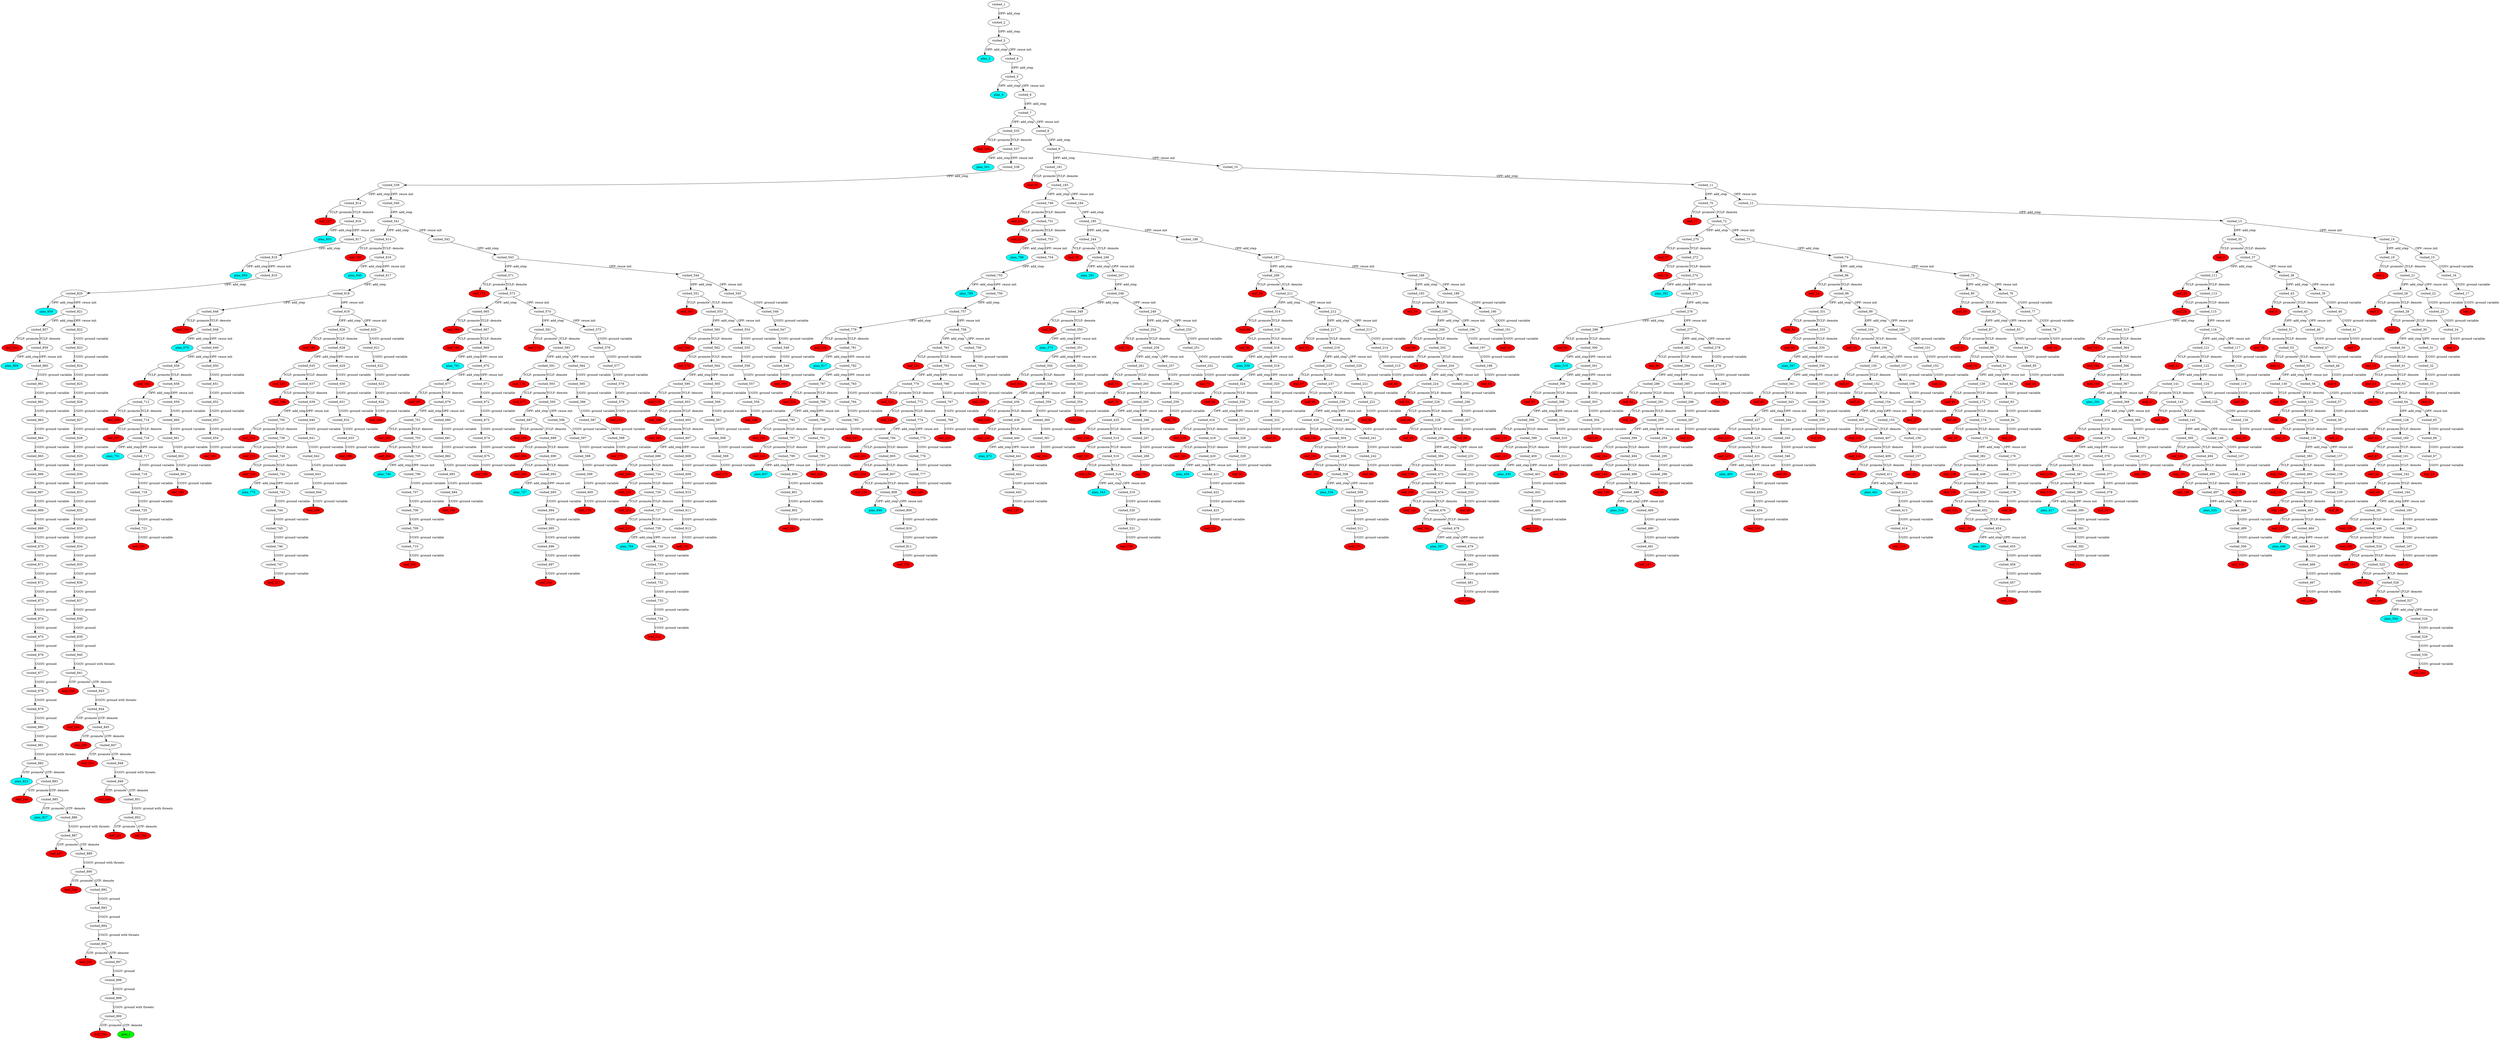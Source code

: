 digraph {
	"67abcf46-4334-e3f6-3d14-6f57b0bb74e1" [label=plan_0 fillcolor=cyan style=filled]
	"67abcf46-4334-e3f6-3d14-6f57b0bb74e1" [label=visited_1 fillcolor=white style=filled]
	"f2211082-01c4-b0ae-1366-0137eafd5783" [label=plan_1 fillcolor=cyan style=filled]
	"67abcf46-4334-e3f6-3d14-6f57b0bb74e1" -> "f2211082-01c4-b0ae-1366-0137eafd5783" [label="OPF: add_step"]
	"f2211082-01c4-b0ae-1366-0137eafd5783" [label=visited_2 fillcolor=white style=filled]
	"cd825976-a504-7e8f-e248-8c4d76a4eaf7" [label=plan_2 fillcolor=cyan style=filled]
	"f2211082-01c4-b0ae-1366-0137eafd5783" -> "cd825976-a504-7e8f-e248-8c4d76a4eaf7" [label="OPF: add_step"]
	"cd825976-a504-7e8f-e248-8c4d76a4eaf7" [label=visited_3 fillcolor=white style=filled]
	"2291d94f-9c0b-99f2-c057-871940068367" [label=plan_3 fillcolor=cyan style=filled]
	"cd825976-a504-7e8f-e248-8c4d76a4eaf7" -> "2291d94f-9c0b-99f2-c057-871940068367" [label="OPF: add_step"]
	"666d7019-c352-d7e5-ca85-5204b54030d5" [label=plan_4 fillcolor=cyan style=filled]
	"cd825976-a504-7e8f-e248-8c4d76a4eaf7" -> "666d7019-c352-d7e5-ca85-5204b54030d5" [label="OPF: reuse init"]
	"666d7019-c352-d7e5-ca85-5204b54030d5" [label=visited_4 fillcolor=white style=filled]
	"20ec2d49-1bb1-1a80-b39e-1cb89e1ec61e" [label=plan_5 fillcolor=cyan style=filled]
	"666d7019-c352-d7e5-ca85-5204b54030d5" -> "20ec2d49-1bb1-1a80-b39e-1cb89e1ec61e" [label="OPF: add_step"]
	"20ec2d49-1bb1-1a80-b39e-1cb89e1ec61e" [label=visited_5 fillcolor=white style=filled]
	"e84d339a-92d4-cd0f-d941-2b1582574636" [label=plan_6 fillcolor=cyan style=filled]
	"20ec2d49-1bb1-1a80-b39e-1cb89e1ec61e" -> "e84d339a-92d4-cd0f-d941-2b1582574636" [label="OPF: add_step"]
	"bef7a19a-f085-04a6-8266-0872bb4040ec" [label=plan_7 fillcolor=cyan style=filled]
	"20ec2d49-1bb1-1a80-b39e-1cb89e1ec61e" -> "bef7a19a-f085-04a6-8266-0872bb4040ec" [label="OPF: reuse init"]
	"bef7a19a-f085-04a6-8266-0872bb4040ec" [label=visited_6 fillcolor=white style=filled]
	"10715293-308a-7be6-1753-e7d17a7515fe" [label=plan_8 fillcolor=cyan style=filled]
	"bef7a19a-f085-04a6-8266-0872bb4040ec" -> "10715293-308a-7be6-1753-e7d17a7515fe" [label="OPF: add_step"]
	"10715293-308a-7be6-1753-e7d17a7515fe" [label=visited_7 fillcolor=white style=filled]
	"61a28602-c078-a199-ddad-f4347810ee00" [label=plan_9 fillcolor=cyan style=filled]
	"10715293-308a-7be6-1753-e7d17a7515fe" -> "61a28602-c078-a199-ddad-f4347810ee00" [label="OPF: add_step"]
	"d30b0675-0f29-fdbb-f220-857f33d9c491" [label=plan_10 fillcolor=cyan style=filled]
	"10715293-308a-7be6-1753-e7d17a7515fe" -> "d30b0675-0f29-fdbb-f220-857f33d9c491" [label="OPF: reuse init"]
	"d30b0675-0f29-fdbb-f220-857f33d9c491" [label=visited_8 fillcolor=white style=filled]
	"69946755-65b9-7df5-b316-ebcbca815739" [label=plan_11 fillcolor=cyan style=filled]
	"d30b0675-0f29-fdbb-f220-857f33d9c491" -> "69946755-65b9-7df5-b316-ebcbca815739" [label="OPF: add_step"]
	"69946755-65b9-7df5-b316-ebcbca815739" [label=visited_9 fillcolor=white style=filled]
	"6fa4e7d8-b816-8b2d-ffcc-bc5cbc1576ef" [label=plan_12 fillcolor=cyan style=filled]
	"69946755-65b9-7df5-b316-ebcbca815739" -> "6fa4e7d8-b816-8b2d-ffcc-bc5cbc1576ef" [label="OPF: add_step"]
	"c2e85a32-b25c-943d-6de7-7b3985d6910d" [label=plan_13 fillcolor=cyan style=filled]
	"69946755-65b9-7df5-b316-ebcbca815739" -> "c2e85a32-b25c-943d-6de7-7b3985d6910d" [label="OPF: reuse init"]
	"c2e85a32-b25c-943d-6de7-7b3985d6910d" [label=visited_10 fillcolor=white style=filled]
	"c49b3aa2-28b3-a4a9-8fbf-0d06102b6ecd" [label=plan_14 fillcolor=cyan style=filled]
	"c2e85a32-b25c-943d-6de7-7b3985d6910d" -> "c49b3aa2-28b3-a4a9-8fbf-0d06102b6ecd" [label="OPF: add_step"]
	"c49b3aa2-28b3-a4a9-8fbf-0d06102b6ecd" [label=visited_11 fillcolor=white style=filled]
	"38b9468d-76d6-3109-91f7-64605796a899" [label=plan_15 fillcolor=cyan style=filled]
	"c49b3aa2-28b3-a4a9-8fbf-0d06102b6ecd" -> "38b9468d-76d6-3109-91f7-64605796a899" [label="OPF: add_step"]
	"03382ad3-6992-2f1f-9b9a-8cd482d35d54" [label=plan_16 fillcolor=cyan style=filled]
	"c49b3aa2-28b3-a4a9-8fbf-0d06102b6ecd" -> "03382ad3-6992-2f1f-9b9a-8cd482d35d54" [label="OPF: reuse init"]
	"03382ad3-6992-2f1f-9b9a-8cd482d35d54" [label=visited_12 fillcolor=white style=filled]
	"8f33e161-fe94-44d0-58a6-f83e34d45139" [label=plan_17 fillcolor=cyan style=filled]
	"03382ad3-6992-2f1f-9b9a-8cd482d35d54" -> "8f33e161-fe94-44d0-58a6-f83e34d45139" [label="OPF: add_step"]
	"8f33e161-fe94-44d0-58a6-f83e34d45139" [label=visited_13 fillcolor=white style=filled]
	"0922caa7-0a37-394d-9b52-f5b9c9742dac" [label=plan_18 fillcolor=cyan style=filled]
	"8f33e161-fe94-44d0-58a6-f83e34d45139" -> "0922caa7-0a37-394d-9b52-f5b9c9742dac" [label="OPF: add_step"]
	"3516cb4b-2525-c0ec-3d7a-09652ec82e4d" [label=plan_19 fillcolor=cyan style=filled]
	"8f33e161-fe94-44d0-58a6-f83e34d45139" -> "3516cb4b-2525-c0ec-3d7a-09652ec82e4d" [label="OPF: reuse init"]
	"3516cb4b-2525-c0ec-3d7a-09652ec82e4d" [label=visited_14 fillcolor=white style=filled]
	"9a110add-ebf6-9a12-62e6-f0802daa9940" [label=plan_20 fillcolor=cyan style=filled]
	"3516cb4b-2525-c0ec-3d7a-09652ec82e4d" -> "9a110add-ebf6-9a12-62e6-f0802daa9940" [label="OPF: add_step"]
	"b4c89ae9-c41c-3f0a-ec03-21cdff693fa1" [label=plan_21 fillcolor=cyan style=filled]
	"3516cb4b-2525-c0ec-3d7a-09652ec82e4d" -> "b4c89ae9-c41c-3f0a-ec03-21cdff693fa1" [label="OPF: reuse init"]
	"b4c89ae9-c41c-3f0a-ec03-21cdff693fa1" [label=visited_15 fillcolor=white style=filled]
	"2f767630-7cad-5b8e-a70c-07fc3e960ae0" [label=plan_22 fillcolor=cyan style=filled]
	"b4c89ae9-c41c-3f0a-ec03-21cdff693fa1" -> "2f767630-7cad-5b8e-a70c-07fc3e960ae0" [label="UGSV: ground variable"]
	"2f767630-7cad-5b8e-a70c-07fc3e960ae0" [label=visited_16 fillcolor=white style=filled]
	"fc5ba5cb-b511-c2b3-b0e7-a9a0243c2e37" [label=plan_23 fillcolor=cyan style=filled]
	"2f767630-7cad-5b8e-a70c-07fc3e960ae0" -> "fc5ba5cb-b511-c2b3-b0e7-a9a0243c2e37" [label="UGSV: ground variable"]
	"fc5ba5cb-b511-c2b3-b0e7-a9a0243c2e37" [label=visited_17 fillcolor=white style=filled]
	"03632f81-8cdf-431e-b7a6-6e29098a2e31" [label=plan_24 fillcolor=cyan style=filled]
	"fc5ba5cb-b511-c2b3-b0e7-a9a0243c2e37" -> "03632f81-8cdf-431e-b7a6-6e29098a2e31" [label="UGSV: ground variable"]
	"03632f81-8cdf-431e-b7a6-6e29098a2e31" [label=visited_18 fillcolor=white style=filled]
	"03632f81-8cdf-431e-b7a6-6e29098a2e31" [label=leaf_0 fillcolor=red style=filled]
	"9a110add-ebf6-9a12-62e6-f0802daa9940" [label=visited_19 fillcolor=white style=filled]
	"41b4fcdf-eafd-75e3-5a05-573a2336bf70" [label=plan_25 fillcolor=cyan style=filled]
	"9a110add-ebf6-9a12-62e6-f0802daa9940" -> "41b4fcdf-eafd-75e3-5a05-573a2336bf70" [label="TCLF: promote"]
	"f800a791-797a-aadc-b83c-ead75e6f610d" [label=plan_26 fillcolor=cyan style=filled]
	"9a110add-ebf6-9a12-62e6-f0802daa9940" -> "f800a791-797a-aadc-b83c-ead75e6f610d" [label="TCLF: demote"]
	"41b4fcdf-eafd-75e3-5a05-573a2336bf70" [label=visited_20 fillcolor=white style=filled]
	"41b4fcdf-eafd-75e3-5a05-573a2336bf70" [label=leaf_1 fillcolor=red style=filled]
	"f800a791-797a-aadc-b83c-ead75e6f610d" [label=visited_21 fillcolor=white style=filled]
	"e148713e-e7c8-a0d2-18a1-6c4de25bcfed" [label=plan_27 fillcolor=cyan style=filled]
	"f800a791-797a-aadc-b83c-ead75e6f610d" -> "e148713e-e7c8-a0d2-18a1-6c4de25bcfed" [label="OPF: add_step"]
	"c6a4bbfd-a06c-093e-a65c-6cb4b1a384f0" [label=plan_28 fillcolor=cyan style=filled]
	"f800a791-797a-aadc-b83c-ead75e6f610d" -> "c6a4bbfd-a06c-093e-a65c-6cb4b1a384f0" [label="OPF: reuse init"]
	"c6a4bbfd-a06c-093e-a65c-6cb4b1a384f0" [label=visited_22 fillcolor=white style=filled]
	"d04519ec-f709-751e-f169-2dc07cd98849" [label=plan_29 fillcolor=cyan style=filled]
	"c6a4bbfd-a06c-093e-a65c-6cb4b1a384f0" -> "d04519ec-f709-751e-f169-2dc07cd98849" [label="UGSV: ground variable"]
	"d04519ec-f709-751e-f169-2dc07cd98849" [label=visited_23 fillcolor=white style=filled]
	"ea8915ad-1b69-4170-728f-2c054b3b8350" [label=plan_30 fillcolor=cyan style=filled]
	"d04519ec-f709-751e-f169-2dc07cd98849" -> "ea8915ad-1b69-4170-728f-2c054b3b8350" [label="UGSV: ground variable"]
	"ea8915ad-1b69-4170-728f-2c054b3b8350" [label=visited_24 fillcolor=white style=filled]
	"2c1fba5a-32fe-d6da-fe7b-7fb8122f9036" [label=plan_31 fillcolor=cyan style=filled]
	"ea8915ad-1b69-4170-728f-2c054b3b8350" -> "2c1fba5a-32fe-d6da-fe7b-7fb8122f9036" [label="UGSV: ground variable"]
	"2c1fba5a-32fe-d6da-fe7b-7fb8122f9036" [label=visited_25 fillcolor=white style=filled]
	"2c1fba5a-32fe-d6da-fe7b-7fb8122f9036" [label=leaf_2 fillcolor=red style=filled]
	"e148713e-e7c8-a0d2-18a1-6c4de25bcfed" [label=visited_26 fillcolor=white style=filled]
	"9fb5da3d-aa7b-3a94-0645-bc2d18b00ff5" [label=plan_32 fillcolor=cyan style=filled]
	"e148713e-e7c8-a0d2-18a1-6c4de25bcfed" -> "9fb5da3d-aa7b-3a94-0645-bc2d18b00ff5" [label="TCLF: promote"]
	"0727400a-b5cc-f883-c88f-68f2f4271c4b" [label=plan_33 fillcolor=cyan style=filled]
	"e148713e-e7c8-a0d2-18a1-6c4de25bcfed" -> "0727400a-b5cc-f883-c88f-68f2f4271c4b" [label="TCLF: demote"]
	"9fb5da3d-aa7b-3a94-0645-bc2d18b00ff5" [label=visited_27 fillcolor=white style=filled]
	"9fb5da3d-aa7b-3a94-0645-bc2d18b00ff5" [label=leaf_3 fillcolor=red style=filled]
	"0727400a-b5cc-f883-c88f-68f2f4271c4b" [label=visited_28 fillcolor=white style=filled]
	"4d38e478-f14a-dc18-be51-bced4c61e774" [label=plan_34 fillcolor=cyan style=filled]
	"0727400a-b5cc-f883-c88f-68f2f4271c4b" -> "4d38e478-f14a-dc18-be51-bced4c61e774" [label="TCLF: promote"]
	"ab0362a0-fe72-c87a-38ce-34ddd3ee352d" [label=plan_35 fillcolor=cyan style=filled]
	"0727400a-b5cc-f883-c88f-68f2f4271c4b" -> "ab0362a0-fe72-c87a-38ce-34ddd3ee352d" [label="TCLF: demote"]
	"4d38e478-f14a-dc18-be51-bced4c61e774" [label=visited_29 fillcolor=white style=filled]
	"4d38e478-f14a-dc18-be51-bced4c61e774" [label=leaf_4 fillcolor=red style=filled]
	"ab0362a0-fe72-c87a-38ce-34ddd3ee352d" [label=visited_30 fillcolor=white style=filled]
	"576a57c3-df6f-8e61-0e03-5ea66cc7fcbf" [label=plan_36 fillcolor=cyan style=filled]
	"ab0362a0-fe72-c87a-38ce-34ddd3ee352d" -> "576a57c3-df6f-8e61-0e03-5ea66cc7fcbf" [label="OPF: add_step"]
	"6b5791cd-4bba-54e3-04a5-a5aa3942aa89" [label=plan_37 fillcolor=cyan style=filled]
	"ab0362a0-fe72-c87a-38ce-34ddd3ee352d" -> "6b5791cd-4bba-54e3-04a5-a5aa3942aa89" [label="OPF: reuse init"]
	"6b5791cd-4bba-54e3-04a5-a5aa3942aa89" [label=visited_31 fillcolor=white style=filled]
	"efe2941d-2a69-2441-bc75-577728737372" [label=plan_38 fillcolor=cyan style=filled]
	"6b5791cd-4bba-54e3-04a5-a5aa3942aa89" -> "efe2941d-2a69-2441-bc75-577728737372" [label="UGSV: ground variable"]
	"efe2941d-2a69-2441-bc75-577728737372" [label=visited_32 fillcolor=white style=filled]
	"51791c9f-2f03-482c-26d3-45214d6c00f7" [label=plan_39 fillcolor=cyan style=filled]
	"efe2941d-2a69-2441-bc75-577728737372" -> "51791c9f-2f03-482c-26d3-45214d6c00f7" [label="UGSV: ground variable"]
	"51791c9f-2f03-482c-26d3-45214d6c00f7" [label=visited_33 fillcolor=white style=filled]
	"2119bddf-247e-6838-2d8d-9de17c2ff54b" [label=plan_40 fillcolor=cyan style=filled]
	"51791c9f-2f03-482c-26d3-45214d6c00f7" -> "2119bddf-247e-6838-2d8d-9de17c2ff54b" [label="UGSV: ground variable"]
	"2119bddf-247e-6838-2d8d-9de17c2ff54b" [label=visited_34 fillcolor=white style=filled]
	"2119bddf-247e-6838-2d8d-9de17c2ff54b" [label=leaf_5 fillcolor=red style=filled]
	"0922caa7-0a37-394d-9b52-f5b9c9742dac" [label=visited_35 fillcolor=white style=filled]
	"5bcb45c4-9d0a-a9ff-200b-9b1171353e32" [label=plan_41 fillcolor=cyan style=filled]
	"0922caa7-0a37-394d-9b52-f5b9c9742dac" -> "5bcb45c4-9d0a-a9ff-200b-9b1171353e32" [label="TCLF: promote"]
	"6f665593-8777-dc87-f204-a93d40b4c636" [label=plan_42 fillcolor=cyan style=filled]
	"0922caa7-0a37-394d-9b52-f5b9c9742dac" -> "6f665593-8777-dc87-f204-a93d40b4c636" [label="TCLF: demote"]
	"5bcb45c4-9d0a-a9ff-200b-9b1171353e32" [label=visited_36 fillcolor=white style=filled]
	"5bcb45c4-9d0a-a9ff-200b-9b1171353e32" [label=leaf_6 fillcolor=red style=filled]
	"6f665593-8777-dc87-f204-a93d40b4c636" [label=visited_37 fillcolor=white style=filled]
	"ac59a092-ed43-7ea9-354b-c2bf6540d4ba" [label=plan_43 fillcolor=cyan style=filled]
	"6f665593-8777-dc87-f204-a93d40b4c636" -> "ac59a092-ed43-7ea9-354b-c2bf6540d4ba" [label="OPF: add_step"]
	"68a043fe-9fe3-5f6b-e7dd-7bb027e502da" [label=plan_44 fillcolor=cyan style=filled]
	"6f665593-8777-dc87-f204-a93d40b4c636" -> "68a043fe-9fe3-5f6b-e7dd-7bb027e502da" [label="OPF: reuse init"]
	"68a043fe-9fe3-5f6b-e7dd-7bb027e502da" [label=visited_38 fillcolor=white style=filled]
	"c34a86cc-a1c4-1a70-6c8e-06759444e1a3" [label=plan_45 fillcolor=cyan style=filled]
	"68a043fe-9fe3-5f6b-e7dd-7bb027e502da" -> "c34a86cc-a1c4-1a70-6c8e-06759444e1a3" [label="OPF: add_step"]
	"2af9a337-b5f1-92ab-02ee-0d24c85d49d5" [label=plan_46 fillcolor=cyan style=filled]
	"68a043fe-9fe3-5f6b-e7dd-7bb027e502da" -> "2af9a337-b5f1-92ab-02ee-0d24c85d49d5" [label="OPF: reuse init"]
	"2af9a337-b5f1-92ab-02ee-0d24c85d49d5" [label=visited_39 fillcolor=white style=filled]
	"875b3acb-e6b4-97b5-3a56-14127e2186ce" [label=plan_47 fillcolor=cyan style=filled]
	"2af9a337-b5f1-92ab-02ee-0d24c85d49d5" -> "875b3acb-e6b4-97b5-3a56-14127e2186ce" [label="UGSV: ground variable"]
	"875b3acb-e6b4-97b5-3a56-14127e2186ce" [label=visited_40 fillcolor=white style=filled]
	"97c6631c-eeda-407b-62c8-190df5e9c1e4" [label=plan_48 fillcolor=cyan style=filled]
	"875b3acb-e6b4-97b5-3a56-14127e2186ce" -> "97c6631c-eeda-407b-62c8-190df5e9c1e4" [label="UGSV: ground variable"]
	"97c6631c-eeda-407b-62c8-190df5e9c1e4" [label=visited_41 fillcolor=white style=filled]
	"6f96b425-3efc-f3bf-4ebc-5aab84351165" [label=plan_49 fillcolor=cyan style=filled]
	"97c6631c-eeda-407b-62c8-190df5e9c1e4" -> "6f96b425-3efc-f3bf-4ebc-5aab84351165" [label="UGSV: ground variable"]
	"6f96b425-3efc-f3bf-4ebc-5aab84351165" [label=visited_42 fillcolor=white style=filled]
	"6f96b425-3efc-f3bf-4ebc-5aab84351165" [label=leaf_7 fillcolor=red style=filled]
	"c34a86cc-a1c4-1a70-6c8e-06759444e1a3" [label=visited_43 fillcolor=white style=filled]
	"40e3dffb-fc1e-cb49-c67c-bb7685dcb7ea" [label=plan_50 fillcolor=cyan style=filled]
	"c34a86cc-a1c4-1a70-6c8e-06759444e1a3" -> "40e3dffb-fc1e-cb49-c67c-bb7685dcb7ea" [label="TCLF: promote"]
	"bef8be13-90d6-f149-49a6-a6013566e03d" [label=plan_51 fillcolor=cyan style=filled]
	"c34a86cc-a1c4-1a70-6c8e-06759444e1a3" -> "bef8be13-90d6-f149-49a6-a6013566e03d" [label="TCLF: demote"]
	"40e3dffb-fc1e-cb49-c67c-bb7685dcb7ea" [label=visited_44 fillcolor=white style=filled]
	"40e3dffb-fc1e-cb49-c67c-bb7685dcb7ea" [label=leaf_8 fillcolor=red style=filled]
	"bef8be13-90d6-f149-49a6-a6013566e03d" [label=visited_45 fillcolor=white style=filled]
	"52e65418-c4c2-de7b-ef86-2bf04c18d34d" [label=plan_52 fillcolor=cyan style=filled]
	"bef8be13-90d6-f149-49a6-a6013566e03d" -> "52e65418-c4c2-de7b-ef86-2bf04c18d34d" [label="OPF: add_step"]
	"f509ce5c-964d-2e9d-234c-56cc6ab3352f" [label=plan_53 fillcolor=cyan style=filled]
	"bef8be13-90d6-f149-49a6-a6013566e03d" -> "f509ce5c-964d-2e9d-234c-56cc6ab3352f" [label="OPF: reuse init"]
	"f509ce5c-964d-2e9d-234c-56cc6ab3352f" [label=visited_46 fillcolor=white style=filled]
	"b75a01e7-8c15-71bf-061a-a33b20e7c372" [label=plan_54 fillcolor=cyan style=filled]
	"f509ce5c-964d-2e9d-234c-56cc6ab3352f" -> "b75a01e7-8c15-71bf-061a-a33b20e7c372" [label="UGSV: ground variable"]
	"b75a01e7-8c15-71bf-061a-a33b20e7c372" [label=visited_47 fillcolor=white style=filled]
	"f8336449-ba38-4619-19c6-5e5442449a64" [label=plan_55 fillcolor=cyan style=filled]
	"b75a01e7-8c15-71bf-061a-a33b20e7c372" -> "f8336449-ba38-4619-19c6-5e5442449a64" [label="UGSV: ground variable"]
	"f8336449-ba38-4619-19c6-5e5442449a64" [label=visited_48 fillcolor=white style=filled]
	"af336d14-ff70-61d5-f43c-d1d4303280af" [label=plan_56 fillcolor=cyan style=filled]
	"f8336449-ba38-4619-19c6-5e5442449a64" -> "af336d14-ff70-61d5-f43c-d1d4303280af" [label="UGSV: ground variable"]
	"af336d14-ff70-61d5-f43c-d1d4303280af" [label=visited_49 fillcolor=white style=filled]
	"af336d14-ff70-61d5-f43c-d1d4303280af" [label=leaf_9 fillcolor=red style=filled]
	"576a57c3-df6f-8e61-0e03-5ea66cc7fcbf" [label=visited_50 fillcolor=white style=filled]
	"78a53d1f-aef5-de81-21d1-c45881b6d334" [label=plan_57 fillcolor=cyan style=filled]
	"576a57c3-df6f-8e61-0e03-5ea66cc7fcbf" -> "78a53d1f-aef5-de81-21d1-c45881b6d334" [label="TCLF: promote"]
	"1c9bbeaa-9d64-2f94-eba1-548f8f6b0446" [label=plan_58 fillcolor=cyan style=filled]
	"576a57c3-df6f-8e61-0e03-5ea66cc7fcbf" -> "1c9bbeaa-9d64-2f94-eba1-548f8f6b0446" [label="TCLF: demote"]
	"52e65418-c4c2-de7b-ef86-2bf04c18d34d" [label=visited_51 fillcolor=white style=filled]
	"103bbf98-53b4-065d-1d06-1d4df7d10e07" [label=plan_59 fillcolor=cyan style=filled]
	"52e65418-c4c2-de7b-ef86-2bf04c18d34d" -> "103bbf98-53b4-065d-1d06-1d4df7d10e07" [label="TCLF: promote"]
	"f7a40b85-c198-e2c4-1cda-5c0db7ef2bb1" [label=plan_60 fillcolor=cyan style=filled]
	"52e65418-c4c2-de7b-ef86-2bf04c18d34d" -> "f7a40b85-c198-e2c4-1cda-5c0db7ef2bb1" [label="TCLF: demote"]
	"103bbf98-53b4-065d-1d06-1d4df7d10e07" [label=visited_52 fillcolor=white style=filled]
	"103bbf98-53b4-065d-1d06-1d4df7d10e07" [label=leaf_10 fillcolor=red style=filled]
	"f7a40b85-c198-e2c4-1cda-5c0db7ef2bb1" [label=visited_53 fillcolor=white style=filled]
	"80356c47-c9d9-736c-d50f-20141a843079" [label=plan_61 fillcolor=cyan style=filled]
	"f7a40b85-c198-e2c4-1cda-5c0db7ef2bb1" -> "80356c47-c9d9-736c-d50f-20141a843079" [label="TCLF: promote"]
	"6916b99c-f3fb-6d79-614c-d07fd445f64d" [label=plan_62 fillcolor=cyan style=filled]
	"f7a40b85-c198-e2c4-1cda-5c0db7ef2bb1" -> "6916b99c-f3fb-6d79-614c-d07fd445f64d" [label="TCLF: demote"]
	"80356c47-c9d9-736c-d50f-20141a843079" [label=visited_54 fillcolor=white style=filled]
	"80356c47-c9d9-736c-d50f-20141a843079" [label=leaf_11 fillcolor=red style=filled]
	"6916b99c-f3fb-6d79-614c-d07fd445f64d" [label=visited_55 fillcolor=white style=filled]
	"f1b3544d-cde1-71c2-90ce-2018f08b23b5" [label=plan_63 fillcolor=cyan style=filled]
	"6916b99c-f3fb-6d79-614c-d07fd445f64d" -> "f1b3544d-cde1-71c2-90ce-2018f08b23b5" [label="OPF: add_step"]
	"b91bd496-bc8a-5dcf-4a7b-89b6bc0e1ecf" [label=plan_64 fillcolor=cyan style=filled]
	"6916b99c-f3fb-6d79-614c-d07fd445f64d" -> "b91bd496-bc8a-5dcf-4a7b-89b6bc0e1ecf" [label="OPF: reuse init"]
	"b91bd496-bc8a-5dcf-4a7b-89b6bc0e1ecf" [label=visited_56 fillcolor=white style=filled]
	"772f35d1-338c-b663-bbae-e49aea0383c6" [label=plan_65 fillcolor=cyan style=filled]
	"b91bd496-bc8a-5dcf-4a7b-89b6bc0e1ecf" -> "772f35d1-338c-b663-bbae-e49aea0383c6" [label="UGSV: ground variable"]
	"772f35d1-338c-b663-bbae-e49aea0383c6" [label=visited_57 fillcolor=white style=filled]
	"fc5334c6-dcd9-94a7-89bf-2a9d720aaf7d" [label=plan_66 fillcolor=cyan style=filled]
	"772f35d1-338c-b663-bbae-e49aea0383c6" -> "fc5334c6-dcd9-94a7-89bf-2a9d720aaf7d" [label="UGSV: ground variable"]
	"fc5334c6-dcd9-94a7-89bf-2a9d720aaf7d" [label=visited_58 fillcolor=white style=filled]
	"60dd94a2-cf83-bf36-41ef-d9ce266ce175" [label=plan_67 fillcolor=cyan style=filled]
	"fc5334c6-dcd9-94a7-89bf-2a9d720aaf7d" -> "60dd94a2-cf83-bf36-41ef-d9ce266ce175" [label="UGSV: ground variable"]
	"60dd94a2-cf83-bf36-41ef-d9ce266ce175" [label=visited_59 fillcolor=white style=filled]
	"60dd94a2-cf83-bf36-41ef-d9ce266ce175" [label=leaf_12 fillcolor=red style=filled]
	"78a53d1f-aef5-de81-21d1-c45881b6d334" [label=visited_60 fillcolor=white style=filled]
	"78a53d1f-aef5-de81-21d1-c45881b6d334" [label=leaf_13 fillcolor=red style=filled]
	"1c9bbeaa-9d64-2f94-eba1-548f8f6b0446" [label=visited_61 fillcolor=white style=filled]
	"ba39218e-4f35-5c5b-c034-cca6a43f1b13" [label=plan_68 fillcolor=cyan style=filled]
	"1c9bbeaa-9d64-2f94-eba1-548f8f6b0446" -> "ba39218e-4f35-5c5b-c034-cca6a43f1b13" [label="TCLF: promote"]
	"c97480a5-1323-5d3b-2e41-479e0a39e815" [label=plan_69 fillcolor=cyan style=filled]
	"1c9bbeaa-9d64-2f94-eba1-548f8f6b0446" -> "c97480a5-1323-5d3b-2e41-479e0a39e815" [label="TCLF: demote"]
	"ba39218e-4f35-5c5b-c034-cca6a43f1b13" [label=visited_62 fillcolor=white style=filled]
	"ba39218e-4f35-5c5b-c034-cca6a43f1b13" [label=leaf_14 fillcolor=red style=filled]
	"c97480a5-1323-5d3b-2e41-479e0a39e815" [label=visited_63 fillcolor=white style=filled]
	"be10b84c-8a52-6b17-5196-be6b8dc6c4dc" [label=plan_70 fillcolor=cyan style=filled]
	"c97480a5-1323-5d3b-2e41-479e0a39e815" -> "be10b84c-8a52-6b17-5196-be6b8dc6c4dc" [label="TCLF: promote"]
	"ebfda606-e0d6-4a5f-cc96-572866152c48" [label=plan_71 fillcolor=cyan style=filled]
	"c97480a5-1323-5d3b-2e41-479e0a39e815" -> "ebfda606-e0d6-4a5f-cc96-572866152c48" [label="TCLF: demote"]
	"ebfda606-e0d6-4a5f-cc96-572866152c48" [label=visited_64 fillcolor=white style=filled]
	"5829e794-b2b8-866e-0dc8-72a376a09035" [label=plan_72 fillcolor=cyan style=filled]
	"ebfda606-e0d6-4a5f-cc96-572866152c48" -> "5829e794-b2b8-866e-0dc8-72a376a09035" [label="OPF: add_step"]
	"28a19d23-6d9d-1824-98b2-9e0c144b5c34" [label=plan_73 fillcolor=cyan style=filled]
	"ebfda606-e0d6-4a5f-cc96-572866152c48" -> "28a19d23-6d9d-1824-98b2-9e0c144b5c34" [label="OPF: reuse init"]
	"28a19d23-6d9d-1824-98b2-9e0c144b5c34" [label=visited_65 fillcolor=white style=filled]
	"9ec19ca2-fe63-0a17-c72f-b66e5161b6bf" [label=plan_74 fillcolor=cyan style=filled]
	"28a19d23-6d9d-1824-98b2-9e0c144b5c34" -> "9ec19ca2-fe63-0a17-c72f-b66e5161b6bf" [label="UGSV: ground variable"]
	"9ec19ca2-fe63-0a17-c72f-b66e5161b6bf" [label=visited_66 fillcolor=white style=filled]
	"76e387de-911c-eb08-9d7b-d3dbc0aa0b39" [label=plan_75 fillcolor=cyan style=filled]
	"9ec19ca2-fe63-0a17-c72f-b66e5161b6bf" -> "76e387de-911c-eb08-9d7b-d3dbc0aa0b39" [label="UGSV: ground variable"]
	"76e387de-911c-eb08-9d7b-d3dbc0aa0b39" [label=visited_67 fillcolor=white style=filled]
	"12eea7a2-cef1-8143-78ef-6ee50da08235" [label=plan_76 fillcolor=cyan style=filled]
	"76e387de-911c-eb08-9d7b-d3dbc0aa0b39" -> "12eea7a2-cef1-8143-78ef-6ee50da08235" [label="UGSV: ground variable"]
	"12eea7a2-cef1-8143-78ef-6ee50da08235" [label=visited_68 fillcolor=white style=filled]
	"12eea7a2-cef1-8143-78ef-6ee50da08235" [label=leaf_15 fillcolor=red style=filled]
	"be10b84c-8a52-6b17-5196-be6b8dc6c4dc" [label=visited_69 fillcolor=white style=filled]
	"be10b84c-8a52-6b17-5196-be6b8dc6c4dc" [label=leaf_16 fillcolor=red style=filled]
	"38b9468d-76d6-3109-91f7-64605796a899" [label=visited_70 fillcolor=white style=filled]
	"4d19e44f-e3b2-ed9d-9621-1be13df0a7ca" [label=plan_77 fillcolor=cyan style=filled]
	"38b9468d-76d6-3109-91f7-64605796a899" -> "4d19e44f-e3b2-ed9d-9621-1be13df0a7ca" [label="TCLF: promote"]
	"ae4bdf7f-4b3a-2386-9927-4e31449081b1" [label=plan_78 fillcolor=cyan style=filled]
	"38b9468d-76d6-3109-91f7-64605796a899" -> "ae4bdf7f-4b3a-2386-9927-4e31449081b1" [label="TCLF: demote"]
	"4d19e44f-e3b2-ed9d-9621-1be13df0a7ca" [label=visited_71 fillcolor=white style=filled]
	"4d19e44f-e3b2-ed9d-9621-1be13df0a7ca" [label=leaf_17 fillcolor=red style=filled]
	"ae4bdf7f-4b3a-2386-9927-4e31449081b1" [label=visited_72 fillcolor=white style=filled]
	"549361c2-da1e-f5b6-3ef7-9c365c7571cb" [label=plan_79 fillcolor=cyan style=filled]
	"ae4bdf7f-4b3a-2386-9927-4e31449081b1" -> "549361c2-da1e-f5b6-3ef7-9c365c7571cb" [label="OPF: add_step"]
	"f0150d8b-a2ba-672b-a250-faa0aca934b1" [label=plan_80 fillcolor=cyan style=filled]
	"ae4bdf7f-4b3a-2386-9927-4e31449081b1" -> "f0150d8b-a2ba-672b-a250-faa0aca934b1" [label="OPF: reuse init"]
	"f0150d8b-a2ba-672b-a250-faa0aca934b1" [label=visited_73 fillcolor=white style=filled]
	"9678ac21-3231-1a3d-6f9f-c6e40a3d7df6" [label=plan_81 fillcolor=cyan style=filled]
	"f0150d8b-a2ba-672b-a250-faa0aca934b1" -> "9678ac21-3231-1a3d-6f9f-c6e40a3d7df6" [label="OPF: add_step"]
	"9678ac21-3231-1a3d-6f9f-c6e40a3d7df6" [label=visited_74 fillcolor=white style=filled]
	"68bcb566-c9b7-94f7-acc7-fde559f8c470" [label=plan_82 fillcolor=cyan style=filled]
	"9678ac21-3231-1a3d-6f9f-c6e40a3d7df6" -> "68bcb566-c9b7-94f7-acc7-fde559f8c470" [label="OPF: add_step"]
	"4f7c72e1-ea49-20ff-0d12-92066bddfd65" [label=plan_83 fillcolor=cyan style=filled]
	"9678ac21-3231-1a3d-6f9f-c6e40a3d7df6" -> "4f7c72e1-ea49-20ff-0d12-92066bddfd65" [label="OPF: reuse init"]
	"4f7c72e1-ea49-20ff-0d12-92066bddfd65" [label=visited_75 fillcolor=white style=filled]
	"5b0f3461-b19e-e207-7f9a-a42ca01d00c4" [label=plan_84 fillcolor=cyan style=filled]
	"4f7c72e1-ea49-20ff-0d12-92066bddfd65" -> "5b0f3461-b19e-e207-7f9a-a42ca01d00c4" [label="OPF: add_step"]
	"93d7cd48-af8c-fd3c-5971-f031c16898c6" [label=plan_85 fillcolor=cyan style=filled]
	"4f7c72e1-ea49-20ff-0d12-92066bddfd65" -> "93d7cd48-af8c-fd3c-5971-f031c16898c6" [label="OPF: reuse init"]
	"93d7cd48-af8c-fd3c-5971-f031c16898c6" [label=visited_76 fillcolor=white style=filled]
	"0d4ae279-93e6-752f-f59a-183a3662dd98" [label=plan_86 fillcolor=cyan style=filled]
	"93d7cd48-af8c-fd3c-5971-f031c16898c6" -> "0d4ae279-93e6-752f-f59a-183a3662dd98" [label="UGSV: ground variable"]
	"0d4ae279-93e6-752f-f59a-183a3662dd98" [label=visited_77 fillcolor=white style=filled]
	"6aff1819-cc61-c4a8-1cc9-172d494bede5" [label=plan_87 fillcolor=cyan style=filled]
	"0d4ae279-93e6-752f-f59a-183a3662dd98" -> "6aff1819-cc61-c4a8-1cc9-172d494bede5" [label="UGSV: ground variable"]
	"6aff1819-cc61-c4a8-1cc9-172d494bede5" [label=visited_78 fillcolor=white style=filled]
	"450f4ad6-8386-1c59-66eb-00c7cd138517" [label=plan_88 fillcolor=cyan style=filled]
	"6aff1819-cc61-c4a8-1cc9-172d494bede5" -> "450f4ad6-8386-1c59-66eb-00c7cd138517" [label="UGSV: ground variable"]
	"450f4ad6-8386-1c59-66eb-00c7cd138517" [label=visited_79 fillcolor=white style=filled]
	"450f4ad6-8386-1c59-66eb-00c7cd138517" [label=leaf_18 fillcolor=red style=filled]
	"5b0f3461-b19e-e207-7f9a-a42ca01d00c4" [label=visited_80 fillcolor=white style=filled]
	"f441d92e-321e-7450-f630-40dc76c1db25" [label=plan_89 fillcolor=cyan style=filled]
	"5b0f3461-b19e-e207-7f9a-a42ca01d00c4" -> "f441d92e-321e-7450-f630-40dc76c1db25" [label="TCLF: promote"]
	"a6875e26-8fdb-1d68-98cf-5b25c1a3b05f" [label=plan_90 fillcolor=cyan style=filled]
	"5b0f3461-b19e-e207-7f9a-a42ca01d00c4" -> "a6875e26-8fdb-1d68-98cf-5b25c1a3b05f" [label="TCLF: demote"]
	"f441d92e-321e-7450-f630-40dc76c1db25" [label=visited_81 fillcolor=white style=filled]
	"f441d92e-321e-7450-f630-40dc76c1db25" [label=leaf_19 fillcolor=red style=filled]
	"a6875e26-8fdb-1d68-98cf-5b25c1a3b05f" [label=visited_82 fillcolor=white style=filled]
	"efe40f2e-cefc-e448-3435-a964129c71bc" [label=plan_91 fillcolor=cyan style=filled]
	"a6875e26-8fdb-1d68-98cf-5b25c1a3b05f" -> "efe40f2e-cefc-e448-3435-a964129c71bc" [label="OPF: add_step"]
	"8b3ab61c-3834-8d9e-98de-e170cb9c12b6" [label=plan_92 fillcolor=cyan style=filled]
	"a6875e26-8fdb-1d68-98cf-5b25c1a3b05f" -> "8b3ab61c-3834-8d9e-98de-e170cb9c12b6" [label="OPF: reuse init"]
	"8b3ab61c-3834-8d9e-98de-e170cb9c12b6" [label=visited_83 fillcolor=white style=filled]
	"131ede18-8083-791c-eb1a-426fd18f4889" [label=plan_93 fillcolor=cyan style=filled]
	"8b3ab61c-3834-8d9e-98de-e170cb9c12b6" -> "131ede18-8083-791c-eb1a-426fd18f4889" [label="UGSV: ground variable"]
	"131ede18-8083-791c-eb1a-426fd18f4889" [label=visited_84 fillcolor=white style=filled]
	"eaa74e00-7393-dc5d-dabe-deaa3ed3d929" [label=plan_94 fillcolor=cyan style=filled]
	"131ede18-8083-791c-eb1a-426fd18f4889" -> "eaa74e00-7393-dc5d-dabe-deaa3ed3d929" [label="UGSV: ground variable"]
	"eaa74e00-7393-dc5d-dabe-deaa3ed3d929" [label=visited_85 fillcolor=white style=filled]
	"76412b49-1365-c401-f495-039a8c27fefe" [label=plan_95 fillcolor=cyan style=filled]
	"eaa74e00-7393-dc5d-dabe-deaa3ed3d929" -> "76412b49-1365-c401-f495-039a8c27fefe" [label="UGSV: ground variable"]
	"76412b49-1365-c401-f495-039a8c27fefe" [label=visited_86 fillcolor=white style=filled]
	"76412b49-1365-c401-f495-039a8c27fefe" [label=leaf_20 fillcolor=red style=filled]
	"efe40f2e-cefc-e448-3435-a964129c71bc" [label=visited_87 fillcolor=white style=filled]
	"9a2c566c-0c30-eab1-a66b-268cfa5e2914" [label=plan_96 fillcolor=cyan style=filled]
	"efe40f2e-cefc-e448-3435-a964129c71bc" -> "9a2c566c-0c30-eab1-a66b-268cfa5e2914" [label="TCLF: promote"]
	"96aa3c5c-e341-6d02-e20b-fd88ecc36110" [label=plan_97 fillcolor=cyan style=filled]
	"efe40f2e-cefc-e448-3435-a964129c71bc" -> "96aa3c5c-e341-6d02-e20b-fd88ecc36110" [label="TCLF: demote"]
	"9a2c566c-0c30-eab1-a66b-268cfa5e2914" [label=visited_88 fillcolor=white style=filled]
	"9a2c566c-0c30-eab1-a66b-268cfa5e2914" [label=leaf_21 fillcolor=red style=filled]
	"96aa3c5c-e341-6d02-e20b-fd88ecc36110" [label=visited_89 fillcolor=white style=filled]
	"4cc685bb-0b20-b64e-6910-5113ca6ad30a" [label=plan_98 fillcolor=cyan style=filled]
	"96aa3c5c-e341-6d02-e20b-fd88ecc36110" -> "4cc685bb-0b20-b64e-6910-5113ca6ad30a" [label="TCLF: promote"]
	"66c8bdbb-cd6b-b040-5f7d-e090e9f99878" [label=plan_99 fillcolor=cyan style=filled]
	"96aa3c5c-e341-6d02-e20b-fd88ecc36110" -> "66c8bdbb-cd6b-b040-5f7d-e090e9f99878" [label="TCLF: demote"]
	"4cc685bb-0b20-b64e-6910-5113ca6ad30a" [label=visited_90 fillcolor=white style=filled]
	"4cc685bb-0b20-b64e-6910-5113ca6ad30a" [label=leaf_22 fillcolor=red style=filled]
	"66c8bdbb-cd6b-b040-5f7d-e090e9f99878" [label=visited_91 fillcolor=white style=filled]
	"64ce202e-132f-c012-96c0-122cba9420f3" [label=plan_100 fillcolor=cyan style=filled]
	"66c8bdbb-cd6b-b040-5f7d-e090e9f99878" -> "64ce202e-132f-c012-96c0-122cba9420f3" [label="OPF: add_step"]
	"3e7a5e8d-7ad0-6284-a6d1-339948e76b28" [label=plan_101 fillcolor=cyan style=filled]
	"66c8bdbb-cd6b-b040-5f7d-e090e9f99878" -> "3e7a5e8d-7ad0-6284-a6d1-339948e76b28" [label="OPF: reuse init"]
	"3e7a5e8d-7ad0-6284-a6d1-339948e76b28" [label=visited_92 fillcolor=white style=filled]
	"51410063-0972-6379-2583-b38f721aadfa" [label=plan_102 fillcolor=cyan style=filled]
	"3e7a5e8d-7ad0-6284-a6d1-339948e76b28" -> "51410063-0972-6379-2583-b38f721aadfa" [label="UGSV: ground variable"]
	"51410063-0972-6379-2583-b38f721aadfa" [label=visited_93 fillcolor=white style=filled]
	"5a179eef-50ff-31a0-cf7c-daaf5d844831" [label=plan_103 fillcolor=cyan style=filled]
	"51410063-0972-6379-2583-b38f721aadfa" -> "5a179eef-50ff-31a0-cf7c-daaf5d844831" [label="UGSV: ground variable"]
	"5a179eef-50ff-31a0-cf7c-daaf5d844831" [label=visited_94 fillcolor=white style=filled]
	"8583dae8-00bd-4b6c-9626-0c6a95c06658" [label=plan_104 fillcolor=cyan style=filled]
	"5a179eef-50ff-31a0-cf7c-daaf5d844831" -> "8583dae8-00bd-4b6c-9626-0c6a95c06658" [label="UGSV: ground variable"]
	"8583dae8-00bd-4b6c-9626-0c6a95c06658" [label=visited_95 fillcolor=white style=filled]
	"8583dae8-00bd-4b6c-9626-0c6a95c06658" [label=leaf_23 fillcolor=red style=filled]
	"68bcb566-c9b7-94f7-acc7-fde559f8c470" [label=visited_96 fillcolor=white style=filled]
	"1f0f6516-716e-84c4-fb98-f1b57483adc7" [label=plan_105 fillcolor=cyan style=filled]
	"68bcb566-c9b7-94f7-acc7-fde559f8c470" -> "1f0f6516-716e-84c4-fb98-f1b57483adc7" [label="TCLF: promote"]
	"af90f6d0-8392-71eb-7b23-abe7c5013ee0" [label=plan_106 fillcolor=cyan style=filled]
	"68bcb566-c9b7-94f7-acc7-fde559f8c470" -> "af90f6d0-8392-71eb-7b23-abe7c5013ee0" [label="TCLF: demote"]
	"1f0f6516-716e-84c4-fb98-f1b57483adc7" [label=visited_97 fillcolor=white style=filled]
	"1f0f6516-716e-84c4-fb98-f1b57483adc7" [label=leaf_24 fillcolor=red style=filled]
	"af90f6d0-8392-71eb-7b23-abe7c5013ee0" [label=visited_98 fillcolor=white style=filled]
	"2a5b500d-da54-27d2-ee69-d4e59fc8c2b9" [label=plan_107 fillcolor=cyan style=filled]
	"af90f6d0-8392-71eb-7b23-abe7c5013ee0" -> "2a5b500d-da54-27d2-ee69-d4e59fc8c2b9" [label="OPF: add_step"]
	"2ffb8c48-40d1-fe59-a43a-d5f886644cb1" [label=plan_108 fillcolor=cyan style=filled]
	"af90f6d0-8392-71eb-7b23-abe7c5013ee0" -> "2ffb8c48-40d1-fe59-a43a-d5f886644cb1" [label="OPF: reuse init"]
	"2ffb8c48-40d1-fe59-a43a-d5f886644cb1" [label=visited_99 fillcolor=white style=filled]
	"1fa119a3-f4a8-6558-229b-dbb6c8acf38d" [label=plan_109 fillcolor=cyan style=filled]
	"2ffb8c48-40d1-fe59-a43a-d5f886644cb1" -> "1fa119a3-f4a8-6558-229b-dbb6c8acf38d" [label="OPF: add_step"]
	"4cbab4e7-9d3f-8e26-eb98-874c53c9c39d" [label=plan_110 fillcolor=cyan style=filled]
	"2ffb8c48-40d1-fe59-a43a-d5f886644cb1" -> "4cbab4e7-9d3f-8e26-eb98-874c53c9c39d" [label="OPF: reuse init"]
	"4cbab4e7-9d3f-8e26-eb98-874c53c9c39d" [label=visited_100 fillcolor=white style=filled]
	"59e2c9a2-dc19-c684-2292-fa5669d3e368" [label=plan_111 fillcolor=cyan style=filled]
	"4cbab4e7-9d3f-8e26-eb98-874c53c9c39d" -> "59e2c9a2-dc19-c684-2292-fa5669d3e368" [label="UGSV: ground variable"]
	"59e2c9a2-dc19-c684-2292-fa5669d3e368" [label=visited_101 fillcolor=white style=filled]
	"1dccdcab-202f-33c5-ec93-152568dc7c94" [label=plan_112 fillcolor=cyan style=filled]
	"59e2c9a2-dc19-c684-2292-fa5669d3e368" -> "1dccdcab-202f-33c5-ec93-152568dc7c94" [label="UGSV: ground variable"]
	"1dccdcab-202f-33c5-ec93-152568dc7c94" [label=visited_102 fillcolor=white style=filled]
	"6f093635-8614-2824-0264-4a8620f7274d" [label=plan_113 fillcolor=cyan style=filled]
	"1dccdcab-202f-33c5-ec93-152568dc7c94" -> "6f093635-8614-2824-0264-4a8620f7274d" [label="UGSV: ground variable"]
	"6f093635-8614-2824-0264-4a8620f7274d" [label=visited_103 fillcolor=white style=filled]
	"6f093635-8614-2824-0264-4a8620f7274d" [label=leaf_25 fillcolor=red style=filled]
	"1fa119a3-f4a8-6558-229b-dbb6c8acf38d" [label=visited_104 fillcolor=white style=filled]
	"2ef84acd-7c33-895f-9cc9-cdd0236935e6" [label=plan_114 fillcolor=cyan style=filled]
	"1fa119a3-f4a8-6558-229b-dbb6c8acf38d" -> "2ef84acd-7c33-895f-9cc9-cdd0236935e6" [label="TCLF: promote"]
	"0f48fcc4-5c8f-6aef-8bec-6f0107eeb56b" [label=plan_115 fillcolor=cyan style=filled]
	"1fa119a3-f4a8-6558-229b-dbb6c8acf38d" -> "0f48fcc4-5c8f-6aef-8bec-6f0107eeb56b" [label="TCLF: demote"]
	"2ef84acd-7c33-895f-9cc9-cdd0236935e6" [label=visited_105 fillcolor=white style=filled]
	"2ef84acd-7c33-895f-9cc9-cdd0236935e6" [label=leaf_26 fillcolor=red style=filled]
	"0f48fcc4-5c8f-6aef-8bec-6f0107eeb56b" [label=visited_106 fillcolor=white style=filled]
	"531e1b39-ea8f-df79-6263-2a475f7b05a3" [label=plan_116 fillcolor=cyan style=filled]
	"0f48fcc4-5c8f-6aef-8bec-6f0107eeb56b" -> "531e1b39-ea8f-df79-6263-2a475f7b05a3" [label="OPF: add_step"]
	"f898a64f-d644-c498-03a5-d0d1fe23a0c8" [label=plan_117 fillcolor=cyan style=filled]
	"0f48fcc4-5c8f-6aef-8bec-6f0107eeb56b" -> "f898a64f-d644-c498-03a5-d0d1fe23a0c8" [label="OPF: reuse init"]
	"f898a64f-d644-c498-03a5-d0d1fe23a0c8" [label=visited_107 fillcolor=white style=filled]
	"c206f309-d60f-aa02-0273-6537cdd841f5" [label=plan_118 fillcolor=cyan style=filled]
	"f898a64f-d644-c498-03a5-d0d1fe23a0c8" -> "c206f309-d60f-aa02-0273-6537cdd841f5" [label="UGSV: ground variable"]
	"c206f309-d60f-aa02-0273-6537cdd841f5" [label=visited_108 fillcolor=white style=filled]
	"c121ffc9-86d8-b41b-e055-2029f82abdcb" [label=plan_119 fillcolor=cyan style=filled]
	"c206f309-d60f-aa02-0273-6537cdd841f5" -> "c121ffc9-86d8-b41b-e055-2029f82abdcb" [label="UGSV: ground variable"]
	"c121ffc9-86d8-b41b-e055-2029f82abdcb" [label=visited_109 fillcolor=white style=filled]
	"276a87d3-c29b-18a8-0e70-f4e782447530" [label=plan_120 fillcolor=cyan style=filled]
	"c121ffc9-86d8-b41b-e055-2029f82abdcb" -> "276a87d3-c29b-18a8-0e70-f4e782447530" [label="UGSV: ground variable"]
	"276a87d3-c29b-18a8-0e70-f4e782447530" [label=visited_110 fillcolor=white style=filled]
	"276a87d3-c29b-18a8-0e70-f4e782447530" [label=leaf_27 fillcolor=red style=filled]
	"ac59a092-ed43-7ea9-354b-c2bf6540d4ba" [label=visited_111 fillcolor=white style=filled]
	"3f4f2784-a0ba-205e-5248-b8cf16133691" [label=plan_121 fillcolor=cyan style=filled]
	"ac59a092-ed43-7ea9-354b-c2bf6540d4ba" -> "3f4f2784-a0ba-205e-5248-b8cf16133691" [label="TCLF: promote"]
	"d22d3839-d060-3ee6-5877-7a4fc718a80e" [label=plan_122 fillcolor=cyan style=filled]
	"ac59a092-ed43-7ea9-354b-c2bf6540d4ba" -> "d22d3839-d060-3ee6-5877-7a4fc718a80e" [label="TCLF: demote"]
	"3f4f2784-a0ba-205e-5248-b8cf16133691" [label=visited_112 fillcolor=white style=filled]
	"3f4f2784-a0ba-205e-5248-b8cf16133691" [label=leaf_28 fillcolor=red style=filled]
	"d22d3839-d060-3ee6-5877-7a4fc718a80e" [label=visited_113 fillcolor=white style=filled]
	"9cc645ae-fb82-8281-3730-abcee99f9c1b" [label=plan_123 fillcolor=cyan style=filled]
	"d22d3839-d060-3ee6-5877-7a4fc718a80e" -> "9cc645ae-fb82-8281-3730-abcee99f9c1b" [label="TCLF: promote"]
	"d9d6a4a0-2506-0256-71e8-8d0aed5bbf60" [label=plan_124 fillcolor=cyan style=filled]
	"d22d3839-d060-3ee6-5877-7a4fc718a80e" -> "d9d6a4a0-2506-0256-71e8-8d0aed5bbf60" [label="TCLF: demote"]
	"9cc645ae-fb82-8281-3730-abcee99f9c1b" [label=visited_114 fillcolor=white style=filled]
	"9cc645ae-fb82-8281-3730-abcee99f9c1b" [label=leaf_29 fillcolor=red style=filled]
	"d9d6a4a0-2506-0256-71e8-8d0aed5bbf60" [label=visited_115 fillcolor=white style=filled]
	"ce924f79-93b1-4ab2-e11e-8005321868dd" [label=plan_125 fillcolor=cyan style=filled]
	"d9d6a4a0-2506-0256-71e8-8d0aed5bbf60" -> "ce924f79-93b1-4ab2-e11e-8005321868dd" [label="OPF: add_step"]
	"a4657d99-7c70-f1c4-07bd-26a230fccd20" [label=plan_126 fillcolor=cyan style=filled]
	"d9d6a4a0-2506-0256-71e8-8d0aed5bbf60" -> "a4657d99-7c70-f1c4-07bd-26a230fccd20" [label="OPF: reuse init"]
	"a4657d99-7c70-f1c4-07bd-26a230fccd20" [label=visited_116 fillcolor=white style=filled]
	"f0f1080d-857a-9897-8d8d-b90818468102" [label=plan_127 fillcolor=cyan style=filled]
	"a4657d99-7c70-f1c4-07bd-26a230fccd20" -> "f0f1080d-857a-9897-8d8d-b90818468102" [label="OPF: add_step"]
	"26624bfa-87c0-93e1-21e9-86ccb2ef309d" [label=plan_128 fillcolor=cyan style=filled]
	"a4657d99-7c70-f1c4-07bd-26a230fccd20" -> "26624bfa-87c0-93e1-21e9-86ccb2ef309d" [label="OPF: reuse init"]
	"26624bfa-87c0-93e1-21e9-86ccb2ef309d" [label=visited_117 fillcolor=white style=filled]
	"fd55f9dd-6bdb-646b-c710-32c64f808e70" [label=plan_129 fillcolor=cyan style=filled]
	"26624bfa-87c0-93e1-21e9-86ccb2ef309d" -> "fd55f9dd-6bdb-646b-c710-32c64f808e70" [label="UGSV: ground variable"]
	"fd55f9dd-6bdb-646b-c710-32c64f808e70" [label=visited_118 fillcolor=white style=filled]
	"ae63373c-bcd6-b0d1-7cd8-8f441c34374f" [label=plan_130 fillcolor=cyan style=filled]
	"fd55f9dd-6bdb-646b-c710-32c64f808e70" -> "ae63373c-bcd6-b0d1-7cd8-8f441c34374f" [label="UGSV: ground variable"]
	"ae63373c-bcd6-b0d1-7cd8-8f441c34374f" [label=visited_119 fillcolor=white style=filled]
	"2f674fba-6265-ce51-d1da-0d8ff5c0529e" [label=plan_131 fillcolor=cyan style=filled]
	"ae63373c-bcd6-b0d1-7cd8-8f441c34374f" -> "2f674fba-6265-ce51-d1da-0d8ff5c0529e" [label="UGSV: ground variable"]
	"2f674fba-6265-ce51-d1da-0d8ff5c0529e" [label=visited_120 fillcolor=white style=filled]
	"2f674fba-6265-ce51-d1da-0d8ff5c0529e" [label=leaf_30 fillcolor=red style=filled]
	"f0f1080d-857a-9897-8d8d-b90818468102" [label=visited_121 fillcolor=white style=filled]
	"9417bfc7-1ff1-4d75-5077-b958d2ad2d36" [label=plan_132 fillcolor=cyan style=filled]
	"f0f1080d-857a-9897-8d8d-b90818468102" -> "9417bfc7-1ff1-4d75-5077-b958d2ad2d36" [label="TCLF: promote"]
	"8e4dafa7-6cf6-a6b1-227a-a04abc4af6b0" [label=plan_133 fillcolor=cyan style=filled]
	"f0f1080d-857a-9897-8d8d-b90818468102" -> "8e4dafa7-6cf6-a6b1-227a-a04abc4af6b0" [label="TCLF: demote"]
	"9417bfc7-1ff1-4d75-5077-b958d2ad2d36" [label=visited_122 fillcolor=white style=filled]
	"9417bfc7-1ff1-4d75-5077-b958d2ad2d36" [label=leaf_31 fillcolor=red style=filled]
	"8e4dafa7-6cf6-a6b1-227a-a04abc4af6b0" [label=visited_123 fillcolor=white style=filled]
	"644f8afc-728d-a6ce-d372-42ced3efd0ac" [label=plan_134 fillcolor=cyan style=filled]
	"8e4dafa7-6cf6-a6b1-227a-a04abc4af6b0" -> "644f8afc-728d-a6ce-d372-42ced3efd0ac" [label="OPF: add_step"]
	"f0f64fe2-7fe8-04bf-4c12-549d35a26e1f" [label=plan_135 fillcolor=cyan style=filled]
	"8e4dafa7-6cf6-a6b1-227a-a04abc4af6b0" -> "f0f64fe2-7fe8-04bf-4c12-549d35a26e1f" [label="OPF: reuse init"]
	"f0f64fe2-7fe8-04bf-4c12-549d35a26e1f" [label=visited_124 fillcolor=white style=filled]
	"e04ab3f7-7cd2-fb5e-ec3e-e74242c301ac" [label=plan_136 fillcolor=cyan style=filled]
	"f0f64fe2-7fe8-04bf-4c12-549d35a26e1f" -> "e04ab3f7-7cd2-fb5e-ec3e-e74242c301ac" [label="UGSV: ground variable"]
	"e04ab3f7-7cd2-fb5e-ec3e-e74242c301ac" [label=visited_125 fillcolor=white style=filled]
	"0ef9150b-6ab6-ba88-88b8-f6f7b4ff3cae" [label=plan_137 fillcolor=cyan style=filled]
	"e04ab3f7-7cd2-fb5e-ec3e-e74242c301ac" -> "0ef9150b-6ab6-ba88-88b8-f6f7b4ff3cae" [label="UGSV: ground variable"]
	"0ef9150b-6ab6-ba88-88b8-f6f7b4ff3cae" [label=visited_126 fillcolor=white style=filled]
	"f7c467ba-9d9d-6c6e-8a38-2ce499acf5fe" [label=plan_138 fillcolor=cyan style=filled]
	"0ef9150b-6ab6-ba88-88b8-f6f7b4ff3cae" -> "f7c467ba-9d9d-6c6e-8a38-2ce499acf5fe" [label="UGSV: ground variable"]
	"f7c467ba-9d9d-6c6e-8a38-2ce499acf5fe" [label=visited_127 fillcolor=white style=filled]
	"f7c467ba-9d9d-6c6e-8a38-2ce499acf5fe" [label=leaf_32 fillcolor=red style=filled]
	"5829e794-b2b8-866e-0dc8-72a376a09035" [label=visited_128 fillcolor=white style=filled]
	"7a9f2973-6f1c-9fb6-5a07-bc95467ebeec" [label=plan_139 fillcolor=cyan style=filled]
	"5829e794-b2b8-866e-0dc8-72a376a09035" -> "7a9f2973-6f1c-9fb6-5a07-bc95467ebeec" [label="TCLF: promote"]
	"607aaedc-2cf7-9d03-f269-6a9b053ebb8f" [label=plan_140 fillcolor=cyan style=filled]
	"5829e794-b2b8-866e-0dc8-72a376a09035" -> "607aaedc-2cf7-9d03-f269-6a9b053ebb8f" [label="TCLF: demote"]
	"64ce202e-132f-c012-96c0-122cba9420f3" [label=visited_129 fillcolor=white style=filled]
	"e90f95fa-12e9-dc96-3481-7bb1a0ff00ea" [label=plan_141 fillcolor=cyan style=filled]
	"64ce202e-132f-c012-96c0-122cba9420f3" -> "e90f95fa-12e9-dc96-3481-7bb1a0ff00ea" [label="TCLF: promote"]
	"6d1a6991-eb48-f7d5-e8bd-93aa39b80afa" [label=plan_142 fillcolor=cyan style=filled]
	"64ce202e-132f-c012-96c0-122cba9420f3" -> "6d1a6991-eb48-f7d5-e8bd-93aa39b80afa" [label="TCLF: demote"]
	"f1b3544d-cde1-71c2-90ce-2018f08b23b5" [label=visited_130 fillcolor=white style=filled]
	"4074b8ab-dbf5-a38e-44a3-4197f181eab3" [label=plan_143 fillcolor=cyan style=filled]
	"f1b3544d-cde1-71c2-90ce-2018f08b23b5" -> "4074b8ab-dbf5-a38e-44a3-4197f181eab3" [label="TCLF: promote"]
	"bf0f1deb-33b3-5ef4-e928-a13a1344613e" [label=plan_144 fillcolor=cyan style=filled]
	"f1b3544d-cde1-71c2-90ce-2018f08b23b5" -> "bf0f1deb-33b3-5ef4-e928-a13a1344613e" [label="TCLF: demote"]
	"4074b8ab-dbf5-a38e-44a3-4197f181eab3" [label=visited_131 fillcolor=white style=filled]
	"4074b8ab-dbf5-a38e-44a3-4197f181eab3" [label=leaf_33 fillcolor=red style=filled]
	"bf0f1deb-33b3-5ef4-e928-a13a1344613e" [label=visited_132 fillcolor=white style=filled]
	"cdb8b6d3-3334-0b34-ed5f-8f5a5e7cbda9" [label=plan_145 fillcolor=cyan style=filled]
	"bf0f1deb-33b3-5ef4-e928-a13a1344613e" -> "cdb8b6d3-3334-0b34-ed5f-8f5a5e7cbda9" [label="TCLF: promote"]
	"b8650ea4-31d3-4d58-b7a8-cd229d9d6d60" [label=plan_146 fillcolor=cyan style=filled]
	"bf0f1deb-33b3-5ef4-e928-a13a1344613e" -> "b8650ea4-31d3-4d58-b7a8-cd229d9d6d60" [label="TCLF: demote"]
	"cdb8b6d3-3334-0b34-ed5f-8f5a5e7cbda9" [label=visited_133 fillcolor=white style=filled]
	"cdb8b6d3-3334-0b34-ed5f-8f5a5e7cbda9" [label=leaf_34 fillcolor=red style=filled]
	"b8650ea4-31d3-4d58-b7a8-cd229d9d6d60" [label=visited_134 fillcolor=white style=filled]
	"e057b864-811b-db84-56ac-d7dd183b382c" [label=plan_147 fillcolor=cyan style=filled]
	"b8650ea4-31d3-4d58-b7a8-cd229d9d6d60" -> "e057b864-811b-db84-56ac-d7dd183b382c" [label="TCLF: promote"]
	"666b5d9d-b33c-adb5-f642-8bb791391d1e" [label=plan_148 fillcolor=cyan style=filled]
	"b8650ea4-31d3-4d58-b7a8-cd229d9d6d60" -> "666b5d9d-b33c-adb5-f642-8bb791391d1e" [label="TCLF: demote"]
	"e057b864-811b-db84-56ac-d7dd183b382c" [label=visited_135 fillcolor=white style=filled]
	"e057b864-811b-db84-56ac-d7dd183b382c" [label=leaf_35 fillcolor=red style=filled]
	"666b5d9d-b33c-adb5-f642-8bb791391d1e" [label=visited_136 fillcolor=white style=filled]
	"4735cf70-53b4-c6fb-7666-b1d5b591021c" [label=plan_149 fillcolor=cyan style=filled]
	"666b5d9d-b33c-adb5-f642-8bb791391d1e" -> "4735cf70-53b4-c6fb-7666-b1d5b591021c" [label="OPF: add_step"]
	"157aa456-e437-a8a3-02cf-9cf49e91103c" [label=plan_150 fillcolor=cyan style=filled]
	"666b5d9d-b33c-adb5-f642-8bb791391d1e" -> "157aa456-e437-a8a3-02cf-9cf49e91103c" [label="OPF: reuse init"]
	"157aa456-e437-a8a3-02cf-9cf49e91103c" [label=visited_137 fillcolor=white style=filled]
	"ddf47c23-c9ae-c1c4-df75-50963a29e433" [label=plan_151 fillcolor=cyan style=filled]
	"157aa456-e437-a8a3-02cf-9cf49e91103c" -> "ddf47c23-c9ae-c1c4-df75-50963a29e433" [label="UGSV: ground variable"]
	"ddf47c23-c9ae-c1c4-df75-50963a29e433" [label=visited_138 fillcolor=white style=filled]
	"25fd902b-671b-80ba-061f-d05e9e3b304a" [label=plan_152 fillcolor=cyan style=filled]
	"ddf47c23-c9ae-c1c4-df75-50963a29e433" -> "25fd902b-671b-80ba-061f-d05e9e3b304a" [label="UGSV: ground variable"]
	"25fd902b-671b-80ba-061f-d05e9e3b304a" [label=visited_139 fillcolor=white style=filled]
	"fbcfa430-9f09-49ed-f6ad-8123e6e8dfe9" [label=plan_153 fillcolor=cyan style=filled]
	"25fd902b-671b-80ba-061f-d05e9e3b304a" -> "fbcfa430-9f09-49ed-f6ad-8123e6e8dfe9" [label="UGSV: ground variable"]
	"fbcfa430-9f09-49ed-f6ad-8123e6e8dfe9" [label=visited_140 fillcolor=white style=filled]
	"fbcfa430-9f09-49ed-f6ad-8123e6e8dfe9" [label=leaf_36 fillcolor=red style=filled]
	"644f8afc-728d-a6ce-d372-42ced3efd0ac" [label=visited_141 fillcolor=white style=filled]
	"39ad851f-88b9-1184-0070-2d309d96b263" [label=plan_154 fillcolor=cyan style=filled]
	"644f8afc-728d-a6ce-d372-42ced3efd0ac" -> "39ad851f-88b9-1184-0070-2d309d96b263" [label="TCLF: promote"]
	"a3f979b9-b4c7-49fb-9911-5683972e9778" [label=plan_155 fillcolor=cyan style=filled]
	"644f8afc-728d-a6ce-d372-42ced3efd0ac" -> "a3f979b9-b4c7-49fb-9911-5683972e9778" [label="TCLF: demote"]
	"39ad851f-88b9-1184-0070-2d309d96b263" [label=visited_142 fillcolor=white style=filled]
	"39ad851f-88b9-1184-0070-2d309d96b263" [label=leaf_37 fillcolor=red style=filled]
	"a3f979b9-b4c7-49fb-9911-5683972e9778" [label=visited_143 fillcolor=white style=filled]
	"71768ac7-cec6-85ac-83d5-8832ca873734" [label=plan_156 fillcolor=cyan style=filled]
	"a3f979b9-b4c7-49fb-9911-5683972e9778" -> "71768ac7-cec6-85ac-83d5-8832ca873734" [label="TCLF: promote"]
	"9d805e95-0770-2529-2ef7-c397143007b6" [label=plan_157 fillcolor=cyan style=filled]
	"a3f979b9-b4c7-49fb-9911-5683972e9778" -> "9d805e95-0770-2529-2ef7-c397143007b6" [label="TCLF: demote"]
	"71768ac7-cec6-85ac-83d5-8832ca873734" [label=visited_144 fillcolor=white style=filled]
	"71768ac7-cec6-85ac-83d5-8832ca873734" [label=leaf_38 fillcolor=red style=filled]
	"9d805e95-0770-2529-2ef7-c397143007b6" [label=visited_145 fillcolor=white style=filled]
	"6c82d9af-a59c-e0ec-9f98-c4a3cc343007" [label=plan_158 fillcolor=cyan style=filled]
	"9d805e95-0770-2529-2ef7-c397143007b6" -> "6c82d9af-a59c-e0ec-9f98-c4a3cc343007" [label="OPF: add_step"]
	"7ebcfce0-e8b3-ee5d-03e0-deca03bc9638" [label=plan_159 fillcolor=cyan style=filled]
	"9d805e95-0770-2529-2ef7-c397143007b6" -> "7ebcfce0-e8b3-ee5d-03e0-deca03bc9638" [label="OPF: reuse init"]
	"7ebcfce0-e8b3-ee5d-03e0-deca03bc9638" [label=visited_146 fillcolor=white style=filled]
	"4769eeb1-8982-d5d9-21bb-d49aa70135ce" [label=plan_160 fillcolor=cyan style=filled]
	"7ebcfce0-e8b3-ee5d-03e0-deca03bc9638" -> "4769eeb1-8982-d5d9-21bb-d49aa70135ce" [label="UGSV: ground variable"]
	"4769eeb1-8982-d5d9-21bb-d49aa70135ce" [label=visited_147 fillcolor=white style=filled]
	"28945cb8-9d4a-cde9-e48d-85bd17d04b4d" [label=plan_161 fillcolor=cyan style=filled]
	"4769eeb1-8982-d5d9-21bb-d49aa70135ce" -> "28945cb8-9d4a-cde9-e48d-85bd17d04b4d" [label="UGSV: ground variable"]
	"28945cb8-9d4a-cde9-e48d-85bd17d04b4d" [label=visited_148 fillcolor=white style=filled]
	"6e1dcbaa-3f6a-0772-c45c-af34a2fed8dc" [label=plan_162 fillcolor=cyan style=filled]
	"28945cb8-9d4a-cde9-e48d-85bd17d04b4d" -> "6e1dcbaa-3f6a-0772-c45c-af34a2fed8dc" [label="UGSV: ground variable"]
	"6e1dcbaa-3f6a-0772-c45c-af34a2fed8dc" [label=visited_149 fillcolor=white style=filled]
	"6e1dcbaa-3f6a-0772-c45c-af34a2fed8dc" [label=leaf_39 fillcolor=red style=filled]
	"531e1b39-ea8f-df79-6263-2a475f7b05a3" [label=visited_150 fillcolor=white style=filled]
	"812b12b6-b5ca-80b6-b093-4e05c96bb813" [label=plan_163 fillcolor=cyan style=filled]
	"531e1b39-ea8f-df79-6263-2a475f7b05a3" -> "812b12b6-b5ca-80b6-b093-4e05c96bb813" [label="TCLF: promote"]
	"018e8101-f23d-00f3-802b-3745d3fed95f" [label=plan_164 fillcolor=cyan style=filled]
	"531e1b39-ea8f-df79-6263-2a475f7b05a3" -> "018e8101-f23d-00f3-802b-3745d3fed95f" [label="TCLF: demote"]
	"812b12b6-b5ca-80b6-b093-4e05c96bb813" [label=visited_151 fillcolor=white style=filled]
	"812b12b6-b5ca-80b6-b093-4e05c96bb813" [label=leaf_40 fillcolor=red style=filled]
	"018e8101-f23d-00f3-802b-3745d3fed95f" [label=visited_152 fillcolor=white style=filled]
	"9bf327d9-b79e-be9e-aad8-5076d7008ea4" [label=plan_165 fillcolor=cyan style=filled]
	"018e8101-f23d-00f3-802b-3745d3fed95f" -> "9bf327d9-b79e-be9e-aad8-5076d7008ea4" [label="TCLF: promote"]
	"44f916ef-ef43-4fc0-9c53-c246d060ab45" [label=plan_166 fillcolor=cyan style=filled]
	"018e8101-f23d-00f3-802b-3745d3fed95f" -> "44f916ef-ef43-4fc0-9c53-c246d060ab45" [label="TCLF: demote"]
	"9bf327d9-b79e-be9e-aad8-5076d7008ea4" [label=visited_153 fillcolor=white style=filled]
	"9bf327d9-b79e-be9e-aad8-5076d7008ea4" [label=leaf_41 fillcolor=red style=filled]
	"44f916ef-ef43-4fc0-9c53-c246d060ab45" [label=visited_154 fillcolor=white style=filled]
	"8b7a5e38-6f70-a306-3496-092ef652fc7d" [label=plan_167 fillcolor=cyan style=filled]
	"44f916ef-ef43-4fc0-9c53-c246d060ab45" -> "8b7a5e38-6f70-a306-3496-092ef652fc7d" [label="OPF: add_step"]
	"5a216093-eb9f-eb20-544a-3af353cc62bf" [label=plan_168 fillcolor=cyan style=filled]
	"44f916ef-ef43-4fc0-9c53-c246d060ab45" -> "5a216093-eb9f-eb20-544a-3af353cc62bf" [label="OPF: reuse init"]
	"5a216093-eb9f-eb20-544a-3af353cc62bf" [label=visited_155 fillcolor=white style=filled]
	"05a52a49-d099-30fe-f17f-c4bc7c19198a" [label=plan_169 fillcolor=cyan style=filled]
	"5a216093-eb9f-eb20-544a-3af353cc62bf" -> "05a52a49-d099-30fe-f17f-c4bc7c19198a" [label="UGSV: ground variable"]
	"05a52a49-d099-30fe-f17f-c4bc7c19198a" [label=visited_156 fillcolor=white style=filled]
	"fc3fc38e-2763-b250-f0eb-d0e39e64486a" [label=plan_170 fillcolor=cyan style=filled]
	"05a52a49-d099-30fe-f17f-c4bc7c19198a" -> "fc3fc38e-2763-b250-f0eb-d0e39e64486a" [label="UGSV: ground variable"]
	"fc3fc38e-2763-b250-f0eb-d0e39e64486a" [label=visited_157 fillcolor=white style=filled]
	"56962f6d-8b46-eb1d-3077-464fe0a30092" [label=plan_171 fillcolor=cyan style=filled]
	"fc3fc38e-2763-b250-f0eb-d0e39e64486a" -> "56962f6d-8b46-eb1d-3077-464fe0a30092" [label="UGSV: ground variable"]
	"56962f6d-8b46-eb1d-3077-464fe0a30092" [label=visited_158 fillcolor=white style=filled]
	"56962f6d-8b46-eb1d-3077-464fe0a30092" [label=leaf_42 fillcolor=red style=filled]
	"7a9f2973-6f1c-9fb6-5a07-bc95467ebeec" [label=visited_159 fillcolor=white style=filled]
	"7a9f2973-6f1c-9fb6-5a07-bc95467ebeec" [label=leaf_43 fillcolor=red style=filled]
	"607aaedc-2cf7-9d03-f269-6a9b053ebb8f" [label=visited_160 fillcolor=white style=filled]
	"3ac22a14-8d87-801a-60c0-2df1458da583" [label=plan_172 fillcolor=cyan style=filled]
	"607aaedc-2cf7-9d03-f269-6a9b053ebb8f" -> "3ac22a14-8d87-801a-60c0-2df1458da583" [label="TCLF: promote"]
	"0f796eaa-d44e-aee1-13e8-e4848b7322bf" [label=plan_173 fillcolor=cyan style=filled]
	"607aaedc-2cf7-9d03-f269-6a9b053ebb8f" -> "0f796eaa-d44e-aee1-13e8-e4848b7322bf" [label="TCLF: demote"]
	"0f796eaa-d44e-aee1-13e8-e4848b7322bf" [label=visited_161 fillcolor=white style=filled]
	"3587da77-c319-eb41-94dc-e6e620f995e7" [label=plan_174 fillcolor=cyan style=filled]
	"0f796eaa-d44e-aee1-13e8-e4848b7322bf" -> "3587da77-c319-eb41-94dc-e6e620f995e7" [label="TCLF: promote"]
	"75724fc8-6bc4-35c7-0ddb-dd0d9aa05c00" [label=plan_175 fillcolor=cyan style=filled]
	"0f796eaa-d44e-aee1-13e8-e4848b7322bf" -> "75724fc8-6bc4-35c7-0ddb-dd0d9aa05c00" [label="TCLF: demote"]
	"75724fc8-6bc4-35c7-0ddb-dd0d9aa05c00" [label=visited_162 fillcolor=white style=filled]
	"bc4ddfc9-3513-74f8-43b6-35759acfedc4" [label=plan_176 fillcolor=cyan style=filled]
	"75724fc8-6bc4-35c7-0ddb-dd0d9aa05c00" -> "bc4ddfc9-3513-74f8-43b6-35759acfedc4" [label="TCLF: promote"]
	"bac899ef-2daa-ae09-f5fc-f54f9e9ba5e1" [label=plan_177 fillcolor=cyan style=filled]
	"75724fc8-6bc4-35c7-0ddb-dd0d9aa05c00" -> "bac899ef-2daa-ae09-f5fc-f54f9e9ba5e1" [label="TCLF: demote"]
	"bc4ddfc9-3513-74f8-43b6-35759acfedc4" [label=visited_163 fillcolor=white style=filled]
	"bc4ddfc9-3513-74f8-43b6-35759acfedc4" [label=leaf_44 fillcolor=red style=filled]
	"bac899ef-2daa-ae09-f5fc-f54f9e9ba5e1" [label=visited_164 fillcolor=white style=filled]
	"af28a666-b88f-a256-e5f9-ae5086bf1142" [label=plan_178 fillcolor=cyan style=filled]
	"bac899ef-2daa-ae09-f5fc-f54f9e9ba5e1" -> "af28a666-b88f-a256-e5f9-ae5086bf1142" [label="OPF: add_step"]
	"9843c3cf-6f18-449f-a255-e94b91b043f1" [label=plan_179 fillcolor=cyan style=filled]
	"bac899ef-2daa-ae09-f5fc-f54f9e9ba5e1" -> "9843c3cf-6f18-449f-a255-e94b91b043f1" [label="OPF: reuse init"]
	"9843c3cf-6f18-449f-a255-e94b91b043f1" [label=visited_165 fillcolor=white style=filled]
	"311be90a-b7a0-009b-4db9-3fd2a8b0f73a" [label=plan_180 fillcolor=cyan style=filled]
	"9843c3cf-6f18-449f-a255-e94b91b043f1" -> "311be90a-b7a0-009b-4db9-3fd2a8b0f73a" [label="UGSV: ground variable"]
	"311be90a-b7a0-009b-4db9-3fd2a8b0f73a" [label=visited_166 fillcolor=white style=filled]
	"b968d526-6091-75d1-1e05-f50a5b1b769a" [label=plan_181 fillcolor=cyan style=filled]
	"311be90a-b7a0-009b-4db9-3fd2a8b0f73a" -> "b968d526-6091-75d1-1e05-f50a5b1b769a" [label="UGSV: ground variable"]
	"b968d526-6091-75d1-1e05-f50a5b1b769a" [label=visited_167 fillcolor=white style=filled]
	"57697c74-0f36-37e9-a1cf-dd042e5448a5" [label=plan_182 fillcolor=cyan style=filled]
	"b968d526-6091-75d1-1e05-f50a5b1b769a" -> "57697c74-0f36-37e9-a1cf-dd042e5448a5" [label="UGSV: ground variable"]
	"57697c74-0f36-37e9-a1cf-dd042e5448a5" [label=visited_168 fillcolor=white style=filled]
	"57697c74-0f36-37e9-a1cf-dd042e5448a5" [label=leaf_45 fillcolor=red style=filled]
	"3587da77-c319-eb41-94dc-e6e620f995e7" [label=visited_169 fillcolor=white style=filled]
	"3587da77-c319-eb41-94dc-e6e620f995e7" [label=leaf_46 fillcolor=red style=filled]
	"3ac22a14-8d87-801a-60c0-2df1458da583" [label=visited_170 fillcolor=white style=filled]
	"3ac22a14-8d87-801a-60c0-2df1458da583" [label=leaf_47 fillcolor=red style=filled]
	"e90f95fa-12e9-dc96-3481-7bb1a0ff00ea" [label=visited_171 fillcolor=white style=filled]
	"e90f95fa-12e9-dc96-3481-7bb1a0ff00ea" [label=leaf_48 fillcolor=red style=filled]
	"6d1a6991-eb48-f7d5-e8bd-93aa39b80afa" [label=visited_172 fillcolor=white style=filled]
	"81d6b1d9-db67-2b56-6856-152c14eb52cd" [label=plan_183 fillcolor=cyan style=filled]
	"6d1a6991-eb48-f7d5-e8bd-93aa39b80afa" -> "81d6b1d9-db67-2b56-6856-152c14eb52cd" [label="TCLF: promote"]
	"68769289-3151-ce35-98cc-0f4469102185" [label=plan_184 fillcolor=cyan style=filled]
	"6d1a6991-eb48-f7d5-e8bd-93aa39b80afa" -> "68769289-3151-ce35-98cc-0f4469102185" [label="TCLF: demote"]
	"81d6b1d9-db67-2b56-6856-152c14eb52cd" [label=visited_173 fillcolor=white style=filled]
	"81d6b1d9-db67-2b56-6856-152c14eb52cd" [label=leaf_49 fillcolor=red style=filled]
	"68769289-3151-ce35-98cc-0f4469102185" [label=visited_174 fillcolor=white style=filled]
	"fb00f788-409a-51a0-278f-2d60ff32c0bf" [label=plan_185 fillcolor=cyan style=filled]
	"68769289-3151-ce35-98cc-0f4469102185" -> "fb00f788-409a-51a0-278f-2d60ff32c0bf" [label="TCLF: promote"]
	"695178f1-276f-0726-231f-53a6e809bff9" [label=plan_186 fillcolor=cyan style=filled]
	"68769289-3151-ce35-98cc-0f4469102185" -> "695178f1-276f-0726-231f-53a6e809bff9" [label="TCLF: demote"]
	"695178f1-276f-0726-231f-53a6e809bff9" [label=visited_175 fillcolor=white style=filled]
	"65e5cf61-6207-ea0d-fcf0-a241b230c427" [label=plan_187 fillcolor=cyan style=filled]
	"695178f1-276f-0726-231f-53a6e809bff9" -> "65e5cf61-6207-ea0d-fcf0-a241b230c427" [label="OPF: add_step"]
	"908b47aa-e2bf-f00d-ca08-f297b0f2d452" [label=plan_188 fillcolor=cyan style=filled]
	"695178f1-276f-0726-231f-53a6e809bff9" -> "908b47aa-e2bf-f00d-ca08-f297b0f2d452" [label="OPF: reuse init"]
	"908b47aa-e2bf-f00d-ca08-f297b0f2d452" [label=visited_176 fillcolor=white style=filled]
	"528e84bf-b339-642e-220f-6016c4e3a4d5" [label=plan_189 fillcolor=cyan style=filled]
	"908b47aa-e2bf-f00d-ca08-f297b0f2d452" -> "528e84bf-b339-642e-220f-6016c4e3a4d5" [label="UGSV: ground variable"]
	"528e84bf-b339-642e-220f-6016c4e3a4d5" [label=visited_177 fillcolor=white style=filled]
	"bf8e039e-ef97-b29b-7b68-d5a03bcf0667" [label=plan_190 fillcolor=cyan style=filled]
	"528e84bf-b339-642e-220f-6016c4e3a4d5" -> "bf8e039e-ef97-b29b-7b68-d5a03bcf0667" [label="UGSV: ground variable"]
	"bf8e039e-ef97-b29b-7b68-d5a03bcf0667" [label=visited_178 fillcolor=white style=filled]
	"8d6d29bb-dcb5-9221-1d8b-cda2b08efdfc" [label=plan_191 fillcolor=cyan style=filled]
	"bf8e039e-ef97-b29b-7b68-d5a03bcf0667" -> "8d6d29bb-dcb5-9221-1d8b-cda2b08efdfc" [label="UGSV: ground variable"]
	"8d6d29bb-dcb5-9221-1d8b-cda2b08efdfc" [label=visited_179 fillcolor=white style=filled]
	"8d6d29bb-dcb5-9221-1d8b-cda2b08efdfc" [label=leaf_50 fillcolor=red style=filled]
	"fb00f788-409a-51a0-278f-2d60ff32c0bf" [label=visited_180 fillcolor=white style=filled]
	"fb00f788-409a-51a0-278f-2d60ff32c0bf" [label=leaf_51 fillcolor=red style=filled]
	"6fa4e7d8-b816-8b2d-ffcc-bc5cbc1576ef" [label=visited_181 fillcolor=white style=filled]
	"6eeea0b3-636c-20cd-0a81-1e278f7c4978" [label=plan_192 fillcolor=cyan style=filled]
	"6fa4e7d8-b816-8b2d-ffcc-bc5cbc1576ef" -> "6eeea0b3-636c-20cd-0a81-1e278f7c4978" [label="TCLF: promote"]
	"67b59df5-f273-4b1f-ab17-a578b7216c8d" [label=plan_193 fillcolor=cyan style=filled]
	"6fa4e7d8-b816-8b2d-ffcc-bc5cbc1576ef" -> "67b59df5-f273-4b1f-ab17-a578b7216c8d" [label="TCLF: demote"]
	"6eeea0b3-636c-20cd-0a81-1e278f7c4978" [label=visited_182 fillcolor=white style=filled]
	"6eeea0b3-636c-20cd-0a81-1e278f7c4978" [label=leaf_52 fillcolor=red style=filled]
	"67b59df5-f273-4b1f-ab17-a578b7216c8d" [label=visited_183 fillcolor=white style=filled]
	"002deea6-0c41-8755-c364-47455b94ab18" [label=plan_194 fillcolor=cyan style=filled]
	"67b59df5-f273-4b1f-ab17-a578b7216c8d" -> "002deea6-0c41-8755-c364-47455b94ab18" [label="OPF: add_step"]
	"f219591a-ace3-c922-bef8-6a1555fcc98e" [label=plan_195 fillcolor=cyan style=filled]
	"67b59df5-f273-4b1f-ab17-a578b7216c8d" -> "f219591a-ace3-c922-bef8-6a1555fcc98e" [label="OPF: reuse init"]
	"f219591a-ace3-c922-bef8-6a1555fcc98e" [label=visited_184 fillcolor=white style=filled]
	"cf7fcdec-5ed6-3f49-8c36-9530ab9cd5d2" [label=plan_196 fillcolor=cyan style=filled]
	"f219591a-ace3-c922-bef8-6a1555fcc98e" -> "cf7fcdec-5ed6-3f49-8c36-9530ab9cd5d2" [label="OPF: add_step"]
	"cf7fcdec-5ed6-3f49-8c36-9530ab9cd5d2" [label=visited_185 fillcolor=white style=filled]
	"6b002a5c-0be7-3b95-0981-b2d51e13304f" [label=plan_197 fillcolor=cyan style=filled]
	"cf7fcdec-5ed6-3f49-8c36-9530ab9cd5d2" -> "6b002a5c-0be7-3b95-0981-b2d51e13304f" [label="OPF: add_step"]
	"3a7b2628-1754-d880-3b88-88d0959666b9" [label=plan_198 fillcolor=cyan style=filled]
	"cf7fcdec-5ed6-3f49-8c36-9530ab9cd5d2" -> "3a7b2628-1754-d880-3b88-88d0959666b9" [label="OPF: reuse init"]
	"3a7b2628-1754-d880-3b88-88d0959666b9" [label=visited_186 fillcolor=white style=filled]
	"741099f2-cbaf-aad7-958d-19db11eebd7b" [label=plan_199 fillcolor=cyan style=filled]
	"3a7b2628-1754-d880-3b88-88d0959666b9" -> "741099f2-cbaf-aad7-958d-19db11eebd7b" [label="OPF: add_step"]
	"741099f2-cbaf-aad7-958d-19db11eebd7b" [label=visited_187 fillcolor=white style=filled]
	"5d40d423-0770-df0e-6610-22c30a51dd75" [label=plan_200 fillcolor=cyan style=filled]
	"741099f2-cbaf-aad7-958d-19db11eebd7b" -> "5d40d423-0770-df0e-6610-22c30a51dd75" [label="OPF: add_step"]
	"5ae7a5c7-61a3-eeaa-a8e0-954e09c16e71" [label=plan_201 fillcolor=cyan style=filled]
	"741099f2-cbaf-aad7-958d-19db11eebd7b" -> "5ae7a5c7-61a3-eeaa-a8e0-954e09c16e71" [label="OPF: reuse init"]
	"5ae7a5c7-61a3-eeaa-a8e0-954e09c16e71" [label=visited_188 fillcolor=white style=filled]
	"c7b9c13f-68e9-792b-cce2-251ec76bc470" [label=plan_202 fillcolor=cyan style=filled]
	"5ae7a5c7-61a3-eeaa-a8e0-954e09c16e71" -> "c7b9c13f-68e9-792b-cce2-251ec76bc470" [label="OPF: add_step"]
	"feaf396d-c547-c295-a767-156b1b57f4f3" [label=plan_203 fillcolor=cyan style=filled]
	"5ae7a5c7-61a3-eeaa-a8e0-954e09c16e71" -> "feaf396d-c547-c295-a767-156b1b57f4f3" [label="OPF: reuse init"]
	"feaf396d-c547-c295-a767-156b1b57f4f3" [label=visited_189 fillcolor=white style=filled]
	"d656229f-e186-6036-5cd6-b77fc3b38210" [label=plan_204 fillcolor=cyan style=filled]
	"feaf396d-c547-c295-a767-156b1b57f4f3" -> "d656229f-e186-6036-5cd6-b77fc3b38210" [label="UGSV: ground variable"]
	"d656229f-e186-6036-5cd6-b77fc3b38210" [label=visited_190 fillcolor=white style=filled]
	"46e27fc5-906e-5fcc-804a-fd46f995df87" [label=plan_205 fillcolor=cyan style=filled]
	"d656229f-e186-6036-5cd6-b77fc3b38210" -> "46e27fc5-906e-5fcc-804a-fd46f995df87" [label="UGSV: ground variable"]
	"46e27fc5-906e-5fcc-804a-fd46f995df87" [label=visited_191 fillcolor=white style=filled]
	"9d09af0e-8091-c56e-5427-1120d0d96aa9" [label=plan_206 fillcolor=cyan style=filled]
	"46e27fc5-906e-5fcc-804a-fd46f995df87" -> "9d09af0e-8091-c56e-5427-1120d0d96aa9" [label="UGSV: ground variable"]
	"9d09af0e-8091-c56e-5427-1120d0d96aa9" [label=visited_192 fillcolor=white style=filled]
	"9d09af0e-8091-c56e-5427-1120d0d96aa9" [label=leaf_53 fillcolor=red style=filled]
	"c7b9c13f-68e9-792b-cce2-251ec76bc470" [label=visited_193 fillcolor=white style=filled]
	"d49c9973-914d-a2ee-ad14-8f5ab26d4a48" [label=plan_207 fillcolor=cyan style=filled]
	"c7b9c13f-68e9-792b-cce2-251ec76bc470" -> "d49c9973-914d-a2ee-ad14-8f5ab26d4a48" [label="TCLF: promote"]
	"6707db02-1a04-8e3d-460a-d3a521113248" [label=plan_208 fillcolor=cyan style=filled]
	"c7b9c13f-68e9-792b-cce2-251ec76bc470" -> "6707db02-1a04-8e3d-460a-d3a521113248" [label="TCLF: demote"]
	"d49c9973-914d-a2ee-ad14-8f5ab26d4a48" [label=visited_194 fillcolor=white style=filled]
	"d49c9973-914d-a2ee-ad14-8f5ab26d4a48" [label=leaf_54 fillcolor=red style=filled]
	"6707db02-1a04-8e3d-460a-d3a521113248" [label=visited_195 fillcolor=white style=filled]
	"231b2d84-e241-c5d5-a997-d7dd895439f6" [label=plan_209 fillcolor=cyan style=filled]
	"6707db02-1a04-8e3d-460a-d3a521113248" -> "231b2d84-e241-c5d5-a997-d7dd895439f6" [label="OPF: add_step"]
	"aa8db4ab-f411-de0c-c1aa-88a5df1a2c3e" [label=plan_210 fillcolor=cyan style=filled]
	"6707db02-1a04-8e3d-460a-d3a521113248" -> "aa8db4ab-f411-de0c-c1aa-88a5df1a2c3e" [label="OPF: reuse init"]
	"aa8db4ab-f411-de0c-c1aa-88a5df1a2c3e" [label=visited_196 fillcolor=white style=filled]
	"57d63373-c2e4-d532-5ac9-0549291b6e2c" [label=plan_211 fillcolor=cyan style=filled]
	"aa8db4ab-f411-de0c-c1aa-88a5df1a2c3e" -> "57d63373-c2e4-d532-5ac9-0549291b6e2c" [label="UGSV: ground variable"]
	"57d63373-c2e4-d532-5ac9-0549291b6e2c" [label=visited_197 fillcolor=white style=filled]
	"1f92f959-06aa-aa4e-0b0c-8492613e2ced" [label=plan_212 fillcolor=cyan style=filled]
	"57d63373-c2e4-d532-5ac9-0549291b6e2c" -> "1f92f959-06aa-aa4e-0b0c-8492613e2ced" [label="UGSV: ground variable"]
	"1f92f959-06aa-aa4e-0b0c-8492613e2ced" [label=visited_198 fillcolor=white style=filled]
	"128b16ed-391f-ac8d-ce27-e83731bf3160" [label=plan_213 fillcolor=cyan style=filled]
	"1f92f959-06aa-aa4e-0b0c-8492613e2ced" -> "128b16ed-391f-ac8d-ce27-e83731bf3160" [label="UGSV: ground variable"]
	"128b16ed-391f-ac8d-ce27-e83731bf3160" [label=visited_199 fillcolor=white style=filled]
	"128b16ed-391f-ac8d-ce27-e83731bf3160" [label=leaf_55 fillcolor=red style=filled]
	"231b2d84-e241-c5d5-a997-d7dd895439f6" [label=visited_200 fillcolor=white style=filled]
	"e1bc7198-eca0-261e-2a05-22fd0b0ee610" [label=plan_214 fillcolor=cyan style=filled]
	"231b2d84-e241-c5d5-a997-d7dd895439f6" -> "e1bc7198-eca0-261e-2a05-22fd0b0ee610" [label="TCLF: promote"]
	"0fd2f509-3bd2-01ec-516e-a6f1114f0eab" [label=plan_215 fillcolor=cyan style=filled]
	"231b2d84-e241-c5d5-a997-d7dd895439f6" -> "0fd2f509-3bd2-01ec-516e-a6f1114f0eab" [label="TCLF: demote"]
	"e1bc7198-eca0-261e-2a05-22fd0b0ee610" [label=visited_201 fillcolor=white style=filled]
	"e1bc7198-eca0-261e-2a05-22fd0b0ee610" [label=leaf_56 fillcolor=red style=filled]
	"0fd2f509-3bd2-01ec-516e-a6f1114f0eab" [label=visited_202 fillcolor=white style=filled]
	"2323e8d0-61e4-f8f5-629f-d636d394409e" [label=plan_216 fillcolor=cyan style=filled]
	"0fd2f509-3bd2-01ec-516e-a6f1114f0eab" -> "2323e8d0-61e4-f8f5-629f-d636d394409e" [label="TCLF: promote"]
	"43b6f12a-0fdf-051e-6359-7ae26e511ce3" [label=plan_217 fillcolor=cyan style=filled]
	"0fd2f509-3bd2-01ec-516e-a6f1114f0eab" -> "43b6f12a-0fdf-051e-6359-7ae26e511ce3" [label="TCLF: demote"]
	"2323e8d0-61e4-f8f5-629f-d636d394409e" [label=visited_203 fillcolor=white style=filled]
	"2323e8d0-61e4-f8f5-629f-d636d394409e" [label=leaf_57 fillcolor=red style=filled]
	"43b6f12a-0fdf-051e-6359-7ae26e511ce3" [label=visited_204 fillcolor=white style=filled]
	"e04a2b02-6b85-7967-df76-dafa58e47db0" [label=plan_218 fillcolor=cyan style=filled]
	"43b6f12a-0fdf-051e-6359-7ae26e511ce3" -> "e04a2b02-6b85-7967-df76-dafa58e47db0" [label="OPF: add_step"]
	"85733d32-43ad-fbe8-80b7-85642ca54b7e" [label=plan_219 fillcolor=cyan style=filled]
	"43b6f12a-0fdf-051e-6359-7ae26e511ce3" -> "85733d32-43ad-fbe8-80b7-85642ca54b7e" [label="OPF: reuse init"]
	"85733d32-43ad-fbe8-80b7-85642ca54b7e" [label=visited_205 fillcolor=white style=filled]
	"6e38af57-bbc4-b4b6-0413-0d8f1baea9f5" [label=plan_220 fillcolor=cyan style=filled]
	"85733d32-43ad-fbe8-80b7-85642ca54b7e" -> "6e38af57-bbc4-b4b6-0413-0d8f1baea9f5" [label="UGSV: ground variable"]
	"6e38af57-bbc4-b4b6-0413-0d8f1baea9f5" [label=visited_206 fillcolor=white style=filled]
	"e074fee2-021a-297b-e117-a03f57f3c0e4" [label=plan_221 fillcolor=cyan style=filled]
	"6e38af57-bbc4-b4b6-0413-0d8f1baea9f5" -> "e074fee2-021a-297b-e117-a03f57f3c0e4" [label="UGSV: ground variable"]
	"e074fee2-021a-297b-e117-a03f57f3c0e4" [label=visited_207 fillcolor=white style=filled]
	"8b07fe0c-42eb-1cf6-6d65-7c71c46277c0" [label=plan_222 fillcolor=cyan style=filled]
	"e074fee2-021a-297b-e117-a03f57f3c0e4" -> "8b07fe0c-42eb-1cf6-6d65-7c71c46277c0" [label="UGSV: ground variable"]
	"8b07fe0c-42eb-1cf6-6d65-7c71c46277c0" [label=visited_208 fillcolor=white style=filled]
	"8b07fe0c-42eb-1cf6-6d65-7c71c46277c0" [label=leaf_58 fillcolor=red style=filled]
	"5d40d423-0770-df0e-6610-22c30a51dd75" [label=visited_209 fillcolor=white style=filled]
	"f0bed2cb-2a9a-2870-d3de-91789db59d84" [label=plan_223 fillcolor=cyan style=filled]
	"5d40d423-0770-df0e-6610-22c30a51dd75" -> "f0bed2cb-2a9a-2870-d3de-91789db59d84" [label="TCLF: promote"]
	"12e08bbd-2296-376f-37c6-c4ce83df224f" [label=plan_224 fillcolor=cyan style=filled]
	"5d40d423-0770-df0e-6610-22c30a51dd75" -> "12e08bbd-2296-376f-37c6-c4ce83df224f" [label="TCLF: demote"]
	"f0bed2cb-2a9a-2870-d3de-91789db59d84" [label=visited_210 fillcolor=white style=filled]
	"f0bed2cb-2a9a-2870-d3de-91789db59d84" [label=leaf_59 fillcolor=red style=filled]
	"12e08bbd-2296-376f-37c6-c4ce83df224f" [label=visited_211 fillcolor=white style=filled]
	"d63f85ab-5e12-08f8-7786-ad350fec5af6" [label=plan_225 fillcolor=cyan style=filled]
	"12e08bbd-2296-376f-37c6-c4ce83df224f" -> "d63f85ab-5e12-08f8-7786-ad350fec5af6" [label="OPF: add_step"]
	"f368de68-621c-1ba0-18fe-73e0171014a4" [label=plan_226 fillcolor=cyan style=filled]
	"12e08bbd-2296-376f-37c6-c4ce83df224f" -> "f368de68-621c-1ba0-18fe-73e0171014a4" [label="OPF: reuse init"]
	"f368de68-621c-1ba0-18fe-73e0171014a4" [label=visited_212 fillcolor=white style=filled]
	"21eb5b5f-2e96-3096-af4a-10623a50d49c" [label=plan_227 fillcolor=cyan style=filled]
	"f368de68-621c-1ba0-18fe-73e0171014a4" -> "21eb5b5f-2e96-3096-af4a-10623a50d49c" [label="OPF: add_step"]
	"65b0bee8-5b18-d9ad-e656-907796807313" [label=plan_228 fillcolor=cyan style=filled]
	"f368de68-621c-1ba0-18fe-73e0171014a4" -> "65b0bee8-5b18-d9ad-e656-907796807313" [label="OPF: reuse init"]
	"65b0bee8-5b18-d9ad-e656-907796807313" [label=visited_213 fillcolor=white style=filled]
	"d39099b5-6c07-70e2-35cc-f85843542644" [label=plan_229 fillcolor=cyan style=filled]
	"65b0bee8-5b18-d9ad-e656-907796807313" -> "d39099b5-6c07-70e2-35cc-f85843542644" [label="UGSV: ground variable"]
	"d39099b5-6c07-70e2-35cc-f85843542644" [label=visited_214 fillcolor=white style=filled]
	"bffa8278-e701-8e2a-2200-7493314e69d3" [label=plan_230 fillcolor=cyan style=filled]
	"d39099b5-6c07-70e2-35cc-f85843542644" -> "bffa8278-e701-8e2a-2200-7493314e69d3" [label="UGSV: ground variable"]
	"bffa8278-e701-8e2a-2200-7493314e69d3" [label=visited_215 fillcolor=white style=filled]
	"ddda2803-4ffc-b255-67b1-1161886caca1" [label=plan_231 fillcolor=cyan style=filled]
	"bffa8278-e701-8e2a-2200-7493314e69d3" -> "ddda2803-4ffc-b255-67b1-1161886caca1" [label="UGSV: ground variable"]
	"ddda2803-4ffc-b255-67b1-1161886caca1" [label=visited_216 fillcolor=white style=filled]
	"ddda2803-4ffc-b255-67b1-1161886caca1" [label=leaf_60 fillcolor=red style=filled]
	"21eb5b5f-2e96-3096-af4a-10623a50d49c" [label=visited_217 fillcolor=white style=filled]
	"972daa60-9b4a-13fe-9b06-2092c0e873df" [label=plan_232 fillcolor=cyan style=filled]
	"21eb5b5f-2e96-3096-af4a-10623a50d49c" -> "972daa60-9b4a-13fe-9b06-2092c0e873df" [label="TCLF: promote"]
	"01e53d52-d38f-f052-1885-1e1bbb16f15b" [label=plan_233 fillcolor=cyan style=filled]
	"21eb5b5f-2e96-3096-af4a-10623a50d49c" -> "01e53d52-d38f-f052-1885-1e1bbb16f15b" [label="TCLF: demote"]
	"972daa60-9b4a-13fe-9b06-2092c0e873df" [label=visited_218 fillcolor=white style=filled]
	"972daa60-9b4a-13fe-9b06-2092c0e873df" [label=leaf_61 fillcolor=red style=filled]
	"01e53d52-d38f-f052-1885-1e1bbb16f15b" [label=visited_219 fillcolor=white style=filled]
	"9b32f020-18c2-2e75-7a54-211d829e7f06" [label=plan_234 fillcolor=cyan style=filled]
	"01e53d52-d38f-f052-1885-1e1bbb16f15b" -> "9b32f020-18c2-2e75-7a54-211d829e7f06" [label="OPF: add_step"]
	"a06ca02f-9c7c-4e60-a1af-3870d1ec9942" [label=plan_235 fillcolor=cyan style=filled]
	"01e53d52-d38f-f052-1885-1e1bbb16f15b" -> "a06ca02f-9c7c-4e60-a1af-3870d1ec9942" [label="OPF: reuse init"]
	"a06ca02f-9c7c-4e60-a1af-3870d1ec9942" [label=visited_220 fillcolor=white style=filled]
	"188fc4f9-7659-e0c2-62be-32b30a00d1c8" [label=plan_236 fillcolor=cyan style=filled]
	"a06ca02f-9c7c-4e60-a1af-3870d1ec9942" -> "188fc4f9-7659-e0c2-62be-32b30a00d1c8" [label="UGSV: ground variable"]
	"188fc4f9-7659-e0c2-62be-32b30a00d1c8" [label=visited_221 fillcolor=white style=filled]
	"106e2860-5525-d3c8-5391-1440a52b0c48" [label=plan_237 fillcolor=cyan style=filled]
	"188fc4f9-7659-e0c2-62be-32b30a00d1c8" -> "106e2860-5525-d3c8-5391-1440a52b0c48" [label="UGSV: ground variable"]
	"106e2860-5525-d3c8-5391-1440a52b0c48" [label=visited_222 fillcolor=white style=filled]
	"0a803e55-7bd5-54d9-765e-2708eb2aae09" [label=plan_238 fillcolor=cyan style=filled]
	"106e2860-5525-d3c8-5391-1440a52b0c48" -> "0a803e55-7bd5-54d9-765e-2708eb2aae09" [label="UGSV: ground variable"]
	"0a803e55-7bd5-54d9-765e-2708eb2aae09" [label=visited_223 fillcolor=white style=filled]
	"0a803e55-7bd5-54d9-765e-2708eb2aae09" [label=leaf_62 fillcolor=red style=filled]
	"e04a2b02-6b85-7967-df76-dafa58e47db0" [label=visited_224 fillcolor=white style=filled]
	"0c238fff-036c-430f-88f2-68cfc3493304" [label=plan_239 fillcolor=cyan style=filled]
	"e04a2b02-6b85-7967-df76-dafa58e47db0" -> "0c238fff-036c-430f-88f2-68cfc3493304" [label="TCLF: promote"]
	"cb2948fe-0782-097b-1677-46c907d1bc94" [label=plan_240 fillcolor=cyan style=filled]
	"e04a2b02-6b85-7967-df76-dafa58e47db0" -> "cb2948fe-0782-097b-1677-46c907d1bc94" [label="TCLF: demote"]
	"0c238fff-036c-430f-88f2-68cfc3493304" [label=visited_225 fillcolor=white style=filled]
	"0c238fff-036c-430f-88f2-68cfc3493304" [label=leaf_63 fillcolor=red style=filled]
	"cb2948fe-0782-097b-1677-46c907d1bc94" [label=visited_226 fillcolor=white style=filled]
	"f17a0d80-a67c-835d-9a11-92ac90c3110c" [label=plan_241 fillcolor=cyan style=filled]
	"cb2948fe-0782-097b-1677-46c907d1bc94" -> "f17a0d80-a67c-835d-9a11-92ac90c3110c" [label="TCLF: promote"]
	"e59221f4-520f-4482-e325-95f6a7b31b92" [label=plan_242 fillcolor=cyan style=filled]
	"cb2948fe-0782-097b-1677-46c907d1bc94" -> "e59221f4-520f-4482-e325-95f6a7b31b92" [label="TCLF: demote"]
	"f17a0d80-a67c-835d-9a11-92ac90c3110c" [label=visited_227 fillcolor=white style=filled]
	"f17a0d80-a67c-835d-9a11-92ac90c3110c" [label=leaf_64 fillcolor=red style=filled]
	"e59221f4-520f-4482-e325-95f6a7b31b92" [label=visited_228 fillcolor=white style=filled]
	"b75261e8-dd3b-3237-fcc3-9fc166105b20" [label=plan_243 fillcolor=cyan style=filled]
	"e59221f4-520f-4482-e325-95f6a7b31b92" -> "b75261e8-dd3b-3237-fcc3-9fc166105b20" [label="TCLF: promote"]
	"2042453c-9e16-33c7-c3a5-54165e171a00" [label=plan_244 fillcolor=cyan style=filled]
	"e59221f4-520f-4482-e325-95f6a7b31b92" -> "2042453c-9e16-33c7-c3a5-54165e171a00" [label="TCLF: demote"]
	"b75261e8-dd3b-3237-fcc3-9fc166105b20" [label=visited_229 fillcolor=white style=filled]
	"b75261e8-dd3b-3237-fcc3-9fc166105b20" [label=leaf_65 fillcolor=red style=filled]
	"2042453c-9e16-33c7-c3a5-54165e171a00" [label=visited_230 fillcolor=white style=filled]
	"25004f74-54ab-9d9b-880b-3400f0927dcd" [label=plan_245 fillcolor=cyan style=filled]
	"2042453c-9e16-33c7-c3a5-54165e171a00" -> "25004f74-54ab-9d9b-880b-3400f0927dcd" [label="OPF: add_step"]
	"44992cce-2b53-b8e7-464c-44223605ff4e" [label=plan_246 fillcolor=cyan style=filled]
	"2042453c-9e16-33c7-c3a5-54165e171a00" -> "44992cce-2b53-b8e7-464c-44223605ff4e" [label="OPF: reuse init"]
	"44992cce-2b53-b8e7-464c-44223605ff4e" [label=visited_231 fillcolor=white style=filled]
	"9f5fdfee-4da9-d991-3d2d-ec4a521e863c" [label=plan_247 fillcolor=cyan style=filled]
	"44992cce-2b53-b8e7-464c-44223605ff4e" -> "9f5fdfee-4da9-d991-3d2d-ec4a521e863c" [label="UGSV: ground variable"]
	"9f5fdfee-4da9-d991-3d2d-ec4a521e863c" [label=visited_232 fillcolor=white style=filled]
	"64f40e78-dc8e-04e9-8b0d-8cc2661cf078" [label=plan_248 fillcolor=cyan style=filled]
	"9f5fdfee-4da9-d991-3d2d-ec4a521e863c" -> "64f40e78-dc8e-04e9-8b0d-8cc2661cf078" [label="UGSV: ground variable"]
	"64f40e78-dc8e-04e9-8b0d-8cc2661cf078" [label=visited_233 fillcolor=white style=filled]
	"92254a4b-00bb-c06c-313c-c5ce8c23102f" [label=plan_249 fillcolor=cyan style=filled]
	"64f40e78-dc8e-04e9-8b0d-8cc2661cf078" -> "92254a4b-00bb-c06c-313c-c5ce8c23102f" [label="UGSV: ground variable"]
	"92254a4b-00bb-c06c-313c-c5ce8c23102f" [label=visited_234 fillcolor=white style=filled]
	"92254a4b-00bb-c06c-313c-c5ce8c23102f" [label=leaf_66 fillcolor=red style=filled]
	"9b32f020-18c2-2e75-7a54-211d829e7f06" [label=visited_235 fillcolor=white style=filled]
	"e1a91eea-685e-c052-2a4f-2facc3658633" [label=plan_250 fillcolor=cyan style=filled]
	"9b32f020-18c2-2e75-7a54-211d829e7f06" -> "e1a91eea-685e-c052-2a4f-2facc3658633" [label="TCLF: promote"]
	"74433051-be2d-2218-cc6f-48ad1acaa965" [label=plan_251 fillcolor=cyan style=filled]
	"9b32f020-18c2-2e75-7a54-211d829e7f06" -> "74433051-be2d-2218-cc6f-48ad1acaa965" [label="TCLF: demote"]
	"e1a91eea-685e-c052-2a4f-2facc3658633" [label=visited_236 fillcolor=white style=filled]
	"e1a91eea-685e-c052-2a4f-2facc3658633" [label=leaf_67 fillcolor=red style=filled]
	"74433051-be2d-2218-cc6f-48ad1acaa965" [label=visited_237 fillcolor=white style=filled]
	"92631348-0bcc-427c-e8f6-092fd834ab03" [label=plan_252 fillcolor=cyan style=filled]
	"74433051-be2d-2218-cc6f-48ad1acaa965" -> "92631348-0bcc-427c-e8f6-092fd834ab03" [label="TCLF: promote"]
	"c4475826-935f-c51b-8acc-a7e586b7c508" [label=plan_253 fillcolor=cyan style=filled]
	"74433051-be2d-2218-cc6f-48ad1acaa965" -> "c4475826-935f-c51b-8acc-a7e586b7c508" [label="TCLF: demote"]
	"92631348-0bcc-427c-e8f6-092fd834ab03" [label=visited_238 fillcolor=white style=filled]
	"92631348-0bcc-427c-e8f6-092fd834ab03" [label=leaf_68 fillcolor=red style=filled]
	"c4475826-935f-c51b-8acc-a7e586b7c508" [label=visited_239 fillcolor=white style=filled]
	"f2c1a9f5-3653-62df-ca23-c84286fd5492" [label=plan_254 fillcolor=cyan style=filled]
	"c4475826-935f-c51b-8acc-a7e586b7c508" -> "f2c1a9f5-3653-62df-ca23-c84286fd5492" [label="OPF: add_step"]
	"5b85aab2-3444-40a7-1927-b4013c812031" [label=plan_255 fillcolor=cyan style=filled]
	"c4475826-935f-c51b-8acc-a7e586b7c508" -> "5b85aab2-3444-40a7-1927-b4013c812031" [label="OPF: reuse init"]
	"5b85aab2-3444-40a7-1927-b4013c812031" [label=visited_240 fillcolor=white style=filled]
	"593489bd-1041-03b3-f106-6b732e1fc0be" [label=plan_256 fillcolor=cyan style=filled]
	"5b85aab2-3444-40a7-1927-b4013c812031" -> "593489bd-1041-03b3-f106-6b732e1fc0be" [label="UGSV: ground variable"]
	"593489bd-1041-03b3-f106-6b732e1fc0be" [label=visited_241 fillcolor=white style=filled]
	"4c4b1f16-21cf-7f6c-f37a-704a7aac7341" [label=plan_257 fillcolor=cyan style=filled]
	"593489bd-1041-03b3-f106-6b732e1fc0be" -> "4c4b1f16-21cf-7f6c-f37a-704a7aac7341" [label="UGSV: ground variable"]
	"4c4b1f16-21cf-7f6c-f37a-704a7aac7341" [label=visited_242 fillcolor=white style=filled]
	"e30fdd9d-580c-1bd6-7de4-6a432efb3ce5" [label=plan_258 fillcolor=cyan style=filled]
	"4c4b1f16-21cf-7f6c-f37a-704a7aac7341" -> "e30fdd9d-580c-1bd6-7de4-6a432efb3ce5" [label="UGSV: ground variable"]
	"e30fdd9d-580c-1bd6-7de4-6a432efb3ce5" [label=visited_243 fillcolor=white style=filled]
	"e30fdd9d-580c-1bd6-7de4-6a432efb3ce5" [label=leaf_69 fillcolor=red style=filled]
	"6b002a5c-0be7-3b95-0981-b2d51e13304f" [label=visited_244 fillcolor=white style=filled]
	"66a2f862-5b91-944d-4913-fb0a3876cbe0" [label=plan_259 fillcolor=cyan style=filled]
	"6b002a5c-0be7-3b95-0981-b2d51e13304f" -> "66a2f862-5b91-944d-4913-fb0a3876cbe0" [label="TCLF: promote"]
	"ed6d8784-abb7-c671-befc-2ef8e863a166" [label=plan_260 fillcolor=cyan style=filled]
	"6b002a5c-0be7-3b95-0981-b2d51e13304f" -> "ed6d8784-abb7-c671-befc-2ef8e863a166" [label="TCLF: demote"]
	"66a2f862-5b91-944d-4913-fb0a3876cbe0" [label=visited_245 fillcolor=white style=filled]
	"66a2f862-5b91-944d-4913-fb0a3876cbe0" [label=leaf_70 fillcolor=red style=filled]
	"ed6d8784-abb7-c671-befc-2ef8e863a166" [label=visited_246 fillcolor=white style=filled]
	"0b5f7ad6-3358-61c9-e8e3-713c39edc7d9" [label=plan_261 fillcolor=cyan style=filled]
	"ed6d8784-abb7-c671-befc-2ef8e863a166" -> "0b5f7ad6-3358-61c9-e8e3-713c39edc7d9" [label="OPF: add_step"]
	"d36f8b4b-b2f2-f208-b90c-dec24406bd2a" [label=plan_262 fillcolor=cyan style=filled]
	"ed6d8784-abb7-c671-befc-2ef8e863a166" -> "d36f8b4b-b2f2-f208-b90c-dec24406bd2a" [label="OPF: reuse init"]
	"d36f8b4b-b2f2-f208-b90c-dec24406bd2a" [label=visited_247 fillcolor=white style=filled]
	"9508d7ce-3206-ea00-ee43-51767ece7a97" [label=plan_263 fillcolor=cyan style=filled]
	"d36f8b4b-b2f2-f208-b90c-dec24406bd2a" -> "9508d7ce-3206-ea00-ee43-51767ece7a97" [label="OPF: add_step"]
	"9508d7ce-3206-ea00-ee43-51767ece7a97" [label=visited_248 fillcolor=white style=filled]
	"3f91daa9-ceb4-623b-8de8-fabad2e974b0" [label=plan_264 fillcolor=cyan style=filled]
	"9508d7ce-3206-ea00-ee43-51767ece7a97" -> "3f91daa9-ceb4-623b-8de8-fabad2e974b0" [label="OPF: add_step"]
	"d17ae927-02b6-c6f8-f241-fed9dfca2007" [label=plan_265 fillcolor=cyan style=filled]
	"9508d7ce-3206-ea00-ee43-51767ece7a97" -> "d17ae927-02b6-c6f8-f241-fed9dfca2007" [label="OPF: reuse init"]
	"d17ae927-02b6-c6f8-f241-fed9dfca2007" [label=visited_249 fillcolor=white style=filled]
	"cdaadb4a-4a20-e9c4-67a0-b99bfc035daa" [label=plan_266 fillcolor=cyan style=filled]
	"d17ae927-02b6-c6f8-f241-fed9dfca2007" -> "cdaadb4a-4a20-e9c4-67a0-b99bfc035daa" [label="OPF: add_step"]
	"638aa797-3441-6e5f-c14e-a8ca04afd3d5" [label=plan_267 fillcolor=cyan style=filled]
	"d17ae927-02b6-c6f8-f241-fed9dfca2007" -> "638aa797-3441-6e5f-c14e-a8ca04afd3d5" [label="OPF: reuse init"]
	"638aa797-3441-6e5f-c14e-a8ca04afd3d5" [label=visited_250 fillcolor=white style=filled]
	"5d31f7b3-f4f6-6df4-ec04-c9c85a24aa8f" [label=plan_268 fillcolor=cyan style=filled]
	"638aa797-3441-6e5f-c14e-a8ca04afd3d5" -> "5d31f7b3-f4f6-6df4-ec04-c9c85a24aa8f" [label="UGSV: ground variable"]
	"5d31f7b3-f4f6-6df4-ec04-c9c85a24aa8f" [label=visited_251 fillcolor=white style=filled]
	"f9bf8655-219c-02df-8ef3-291c34d40261" [label=plan_269 fillcolor=cyan style=filled]
	"5d31f7b3-f4f6-6df4-ec04-c9c85a24aa8f" -> "f9bf8655-219c-02df-8ef3-291c34d40261" [label="UGSV: ground variable"]
	"f9bf8655-219c-02df-8ef3-291c34d40261" [label=visited_252 fillcolor=white style=filled]
	"3ad92148-b363-7777-95ac-0ddb0f32775b" [label=plan_270 fillcolor=cyan style=filled]
	"f9bf8655-219c-02df-8ef3-291c34d40261" -> "3ad92148-b363-7777-95ac-0ddb0f32775b" [label="UGSV: ground variable"]
	"3ad92148-b363-7777-95ac-0ddb0f32775b" [label=visited_253 fillcolor=white style=filled]
	"3ad92148-b363-7777-95ac-0ddb0f32775b" [label=leaf_71 fillcolor=red style=filled]
	"cdaadb4a-4a20-e9c4-67a0-b99bfc035daa" [label=visited_254 fillcolor=white style=filled]
	"c6ebde62-8050-35b2-15df-8a60c771e2d3" [label=plan_271 fillcolor=cyan style=filled]
	"cdaadb4a-4a20-e9c4-67a0-b99bfc035daa" -> "c6ebde62-8050-35b2-15df-8a60c771e2d3" [label="TCLF: promote"]
	"925a0c4e-44fb-a40e-371f-be24d0dfa41d" [label=plan_272 fillcolor=cyan style=filled]
	"cdaadb4a-4a20-e9c4-67a0-b99bfc035daa" -> "925a0c4e-44fb-a40e-371f-be24d0dfa41d" [label="TCLF: demote"]
	"c6ebde62-8050-35b2-15df-8a60c771e2d3" [label=visited_255 fillcolor=white style=filled]
	"c6ebde62-8050-35b2-15df-8a60c771e2d3" [label=leaf_72 fillcolor=red style=filled]
	"925a0c4e-44fb-a40e-371f-be24d0dfa41d" [label=visited_256 fillcolor=white style=filled]
	"8361d924-dc3b-ef77-6a69-c0648c397806" [label=plan_273 fillcolor=cyan style=filled]
	"925a0c4e-44fb-a40e-371f-be24d0dfa41d" -> "8361d924-dc3b-ef77-6a69-c0648c397806" [label="OPF: add_step"]
	"37fcf396-36ae-a456-997f-3edd5a38c7d2" [label=plan_274 fillcolor=cyan style=filled]
	"925a0c4e-44fb-a40e-371f-be24d0dfa41d" -> "37fcf396-36ae-a456-997f-3edd5a38c7d2" [label="OPF: reuse init"]
	"37fcf396-36ae-a456-997f-3edd5a38c7d2" [label=visited_257 fillcolor=white style=filled]
	"671c9d8e-b783-fe01-c9fa-110aae9294cb" [label=plan_275 fillcolor=cyan style=filled]
	"37fcf396-36ae-a456-997f-3edd5a38c7d2" -> "671c9d8e-b783-fe01-c9fa-110aae9294cb" [label="UGSV: ground variable"]
	"671c9d8e-b783-fe01-c9fa-110aae9294cb" [label=visited_258 fillcolor=white style=filled]
	"358e6ba2-9403-410a-2358-adbddea868da" [label=plan_276 fillcolor=cyan style=filled]
	"671c9d8e-b783-fe01-c9fa-110aae9294cb" -> "358e6ba2-9403-410a-2358-adbddea868da" [label="UGSV: ground variable"]
	"358e6ba2-9403-410a-2358-adbddea868da" [label=visited_259 fillcolor=white style=filled]
	"6d9e8b87-a09a-afad-5326-940966c0ead8" [label=plan_277 fillcolor=cyan style=filled]
	"358e6ba2-9403-410a-2358-adbddea868da" -> "6d9e8b87-a09a-afad-5326-940966c0ead8" [label="UGSV: ground variable"]
	"6d9e8b87-a09a-afad-5326-940966c0ead8" [label=visited_260 fillcolor=white style=filled]
	"6d9e8b87-a09a-afad-5326-940966c0ead8" [label=leaf_73 fillcolor=red style=filled]
	"8361d924-dc3b-ef77-6a69-c0648c397806" [label=visited_261 fillcolor=white style=filled]
	"a782b17e-ba89-71dd-4e27-141a42dcae0c" [label=plan_278 fillcolor=cyan style=filled]
	"8361d924-dc3b-ef77-6a69-c0648c397806" -> "a782b17e-ba89-71dd-4e27-141a42dcae0c" [label="TCLF: promote"]
	"ad6fd337-8d82-f01b-6bc5-31ced760b1c5" [label=plan_279 fillcolor=cyan style=filled]
	"8361d924-dc3b-ef77-6a69-c0648c397806" -> "ad6fd337-8d82-f01b-6bc5-31ced760b1c5" [label="TCLF: demote"]
	"a782b17e-ba89-71dd-4e27-141a42dcae0c" [label=visited_262 fillcolor=white style=filled]
	"a782b17e-ba89-71dd-4e27-141a42dcae0c" [label=leaf_74 fillcolor=red style=filled]
	"ad6fd337-8d82-f01b-6bc5-31ced760b1c5" [label=visited_263 fillcolor=white style=filled]
	"6e7bda36-2612-68e1-e55b-fb11e7706e8e" [label=plan_280 fillcolor=cyan style=filled]
	"ad6fd337-8d82-f01b-6bc5-31ced760b1c5" -> "6e7bda36-2612-68e1-e55b-fb11e7706e8e" [label="TCLF: promote"]
	"4f4b817c-20f5-2de7-1999-ef24258cf7c3" [label=plan_281 fillcolor=cyan style=filled]
	"ad6fd337-8d82-f01b-6bc5-31ced760b1c5" -> "4f4b817c-20f5-2de7-1999-ef24258cf7c3" [label="TCLF: demote"]
	"6e7bda36-2612-68e1-e55b-fb11e7706e8e" [label=visited_264 fillcolor=white style=filled]
	"6e7bda36-2612-68e1-e55b-fb11e7706e8e" [label=leaf_75 fillcolor=red style=filled]
	"4f4b817c-20f5-2de7-1999-ef24258cf7c3" [label=visited_265 fillcolor=white style=filled]
	"9e3a8a51-f1b7-1e54-f70d-377e5fef0dbc" [label=plan_282 fillcolor=cyan style=filled]
	"4f4b817c-20f5-2de7-1999-ef24258cf7c3" -> "9e3a8a51-f1b7-1e54-f70d-377e5fef0dbc" [label="OPF: add_step"]
	"d0f0c3d8-2c0c-7c28-9c47-6e3c8d152377" [label=plan_283 fillcolor=cyan style=filled]
	"4f4b817c-20f5-2de7-1999-ef24258cf7c3" -> "d0f0c3d8-2c0c-7c28-9c47-6e3c8d152377" [label="OPF: reuse init"]
	"d0f0c3d8-2c0c-7c28-9c47-6e3c8d152377" [label=visited_266 fillcolor=white style=filled]
	"54744da5-51ff-322c-bf86-12008cf22b62" [label=plan_284 fillcolor=cyan style=filled]
	"d0f0c3d8-2c0c-7c28-9c47-6e3c8d152377" -> "54744da5-51ff-322c-bf86-12008cf22b62" [label="UGSV: ground variable"]
	"54744da5-51ff-322c-bf86-12008cf22b62" [label=visited_267 fillcolor=white style=filled]
	"1c760a62-ab23-d728-c287-48a8218a6d24" [label=plan_285 fillcolor=cyan style=filled]
	"54744da5-51ff-322c-bf86-12008cf22b62" -> "1c760a62-ab23-d728-c287-48a8218a6d24" [label="UGSV: ground variable"]
	"1c760a62-ab23-d728-c287-48a8218a6d24" [label=visited_268 fillcolor=white style=filled]
	"43f09f79-af4f-d29f-2dc5-dd54eae79bf1" [label=plan_286 fillcolor=cyan style=filled]
	"1c760a62-ab23-d728-c287-48a8218a6d24" -> "43f09f79-af4f-d29f-2dc5-dd54eae79bf1" [label="UGSV: ground variable"]
	"43f09f79-af4f-d29f-2dc5-dd54eae79bf1" [label=visited_269 fillcolor=white style=filled]
	"43f09f79-af4f-d29f-2dc5-dd54eae79bf1" [label=leaf_76 fillcolor=red style=filled]
	"549361c2-da1e-f5b6-3ef7-9c365c7571cb" [label=visited_270 fillcolor=white style=filled]
	"ba9a96c6-6a46-a641-a804-59d8a699649a" [label=plan_287 fillcolor=cyan style=filled]
	"549361c2-da1e-f5b6-3ef7-9c365c7571cb" -> "ba9a96c6-6a46-a641-a804-59d8a699649a" [label="TCLF: promote"]
	"edb6f779-5efb-4a61-f34d-2676ddb2243d" [label=plan_288 fillcolor=cyan style=filled]
	"549361c2-da1e-f5b6-3ef7-9c365c7571cb" -> "edb6f779-5efb-4a61-f34d-2676ddb2243d" [label="TCLF: demote"]
	"ba9a96c6-6a46-a641-a804-59d8a699649a" [label=visited_271 fillcolor=white style=filled]
	"ba9a96c6-6a46-a641-a804-59d8a699649a" [label=leaf_77 fillcolor=red style=filled]
	"edb6f779-5efb-4a61-f34d-2676ddb2243d" [label=visited_272 fillcolor=white style=filled]
	"e66ceb05-cd58-3b67-3ac9-f430f986328a" [label=plan_289 fillcolor=cyan style=filled]
	"edb6f779-5efb-4a61-f34d-2676ddb2243d" -> "e66ceb05-cd58-3b67-3ac9-f430f986328a" [label="TCLF: promote"]
	"20c2389f-0318-0870-7817-5b8cd9fe2f13" [label=plan_290 fillcolor=cyan style=filled]
	"edb6f779-5efb-4a61-f34d-2676ddb2243d" -> "20c2389f-0318-0870-7817-5b8cd9fe2f13" [label="TCLF: demote"]
	"e66ceb05-cd58-3b67-3ac9-f430f986328a" [label=visited_273 fillcolor=white style=filled]
	"e66ceb05-cd58-3b67-3ac9-f430f986328a" [label=leaf_78 fillcolor=red style=filled]
	"20c2389f-0318-0870-7817-5b8cd9fe2f13" [label=visited_274 fillcolor=white style=filled]
	"656cc001-a5cb-1aa6-a2c2-f27f97141674" [label=plan_291 fillcolor=cyan style=filled]
	"20c2389f-0318-0870-7817-5b8cd9fe2f13" -> "656cc001-a5cb-1aa6-a2c2-f27f97141674" [label="OPF: add_step"]
	"eb09b0f6-a7a6-e29f-57dc-79410a76fbc3" [label=plan_292 fillcolor=cyan style=filled]
	"20c2389f-0318-0870-7817-5b8cd9fe2f13" -> "eb09b0f6-a7a6-e29f-57dc-79410a76fbc3" [label="OPF: reuse init"]
	"eb09b0f6-a7a6-e29f-57dc-79410a76fbc3" [label=visited_275 fillcolor=white style=filled]
	"060c9eaa-1cc3-5dba-ca54-2fd735f5a3c8" [label=plan_293 fillcolor=cyan style=filled]
	"eb09b0f6-a7a6-e29f-57dc-79410a76fbc3" -> "060c9eaa-1cc3-5dba-ca54-2fd735f5a3c8" [label="OPF: add_step"]
	"060c9eaa-1cc3-5dba-ca54-2fd735f5a3c8" [label=visited_276 fillcolor=white style=filled]
	"e5528915-2d5f-ce2d-4555-8be02e2600c5" [label=plan_294 fillcolor=cyan style=filled]
	"060c9eaa-1cc3-5dba-ca54-2fd735f5a3c8" -> "e5528915-2d5f-ce2d-4555-8be02e2600c5" [label="OPF: add_step"]
	"6559bd8d-066d-6f84-ab01-f1861a3e135e" [label=plan_295 fillcolor=cyan style=filled]
	"060c9eaa-1cc3-5dba-ca54-2fd735f5a3c8" -> "6559bd8d-066d-6f84-ab01-f1861a3e135e" [label="OPF: reuse init"]
	"6559bd8d-066d-6f84-ab01-f1861a3e135e" [label=visited_277 fillcolor=white style=filled]
	"457e3a67-5a26-545a-98fd-519ac2c30f60" [label=plan_296 fillcolor=cyan style=filled]
	"6559bd8d-066d-6f84-ab01-f1861a3e135e" -> "457e3a67-5a26-545a-98fd-519ac2c30f60" [label="OPF: add_step"]
	"a778b0c6-5ed1-d42c-0803-fcffcd80dca9" [label=plan_297 fillcolor=cyan style=filled]
	"6559bd8d-066d-6f84-ab01-f1861a3e135e" -> "a778b0c6-5ed1-d42c-0803-fcffcd80dca9" [label="OPF: reuse init"]
	"a778b0c6-5ed1-d42c-0803-fcffcd80dca9" [label=visited_278 fillcolor=white style=filled]
	"ae5383b8-81bc-f752-cbc4-73db463c4f07" [label=plan_298 fillcolor=cyan style=filled]
	"a778b0c6-5ed1-d42c-0803-fcffcd80dca9" -> "ae5383b8-81bc-f752-cbc4-73db463c4f07" [label="UGSV: ground variable"]
	"ae5383b8-81bc-f752-cbc4-73db463c4f07" [label=visited_279 fillcolor=white style=filled]
	"dca49a4a-0baf-fa96-e923-cf2624b57e73" [label=plan_299 fillcolor=cyan style=filled]
	"ae5383b8-81bc-f752-cbc4-73db463c4f07" -> "dca49a4a-0baf-fa96-e923-cf2624b57e73" [label="UGSV: ground variable"]
	"dca49a4a-0baf-fa96-e923-cf2624b57e73" [label=visited_280 fillcolor=white style=filled]
	"7e83fd89-5185-59e0-03cf-48a6e7dc8425" [label=plan_300 fillcolor=cyan style=filled]
	"dca49a4a-0baf-fa96-e923-cf2624b57e73" -> "7e83fd89-5185-59e0-03cf-48a6e7dc8425" [label="UGSV: ground variable"]
	"7e83fd89-5185-59e0-03cf-48a6e7dc8425" [label=visited_281 fillcolor=white style=filled]
	"7e83fd89-5185-59e0-03cf-48a6e7dc8425" [label=leaf_79 fillcolor=red style=filled]
	"457e3a67-5a26-545a-98fd-519ac2c30f60" [label=visited_282 fillcolor=white style=filled]
	"786eb53b-532a-b866-d786-1b1af057f3c9" [label=plan_301 fillcolor=cyan style=filled]
	"457e3a67-5a26-545a-98fd-519ac2c30f60" -> "786eb53b-532a-b866-d786-1b1af057f3c9" [label="TCLF: promote"]
	"a7a088d3-5448-d62c-7403-10e1ef55ec20" [label=plan_302 fillcolor=cyan style=filled]
	"457e3a67-5a26-545a-98fd-519ac2c30f60" -> "a7a088d3-5448-d62c-7403-10e1ef55ec20" [label="TCLF: demote"]
	"786eb53b-532a-b866-d786-1b1af057f3c9" [label=visited_283 fillcolor=white style=filled]
	"786eb53b-532a-b866-d786-1b1af057f3c9" [label=leaf_80 fillcolor=red style=filled]
	"a7a088d3-5448-d62c-7403-10e1ef55ec20" [label=visited_284 fillcolor=white style=filled]
	"071ce43f-9206-7bdf-eb7c-e3208463fa7e" [label=plan_303 fillcolor=cyan style=filled]
	"a7a088d3-5448-d62c-7403-10e1ef55ec20" -> "071ce43f-9206-7bdf-eb7c-e3208463fa7e" [label="OPF: add_step"]
	"19359432-c27a-ff8d-0fef-a3057754d4a5" [label=plan_304 fillcolor=cyan style=filled]
	"a7a088d3-5448-d62c-7403-10e1ef55ec20" -> "19359432-c27a-ff8d-0fef-a3057754d4a5" [label="OPF: reuse init"]
	"19359432-c27a-ff8d-0fef-a3057754d4a5" [label=visited_285 fillcolor=white style=filled]
	"23ad1438-4520-37eb-ab0a-674afe8a6432" [label=plan_305 fillcolor=cyan style=filled]
	"19359432-c27a-ff8d-0fef-a3057754d4a5" -> "23ad1438-4520-37eb-ab0a-674afe8a6432" [label="UGSV: ground variable"]
	"23ad1438-4520-37eb-ab0a-674afe8a6432" [label=visited_286 fillcolor=white style=filled]
	"9f3718f3-d69f-ac1c-5665-a18396ffc6db" [label=plan_306 fillcolor=cyan style=filled]
	"23ad1438-4520-37eb-ab0a-674afe8a6432" -> "9f3718f3-d69f-ac1c-5665-a18396ffc6db" [label="UGSV: ground variable"]
	"9f3718f3-d69f-ac1c-5665-a18396ffc6db" [label=visited_287 fillcolor=white style=filled]
	"0c4b3dcc-c970-e4c2-161e-23726dceeb5d" [label=plan_307 fillcolor=cyan style=filled]
	"9f3718f3-d69f-ac1c-5665-a18396ffc6db" -> "0c4b3dcc-c970-e4c2-161e-23726dceeb5d" [label="UGSV: ground variable"]
	"0c4b3dcc-c970-e4c2-161e-23726dceeb5d" [label=visited_288 fillcolor=white style=filled]
	"0c4b3dcc-c970-e4c2-161e-23726dceeb5d" [label=leaf_81 fillcolor=red style=filled]
	"071ce43f-9206-7bdf-eb7c-e3208463fa7e" [label=visited_289 fillcolor=white style=filled]
	"78e54544-844e-47cc-5d51-e193a6abebdf" [label=plan_308 fillcolor=cyan style=filled]
	"071ce43f-9206-7bdf-eb7c-e3208463fa7e" -> "78e54544-844e-47cc-5d51-e193a6abebdf" [label="TCLF: promote"]
	"a0dae00a-95d7-a42b-2f18-ca2b71c237ee" [label=plan_309 fillcolor=cyan style=filled]
	"071ce43f-9206-7bdf-eb7c-e3208463fa7e" -> "a0dae00a-95d7-a42b-2f18-ca2b71c237ee" [label="TCLF: demote"]
	"78e54544-844e-47cc-5d51-e193a6abebdf" [label=visited_290 fillcolor=white style=filled]
	"78e54544-844e-47cc-5d51-e193a6abebdf" [label=leaf_82 fillcolor=red style=filled]
	"a0dae00a-95d7-a42b-2f18-ca2b71c237ee" [label=visited_291 fillcolor=white style=filled]
	"403d2bdf-5dee-ce7c-1bba-4c9f40f85f2c" [label=plan_310 fillcolor=cyan style=filled]
	"a0dae00a-95d7-a42b-2f18-ca2b71c237ee" -> "403d2bdf-5dee-ce7c-1bba-4c9f40f85f2c" [label="TCLF: promote"]
	"9d8e5fa2-ddf7-a220-0e86-d3fcf497bca1" [label=plan_311 fillcolor=cyan style=filled]
	"a0dae00a-95d7-a42b-2f18-ca2b71c237ee" -> "9d8e5fa2-ddf7-a220-0e86-d3fcf497bca1" [label="TCLF: demote"]
	"403d2bdf-5dee-ce7c-1bba-4c9f40f85f2c" [label=visited_292 fillcolor=white style=filled]
	"403d2bdf-5dee-ce7c-1bba-4c9f40f85f2c" [label=leaf_83 fillcolor=red style=filled]
	"9d8e5fa2-ddf7-a220-0e86-d3fcf497bca1" [label=visited_293 fillcolor=white style=filled]
	"ebb287ae-775d-8e06-a202-e040b35fa508" [label=plan_312 fillcolor=cyan style=filled]
	"9d8e5fa2-ddf7-a220-0e86-d3fcf497bca1" -> "ebb287ae-775d-8e06-a202-e040b35fa508" [label="OPF: add_step"]
	"2b472164-9279-09b5-b424-09739c4007b7" [label=plan_313 fillcolor=cyan style=filled]
	"9d8e5fa2-ddf7-a220-0e86-d3fcf497bca1" -> "2b472164-9279-09b5-b424-09739c4007b7" [label="OPF: reuse init"]
	"2b472164-9279-09b5-b424-09739c4007b7" [label=visited_294 fillcolor=white style=filled]
	"2a1c0792-0940-368d-2b7a-88bb89bbadc2" [label=plan_314 fillcolor=cyan style=filled]
	"2b472164-9279-09b5-b424-09739c4007b7" -> "2a1c0792-0940-368d-2b7a-88bb89bbadc2" [label="UGSV: ground variable"]
	"2a1c0792-0940-368d-2b7a-88bb89bbadc2" [label=visited_295 fillcolor=white style=filled]
	"81cefd4d-a3d3-c042-c9a1-7edc7d80d2c3" [label=plan_315 fillcolor=cyan style=filled]
	"2a1c0792-0940-368d-2b7a-88bb89bbadc2" -> "81cefd4d-a3d3-c042-c9a1-7edc7d80d2c3" [label="UGSV: ground variable"]
	"81cefd4d-a3d3-c042-c9a1-7edc7d80d2c3" [label=visited_296 fillcolor=white style=filled]
	"ae6fffe3-17d5-9f8f-2e11-ea618ff43dcd" [label=plan_316 fillcolor=cyan style=filled]
	"81cefd4d-a3d3-c042-c9a1-7edc7d80d2c3" -> "ae6fffe3-17d5-9f8f-2e11-ea618ff43dcd" [label="UGSV: ground variable"]
	"ae6fffe3-17d5-9f8f-2e11-ea618ff43dcd" [label=visited_297 fillcolor=white style=filled]
	"ae6fffe3-17d5-9f8f-2e11-ea618ff43dcd" [label=leaf_84 fillcolor=red style=filled]
	"e5528915-2d5f-ce2d-4555-8be02e2600c5" [label=visited_298 fillcolor=white style=filled]
	"da570f77-de1e-6ba7-7830-834b2280e011" [label=plan_317 fillcolor=cyan style=filled]
	"e5528915-2d5f-ce2d-4555-8be02e2600c5" -> "da570f77-de1e-6ba7-7830-834b2280e011" [label="TCLF: promote"]
	"38d9bb64-73c7-93ae-6adc-62884147e55e" [label=plan_318 fillcolor=cyan style=filled]
	"e5528915-2d5f-ce2d-4555-8be02e2600c5" -> "38d9bb64-73c7-93ae-6adc-62884147e55e" [label="TCLF: demote"]
	"da570f77-de1e-6ba7-7830-834b2280e011" [label=visited_299 fillcolor=white style=filled]
	"da570f77-de1e-6ba7-7830-834b2280e011" [label=leaf_85 fillcolor=red style=filled]
	"38d9bb64-73c7-93ae-6adc-62884147e55e" [label=visited_300 fillcolor=white style=filled]
	"5c950715-5582-672f-1e41-c671c646f0af" [label=plan_319 fillcolor=cyan style=filled]
	"38d9bb64-73c7-93ae-6adc-62884147e55e" -> "5c950715-5582-672f-1e41-c671c646f0af" [label="OPF: add_step"]
	"7074be34-f26d-e8e9-eda6-affbdcf3885c" [label=plan_320 fillcolor=cyan style=filled]
	"38d9bb64-73c7-93ae-6adc-62884147e55e" -> "7074be34-f26d-e8e9-eda6-affbdcf3885c" [label="OPF: reuse init"]
	"7074be34-f26d-e8e9-eda6-affbdcf3885c" [label=visited_301 fillcolor=white style=filled]
	"6b905ee3-f04d-963b-a962-b10be5f7be36" [label=plan_321 fillcolor=cyan style=filled]
	"7074be34-f26d-e8e9-eda6-affbdcf3885c" -> "6b905ee3-f04d-963b-a962-b10be5f7be36" [label="OPF: add_step"]
	"76f45d82-9d66-10de-e4cd-f3850408e3c4" [label=plan_322 fillcolor=cyan style=filled]
	"7074be34-f26d-e8e9-eda6-affbdcf3885c" -> "76f45d82-9d66-10de-e4cd-f3850408e3c4" [label="OPF: reuse init"]
	"76f45d82-9d66-10de-e4cd-f3850408e3c4" [label=visited_302 fillcolor=white style=filled]
	"e526bb86-486f-16b2-2456-d7f5c7dea99f" [label=plan_323 fillcolor=cyan style=filled]
	"76f45d82-9d66-10de-e4cd-f3850408e3c4" -> "e526bb86-486f-16b2-2456-d7f5c7dea99f" [label="UGSV: ground variable"]
	"e526bb86-486f-16b2-2456-d7f5c7dea99f" [label=visited_303 fillcolor=white style=filled]
	"c9acb220-b849-33c4-086b-3c57fbd5e56a" [label=plan_324 fillcolor=cyan style=filled]
	"e526bb86-486f-16b2-2456-d7f5c7dea99f" -> "c9acb220-b849-33c4-086b-3c57fbd5e56a" [label="UGSV: ground variable"]
	"c9acb220-b849-33c4-086b-3c57fbd5e56a" [label=visited_304 fillcolor=white style=filled]
	"31cbe5ea-5f50-d6d6-5a5a-d21ee8cd3680" [label=plan_325 fillcolor=cyan style=filled]
	"c9acb220-b849-33c4-086b-3c57fbd5e56a" -> "31cbe5ea-5f50-d6d6-5a5a-d21ee8cd3680" [label="UGSV: ground variable"]
	"31cbe5ea-5f50-d6d6-5a5a-d21ee8cd3680" [label=visited_305 fillcolor=white style=filled]
	"31cbe5ea-5f50-d6d6-5a5a-d21ee8cd3680" [label=leaf_86 fillcolor=red style=filled]
	"6b905ee3-f04d-963b-a962-b10be5f7be36" [label=visited_306 fillcolor=white style=filled]
	"aba37b00-33ec-7510-9080-84f4291dba51" [label=plan_326 fillcolor=cyan style=filled]
	"6b905ee3-f04d-963b-a962-b10be5f7be36" -> "aba37b00-33ec-7510-9080-84f4291dba51" [label="TCLF: promote"]
	"7f8b009f-cc31-7c4f-2a49-4019661cb9ac" [label=plan_327 fillcolor=cyan style=filled]
	"6b905ee3-f04d-963b-a962-b10be5f7be36" -> "7f8b009f-cc31-7c4f-2a49-4019661cb9ac" [label="TCLF: demote"]
	"aba37b00-33ec-7510-9080-84f4291dba51" [label=visited_307 fillcolor=white style=filled]
	"aba37b00-33ec-7510-9080-84f4291dba51" [label=leaf_87 fillcolor=red style=filled]
	"7f8b009f-cc31-7c4f-2a49-4019661cb9ac" [label=visited_308 fillcolor=white style=filled]
	"2d909bd2-3d86-46b7-2344-023ab03294e9" [label=plan_328 fillcolor=cyan style=filled]
	"7f8b009f-cc31-7c4f-2a49-4019661cb9ac" -> "2d909bd2-3d86-46b7-2344-023ab03294e9" [label="OPF: add_step"]
	"a0226f3a-c783-3fb3-0580-b510ece08d6c" [label=plan_329 fillcolor=cyan style=filled]
	"7f8b009f-cc31-7c4f-2a49-4019661cb9ac" -> "a0226f3a-c783-3fb3-0580-b510ece08d6c" [label="OPF: reuse init"]
	"a0226f3a-c783-3fb3-0580-b510ece08d6c" [label=visited_309 fillcolor=white style=filled]
	"c68097be-d523-cb5b-0c13-598d02c1c1d4" [label=plan_330 fillcolor=cyan style=filled]
	"a0226f3a-c783-3fb3-0580-b510ece08d6c" -> "c68097be-d523-cb5b-0c13-598d02c1c1d4" [label="UGSV: ground variable"]
	"c68097be-d523-cb5b-0c13-598d02c1c1d4" [label=visited_310 fillcolor=white style=filled]
	"c1021fad-0b97-f17c-2f0f-c40c3c5c57dc" [label=plan_331 fillcolor=cyan style=filled]
	"c68097be-d523-cb5b-0c13-598d02c1c1d4" -> "c1021fad-0b97-f17c-2f0f-c40c3c5c57dc" [label="UGSV: ground variable"]
	"c1021fad-0b97-f17c-2f0f-c40c3c5c57dc" [label=visited_311 fillcolor=white style=filled]
	"210de6cc-53b5-d5b2-19a3-b4a9a2cc4ebe" [label=plan_332 fillcolor=cyan style=filled]
	"c1021fad-0b97-f17c-2f0f-c40c3c5c57dc" -> "210de6cc-53b5-d5b2-19a3-b4a9a2cc4ebe" [label="UGSV: ground variable"]
	"210de6cc-53b5-d5b2-19a3-b4a9a2cc4ebe" [label=visited_312 fillcolor=white style=filled]
	"210de6cc-53b5-d5b2-19a3-b4a9a2cc4ebe" [label=leaf_88 fillcolor=red style=filled]
	"ce924f79-93b1-4ab2-e11e-8005321868dd" [label=visited_313 fillcolor=white style=filled]
	"a799c25d-ca5f-cd65-e26b-026ee8a85829" [label=plan_333 fillcolor=cyan style=filled]
	"ce924f79-93b1-4ab2-e11e-8005321868dd" -> "a799c25d-ca5f-cd65-e26b-026ee8a85829" [label="TCLF: promote"]
	"e2bbb96f-4c1e-73bf-62ff-7a438769cd59" [label=plan_334 fillcolor=cyan style=filled]
	"ce924f79-93b1-4ab2-e11e-8005321868dd" -> "e2bbb96f-4c1e-73bf-62ff-7a438769cd59" [label="TCLF: demote"]
	"d63f85ab-5e12-08f8-7786-ad350fec5af6" [label=visited_314 fillcolor=white style=filled]
	"9c02bf83-e94d-c1e6-d48a-d4f96076ab54" [label=plan_335 fillcolor=cyan style=filled]
	"d63f85ab-5e12-08f8-7786-ad350fec5af6" -> "9c02bf83-e94d-c1e6-d48a-d4f96076ab54" [label="TCLF: promote"]
	"4e9adb52-d2f2-dfef-d391-9aa95d8f3fa0" [label=plan_336 fillcolor=cyan style=filled]
	"d63f85ab-5e12-08f8-7786-ad350fec5af6" -> "4e9adb52-d2f2-dfef-d391-9aa95d8f3fa0" [label="TCLF: demote"]
	"9c02bf83-e94d-c1e6-d48a-d4f96076ab54" [label=visited_315 fillcolor=white style=filled]
	"9c02bf83-e94d-c1e6-d48a-d4f96076ab54" [label=leaf_89 fillcolor=red style=filled]
	"4e9adb52-d2f2-dfef-d391-9aa95d8f3fa0" [label=visited_316 fillcolor=white style=filled]
	"01a07005-e5bd-052e-ce80-c47e7635f660" [label=plan_337 fillcolor=cyan style=filled]
	"4e9adb52-d2f2-dfef-d391-9aa95d8f3fa0" -> "01a07005-e5bd-052e-ce80-c47e7635f660" [label="TCLF: promote"]
	"90308248-2347-c831-9871-42cba8c28f05" [label=plan_338 fillcolor=cyan style=filled]
	"4e9adb52-d2f2-dfef-d391-9aa95d8f3fa0" -> "90308248-2347-c831-9871-42cba8c28f05" [label="TCLF: demote"]
	"01a07005-e5bd-052e-ce80-c47e7635f660" [label=visited_317 fillcolor=white style=filled]
	"01a07005-e5bd-052e-ce80-c47e7635f660" [label=leaf_90 fillcolor=red style=filled]
	"90308248-2347-c831-9871-42cba8c28f05" [label=visited_318 fillcolor=white style=filled]
	"4bf64684-6e58-1c2e-953f-22aef9e3e218" [label=plan_339 fillcolor=cyan style=filled]
	"90308248-2347-c831-9871-42cba8c28f05" -> "4bf64684-6e58-1c2e-953f-22aef9e3e218" [label="OPF: add_step"]
	"e5d94f31-e899-c06d-4fca-cf5adf4b3ba8" [label=plan_340 fillcolor=cyan style=filled]
	"90308248-2347-c831-9871-42cba8c28f05" -> "e5d94f31-e899-c06d-4fca-cf5adf4b3ba8" [label="OPF: reuse init"]
	"e5d94f31-e899-c06d-4fca-cf5adf4b3ba8" [label=visited_319 fillcolor=white style=filled]
	"e5b873a8-6906-b6ff-dc1f-f2d0a53e5498" [label=plan_341 fillcolor=cyan style=filled]
	"e5d94f31-e899-c06d-4fca-cf5adf4b3ba8" -> "e5b873a8-6906-b6ff-dc1f-f2d0a53e5498" [label="OPF: add_step"]
	"33b99bb2-543e-38be-875c-285df84b86e9" [label=plan_342 fillcolor=cyan style=filled]
	"e5d94f31-e899-c06d-4fca-cf5adf4b3ba8" -> "33b99bb2-543e-38be-875c-285df84b86e9" [label="OPF: reuse init"]
	"33b99bb2-543e-38be-875c-285df84b86e9" [label=visited_320 fillcolor=white style=filled]
	"14887836-5a32-c8b9-7792-09fb8fcba621" [label=plan_343 fillcolor=cyan style=filled]
	"33b99bb2-543e-38be-875c-285df84b86e9" -> "14887836-5a32-c8b9-7792-09fb8fcba621" [label="UGSV: ground variable"]
	"14887836-5a32-c8b9-7792-09fb8fcba621" [label=visited_321 fillcolor=white style=filled]
	"ac8d5c57-56bb-dafd-d024-9f262518a1b6" [label=plan_344 fillcolor=cyan style=filled]
	"14887836-5a32-c8b9-7792-09fb8fcba621" -> "ac8d5c57-56bb-dafd-d024-9f262518a1b6" [label="UGSV: ground variable"]
	"ac8d5c57-56bb-dafd-d024-9f262518a1b6" [label=visited_322 fillcolor=white style=filled]
	"d6fbc709-914f-8f3b-5d0f-d7f3b7c8ebe5" [label=plan_345 fillcolor=cyan style=filled]
	"ac8d5c57-56bb-dafd-d024-9f262518a1b6" -> "d6fbc709-914f-8f3b-5d0f-d7f3b7c8ebe5" [label="UGSV: ground variable"]
	"d6fbc709-914f-8f3b-5d0f-d7f3b7c8ebe5" [label=visited_323 fillcolor=white style=filled]
	"d6fbc709-914f-8f3b-5d0f-d7f3b7c8ebe5" [label=leaf_91 fillcolor=red style=filled]
	"e5b873a8-6906-b6ff-dc1f-f2d0a53e5498" [label=visited_324 fillcolor=white style=filled]
	"9d83b8c6-6c1e-fcce-85d2-c631317a2e44" [label=plan_346 fillcolor=cyan style=filled]
	"e5b873a8-6906-b6ff-dc1f-f2d0a53e5498" -> "9d83b8c6-6c1e-fcce-85d2-c631317a2e44" [label="TCLF: promote"]
	"a362d3e9-a9e8-5be5-b4c5-aee2fce7c845" [label=plan_347 fillcolor=cyan style=filled]
	"e5b873a8-6906-b6ff-dc1f-f2d0a53e5498" -> "a362d3e9-a9e8-5be5-b4c5-aee2fce7c845" [label="TCLF: demote"]
	"9d83b8c6-6c1e-fcce-85d2-c631317a2e44" [label=visited_325 fillcolor=white style=filled]
	"9d83b8c6-6c1e-fcce-85d2-c631317a2e44" [label=leaf_92 fillcolor=red style=filled]
	"a362d3e9-a9e8-5be5-b4c5-aee2fce7c845" [label=visited_326 fillcolor=white style=filled]
	"6b657e05-2cd0-ba8e-58c8-b546d7e1dd19" [label=plan_348 fillcolor=cyan style=filled]
	"a362d3e9-a9e8-5be5-b4c5-aee2fce7c845" -> "6b657e05-2cd0-ba8e-58c8-b546d7e1dd19" [label="OPF: add_step"]
	"865cb3a2-703c-270f-b2ac-27ddd5ba23cb" [label=plan_349 fillcolor=cyan style=filled]
	"a362d3e9-a9e8-5be5-b4c5-aee2fce7c845" -> "865cb3a2-703c-270f-b2ac-27ddd5ba23cb" [label="OPF: reuse init"]
	"865cb3a2-703c-270f-b2ac-27ddd5ba23cb" [label=visited_327 fillcolor=white style=filled]
	"4de38fd2-e92c-2cac-6f97-aa65a51e9a13" [label=plan_350 fillcolor=cyan style=filled]
	"865cb3a2-703c-270f-b2ac-27ddd5ba23cb" -> "4de38fd2-e92c-2cac-6f97-aa65a51e9a13" [label="UGSV: ground variable"]
	"4de38fd2-e92c-2cac-6f97-aa65a51e9a13" [label=visited_328 fillcolor=white style=filled]
	"9730ac4b-10c6-a2ce-0c9d-2a37f5cc9e48" [label=plan_351 fillcolor=cyan style=filled]
	"4de38fd2-e92c-2cac-6f97-aa65a51e9a13" -> "9730ac4b-10c6-a2ce-0c9d-2a37f5cc9e48" [label="UGSV: ground variable"]
	"9730ac4b-10c6-a2ce-0c9d-2a37f5cc9e48" [label=visited_329 fillcolor=white style=filled]
	"7c789812-7677-06e7-4058-897f41bd8d8c" [label=plan_352 fillcolor=cyan style=filled]
	"9730ac4b-10c6-a2ce-0c9d-2a37f5cc9e48" -> "7c789812-7677-06e7-4058-897f41bd8d8c" [label="UGSV: ground variable"]
	"7c789812-7677-06e7-4058-897f41bd8d8c" [label=visited_330 fillcolor=white style=filled]
	"7c789812-7677-06e7-4058-897f41bd8d8c" [label=leaf_93 fillcolor=red style=filled]
	"2a5b500d-da54-27d2-ee69-d4e59fc8c2b9" [label=visited_331 fillcolor=white style=filled]
	"8e166af7-d725-bb81-b093-0ede726c26c7" [label=plan_353 fillcolor=cyan style=filled]
	"2a5b500d-da54-27d2-ee69-d4e59fc8c2b9" -> "8e166af7-d725-bb81-b093-0ede726c26c7" [label="TCLF: promote"]
	"bc46d833-6ab9-bce1-2813-fa552c913d15" [label=plan_354 fillcolor=cyan style=filled]
	"2a5b500d-da54-27d2-ee69-d4e59fc8c2b9" -> "bc46d833-6ab9-bce1-2813-fa552c913d15" [label="TCLF: demote"]
	"8e166af7-d725-bb81-b093-0ede726c26c7" [label=visited_332 fillcolor=white style=filled]
	"8e166af7-d725-bb81-b093-0ede726c26c7" [label=leaf_94 fillcolor=red style=filled]
	"bc46d833-6ab9-bce1-2813-fa552c913d15" [label=visited_333 fillcolor=white style=filled]
	"9dbb5c76-04c1-5468-de20-c1516a354d7f" [label=plan_355 fillcolor=cyan style=filled]
	"bc46d833-6ab9-bce1-2813-fa552c913d15" -> "9dbb5c76-04c1-5468-de20-c1516a354d7f" [label="TCLF: promote"]
	"b8aecb1e-ac05-3e70-d867-45bc48bd0152" [label=plan_356 fillcolor=cyan style=filled]
	"bc46d833-6ab9-bce1-2813-fa552c913d15" -> "b8aecb1e-ac05-3e70-d867-45bc48bd0152" [label="TCLF: demote"]
	"9dbb5c76-04c1-5468-de20-c1516a354d7f" [label=visited_334 fillcolor=white style=filled]
	"9dbb5c76-04c1-5468-de20-c1516a354d7f" [label=leaf_95 fillcolor=red style=filled]
	"b8aecb1e-ac05-3e70-d867-45bc48bd0152" [label=visited_335 fillcolor=white style=filled]
	"59b7734b-35ee-0ab1-7d1d-bf3b6caa6533" [label=plan_357 fillcolor=cyan style=filled]
	"b8aecb1e-ac05-3e70-d867-45bc48bd0152" -> "59b7734b-35ee-0ab1-7d1d-bf3b6caa6533" [label="OPF: add_step"]
	"dc3a4d03-271d-fdfd-7c27-389a61a4d460" [label=plan_358 fillcolor=cyan style=filled]
	"b8aecb1e-ac05-3e70-d867-45bc48bd0152" -> "dc3a4d03-271d-fdfd-7c27-389a61a4d460" [label="OPF: reuse init"]
	"dc3a4d03-271d-fdfd-7c27-389a61a4d460" [label=visited_336 fillcolor=white style=filled]
	"66449bf9-53cb-9183-f2e8-98bac865988b" [label=plan_359 fillcolor=cyan style=filled]
	"dc3a4d03-271d-fdfd-7c27-389a61a4d460" -> "66449bf9-53cb-9183-f2e8-98bac865988b" [label="OPF: add_step"]
	"565e5883-b5ad-5429-432f-1fd18f5646ba" [label=plan_360 fillcolor=cyan style=filled]
	"dc3a4d03-271d-fdfd-7c27-389a61a4d460" -> "565e5883-b5ad-5429-432f-1fd18f5646ba" [label="OPF: reuse init"]
	"565e5883-b5ad-5429-432f-1fd18f5646ba" [label=visited_337 fillcolor=white style=filled]
	"8dc4a9de-885a-81aa-faf2-b8d52235bbe1" [label=plan_361 fillcolor=cyan style=filled]
	"565e5883-b5ad-5429-432f-1fd18f5646ba" -> "8dc4a9de-885a-81aa-faf2-b8d52235bbe1" [label="UGSV: ground variable"]
	"8dc4a9de-885a-81aa-faf2-b8d52235bbe1" [label=visited_338 fillcolor=white style=filled]
	"5bbda786-3987-cc4e-3a17-da6d17454f91" [label=plan_362 fillcolor=cyan style=filled]
	"8dc4a9de-885a-81aa-faf2-b8d52235bbe1" -> "5bbda786-3987-cc4e-3a17-da6d17454f91" [label="UGSV: ground variable"]
	"5bbda786-3987-cc4e-3a17-da6d17454f91" [label=visited_339 fillcolor=white style=filled]
	"49544a3f-9df4-c736-c2be-49a71a74cc1d" [label=plan_363 fillcolor=cyan style=filled]
	"5bbda786-3987-cc4e-3a17-da6d17454f91" -> "49544a3f-9df4-c736-c2be-49a71a74cc1d" [label="UGSV: ground variable"]
	"49544a3f-9df4-c736-c2be-49a71a74cc1d" [label=visited_340 fillcolor=white style=filled]
	"49544a3f-9df4-c736-c2be-49a71a74cc1d" [label=leaf_96 fillcolor=red style=filled]
	"66449bf9-53cb-9183-f2e8-98bac865988b" [label=visited_341 fillcolor=white style=filled]
	"1d111a05-e07f-59ee-2509-5d4bd8c08be9" [label=plan_364 fillcolor=cyan style=filled]
	"66449bf9-53cb-9183-f2e8-98bac865988b" -> "1d111a05-e07f-59ee-2509-5d4bd8c08be9" [label="TCLF: promote"]
	"9ae3ceec-5d54-3966-852a-8a5ba9dcb07b" [label=plan_365 fillcolor=cyan style=filled]
	"66449bf9-53cb-9183-f2e8-98bac865988b" -> "9ae3ceec-5d54-3966-852a-8a5ba9dcb07b" [label="TCLF: demote"]
	"1d111a05-e07f-59ee-2509-5d4bd8c08be9" [label=visited_342 fillcolor=white style=filled]
	"1d111a05-e07f-59ee-2509-5d4bd8c08be9" [label=leaf_97 fillcolor=red style=filled]
	"9ae3ceec-5d54-3966-852a-8a5ba9dcb07b" [label=visited_343 fillcolor=white style=filled]
	"3c34cd66-19e5-f76a-964b-c3dc1c454231" [label=plan_366 fillcolor=cyan style=filled]
	"9ae3ceec-5d54-3966-852a-8a5ba9dcb07b" -> "3c34cd66-19e5-f76a-964b-c3dc1c454231" [label="OPF: add_step"]
	"92799c6a-a725-f8b9-46f4-efc1486c4c70" [label=plan_367 fillcolor=cyan style=filled]
	"9ae3ceec-5d54-3966-852a-8a5ba9dcb07b" -> "92799c6a-a725-f8b9-46f4-efc1486c4c70" [label="OPF: reuse init"]
	"92799c6a-a725-f8b9-46f4-efc1486c4c70" [label=visited_344 fillcolor=white style=filled]
	"0e4fd208-3e44-2e9d-6c2f-d51dcb7ea48b" [label=plan_368 fillcolor=cyan style=filled]
	"92799c6a-a725-f8b9-46f4-efc1486c4c70" -> "0e4fd208-3e44-2e9d-6c2f-d51dcb7ea48b" [label="UGSV: ground variable"]
	"0e4fd208-3e44-2e9d-6c2f-d51dcb7ea48b" [label=visited_345 fillcolor=white style=filled]
	"9959afca-0a50-5206-7a6f-d6eee220739b" [label=plan_369 fillcolor=cyan style=filled]
	"0e4fd208-3e44-2e9d-6c2f-d51dcb7ea48b" -> "9959afca-0a50-5206-7a6f-d6eee220739b" [label="UGSV: ground variable"]
	"9959afca-0a50-5206-7a6f-d6eee220739b" [label=visited_346 fillcolor=white style=filled]
	"97e404dc-a84e-2404-a97e-d7a42e2a7040" [label=plan_370 fillcolor=cyan style=filled]
	"9959afca-0a50-5206-7a6f-d6eee220739b" -> "97e404dc-a84e-2404-a97e-d7a42e2a7040" [label="UGSV: ground variable"]
	"97e404dc-a84e-2404-a97e-d7a42e2a7040" [label=visited_347 fillcolor=white style=filled]
	"97e404dc-a84e-2404-a97e-d7a42e2a7040" [label=leaf_98 fillcolor=red style=filled]
	"3f91daa9-ceb4-623b-8de8-fabad2e974b0" [label=visited_348 fillcolor=white style=filled]
	"91c40f79-8405-2b5e-7cab-2a0e0a55f456" [label=plan_371 fillcolor=cyan style=filled]
	"3f91daa9-ceb4-623b-8de8-fabad2e974b0" -> "91c40f79-8405-2b5e-7cab-2a0e0a55f456" [label="TCLF: promote"]
	"548366f0-a39f-7121-734c-ee65a2b43751" [label=plan_372 fillcolor=cyan style=filled]
	"3f91daa9-ceb4-623b-8de8-fabad2e974b0" -> "548366f0-a39f-7121-734c-ee65a2b43751" [label="TCLF: demote"]
	"91c40f79-8405-2b5e-7cab-2a0e0a55f456" [label=visited_349 fillcolor=white style=filled]
	"91c40f79-8405-2b5e-7cab-2a0e0a55f456" [label=leaf_99 fillcolor=red style=filled]
	"548366f0-a39f-7121-734c-ee65a2b43751" [label=visited_350 fillcolor=white style=filled]
	"5702ad14-f7a5-cb0a-811b-88feaa2a0a1a" [label=plan_373 fillcolor=cyan style=filled]
	"548366f0-a39f-7121-734c-ee65a2b43751" -> "5702ad14-f7a5-cb0a-811b-88feaa2a0a1a" [label="OPF: add_step"]
	"bab85b92-f242-ed5e-77ed-c6be9da6e4fb" [label=plan_374 fillcolor=cyan style=filled]
	"548366f0-a39f-7121-734c-ee65a2b43751" -> "bab85b92-f242-ed5e-77ed-c6be9da6e4fb" [label="OPF: reuse init"]
	"bab85b92-f242-ed5e-77ed-c6be9da6e4fb" [label=visited_351 fillcolor=white style=filled]
	"aa40a46c-7e6c-1076-0f8e-9b35b825bcbb" [label=plan_375 fillcolor=cyan style=filled]
	"bab85b92-f242-ed5e-77ed-c6be9da6e4fb" -> "aa40a46c-7e6c-1076-0f8e-9b35b825bcbb" [label="OPF: add_step"]
	"59bdccb2-1dbb-7fbc-e95c-0d9f8d78ad20" [label=plan_376 fillcolor=cyan style=filled]
	"bab85b92-f242-ed5e-77ed-c6be9da6e4fb" -> "59bdccb2-1dbb-7fbc-e95c-0d9f8d78ad20" [label="OPF: reuse init"]
	"59bdccb2-1dbb-7fbc-e95c-0d9f8d78ad20" [label=visited_352 fillcolor=white style=filled]
	"d90082b6-089a-ac48-39e9-e9243273c194" [label=plan_377 fillcolor=cyan style=filled]
	"59bdccb2-1dbb-7fbc-e95c-0d9f8d78ad20" -> "d90082b6-089a-ac48-39e9-e9243273c194" [label="UGSV: ground variable"]
	"d90082b6-089a-ac48-39e9-e9243273c194" [label=visited_353 fillcolor=white style=filled]
	"6f57acd4-b2f1-ff5a-2b52-d5a1a47945df" [label=plan_378 fillcolor=cyan style=filled]
	"d90082b6-089a-ac48-39e9-e9243273c194" -> "6f57acd4-b2f1-ff5a-2b52-d5a1a47945df" [label="UGSV: ground variable"]
	"6f57acd4-b2f1-ff5a-2b52-d5a1a47945df" [label=visited_354 fillcolor=white style=filled]
	"0f435c0b-f62a-ba2c-c360-0eb491abdc13" [label=plan_379 fillcolor=cyan style=filled]
	"6f57acd4-b2f1-ff5a-2b52-d5a1a47945df" -> "0f435c0b-f62a-ba2c-c360-0eb491abdc13" [label="UGSV: ground variable"]
	"0f435c0b-f62a-ba2c-c360-0eb491abdc13" [label=visited_355 fillcolor=white style=filled]
	"0f435c0b-f62a-ba2c-c360-0eb491abdc13" [label=leaf_100 fillcolor=red style=filled]
	"aa40a46c-7e6c-1076-0f8e-9b35b825bcbb" [label=visited_356 fillcolor=white style=filled]
	"0c863697-8340-37c8-9378-92f4a64dce7c" [label=plan_380 fillcolor=cyan style=filled]
	"aa40a46c-7e6c-1076-0f8e-9b35b825bcbb" -> "0c863697-8340-37c8-9378-92f4a64dce7c" [label="TCLF: promote"]
	"8f519575-2534-165c-5368-0342fd5222e3" [label=plan_381 fillcolor=cyan style=filled]
	"aa40a46c-7e6c-1076-0f8e-9b35b825bcbb" -> "8f519575-2534-165c-5368-0342fd5222e3" [label="TCLF: demote"]
	"0c863697-8340-37c8-9378-92f4a64dce7c" [label=visited_357 fillcolor=white style=filled]
	"0c863697-8340-37c8-9378-92f4a64dce7c" [label=leaf_101 fillcolor=red style=filled]
	"8f519575-2534-165c-5368-0342fd5222e3" [label=visited_358 fillcolor=white style=filled]
	"61a5a113-75d9-dcd4-7a25-31095a38af84" [label=plan_382 fillcolor=cyan style=filled]
	"8f519575-2534-165c-5368-0342fd5222e3" -> "61a5a113-75d9-dcd4-7a25-31095a38af84" [label="OPF: add_step"]
	"f94cd13e-1c96-6939-3f17-bc3dd40812e8" [label=plan_383 fillcolor=cyan style=filled]
	"8f519575-2534-165c-5368-0342fd5222e3" -> "f94cd13e-1c96-6939-3f17-bc3dd40812e8" [label="OPF: reuse init"]
	"f94cd13e-1c96-6939-3f17-bc3dd40812e8" [label=visited_359 fillcolor=white style=filled]
	"bc4380a6-ffd1-13c3-ac38-0c0fd9de3933" [label=plan_384 fillcolor=cyan style=filled]
	"f94cd13e-1c96-6939-3f17-bc3dd40812e8" -> "bc4380a6-ffd1-13c3-ac38-0c0fd9de3933" [label="UGSV: ground variable"]
	"bc4380a6-ffd1-13c3-ac38-0c0fd9de3933" [label=visited_360 fillcolor=white style=filled]
	"c1856ce3-a8e8-cace-eda4-2b6d443c0c71" [label=plan_385 fillcolor=cyan style=filled]
	"bc4380a6-ffd1-13c3-ac38-0c0fd9de3933" -> "c1856ce3-a8e8-cace-eda4-2b6d443c0c71" [label="UGSV: ground variable"]
	"c1856ce3-a8e8-cace-eda4-2b6d443c0c71" [label=visited_361 fillcolor=white style=filled]
	"24290abe-d067-e5da-c45d-5df0faa84764" [label=plan_386 fillcolor=cyan style=filled]
	"c1856ce3-a8e8-cace-eda4-2b6d443c0c71" -> "24290abe-d067-e5da-c45d-5df0faa84764" [label="UGSV: ground variable"]
	"24290abe-d067-e5da-c45d-5df0faa84764" [label=visited_362 fillcolor=white style=filled]
	"24290abe-d067-e5da-c45d-5df0faa84764" [label=leaf_102 fillcolor=red style=filled]
	"a799c25d-ca5f-cd65-e26b-026ee8a85829" [label=visited_363 fillcolor=white style=filled]
	"a799c25d-ca5f-cd65-e26b-026ee8a85829" [label=leaf_103 fillcolor=red style=filled]
	"e2bbb96f-4c1e-73bf-62ff-7a438769cd59" [label=visited_364 fillcolor=white style=filled]
	"55d065be-7603-468e-639e-ba1e837c2da8" [label=plan_387 fillcolor=cyan style=filled]
	"e2bbb96f-4c1e-73bf-62ff-7a438769cd59" -> "55d065be-7603-468e-639e-ba1e837c2da8" [label="TCLF: promote"]
	"ec84f419-e799-7a84-1d71-70adfcb9da89" [label=plan_388 fillcolor=cyan style=filled]
	"e2bbb96f-4c1e-73bf-62ff-7a438769cd59" -> "ec84f419-e799-7a84-1d71-70adfcb9da89" [label="TCLF: demote"]
	"55d065be-7603-468e-639e-ba1e837c2da8" [label=visited_365 fillcolor=white style=filled]
	"55d065be-7603-468e-639e-ba1e837c2da8" [label=leaf_104 fillcolor=red style=filled]
	"ec84f419-e799-7a84-1d71-70adfcb9da89" [label=visited_366 fillcolor=white style=filled]
	"388a45aa-2204-4e21-9dbd-e41285299786" [label=plan_389 fillcolor=cyan style=filled]
	"ec84f419-e799-7a84-1d71-70adfcb9da89" -> "388a45aa-2204-4e21-9dbd-e41285299786" [label="TCLF: promote"]
	"94235872-ce9d-6e59-2e9d-60dc6113b767" [label=plan_390 fillcolor=cyan style=filled]
	"ec84f419-e799-7a84-1d71-70adfcb9da89" -> "94235872-ce9d-6e59-2e9d-60dc6113b767" [label="TCLF: demote"]
	"94235872-ce9d-6e59-2e9d-60dc6113b767" [label=visited_367 fillcolor=white style=filled]
	"21dd88a9-f656-30ed-2752-99e895dc5fa2" [label=plan_391 fillcolor=cyan style=filled]
	"94235872-ce9d-6e59-2e9d-60dc6113b767" -> "21dd88a9-f656-30ed-2752-99e895dc5fa2" [label="OPF: add_step"]
	"bc570dd2-1bd5-8b85-b0bf-c1da9315e2c5" [label=plan_392 fillcolor=cyan style=filled]
	"94235872-ce9d-6e59-2e9d-60dc6113b767" -> "bc570dd2-1bd5-8b85-b0bf-c1da9315e2c5" [label="OPF: reuse init"]
	"bc570dd2-1bd5-8b85-b0bf-c1da9315e2c5" [label=visited_368 fillcolor=white style=filled]
	"03b8201a-4d1c-7d15-70cc-24e8c326b19e" [label=plan_393 fillcolor=cyan style=filled]
	"bc570dd2-1bd5-8b85-b0bf-c1da9315e2c5" -> "03b8201a-4d1c-7d15-70cc-24e8c326b19e" [label="OPF: add_step"]
	"c03f9631-7d41-9d1d-08b9-81a14cf9e842" [label=plan_394 fillcolor=cyan style=filled]
	"bc570dd2-1bd5-8b85-b0bf-c1da9315e2c5" -> "c03f9631-7d41-9d1d-08b9-81a14cf9e842" [label="OPF: reuse init"]
	"c03f9631-7d41-9d1d-08b9-81a14cf9e842" [label=visited_369 fillcolor=white style=filled]
	"bdbf335e-a7ed-1343-2585-92a5b7ea54c7" [label=plan_395 fillcolor=cyan style=filled]
	"c03f9631-7d41-9d1d-08b9-81a14cf9e842" -> "bdbf335e-a7ed-1343-2585-92a5b7ea54c7" [label="UGSV: ground variable"]
	"bdbf335e-a7ed-1343-2585-92a5b7ea54c7" [label=visited_370 fillcolor=white style=filled]
	"0becfc1c-61d6-a609-0041-b6c95bd3f3b8" [label=plan_396 fillcolor=cyan style=filled]
	"bdbf335e-a7ed-1343-2585-92a5b7ea54c7" -> "0becfc1c-61d6-a609-0041-b6c95bd3f3b8" [label="UGSV: ground variable"]
	"0becfc1c-61d6-a609-0041-b6c95bd3f3b8" [label=visited_371 fillcolor=white style=filled]
	"3d763742-f9ba-b52f-76d6-e9f7fe8d8c7d" [label=plan_397 fillcolor=cyan style=filled]
	"0becfc1c-61d6-a609-0041-b6c95bd3f3b8" -> "3d763742-f9ba-b52f-76d6-e9f7fe8d8c7d" [label="UGSV: ground variable"]
	"3d763742-f9ba-b52f-76d6-e9f7fe8d8c7d" [label=visited_372 fillcolor=white style=filled]
	"3d763742-f9ba-b52f-76d6-e9f7fe8d8c7d" [label=leaf_105 fillcolor=red style=filled]
	"03b8201a-4d1c-7d15-70cc-24e8c326b19e" [label=visited_373 fillcolor=white style=filled]
	"a785a268-b3c6-2747-92df-d3e4a9f96325" [label=plan_398 fillcolor=cyan style=filled]
	"03b8201a-4d1c-7d15-70cc-24e8c326b19e" -> "a785a268-b3c6-2747-92df-d3e4a9f96325" [label="TCLF: promote"]
	"b8a99926-a71a-a884-5f8f-17c178372063" [label=plan_399 fillcolor=cyan style=filled]
	"03b8201a-4d1c-7d15-70cc-24e8c326b19e" -> "b8a99926-a71a-a884-5f8f-17c178372063" [label="TCLF: demote"]
	"a785a268-b3c6-2747-92df-d3e4a9f96325" [label=visited_374 fillcolor=white style=filled]
	"a785a268-b3c6-2747-92df-d3e4a9f96325" [label=leaf_106 fillcolor=red style=filled]
	"b8a99926-a71a-a884-5f8f-17c178372063" [label=visited_375 fillcolor=white style=filled]
	"a5338e10-ac73-8ae0-86a1-09b571d20e5a" [label=plan_400 fillcolor=cyan style=filled]
	"b8a99926-a71a-a884-5f8f-17c178372063" -> "a5338e10-ac73-8ae0-86a1-09b571d20e5a" [label="OPF: add_step"]
	"1c2c0300-ffc6-f318-32eb-ea500877cf5c" [label=plan_401 fillcolor=cyan style=filled]
	"b8a99926-a71a-a884-5f8f-17c178372063" -> "1c2c0300-ffc6-f318-32eb-ea500877cf5c" [label="OPF: reuse init"]
	"1c2c0300-ffc6-f318-32eb-ea500877cf5c" [label=visited_376 fillcolor=white style=filled]
	"0f11e82b-1bd1-4a43-8624-f0882f77f78f" [label=plan_402 fillcolor=cyan style=filled]
	"1c2c0300-ffc6-f318-32eb-ea500877cf5c" -> "0f11e82b-1bd1-4a43-8624-f0882f77f78f" [label="UGSV: ground variable"]
	"0f11e82b-1bd1-4a43-8624-f0882f77f78f" [label=visited_377 fillcolor=white style=filled]
	"95a5a36a-3669-7b2c-5447-86a84b8f8a87" [label=plan_403 fillcolor=cyan style=filled]
	"0f11e82b-1bd1-4a43-8624-f0882f77f78f" -> "95a5a36a-3669-7b2c-5447-86a84b8f8a87" [label="UGSV: ground variable"]
	"95a5a36a-3669-7b2c-5447-86a84b8f8a87" [label=visited_378 fillcolor=white style=filled]
	"df7f8644-2548-bade-227a-50f3bfeb3e84" [label=plan_404 fillcolor=cyan style=filled]
	"95a5a36a-3669-7b2c-5447-86a84b8f8a87" -> "df7f8644-2548-bade-227a-50f3bfeb3e84" [label="UGSV: ground variable"]
	"df7f8644-2548-bade-227a-50f3bfeb3e84" [label=visited_379 fillcolor=white style=filled]
	"df7f8644-2548-bade-227a-50f3bfeb3e84" [label=leaf_107 fillcolor=red style=filled]
	"388a45aa-2204-4e21-9dbd-e41285299786" [label=visited_380 fillcolor=white style=filled]
	"388a45aa-2204-4e21-9dbd-e41285299786" [label=leaf_108 fillcolor=red style=filled]
	"af28a666-b88f-a256-e5f9-ae5086bf1142" [label=visited_381 fillcolor=white style=filled]
	"ac44eaf4-2864-4218-f205-c243dd15823a" [label=plan_405 fillcolor=cyan style=filled]
	"af28a666-b88f-a256-e5f9-ae5086bf1142" -> "ac44eaf4-2864-4218-f205-c243dd15823a" [label="TCLF: promote"]
	"459df72a-4978-c882-e936-a9d41d0c6199" [label=plan_406 fillcolor=cyan style=filled]
	"af28a666-b88f-a256-e5f9-ae5086bf1142" -> "459df72a-4978-c882-e936-a9d41d0c6199" [label="TCLF: demote"]
	"65e5cf61-6207-ea0d-fcf0-a241b230c427" [label=visited_382 fillcolor=white style=filled]
	"43ab1ade-a1e7-6bd3-2d35-4d89b5a15fea" [label=plan_407 fillcolor=cyan style=filled]
	"65e5cf61-6207-ea0d-fcf0-a241b230c427" -> "43ab1ade-a1e7-6bd3-2d35-4d89b5a15fea" [label="TCLF: promote"]
	"e0f35eea-ccd4-6a85-90a8-ceb72cb30435" [label=plan_408 fillcolor=cyan style=filled]
	"65e5cf61-6207-ea0d-fcf0-a241b230c427" -> "e0f35eea-ccd4-6a85-90a8-ceb72cb30435" [label="TCLF: demote"]
	"4735cf70-53b4-c6fb-7666-b1d5b591021c" [label=visited_383 fillcolor=white style=filled]
	"cde39756-0c4f-4081-06d7-6f961117fb3b" [label=plan_409 fillcolor=cyan style=filled]
	"4735cf70-53b4-c6fb-7666-b1d5b591021c" -> "cde39756-0c4f-4081-06d7-6f961117fb3b" [label="TCLF: promote"]
	"63050ab7-4a63-399a-cc39-93f9257ba4c4" [label=plan_410 fillcolor=cyan style=filled]
	"4735cf70-53b4-c6fb-7666-b1d5b591021c" -> "63050ab7-4a63-399a-cc39-93f9257ba4c4" [label="TCLF: demote"]
	"25004f74-54ab-9d9b-880b-3400f0927dcd" [label=visited_384 fillcolor=white style=filled]
	"ec49f2ae-c9ab-170a-8a45-ff1210da703b" [label=plan_411 fillcolor=cyan style=filled]
	"25004f74-54ab-9d9b-880b-3400f0927dcd" -> "ec49f2ae-c9ab-170a-8a45-ff1210da703b" [label="TCLF: promote"]
	"dacf55e8-661d-9bb8-5171-c1ec9ccfcd1a" [label=plan_412 fillcolor=cyan style=filled]
	"25004f74-54ab-9d9b-880b-3400f0927dcd" -> "dacf55e8-661d-9bb8-5171-c1ec9ccfcd1a" [label="TCLF: demote"]
	"a5338e10-ac73-8ae0-86a1-09b571d20e5a" [label=visited_385 fillcolor=white style=filled]
	"c09d7abb-b742-ea05-85f7-dfa7c4160d86" [label=plan_413 fillcolor=cyan style=filled]
	"a5338e10-ac73-8ae0-86a1-09b571d20e5a" -> "c09d7abb-b742-ea05-85f7-dfa7c4160d86" [label="TCLF: promote"]
	"457c8415-0ca2-84fc-be3b-f77f88be5059" [label=plan_414 fillcolor=cyan style=filled]
	"a5338e10-ac73-8ae0-86a1-09b571d20e5a" -> "457c8415-0ca2-84fc-be3b-f77f88be5059" [label="TCLF: demote"]
	"c09d7abb-b742-ea05-85f7-dfa7c4160d86" [label=visited_386 fillcolor=white style=filled]
	"c09d7abb-b742-ea05-85f7-dfa7c4160d86" [label=leaf_109 fillcolor=red style=filled]
	"457c8415-0ca2-84fc-be3b-f77f88be5059" [label=visited_387 fillcolor=white style=filled]
	"57636af7-37c5-719e-2df5-a41644be7aa2" [label=plan_415 fillcolor=cyan style=filled]
	"457c8415-0ca2-84fc-be3b-f77f88be5059" -> "57636af7-37c5-719e-2df5-a41644be7aa2" [label="TCLF: promote"]
	"e6f6f91c-287a-9d4e-48da-f4680adc1ed9" [label=plan_416 fillcolor=cyan style=filled]
	"457c8415-0ca2-84fc-be3b-f77f88be5059" -> "e6f6f91c-287a-9d4e-48da-f4680adc1ed9" [label="TCLF: demote"]
	"57636af7-37c5-719e-2df5-a41644be7aa2" [label=visited_388 fillcolor=white style=filled]
	"57636af7-37c5-719e-2df5-a41644be7aa2" [label=leaf_110 fillcolor=red style=filled]
	"e6f6f91c-287a-9d4e-48da-f4680adc1ed9" [label=visited_389 fillcolor=white style=filled]
	"796204e2-8ca8-892f-86c2-a24de917bc0a" [label=plan_417 fillcolor=cyan style=filled]
	"e6f6f91c-287a-9d4e-48da-f4680adc1ed9" -> "796204e2-8ca8-892f-86c2-a24de917bc0a" [label="OPF: add_step"]
	"1ab9645a-c42d-15b5-65db-4c764fcf9d4b" [label=plan_418 fillcolor=cyan style=filled]
	"e6f6f91c-287a-9d4e-48da-f4680adc1ed9" -> "1ab9645a-c42d-15b5-65db-4c764fcf9d4b" [label="OPF: reuse init"]
	"1ab9645a-c42d-15b5-65db-4c764fcf9d4b" [label=visited_390 fillcolor=white style=filled]
	"57e86cc0-0094-c1aa-84f1-b1f38eee29a7" [label=plan_419 fillcolor=cyan style=filled]
	"1ab9645a-c42d-15b5-65db-4c764fcf9d4b" -> "57e86cc0-0094-c1aa-84f1-b1f38eee29a7" [label="UGSV: ground variable"]
	"57e86cc0-0094-c1aa-84f1-b1f38eee29a7" [label=visited_391 fillcolor=white style=filled]
	"d3f04bd3-f117-b685-c236-8547b0b3bbf6" [label=plan_420 fillcolor=cyan style=filled]
	"57e86cc0-0094-c1aa-84f1-b1f38eee29a7" -> "d3f04bd3-f117-b685-c236-8547b0b3bbf6" [label="UGSV: ground variable"]
	"d3f04bd3-f117-b685-c236-8547b0b3bbf6" [label=visited_392 fillcolor=white style=filled]
	"8d248849-8966-b694-a454-9e21ef3bc11b" [label=plan_421 fillcolor=cyan style=filled]
	"d3f04bd3-f117-b685-c236-8547b0b3bbf6" -> "8d248849-8966-b694-a454-9e21ef3bc11b" [label="UGSV: ground variable"]
	"8d248849-8966-b694-a454-9e21ef3bc11b" [label=visited_393 fillcolor=white style=filled]
	"8d248849-8966-b694-a454-9e21ef3bc11b" [label=leaf_111 fillcolor=red style=filled]
	"ebb287ae-775d-8e06-a202-e040b35fa508" [label=visited_394 fillcolor=white style=filled]
	"db4ebdb1-8168-250e-4712-80c177b2a400" [label=plan_422 fillcolor=cyan style=filled]
	"ebb287ae-775d-8e06-a202-e040b35fa508" -> "db4ebdb1-8168-250e-4712-80c177b2a400" [label="TCLF: promote"]
	"e9c5e2f7-30dc-a137-1044-259373ca5b12" [label=plan_423 fillcolor=cyan style=filled]
	"ebb287ae-775d-8e06-a202-e040b35fa508" -> "e9c5e2f7-30dc-a137-1044-259373ca5b12" [label="TCLF: demote"]
	"6c82d9af-a59c-e0ec-9f98-c4a3cc343007" [label=visited_395 fillcolor=white style=filled]
	"b06d0779-5fc6-0011-1c8c-5fbac7ebed0b" [label=plan_424 fillcolor=cyan style=filled]
	"6c82d9af-a59c-e0ec-9f98-c4a3cc343007" -> "b06d0779-5fc6-0011-1c8c-5fbac7ebed0b" [label="TCLF: promote"]
	"12476095-b887-2f12-62b4-c6481e30e4c5" [label=plan_425 fillcolor=cyan style=filled]
	"6c82d9af-a59c-e0ec-9f98-c4a3cc343007" -> "12476095-b887-2f12-62b4-c6481e30e4c5" [label="TCLF: demote"]
	"2d909bd2-3d86-46b7-2344-023ab03294e9" [label=visited_396 fillcolor=white style=filled]
	"ec299b8c-0736-44b7-269f-37674b5c8e03" [label=plan_426 fillcolor=cyan style=filled]
	"2d909bd2-3d86-46b7-2344-023ab03294e9" -> "ec299b8c-0736-44b7-269f-37674b5c8e03" [label="TCLF: promote"]
	"2cd75480-51ff-9056-0a83-7d80e9e1a605" [label=plan_427 fillcolor=cyan style=filled]
	"2d909bd2-3d86-46b7-2344-023ab03294e9" -> "2cd75480-51ff-9056-0a83-7d80e9e1a605" [label="TCLF: demote"]
	"ec299b8c-0736-44b7-269f-37674b5c8e03" [label=visited_397 fillcolor=white style=filled]
	"ec299b8c-0736-44b7-269f-37674b5c8e03" [label=leaf_112 fillcolor=red style=filled]
	"2cd75480-51ff-9056-0a83-7d80e9e1a605" [label=visited_398 fillcolor=white style=filled]
	"c580d5df-bc23-7f2a-fab8-42fd04fe2d40" [label=plan_428 fillcolor=cyan style=filled]
	"2cd75480-51ff-9056-0a83-7d80e9e1a605" -> "c580d5df-bc23-7f2a-fab8-42fd04fe2d40" [label="TCLF: promote"]
	"19c3fdcb-392b-a8d7-972f-8e621668fc1c" [label=plan_429 fillcolor=cyan style=filled]
	"2cd75480-51ff-9056-0a83-7d80e9e1a605" -> "19c3fdcb-392b-a8d7-972f-8e621668fc1c" [label="TCLF: demote"]
	"c580d5df-bc23-7f2a-fab8-42fd04fe2d40" [label=visited_399 fillcolor=white style=filled]
	"c580d5df-bc23-7f2a-fab8-42fd04fe2d40" [label=leaf_113 fillcolor=red style=filled]
	"19c3fdcb-392b-a8d7-972f-8e621668fc1c" [label=visited_400 fillcolor=white style=filled]
	"7ff8c3d1-0fe7-6f37-c3e2-2bdac9f5e052" [label=plan_430 fillcolor=cyan style=filled]
	"19c3fdcb-392b-a8d7-972f-8e621668fc1c" -> "7ff8c3d1-0fe7-6f37-c3e2-2bdac9f5e052" [label="OPF: add_step"]
	"42fee15a-1dc4-d2ca-dde1-974771fb603c" [label=plan_431 fillcolor=cyan style=filled]
	"19c3fdcb-392b-a8d7-972f-8e621668fc1c" -> "42fee15a-1dc4-d2ca-dde1-974771fb603c" [label="OPF: reuse init"]
	"42fee15a-1dc4-d2ca-dde1-974771fb603c" [label=visited_401 fillcolor=white style=filled]
	"ad565ff8-d1b0-1a3b-fb81-df72e9f17382" [label=plan_432 fillcolor=cyan style=filled]
	"42fee15a-1dc4-d2ca-dde1-974771fb603c" -> "ad565ff8-d1b0-1a3b-fb81-df72e9f17382" [label="UGSV: ground variable"]
	"ad565ff8-d1b0-1a3b-fb81-df72e9f17382" [label=visited_402 fillcolor=white style=filled]
	"da26538c-43bd-ad62-65c5-6785c7ac4e9b" [label=plan_433 fillcolor=cyan style=filled]
	"ad565ff8-d1b0-1a3b-fb81-df72e9f17382" -> "da26538c-43bd-ad62-65c5-6785c7ac4e9b" [label="UGSV: ground variable"]
	"da26538c-43bd-ad62-65c5-6785c7ac4e9b" [label=visited_403 fillcolor=white style=filled]
	"09937eee-dabe-2a0b-bc20-fb05013b8e90" [label=plan_434 fillcolor=cyan style=filled]
	"da26538c-43bd-ad62-65c5-6785c7ac4e9b" -> "09937eee-dabe-2a0b-bc20-fb05013b8e90" [label="UGSV: ground variable"]
	"09937eee-dabe-2a0b-bc20-fb05013b8e90" [label=visited_404 fillcolor=white style=filled]
	"09937eee-dabe-2a0b-bc20-fb05013b8e90" [label=leaf_114 fillcolor=red style=filled]
	"8b7a5e38-6f70-a306-3496-092ef652fc7d" [label=visited_405 fillcolor=white style=filled]
	"ecbf5c24-dd2e-254f-92e9-f842abeefd35" [label=plan_435 fillcolor=cyan style=filled]
	"8b7a5e38-6f70-a306-3496-092ef652fc7d" -> "ecbf5c24-dd2e-254f-92e9-f842abeefd35" [label="TCLF: promote"]
	"ce0d4115-51cc-f763-a560-cfce08d93898" [label=plan_436 fillcolor=cyan style=filled]
	"8b7a5e38-6f70-a306-3496-092ef652fc7d" -> "ce0d4115-51cc-f763-a560-cfce08d93898" [label="TCLF: demote"]
	"ecbf5c24-dd2e-254f-92e9-f842abeefd35" [label=visited_406 fillcolor=white style=filled]
	"ecbf5c24-dd2e-254f-92e9-f842abeefd35" [label=leaf_115 fillcolor=red style=filled]
	"ce0d4115-51cc-f763-a560-cfce08d93898" [label=visited_407 fillcolor=white style=filled]
	"e93600e4-b9c5-869b-20ed-dbcea10cc9e8" [label=plan_437 fillcolor=cyan style=filled]
	"ce0d4115-51cc-f763-a560-cfce08d93898" -> "e93600e4-b9c5-869b-20ed-dbcea10cc9e8" [label="TCLF: promote"]
	"9e4c634f-14bc-6222-f90d-7f0d00633340" [label=plan_438 fillcolor=cyan style=filled]
	"ce0d4115-51cc-f763-a560-cfce08d93898" -> "9e4c634f-14bc-6222-f90d-7f0d00633340" [label="TCLF: demote"]
	"e93600e4-b9c5-869b-20ed-dbcea10cc9e8" [label=visited_408 fillcolor=white style=filled]
	"e93600e4-b9c5-869b-20ed-dbcea10cc9e8" [label=leaf_116 fillcolor=red style=filled]
	"9e4c634f-14bc-6222-f90d-7f0d00633340" [label=visited_409 fillcolor=white style=filled]
	"e9f24dba-13fc-f494-38e5-c6601ed60796" [label=plan_439 fillcolor=cyan style=filled]
	"9e4c634f-14bc-6222-f90d-7f0d00633340" -> "e9f24dba-13fc-f494-38e5-c6601ed60796" [label="TCLF: promote"]
	"b2a95e92-8324-1302-78a6-721f372b1df0" [label=plan_440 fillcolor=cyan style=filled]
	"9e4c634f-14bc-6222-f90d-7f0d00633340" -> "b2a95e92-8324-1302-78a6-721f372b1df0" [label="TCLF: demote"]
	"e9f24dba-13fc-f494-38e5-c6601ed60796" [label=visited_410 fillcolor=white style=filled]
	"e9f24dba-13fc-f494-38e5-c6601ed60796" [label=leaf_117 fillcolor=red style=filled]
	"b2a95e92-8324-1302-78a6-721f372b1df0" [label=visited_411 fillcolor=white style=filled]
	"c4bd2358-4164-32f3-25c1-994296573e08" [label=plan_441 fillcolor=cyan style=filled]
	"b2a95e92-8324-1302-78a6-721f372b1df0" -> "c4bd2358-4164-32f3-25c1-994296573e08" [label="OPF: add_step"]
	"af8d12d3-e61e-b619-a8ae-b4aadc76565f" [label=plan_442 fillcolor=cyan style=filled]
	"b2a95e92-8324-1302-78a6-721f372b1df0" -> "af8d12d3-e61e-b619-a8ae-b4aadc76565f" [label="OPF: reuse init"]
	"af8d12d3-e61e-b619-a8ae-b4aadc76565f" [label=visited_412 fillcolor=white style=filled]
	"8a1c80db-4ee4-09a8-a725-01b040830a12" [label=plan_443 fillcolor=cyan style=filled]
	"af8d12d3-e61e-b619-a8ae-b4aadc76565f" -> "8a1c80db-4ee4-09a8-a725-01b040830a12" [label="UGSV: ground variable"]
	"8a1c80db-4ee4-09a8-a725-01b040830a12" [label=visited_413 fillcolor=white style=filled]
	"a6b1f09d-b611-0cd2-e731-8ebb5b5d5e31" [label=plan_444 fillcolor=cyan style=filled]
	"8a1c80db-4ee4-09a8-a725-01b040830a12" -> "a6b1f09d-b611-0cd2-e731-8ebb5b5d5e31" [label="UGSV: ground variable"]
	"a6b1f09d-b611-0cd2-e731-8ebb5b5d5e31" [label=visited_414 fillcolor=white style=filled]
	"5c44d86e-a46a-1818-03bc-2a5f3e1acbd4" [label=plan_445 fillcolor=cyan style=filled]
	"a6b1f09d-b611-0cd2-e731-8ebb5b5d5e31" -> "5c44d86e-a46a-1818-03bc-2a5f3e1acbd4" [label="UGSV: ground variable"]
	"5c44d86e-a46a-1818-03bc-2a5f3e1acbd4" [label=visited_415 fillcolor=white style=filled]
	"5c44d86e-a46a-1818-03bc-2a5f3e1acbd4" [label=leaf_118 fillcolor=red style=filled]
	"6b657e05-2cd0-ba8e-58c8-b546d7e1dd19" [label=visited_416 fillcolor=white style=filled]
	"cf704eac-8382-b40d-9ee2-b42cf1d681c9" [label=plan_446 fillcolor=cyan style=filled]
	"6b657e05-2cd0-ba8e-58c8-b546d7e1dd19" -> "cf704eac-8382-b40d-9ee2-b42cf1d681c9" [label="TCLF: promote"]
	"ac09d52b-2d68-8e1d-abe4-2063d15a846d" [label=plan_447 fillcolor=cyan style=filled]
	"6b657e05-2cd0-ba8e-58c8-b546d7e1dd19" -> "ac09d52b-2d68-8e1d-abe4-2063d15a846d" [label="TCLF: demote"]
	"cf704eac-8382-b40d-9ee2-b42cf1d681c9" [label=visited_417 fillcolor=white style=filled]
	"cf704eac-8382-b40d-9ee2-b42cf1d681c9" [label=leaf_119 fillcolor=red style=filled]
	"ac09d52b-2d68-8e1d-abe4-2063d15a846d" [label=visited_418 fillcolor=white style=filled]
	"518a2b6e-3919-d6f5-7ffd-fbe1a81ecf6c" [label=plan_448 fillcolor=cyan style=filled]
	"ac09d52b-2d68-8e1d-abe4-2063d15a846d" -> "518a2b6e-3919-d6f5-7ffd-fbe1a81ecf6c" [label="TCLF: promote"]
	"2d7e4bde-769d-6363-3c55-68c3cfd21373" [label=plan_449 fillcolor=cyan style=filled]
	"ac09d52b-2d68-8e1d-abe4-2063d15a846d" -> "2d7e4bde-769d-6363-3c55-68c3cfd21373" [label="TCLF: demote"]
	"518a2b6e-3919-d6f5-7ffd-fbe1a81ecf6c" [label=visited_419 fillcolor=white style=filled]
	"518a2b6e-3919-d6f5-7ffd-fbe1a81ecf6c" [label=leaf_120 fillcolor=red style=filled]
	"2d7e4bde-769d-6363-3c55-68c3cfd21373" [label=visited_420 fillcolor=white style=filled]
	"795e97c8-4668-008a-62a3-b444cbebbf15" [label=plan_450 fillcolor=cyan style=filled]
	"2d7e4bde-769d-6363-3c55-68c3cfd21373" -> "795e97c8-4668-008a-62a3-b444cbebbf15" [label="OPF: add_step"]
	"b3409a18-4a44-1af6-b515-af766c2f37c9" [label=plan_451 fillcolor=cyan style=filled]
	"2d7e4bde-769d-6363-3c55-68c3cfd21373" -> "b3409a18-4a44-1af6-b515-af766c2f37c9" [label="OPF: reuse init"]
	"b3409a18-4a44-1af6-b515-af766c2f37c9" [label=visited_421 fillcolor=white style=filled]
	"1eb7aaee-f043-7342-68ec-ceacd0e14fd2" [label=plan_452 fillcolor=cyan style=filled]
	"b3409a18-4a44-1af6-b515-af766c2f37c9" -> "1eb7aaee-f043-7342-68ec-ceacd0e14fd2" [label="UGSV: ground variable"]
	"1eb7aaee-f043-7342-68ec-ceacd0e14fd2" [label=visited_422 fillcolor=white style=filled]
	"aca9af1a-f593-3d76-f9ff-3b7dcc2fa0a6" [label=plan_453 fillcolor=cyan style=filled]
	"1eb7aaee-f043-7342-68ec-ceacd0e14fd2" -> "aca9af1a-f593-3d76-f9ff-3b7dcc2fa0a6" [label="UGSV: ground variable"]
	"aca9af1a-f593-3d76-f9ff-3b7dcc2fa0a6" [label=visited_423 fillcolor=white style=filled]
	"62f76919-3f39-fbf6-6660-5776e8276dd1" [label=plan_454 fillcolor=cyan style=filled]
	"aca9af1a-f593-3d76-f9ff-3b7dcc2fa0a6" -> "62f76919-3f39-fbf6-6660-5776e8276dd1" [label="UGSV: ground variable"]
	"62f76919-3f39-fbf6-6660-5776e8276dd1" [label=visited_424 fillcolor=white style=filled]
	"62f76919-3f39-fbf6-6660-5776e8276dd1" [label=leaf_121 fillcolor=red style=filled]
	"9e3a8a51-f1b7-1e54-f70d-377e5fef0dbc" [label=visited_425 fillcolor=white style=filled]
	"e788ce99-19dd-b97b-e18b-85cc0fec4e7f" [label=plan_455 fillcolor=cyan style=filled]
	"9e3a8a51-f1b7-1e54-f70d-377e5fef0dbc" -> "e788ce99-19dd-b97b-e18b-85cc0fec4e7f" [label="TCLF: promote"]
	"90223331-ec97-f266-8c6b-ba2bafb267a6" [label=plan_456 fillcolor=cyan style=filled]
	"9e3a8a51-f1b7-1e54-f70d-377e5fef0dbc" -> "90223331-ec97-f266-8c6b-ba2bafb267a6" [label="TCLF: demote"]
	"f2c1a9f5-3653-62df-ca23-c84286fd5492" [label=visited_426 fillcolor=white style=filled]
	"7ff0a64b-530d-ed69-418e-7e5b2e40efea" [label=plan_457 fillcolor=cyan style=filled]
	"f2c1a9f5-3653-62df-ca23-c84286fd5492" -> "7ff0a64b-530d-ed69-418e-7e5b2e40efea" [label="TCLF: promote"]
	"c7249352-ba83-53f0-899f-a85d9af80b87" [label=plan_458 fillcolor=cyan style=filled]
	"f2c1a9f5-3653-62df-ca23-c84286fd5492" -> "c7249352-ba83-53f0-899f-a85d9af80b87" [label="TCLF: demote"]
	"3c34cd66-19e5-f76a-964b-c3dc1c454231" [label=visited_427 fillcolor=white style=filled]
	"eac110d1-bf5c-1fd8-5842-f14f3b61ca01" [label=plan_459 fillcolor=cyan style=filled]
	"3c34cd66-19e5-f76a-964b-c3dc1c454231" -> "eac110d1-bf5c-1fd8-5842-f14f3b61ca01" [label="TCLF: promote"]
	"8ac415e2-e3cf-5726-b9d2-9ef5d9138328" [label=plan_460 fillcolor=cyan style=filled]
	"3c34cd66-19e5-f76a-964b-c3dc1c454231" -> "8ac415e2-e3cf-5726-b9d2-9ef5d9138328" [label="TCLF: demote"]
	"eac110d1-bf5c-1fd8-5842-f14f3b61ca01" [label=visited_428 fillcolor=white style=filled]
	"eac110d1-bf5c-1fd8-5842-f14f3b61ca01" [label=leaf_122 fillcolor=red style=filled]
	"8ac415e2-e3cf-5726-b9d2-9ef5d9138328" [label=visited_429 fillcolor=white style=filled]
	"737139bb-2575-82b8-596c-3bebb4955554" [label=plan_461 fillcolor=cyan style=filled]
	"8ac415e2-e3cf-5726-b9d2-9ef5d9138328" -> "737139bb-2575-82b8-596c-3bebb4955554" [label="TCLF: promote"]
	"32c0aed8-8bc1-c367-13ff-21c4af93f27c" [label=plan_462 fillcolor=cyan style=filled]
	"8ac415e2-e3cf-5726-b9d2-9ef5d9138328" -> "32c0aed8-8bc1-c367-13ff-21c4af93f27c" [label="TCLF: demote"]
	"737139bb-2575-82b8-596c-3bebb4955554" [label=visited_430 fillcolor=white style=filled]
	"737139bb-2575-82b8-596c-3bebb4955554" [label=leaf_123 fillcolor=red style=filled]
	"32c0aed8-8bc1-c367-13ff-21c4af93f27c" [label=visited_431 fillcolor=white style=filled]
	"54c0c83c-83c0-942e-70ef-2a84240cb27d" [label=plan_463 fillcolor=cyan style=filled]
	"32c0aed8-8bc1-c367-13ff-21c4af93f27c" -> "54c0c83c-83c0-942e-70ef-2a84240cb27d" [label="OPF: add_step"]
	"98e866f2-7e54-5b62-82c6-58b16cc39681" [label=plan_464 fillcolor=cyan style=filled]
	"32c0aed8-8bc1-c367-13ff-21c4af93f27c" -> "98e866f2-7e54-5b62-82c6-58b16cc39681" [label="OPF: reuse init"]
	"98e866f2-7e54-5b62-82c6-58b16cc39681" [label=visited_432 fillcolor=white style=filled]
	"15aed254-88ff-5191-3441-5cb4edd4e279" [label=plan_465 fillcolor=cyan style=filled]
	"98e866f2-7e54-5b62-82c6-58b16cc39681" -> "15aed254-88ff-5191-3441-5cb4edd4e279" [label="UGSV: ground variable"]
	"15aed254-88ff-5191-3441-5cb4edd4e279" [label=visited_433 fillcolor=white style=filled]
	"b680053a-6b36-7956-7944-0c52088d483c" [label=plan_466 fillcolor=cyan style=filled]
	"15aed254-88ff-5191-3441-5cb4edd4e279" -> "b680053a-6b36-7956-7944-0c52088d483c" [label="UGSV: ground variable"]
	"b680053a-6b36-7956-7944-0c52088d483c" [label=visited_434 fillcolor=white style=filled]
	"c7a37812-dc3f-3ede-d9cb-c481cb09808a" [label=plan_467 fillcolor=cyan style=filled]
	"b680053a-6b36-7956-7944-0c52088d483c" -> "c7a37812-dc3f-3ede-d9cb-c481cb09808a" [label="UGSV: ground variable"]
	"c7a37812-dc3f-3ede-d9cb-c481cb09808a" [label=visited_435 fillcolor=white style=filled]
	"c7a37812-dc3f-3ede-d9cb-c481cb09808a" [label=leaf_124 fillcolor=red style=filled]
	"61a5a113-75d9-dcd4-7a25-31095a38af84" [label=visited_436 fillcolor=white style=filled]
	"c7520eb1-9a59-4866-899f-1e9310cd03b1" [label=plan_468 fillcolor=cyan style=filled]
	"61a5a113-75d9-dcd4-7a25-31095a38af84" -> "c7520eb1-9a59-4866-899f-1e9310cd03b1" [label="TCLF: promote"]
	"04933bbe-b9d1-b13e-5ad4-09bb6013aa82" [label=plan_469 fillcolor=cyan style=filled]
	"61a5a113-75d9-dcd4-7a25-31095a38af84" -> "04933bbe-b9d1-b13e-5ad4-09bb6013aa82" [label="TCLF: demote"]
	"c7520eb1-9a59-4866-899f-1e9310cd03b1" [label=visited_437 fillcolor=white style=filled]
	"c7520eb1-9a59-4866-899f-1e9310cd03b1" [label=leaf_125 fillcolor=red style=filled]
	"04933bbe-b9d1-b13e-5ad4-09bb6013aa82" [label=visited_438 fillcolor=white style=filled]
	"73e13311-a1ca-c48e-e25a-2d9ea5b62ed7" [label=plan_470 fillcolor=cyan style=filled]
	"04933bbe-b9d1-b13e-5ad4-09bb6013aa82" -> "73e13311-a1ca-c48e-e25a-2d9ea5b62ed7" [label="TCLF: promote"]
	"2e916430-482b-190b-7914-211243f259cf" [label=plan_471 fillcolor=cyan style=filled]
	"04933bbe-b9d1-b13e-5ad4-09bb6013aa82" -> "2e916430-482b-190b-7914-211243f259cf" [label="TCLF: demote"]
	"73e13311-a1ca-c48e-e25a-2d9ea5b62ed7" [label=visited_439 fillcolor=white style=filled]
	"73e13311-a1ca-c48e-e25a-2d9ea5b62ed7" [label=leaf_126 fillcolor=red style=filled]
	"2e916430-482b-190b-7914-211243f259cf" [label=visited_440 fillcolor=white style=filled]
	"4416fdb7-8897-fb35-c9c2-13882e31447a" [label=plan_472 fillcolor=cyan style=filled]
	"2e916430-482b-190b-7914-211243f259cf" -> "4416fdb7-8897-fb35-c9c2-13882e31447a" [label="OPF: add_step"]
	"e46610ea-4c61-2862-3750-b6023766cc08" [label=plan_473 fillcolor=cyan style=filled]
	"2e916430-482b-190b-7914-211243f259cf" -> "e46610ea-4c61-2862-3750-b6023766cc08" [label="OPF: reuse init"]
	"e46610ea-4c61-2862-3750-b6023766cc08" [label=visited_441 fillcolor=white style=filled]
	"a5275860-3489-0819-f380-af1ccf51733c" [label=plan_474 fillcolor=cyan style=filled]
	"e46610ea-4c61-2862-3750-b6023766cc08" -> "a5275860-3489-0819-f380-af1ccf51733c" [label="UGSV: ground variable"]
	"a5275860-3489-0819-f380-af1ccf51733c" [label=visited_442 fillcolor=white style=filled]
	"caa4566f-a278-b00a-4f89-58283760bdd4" [label=plan_475 fillcolor=cyan style=filled]
	"a5275860-3489-0819-f380-af1ccf51733c" -> "caa4566f-a278-b00a-4f89-58283760bdd4" [label="UGSV: ground variable"]
	"caa4566f-a278-b00a-4f89-58283760bdd4" [label=visited_443 fillcolor=white style=filled]
	"585ef88b-bf8c-18b3-397a-bcb267ed022f" [label=plan_476 fillcolor=cyan style=filled]
	"caa4566f-a278-b00a-4f89-58283760bdd4" -> "585ef88b-bf8c-18b3-397a-bcb267ed022f" [label="UGSV: ground variable"]
	"585ef88b-bf8c-18b3-397a-bcb267ed022f" [label=visited_444 fillcolor=white style=filled]
	"585ef88b-bf8c-18b3-397a-bcb267ed022f" [label=leaf_127 fillcolor=red style=filled]
	"ac44eaf4-2864-4218-f205-c243dd15823a" [label=visited_445 fillcolor=white style=filled]
	"ac44eaf4-2864-4218-f205-c243dd15823a" [label=leaf_128 fillcolor=red style=filled]
	"459df72a-4978-c882-e936-a9d41d0c6199" [label=visited_446 fillcolor=white style=filled]
	"312a1917-cced-f718-88c9-fab51429834a" [label=plan_477 fillcolor=cyan style=filled]
	"459df72a-4978-c882-e936-a9d41d0c6199" -> "312a1917-cced-f718-88c9-fab51429834a" [label="TCLF: promote"]
	"b9d21588-4212-e902-7887-d4c2b712b41b" [label=plan_478 fillcolor=cyan style=filled]
	"459df72a-4978-c882-e936-a9d41d0c6199" -> "b9d21588-4212-e902-7887-d4c2b712b41b" [label="TCLF: demote"]
	"43ab1ade-a1e7-6bd3-2d35-4d89b5a15fea" [label=visited_447 fillcolor=white style=filled]
	"43ab1ade-a1e7-6bd3-2d35-4d89b5a15fea" [label=leaf_129 fillcolor=red style=filled]
	"e0f35eea-ccd4-6a85-90a8-ceb72cb30435" [label=visited_448 fillcolor=white style=filled]
	"6eef1c6b-29b8-dffb-018e-4cc9417c0ec7" [label=plan_479 fillcolor=cyan style=filled]
	"e0f35eea-ccd4-6a85-90a8-ceb72cb30435" -> "6eef1c6b-29b8-dffb-018e-4cc9417c0ec7" [label="TCLF: promote"]
	"4205ed90-d685-cfab-4de3-37c93255f924" [label=plan_480 fillcolor=cyan style=filled]
	"e0f35eea-ccd4-6a85-90a8-ceb72cb30435" -> "4205ed90-d685-cfab-4de3-37c93255f924" [label="TCLF: demote"]
	"6eef1c6b-29b8-dffb-018e-4cc9417c0ec7" [label=visited_449 fillcolor=white style=filled]
	"6eef1c6b-29b8-dffb-018e-4cc9417c0ec7" [label=leaf_130 fillcolor=red style=filled]
	"4205ed90-d685-cfab-4de3-37c93255f924" [label=visited_450 fillcolor=white style=filled]
	"08eac86a-cfd4-d628-738c-46a1fb397618" [label=plan_481 fillcolor=cyan style=filled]
	"4205ed90-d685-cfab-4de3-37c93255f924" -> "08eac86a-cfd4-d628-738c-46a1fb397618" [label="TCLF: promote"]
	"63c8f857-c727-d5c1-8e98-76c030cf307e" [label=plan_482 fillcolor=cyan style=filled]
	"4205ed90-d685-cfab-4de3-37c93255f924" -> "63c8f857-c727-d5c1-8e98-76c030cf307e" [label="TCLF: demote"]
	"08eac86a-cfd4-d628-738c-46a1fb397618" [label=visited_451 fillcolor=white style=filled]
	"08eac86a-cfd4-d628-738c-46a1fb397618" [label=leaf_131 fillcolor=red style=filled]
	"63c8f857-c727-d5c1-8e98-76c030cf307e" [label=visited_452 fillcolor=white style=filled]
	"97d7f121-a234-188c-e9dc-c76a6e59286a" [label=plan_483 fillcolor=cyan style=filled]
	"63c8f857-c727-d5c1-8e98-76c030cf307e" -> "97d7f121-a234-188c-e9dc-c76a6e59286a" [label="TCLF: promote"]
	"4c659777-9e54-bfb1-4867-93286a169c35" [label=plan_484 fillcolor=cyan style=filled]
	"63c8f857-c727-d5c1-8e98-76c030cf307e" -> "4c659777-9e54-bfb1-4867-93286a169c35" [label="TCLF: demote"]
	"97d7f121-a234-188c-e9dc-c76a6e59286a" [label=visited_453 fillcolor=white style=filled]
	"97d7f121-a234-188c-e9dc-c76a6e59286a" [label=leaf_132 fillcolor=red style=filled]
	"4c659777-9e54-bfb1-4867-93286a169c35" [label=visited_454 fillcolor=white style=filled]
	"f2881474-4983-8bbb-8b61-11a8710d0791" [label=plan_485 fillcolor=cyan style=filled]
	"4c659777-9e54-bfb1-4867-93286a169c35" -> "f2881474-4983-8bbb-8b61-11a8710d0791" [label="OPF: add_step"]
	"b909903c-fd5c-7843-4fa0-5147c9f420c9" [label=plan_486 fillcolor=cyan style=filled]
	"4c659777-9e54-bfb1-4867-93286a169c35" -> "b909903c-fd5c-7843-4fa0-5147c9f420c9" [label="OPF: reuse init"]
	"b909903c-fd5c-7843-4fa0-5147c9f420c9" [label=visited_455 fillcolor=white style=filled]
	"b9d5f154-e27f-a3a0-938b-d7a73fc5d491" [label=plan_487 fillcolor=cyan style=filled]
	"b909903c-fd5c-7843-4fa0-5147c9f420c9" -> "b9d5f154-e27f-a3a0-938b-d7a73fc5d491" [label="UGSV: ground variable"]
	"b9d5f154-e27f-a3a0-938b-d7a73fc5d491" [label=visited_456 fillcolor=white style=filled]
	"bc516f7d-5fbe-0a66-7aae-ff7258c3b2c3" [label=plan_488 fillcolor=cyan style=filled]
	"b9d5f154-e27f-a3a0-938b-d7a73fc5d491" -> "bc516f7d-5fbe-0a66-7aae-ff7258c3b2c3" [label="UGSV: ground variable"]
	"bc516f7d-5fbe-0a66-7aae-ff7258c3b2c3" [label=visited_457 fillcolor=white style=filled]
	"f247bbfd-9f1c-17ec-9a1d-2ebdba298d58" [label=plan_489 fillcolor=cyan style=filled]
	"bc516f7d-5fbe-0a66-7aae-ff7258c3b2c3" -> "f247bbfd-9f1c-17ec-9a1d-2ebdba298d58" [label="UGSV: ground variable"]
	"f247bbfd-9f1c-17ec-9a1d-2ebdba298d58" [label=visited_458 fillcolor=white style=filled]
	"f247bbfd-9f1c-17ec-9a1d-2ebdba298d58" [label=leaf_133 fillcolor=red style=filled]
	"cde39756-0c4f-4081-06d7-6f961117fb3b" [label=visited_459 fillcolor=white style=filled]
	"cde39756-0c4f-4081-06d7-6f961117fb3b" [label=leaf_134 fillcolor=red style=filled]
	"63050ab7-4a63-399a-cc39-93f9257ba4c4" [label=visited_460 fillcolor=white style=filled]
	"5e936922-f4d1-72a9-7fc1-ed5c9638dd79" [label=plan_490 fillcolor=cyan style=filled]
	"63050ab7-4a63-399a-cc39-93f9257ba4c4" -> "5e936922-f4d1-72a9-7fc1-ed5c9638dd79" [label="TCLF: promote"]
	"7a684377-0bb3-047f-8972-6d8153d42944" [label=plan_491 fillcolor=cyan style=filled]
	"63050ab7-4a63-399a-cc39-93f9257ba4c4" -> "7a684377-0bb3-047f-8972-6d8153d42944" [label="TCLF: demote"]
	"5e936922-f4d1-72a9-7fc1-ed5c9638dd79" [label=visited_461 fillcolor=white style=filled]
	"5e936922-f4d1-72a9-7fc1-ed5c9638dd79" [label=leaf_135 fillcolor=red style=filled]
	"7a684377-0bb3-047f-8972-6d8153d42944" [label=visited_462 fillcolor=white style=filled]
	"5a6de908-7f83-d58c-3350-76fb5600d244" [label=plan_492 fillcolor=cyan style=filled]
	"7a684377-0bb3-047f-8972-6d8153d42944" -> "5a6de908-7f83-d58c-3350-76fb5600d244" [label="TCLF: promote"]
	"9208e169-7fd0-950a-fc0c-d392a0848b78" [label=plan_493 fillcolor=cyan style=filled]
	"7a684377-0bb3-047f-8972-6d8153d42944" -> "9208e169-7fd0-950a-fc0c-d392a0848b78" [label="TCLF: demote"]
	"9208e169-7fd0-950a-fc0c-d392a0848b78" [label=visited_463 fillcolor=white style=filled]
	"666694f3-e218-c223-414e-49d1d3c273eb" [label=plan_494 fillcolor=cyan style=filled]
	"9208e169-7fd0-950a-fc0c-d392a0848b78" -> "666694f3-e218-c223-414e-49d1d3c273eb" [label="TCLF: promote"]
	"e7f71bfb-2a37-185c-1f5b-0e81c8cda35f" [label=plan_495 fillcolor=cyan style=filled]
	"9208e169-7fd0-950a-fc0c-d392a0848b78" -> "e7f71bfb-2a37-185c-1f5b-0e81c8cda35f" [label="TCLF: demote"]
	"e7f71bfb-2a37-185c-1f5b-0e81c8cda35f" [label=visited_464 fillcolor=white style=filled]
	"4388e9ca-5d1f-f058-3cce-9e496d0687f2" [label=plan_496 fillcolor=cyan style=filled]
	"e7f71bfb-2a37-185c-1f5b-0e81c8cda35f" -> "4388e9ca-5d1f-f058-3cce-9e496d0687f2" [label="OPF: add_step"]
	"90b31edc-f574-d9a3-c22d-264f152c00ad" [label=plan_497 fillcolor=cyan style=filled]
	"e7f71bfb-2a37-185c-1f5b-0e81c8cda35f" -> "90b31edc-f574-d9a3-c22d-264f152c00ad" [label="OPF: reuse init"]
	"90b31edc-f574-d9a3-c22d-264f152c00ad" [label=visited_465 fillcolor=white style=filled]
	"efc5a063-0fd5-cd92-9b01-f518d707e4e8" [label=plan_498 fillcolor=cyan style=filled]
	"90b31edc-f574-d9a3-c22d-264f152c00ad" -> "efc5a063-0fd5-cd92-9b01-f518d707e4e8" [label="UGSV: ground variable"]
	"efc5a063-0fd5-cd92-9b01-f518d707e4e8" [label=visited_466 fillcolor=white style=filled]
	"fa777757-915c-b1d2-f5a8-3c62e3bb935b" [label=plan_499 fillcolor=cyan style=filled]
	"efc5a063-0fd5-cd92-9b01-f518d707e4e8" -> "fa777757-915c-b1d2-f5a8-3c62e3bb935b" [label="UGSV: ground variable"]
	"fa777757-915c-b1d2-f5a8-3c62e3bb935b" [label=visited_467 fillcolor=white style=filled]
	"4a924e45-933d-ec29-7dd2-47a9da66436b" [label=plan_500 fillcolor=cyan style=filled]
	"fa777757-915c-b1d2-f5a8-3c62e3bb935b" -> "4a924e45-933d-ec29-7dd2-47a9da66436b" [label="UGSV: ground variable"]
	"4a924e45-933d-ec29-7dd2-47a9da66436b" [label=visited_468 fillcolor=white style=filled]
	"4a924e45-933d-ec29-7dd2-47a9da66436b" [label=leaf_136 fillcolor=red style=filled]
	"666694f3-e218-c223-414e-49d1d3c273eb" [label=visited_469 fillcolor=white style=filled]
	"666694f3-e218-c223-414e-49d1d3c273eb" [label=leaf_137 fillcolor=red style=filled]
	"5a6de908-7f83-d58c-3350-76fb5600d244" [label=visited_470 fillcolor=white style=filled]
	"5a6de908-7f83-d58c-3350-76fb5600d244" [label=leaf_138 fillcolor=red style=filled]
	"ec49f2ae-c9ab-170a-8a45-ff1210da703b" [label=visited_471 fillcolor=white style=filled]
	"ec49f2ae-c9ab-170a-8a45-ff1210da703b" [label=leaf_139 fillcolor=red style=filled]
	"dacf55e8-661d-9bb8-5171-c1ec9ccfcd1a" [label=visited_472 fillcolor=white style=filled]
	"df0070e1-636e-9ac6-db67-81e7217c71f3" [label=plan_501 fillcolor=cyan style=filled]
	"dacf55e8-661d-9bb8-5171-c1ec9ccfcd1a" -> "df0070e1-636e-9ac6-db67-81e7217c71f3" [label="TCLF: promote"]
	"f06e6597-5bf1-157c-caf9-31dcc1cf39ea" [label=plan_502 fillcolor=cyan style=filled]
	"dacf55e8-661d-9bb8-5171-c1ec9ccfcd1a" -> "f06e6597-5bf1-157c-caf9-31dcc1cf39ea" [label="TCLF: demote"]
	"df0070e1-636e-9ac6-db67-81e7217c71f3" [label=visited_473 fillcolor=white style=filled]
	"df0070e1-636e-9ac6-db67-81e7217c71f3" [label=leaf_140 fillcolor=red style=filled]
	"f06e6597-5bf1-157c-caf9-31dcc1cf39ea" [label=visited_474 fillcolor=white style=filled]
	"209ad73e-32bc-030e-7d11-b2b0457bb2a9" [label=plan_503 fillcolor=cyan style=filled]
	"f06e6597-5bf1-157c-caf9-31dcc1cf39ea" -> "209ad73e-32bc-030e-7d11-b2b0457bb2a9" [label="TCLF: promote"]
	"df5aa5d0-cd18-eed9-f2e6-2b00e22ecd90" [label=plan_504 fillcolor=cyan style=filled]
	"f06e6597-5bf1-157c-caf9-31dcc1cf39ea" -> "df5aa5d0-cd18-eed9-f2e6-2b00e22ecd90" [label="TCLF: demote"]
	"209ad73e-32bc-030e-7d11-b2b0457bb2a9" [label=visited_475 fillcolor=white style=filled]
	"209ad73e-32bc-030e-7d11-b2b0457bb2a9" [label=leaf_141 fillcolor=red style=filled]
	"df5aa5d0-cd18-eed9-f2e6-2b00e22ecd90" [label=visited_476 fillcolor=white style=filled]
	"9d682853-bd14-0f47-a5ba-85dc2ca88d7d" [label=plan_505 fillcolor=cyan style=filled]
	"df5aa5d0-cd18-eed9-f2e6-2b00e22ecd90" -> "9d682853-bd14-0f47-a5ba-85dc2ca88d7d" [label="TCLF: promote"]
	"e7a90225-3be7-ea45-11f6-bbf1298b1db0" [label=plan_506 fillcolor=cyan style=filled]
	"df5aa5d0-cd18-eed9-f2e6-2b00e22ecd90" -> "e7a90225-3be7-ea45-11f6-bbf1298b1db0" [label="TCLF: demote"]
	"9d682853-bd14-0f47-a5ba-85dc2ca88d7d" [label=visited_477 fillcolor=white style=filled]
	"9d682853-bd14-0f47-a5ba-85dc2ca88d7d" [label=leaf_142 fillcolor=red style=filled]
	"e7a90225-3be7-ea45-11f6-bbf1298b1db0" [label=visited_478 fillcolor=white style=filled]
	"d28d8841-99fc-1436-03cc-d75e04765c0d" [label=plan_507 fillcolor=cyan style=filled]
	"e7a90225-3be7-ea45-11f6-bbf1298b1db0" -> "d28d8841-99fc-1436-03cc-d75e04765c0d" [label="OPF: add_step"]
	"df832ce0-edcb-9caa-b463-21b7e05b8698" [label=plan_508 fillcolor=cyan style=filled]
	"e7a90225-3be7-ea45-11f6-bbf1298b1db0" -> "df832ce0-edcb-9caa-b463-21b7e05b8698" [label="OPF: reuse init"]
	"df832ce0-edcb-9caa-b463-21b7e05b8698" [label=visited_479 fillcolor=white style=filled]
	"476f472e-2681-c694-1d4f-50251f81053a" [label=plan_509 fillcolor=cyan style=filled]
	"df832ce0-edcb-9caa-b463-21b7e05b8698" -> "476f472e-2681-c694-1d4f-50251f81053a" [label="UGSV: ground variable"]
	"476f472e-2681-c694-1d4f-50251f81053a" [label=visited_480 fillcolor=white style=filled]
	"14dc318e-9377-bf54-e498-3add7a9f5ae6" [label=plan_510 fillcolor=cyan style=filled]
	"476f472e-2681-c694-1d4f-50251f81053a" -> "14dc318e-9377-bf54-e498-3add7a9f5ae6" [label="UGSV: ground variable"]
	"14dc318e-9377-bf54-e498-3add7a9f5ae6" [label=visited_481 fillcolor=white style=filled]
	"cbc9f5ad-9649-8ac6-b671-941d2c053213" [label=plan_511 fillcolor=cyan style=filled]
	"14dc318e-9377-bf54-e498-3add7a9f5ae6" -> "cbc9f5ad-9649-8ac6-b671-941d2c053213" [label="UGSV: ground variable"]
	"cbc9f5ad-9649-8ac6-b671-941d2c053213" [label=visited_482 fillcolor=white style=filled]
	"cbc9f5ad-9649-8ac6-b671-941d2c053213" [label=leaf_143 fillcolor=red style=filled]
	"db4ebdb1-8168-250e-4712-80c177b2a400" [label=visited_483 fillcolor=white style=filled]
	"db4ebdb1-8168-250e-4712-80c177b2a400" [label=leaf_144 fillcolor=red style=filled]
	"e9c5e2f7-30dc-a137-1044-259373ca5b12" [label=visited_484 fillcolor=white style=filled]
	"e25e9c60-6e3f-0c50-4e1d-07ff361a5640" [label=plan_512 fillcolor=cyan style=filled]
	"e9c5e2f7-30dc-a137-1044-259373ca5b12" -> "e25e9c60-6e3f-0c50-4e1d-07ff361a5640" [label="TCLF: promote"]
	"600e329b-f774-0222-6cb1-75e80c5a2f05" [label=plan_513 fillcolor=cyan style=filled]
	"e9c5e2f7-30dc-a137-1044-259373ca5b12" -> "600e329b-f774-0222-6cb1-75e80c5a2f05" [label="TCLF: demote"]
	"e25e9c60-6e3f-0c50-4e1d-07ff361a5640" [label=visited_485 fillcolor=white style=filled]
	"e25e9c60-6e3f-0c50-4e1d-07ff361a5640" [label=leaf_145 fillcolor=red style=filled]
	"600e329b-f774-0222-6cb1-75e80c5a2f05" [label=visited_486 fillcolor=white style=filled]
	"a4fb1a18-f740-0ecd-a8f3-acb8da9dd1a5" [label=plan_514 fillcolor=cyan style=filled]
	"600e329b-f774-0222-6cb1-75e80c5a2f05" -> "a4fb1a18-f740-0ecd-a8f3-acb8da9dd1a5" [label="TCLF: promote"]
	"d677bf06-ba56-8230-0f57-db2b41709df2" [label=plan_515 fillcolor=cyan style=filled]
	"600e329b-f774-0222-6cb1-75e80c5a2f05" -> "d677bf06-ba56-8230-0f57-db2b41709df2" [label="TCLF: demote"]
	"a4fb1a18-f740-0ecd-a8f3-acb8da9dd1a5" [label=visited_487 fillcolor=white style=filled]
	"a4fb1a18-f740-0ecd-a8f3-acb8da9dd1a5" [label=leaf_146 fillcolor=red style=filled]
	"d677bf06-ba56-8230-0f57-db2b41709df2" [label=visited_488 fillcolor=white style=filled]
	"64a7d0f1-0bf6-cdc5-e321-de806520402d" [label=plan_516 fillcolor=cyan style=filled]
	"d677bf06-ba56-8230-0f57-db2b41709df2" -> "64a7d0f1-0bf6-cdc5-e321-de806520402d" [label="OPF: add_step"]
	"442e0959-c17f-97e9-5b1b-e92d9b5ba4ec" [label=plan_517 fillcolor=cyan style=filled]
	"d677bf06-ba56-8230-0f57-db2b41709df2" -> "442e0959-c17f-97e9-5b1b-e92d9b5ba4ec" [label="OPF: reuse init"]
	"442e0959-c17f-97e9-5b1b-e92d9b5ba4ec" [label=visited_489 fillcolor=white style=filled]
	"3c3dfa5c-58e0-6e35-98ce-9606ae6325e4" [label=plan_518 fillcolor=cyan style=filled]
	"442e0959-c17f-97e9-5b1b-e92d9b5ba4ec" -> "3c3dfa5c-58e0-6e35-98ce-9606ae6325e4" [label="UGSV: ground variable"]
	"3c3dfa5c-58e0-6e35-98ce-9606ae6325e4" [label=visited_490 fillcolor=white style=filled]
	"57a2af45-a6e0-5a4d-bc82-4aa729d1f0b2" [label=plan_519 fillcolor=cyan style=filled]
	"3c3dfa5c-58e0-6e35-98ce-9606ae6325e4" -> "57a2af45-a6e0-5a4d-bc82-4aa729d1f0b2" [label="UGSV: ground variable"]
	"57a2af45-a6e0-5a4d-bc82-4aa729d1f0b2" [label=visited_491 fillcolor=white style=filled]
	"f4a56903-0c7c-0c20-43e8-811f84aa9f36" [label=plan_520 fillcolor=cyan style=filled]
	"57a2af45-a6e0-5a4d-bc82-4aa729d1f0b2" -> "f4a56903-0c7c-0c20-43e8-811f84aa9f36" [label="UGSV: ground variable"]
	"f4a56903-0c7c-0c20-43e8-811f84aa9f36" [label=visited_492 fillcolor=white style=filled]
	"f4a56903-0c7c-0c20-43e8-811f84aa9f36" [label=leaf_147 fillcolor=red style=filled]
	"b06d0779-5fc6-0011-1c8c-5fbac7ebed0b" [label=visited_493 fillcolor=white style=filled]
	"b06d0779-5fc6-0011-1c8c-5fbac7ebed0b" [label=leaf_148 fillcolor=red style=filled]
	"12476095-b887-2f12-62b4-c6481e30e4c5" [label=visited_494 fillcolor=white style=filled]
	"06b490f8-e1a4-d7bc-29d3-70d816eb818f" [label=plan_521 fillcolor=cyan style=filled]
	"12476095-b887-2f12-62b4-c6481e30e4c5" -> "06b490f8-e1a4-d7bc-29d3-70d816eb818f" [label="TCLF: promote"]
	"c8047d72-7242-d10c-b367-4ab09c9112fd" [label=plan_522 fillcolor=cyan style=filled]
	"12476095-b887-2f12-62b4-c6481e30e4c5" -> "c8047d72-7242-d10c-b367-4ab09c9112fd" [label="TCLF: demote"]
	"c8047d72-7242-d10c-b367-4ab09c9112fd" [label=visited_495 fillcolor=white style=filled]
	"68369f72-9657-f2e1-d53a-10ada71cb585" [label=plan_523 fillcolor=cyan style=filled]
	"c8047d72-7242-d10c-b367-4ab09c9112fd" -> "68369f72-9657-f2e1-d53a-10ada71cb585" [label="TCLF: promote"]
	"89913f9c-f6a6-5d54-4aa1-bc04e6031ced" [label=plan_524 fillcolor=cyan style=filled]
	"c8047d72-7242-d10c-b367-4ab09c9112fd" -> "89913f9c-f6a6-5d54-4aa1-bc04e6031ced" [label="TCLF: demote"]
	"68369f72-9657-f2e1-d53a-10ada71cb585" [label=visited_496 fillcolor=white style=filled]
	"68369f72-9657-f2e1-d53a-10ada71cb585" [label=leaf_149 fillcolor=red style=filled]
	"89913f9c-f6a6-5d54-4aa1-bc04e6031ced" [label=visited_497 fillcolor=white style=filled]
	"eacce0b0-4cbf-6e4b-b55e-6d36acf04eb0" [label=plan_525 fillcolor=cyan style=filled]
	"89913f9c-f6a6-5d54-4aa1-bc04e6031ced" -> "eacce0b0-4cbf-6e4b-b55e-6d36acf04eb0" [label="OPF: add_step"]
	"8661767c-a8cc-98eb-0937-1f0b88a4c016" [label=plan_526 fillcolor=cyan style=filled]
	"89913f9c-f6a6-5d54-4aa1-bc04e6031ced" -> "8661767c-a8cc-98eb-0937-1f0b88a4c016" [label="OPF: reuse init"]
	"8661767c-a8cc-98eb-0937-1f0b88a4c016" [label=visited_498 fillcolor=white style=filled]
	"f9e422d4-7f06-f0f7-6d12-199edf094032" [label=plan_527 fillcolor=cyan style=filled]
	"8661767c-a8cc-98eb-0937-1f0b88a4c016" -> "f9e422d4-7f06-f0f7-6d12-199edf094032" [label="UGSV: ground variable"]
	"f9e422d4-7f06-f0f7-6d12-199edf094032" [label=visited_499 fillcolor=white style=filled]
	"7de9d221-369e-219e-1a1d-45297da1fc25" [label=plan_528 fillcolor=cyan style=filled]
	"f9e422d4-7f06-f0f7-6d12-199edf094032" -> "7de9d221-369e-219e-1a1d-45297da1fc25" [label="UGSV: ground variable"]
	"7de9d221-369e-219e-1a1d-45297da1fc25" [label=visited_500 fillcolor=white style=filled]
	"68c15689-5a85-383e-2301-fe8f102ebc28" [label=plan_529 fillcolor=cyan style=filled]
	"7de9d221-369e-219e-1a1d-45297da1fc25" -> "68c15689-5a85-383e-2301-fe8f102ebc28" [label="UGSV: ground variable"]
	"68c15689-5a85-383e-2301-fe8f102ebc28" [label=visited_501 fillcolor=white style=filled]
	"68c15689-5a85-383e-2301-fe8f102ebc28" [label=leaf_150 fillcolor=red style=filled]
	"06b490f8-e1a4-d7bc-29d3-70d816eb818f" [label=visited_502 fillcolor=white style=filled]
	"06b490f8-e1a4-d7bc-29d3-70d816eb818f" [label=leaf_151 fillcolor=red style=filled]
	"7ff0a64b-530d-ed69-418e-7e5b2e40efea" [label=visited_503 fillcolor=white style=filled]
	"7ff0a64b-530d-ed69-418e-7e5b2e40efea" [label=leaf_152 fillcolor=red style=filled]
	"c7249352-ba83-53f0-899f-a85d9af80b87" [label=visited_504 fillcolor=white style=filled]
	"609b736b-b5e9-92ec-c4e5-4c77f53d391d" [label=plan_530 fillcolor=cyan style=filled]
	"c7249352-ba83-53f0-899f-a85d9af80b87" -> "609b736b-b5e9-92ec-c4e5-4c77f53d391d" [label="TCLF: promote"]
	"7127ebe4-fe57-da19-5ff4-98e3615d4bb6" [label=plan_531 fillcolor=cyan style=filled]
	"c7249352-ba83-53f0-899f-a85d9af80b87" -> "7127ebe4-fe57-da19-5ff4-98e3615d4bb6" [label="TCLF: demote"]
	"609b736b-b5e9-92ec-c4e5-4c77f53d391d" [label=visited_505 fillcolor=white style=filled]
	"609b736b-b5e9-92ec-c4e5-4c77f53d391d" [label=leaf_153 fillcolor=red style=filled]
	"7127ebe4-fe57-da19-5ff4-98e3615d4bb6" [label=visited_506 fillcolor=white style=filled]
	"c276445b-6d18-ddc3-cadf-d1de5f27c920" [label=plan_532 fillcolor=cyan style=filled]
	"7127ebe4-fe57-da19-5ff4-98e3615d4bb6" -> "c276445b-6d18-ddc3-cadf-d1de5f27c920" [label="TCLF: promote"]
	"92feb6fe-6f90-553b-3334-8c5df805b83f" [label=plan_533 fillcolor=cyan style=filled]
	"7127ebe4-fe57-da19-5ff4-98e3615d4bb6" -> "92feb6fe-6f90-553b-3334-8c5df805b83f" [label="TCLF: demote"]
	"c276445b-6d18-ddc3-cadf-d1de5f27c920" [label=visited_507 fillcolor=white style=filled]
	"c276445b-6d18-ddc3-cadf-d1de5f27c920" [label=leaf_154 fillcolor=red style=filled]
	"92feb6fe-6f90-553b-3334-8c5df805b83f" [label=visited_508 fillcolor=white style=filled]
	"7cc20b63-aafa-b8bc-921b-0587fa71beb7" [label=plan_534 fillcolor=cyan style=filled]
	"92feb6fe-6f90-553b-3334-8c5df805b83f" -> "7cc20b63-aafa-b8bc-921b-0587fa71beb7" [label="OPF: add_step"]
	"37319d69-6b3e-51e3-beb1-38684125c65d" [label=plan_535 fillcolor=cyan style=filled]
	"92feb6fe-6f90-553b-3334-8c5df805b83f" -> "37319d69-6b3e-51e3-beb1-38684125c65d" [label="OPF: reuse init"]
	"37319d69-6b3e-51e3-beb1-38684125c65d" [label=visited_509 fillcolor=white style=filled]
	"24a882a9-7be9-8542-ae63-c9b8a89c8657" [label=plan_536 fillcolor=cyan style=filled]
	"37319d69-6b3e-51e3-beb1-38684125c65d" -> "24a882a9-7be9-8542-ae63-c9b8a89c8657" [label="UGSV: ground variable"]
	"24a882a9-7be9-8542-ae63-c9b8a89c8657" [label=visited_510 fillcolor=white style=filled]
	"484f8419-c9ac-870b-b4ca-2fe1bf22c379" [label=plan_537 fillcolor=cyan style=filled]
	"24a882a9-7be9-8542-ae63-c9b8a89c8657" -> "484f8419-c9ac-870b-b4ca-2fe1bf22c379" [label="UGSV: ground variable"]
	"484f8419-c9ac-870b-b4ca-2fe1bf22c379" [label=visited_511 fillcolor=white style=filled]
	"b3f52b66-350b-71f6-2fb0-083a7a9455ee" [label=plan_538 fillcolor=cyan style=filled]
	"484f8419-c9ac-870b-b4ca-2fe1bf22c379" -> "b3f52b66-350b-71f6-2fb0-083a7a9455ee" [label="UGSV: ground variable"]
	"b3f52b66-350b-71f6-2fb0-083a7a9455ee" [label=visited_512 fillcolor=white style=filled]
	"b3f52b66-350b-71f6-2fb0-083a7a9455ee" [label=leaf_155 fillcolor=red style=filled]
	"e788ce99-19dd-b97b-e18b-85cc0fec4e7f" [label=visited_513 fillcolor=white style=filled]
	"e788ce99-19dd-b97b-e18b-85cc0fec4e7f" [label=leaf_156 fillcolor=red style=filled]
	"90223331-ec97-f266-8c6b-ba2bafb267a6" [label=visited_514 fillcolor=white style=filled]
	"03a34cda-6a70-4219-d766-4b8697ce6b0d" [label=plan_539 fillcolor=cyan style=filled]
	"90223331-ec97-f266-8c6b-ba2bafb267a6" -> "03a34cda-6a70-4219-d766-4b8697ce6b0d" [label="TCLF: promote"]
	"11db94ab-c3a4-5b7b-0fd8-1f599a338f3b" [label=plan_540 fillcolor=cyan style=filled]
	"90223331-ec97-f266-8c6b-ba2bafb267a6" -> "11db94ab-c3a4-5b7b-0fd8-1f599a338f3b" [label="TCLF: demote"]
	"03a34cda-6a70-4219-d766-4b8697ce6b0d" [label=visited_515 fillcolor=white style=filled]
	"03a34cda-6a70-4219-d766-4b8697ce6b0d" [label=leaf_157 fillcolor=red style=filled]
	"11db94ab-c3a4-5b7b-0fd8-1f599a338f3b" [label=visited_516 fillcolor=white style=filled]
	"ca21a27c-cbc6-7d90-c8f1-27d70952f153" [label=plan_541 fillcolor=cyan style=filled]
	"11db94ab-c3a4-5b7b-0fd8-1f599a338f3b" -> "ca21a27c-cbc6-7d90-c8f1-27d70952f153" [label="TCLF: promote"]
	"7f279376-1b65-c2cd-d5cb-4a15522a1264" [label=plan_542 fillcolor=cyan style=filled]
	"11db94ab-c3a4-5b7b-0fd8-1f599a338f3b" -> "7f279376-1b65-c2cd-d5cb-4a15522a1264" [label="TCLF: demote"]
	"ca21a27c-cbc6-7d90-c8f1-27d70952f153" [label=visited_517 fillcolor=white style=filled]
	"ca21a27c-cbc6-7d90-c8f1-27d70952f153" [label=leaf_158 fillcolor=red style=filled]
	"7f279376-1b65-c2cd-d5cb-4a15522a1264" [label=visited_518 fillcolor=white style=filled]
	"3a1c465e-b934-e615-f5d6-6a70758f5299" [label=plan_543 fillcolor=cyan style=filled]
	"7f279376-1b65-c2cd-d5cb-4a15522a1264" -> "3a1c465e-b934-e615-f5d6-6a70758f5299" [label="OPF: add_step"]
	"0c3413ec-958b-9007-5b8f-4b030b194ce9" [label=plan_544 fillcolor=cyan style=filled]
	"7f279376-1b65-c2cd-d5cb-4a15522a1264" -> "0c3413ec-958b-9007-5b8f-4b030b194ce9" [label="OPF: reuse init"]
	"0c3413ec-958b-9007-5b8f-4b030b194ce9" [label=visited_519 fillcolor=white style=filled]
	"5c13cb29-e6fd-dad8-0ed8-2d39fbce2553" [label=plan_545 fillcolor=cyan style=filled]
	"0c3413ec-958b-9007-5b8f-4b030b194ce9" -> "5c13cb29-e6fd-dad8-0ed8-2d39fbce2553" [label="UGSV: ground variable"]
	"5c13cb29-e6fd-dad8-0ed8-2d39fbce2553" [label=visited_520 fillcolor=white style=filled]
	"adcdb65d-2b53-5ec2-c5c9-5bb3eb70c020" [label=plan_546 fillcolor=cyan style=filled]
	"5c13cb29-e6fd-dad8-0ed8-2d39fbce2553" -> "adcdb65d-2b53-5ec2-c5c9-5bb3eb70c020" [label="UGSV: ground variable"]
	"adcdb65d-2b53-5ec2-c5c9-5bb3eb70c020" [label=visited_521 fillcolor=white style=filled]
	"61abf3d2-a27d-f121-6553-0e580f1349fe" [label=plan_547 fillcolor=cyan style=filled]
	"adcdb65d-2b53-5ec2-c5c9-5bb3eb70c020" -> "61abf3d2-a27d-f121-6553-0e580f1349fe" [label="UGSV: ground variable"]
	"61abf3d2-a27d-f121-6553-0e580f1349fe" [label=visited_522 fillcolor=white style=filled]
	"61abf3d2-a27d-f121-6553-0e580f1349fe" [label=leaf_159 fillcolor=red style=filled]
	"312a1917-cced-f718-88c9-fab51429834a" [label=visited_523 fillcolor=white style=filled]
	"312a1917-cced-f718-88c9-fab51429834a" [label=leaf_160 fillcolor=red style=filled]
	"b9d21588-4212-e902-7887-d4c2b712b41b" [label=visited_524 fillcolor=white style=filled]
	"96575546-5371-4e8f-2d13-bb42c13ba5ab" [label=plan_548 fillcolor=cyan style=filled]
	"b9d21588-4212-e902-7887-d4c2b712b41b" -> "96575546-5371-4e8f-2d13-bb42c13ba5ab" [label="TCLF: promote"]
	"b2ad5d6e-5999-c3d8-47e7-9883cc6fbf59" [label=plan_549 fillcolor=cyan style=filled]
	"b9d21588-4212-e902-7887-d4c2b712b41b" -> "b2ad5d6e-5999-c3d8-47e7-9883cc6fbf59" [label="TCLF: demote"]
	"b2ad5d6e-5999-c3d8-47e7-9883cc6fbf59" [label=visited_525 fillcolor=white style=filled]
	"5bc5c347-3016-d04c-f6f9-5a9c62361603" [label=plan_550 fillcolor=cyan style=filled]
	"b2ad5d6e-5999-c3d8-47e7-9883cc6fbf59" -> "5bc5c347-3016-d04c-f6f9-5a9c62361603" [label="TCLF: promote"]
	"3bca4d4c-55e1-7d2b-9de4-bec188084ba6" [label=plan_551 fillcolor=cyan style=filled]
	"b2ad5d6e-5999-c3d8-47e7-9883cc6fbf59" -> "3bca4d4c-55e1-7d2b-9de4-bec188084ba6" [label="TCLF: demote"]
	"3bca4d4c-55e1-7d2b-9de4-bec188084ba6" [label=visited_526 fillcolor=white style=filled]
	"514d16e2-d797-8c33-652c-c93824b2b793" [label=plan_552 fillcolor=cyan style=filled]
	"3bca4d4c-55e1-7d2b-9de4-bec188084ba6" -> "514d16e2-d797-8c33-652c-c93824b2b793" [label="TCLF: promote"]
	"c9f1cc4f-1c43-cee5-98f6-d8add35c7350" [label=plan_553 fillcolor=cyan style=filled]
	"3bca4d4c-55e1-7d2b-9de4-bec188084ba6" -> "c9f1cc4f-1c43-cee5-98f6-d8add35c7350" [label="TCLF: demote"]
	"c9f1cc4f-1c43-cee5-98f6-d8add35c7350" [label=visited_527 fillcolor=white style=filled]
	"6cf05063-8960-988f-8d1f-4e763d16fe23" [label=plan_554 fillcolor=cyan style=filled]
	"c9f1cc4f-1c43-cee5-98f6-d8add35c7350" -> "6cf05063-8960-988f-8d1f-4e763d16fe23" [label="OPF: add_step"]
	"0a8ba317-1c4c-2e10-4c3a-7a07c2cffeb7" [label=plan_555 fillcolor=cyan style=filled]
	"c9f1cc4f-1c43-cee5-98f6-d8add35c7350" -> "0a8ba317-1c4c-2e10-4c3a-7a07c2cffeb7" [label="OPF: reuse init"]
	"0a8ba317-1c4c-2e10-4c3a-7a07c2cffeb7" [label=visited_528 fillcolor=white style=filled]
	"6e3c62bd-b225-ef84-5faa-b8025c624ed5" [label=plan_556 fillcolor=cyan style=filled]
	"0a8ba317-1c4c-2e10-4c3a-7a07c2cffeb7" -> "6e3c62bd-b225-ef84-5faa-b8025c624ed5" [label="UGSV: ground variable"]
	"6e3c62bd-b225-ef84-5faa-b8025c624ed5" [label=visited_529 fillcolor=white style=filled]
	"fe7feb7d-d5df-279d-b0c3-a5fe0fa364f8" [label=plan_557 fillcolor=cyan style=filled]
	"6e3c62bd-b225-ef84-5faa-b8025c624ed5" -> "fe7feb7d-d5df-279d-b0c3-a5fe0fa364f8" [label="UGSV: ground variable"]
	"fe7feb7d-d5df-279d-b0c3-a5fe0fa364f8" [label=visited_530 fillcolor=white style=filled]
	"0eebb088-8f36-7620-7362-283a566e63e7" [label=plan_558 fillcolor=cyan style=filled]
	"fe7feb7d-d5df-279d-b0c3-a5fe0fa364f8" -> "0eebb088-8f36-7620-7362-283a566e63e7" [label="UGSV: ground variable"]
	"0eebb088-8f36-7620-7362-283a566e63e7" [label=visited_531 fillcolor=white style=filled]
	"0eebb088-8f36-7620-7362-283a566e63e7" [label=leaf_161 fillcolor=red style=filled]
	"514d16e2-d797-8c33-652c-c93824b2b793" [label=visited_532 fillcolor=white style=filled]
	"514d16e2-d797-8c33-652c-c93824b2b793" [label=leaf_162 fillcolor=red style=filled]
	"5bc5c347-3016-d04c-f6f9-5a9c62361603" [label=visited_533 fillcolor=white style=filled]
	"5bc5c347-3016-d04c-f6f9-5a9c62361603" [label=leaf_163 fillcolor=red style=filled]
	"96575546-5371-4e8f-2d13-bb42c13ba5ab" [label=visited_534 fillcolor=white style=filled]
	"96575546-5371-4e8f-2d13-bb42c13ba5ab" [label=leaf_164 fillcolor=red style=filled]
	"61a28602-c078-a199-ddad-f4347810ee00" [label=visited_535 fillcolor=white style=filled]
	"27706ce9-417a-8992-b46f-c712c0ec0d79" [label=plan_559 fillcolor=cyan style=filled]
	"61a28602-c078-a199-ddad-f4347810ee00" -> "27706ce9-417a-8992-b46f-c712c0ec0d79" [label="TCLF: promote"]
	"144b2872-c115-4bb0-409e-0e3dfbb8bef2" [label=plan_560 fillcolor=cyan style=filled]
	"61a28602-c078-a199-ddad-f4347810ee00" -> "144b2872-c115-4bb0-409e-0e3dfbb8bef2" [label="TCLF: demote"]
	"27706ce9-417a-8992-b46f-c712c0ec0d79" [label=visited_536 fillcolor=white style=filled]
	"27706ce9-417a-8992-b46f-c712c0ec0d79" [label=leaf_165 fillcolor=red style=filled]
	"144b2872-c115-4bb0-409e-0e3dfbb8bef2" [label=visited_537 fillcolor=white style=filled]
	"af00223a-8df3-b70a-4814-71fd4d11e3b4" [label=plan_561 fillcolor=cyan style=filled]
	"144b2872-c115-4bb0-409e-0e3dfbb8bef2" -> "af00223a-8df3-b70a-4814-71fd4d11e3b4" [label="OPF: add_step"]
	"b89f871a-3cd1-a726-a4b0-cdf9fb012178" [label=plan_562 fillcolor=cyan style=filled]
	"144b2872-c115-4bb0-409e-0e3dfbb8bef2" -> "b89f871a-3cd1-a726-a4b0-cdf9fb012178" [label="OPF: reuse init"]
	"b89f871a-3cd1-a726-a4b0-cdf9fb012178" [label=visited_538 fillcolor=white style=filled]
	"bfd5cb71-c5f3-98ef-7f05-3a51935c7d9d" [label=plan_563 fillcolor=cyan style=filled]
	"b89f871a-3cd1-a726-a4b0-cdf9fb012178" -> "bfd5cb71-c5f3-98ef-7f05-3a51935c7d9d" [label="OPF: add_step"]
	"bfd5cb71-c5f3-98ef-7f05-3a51935c7d9d" [label=visited_539 fillcolor=white style=filled]
	"b1f186c9-fe6e-4a03-4328-26edad0e5637" [label=plan_564 fillcolor=cyan style=filled]
	"bfd5cb71-c5f3-98ef-7f05-3a51935c7d9d" -> "b1f186c9-fe6e-4a03-4328-26edad0e5637" [label="OPF: add_step"]
	"627ead88-3d9d-5c94-7c42-78784ba97ad2" [label=plan_565 fillcolor=cyan style=filled]
	"bfd5cb71-c5f3-98ef-7f05-3a51935c7d9d" -> "627ead88-3d9d-5c94-7c42-78784ba97ad2" [label="OPF: reuse init"]
	"627ead88-3d9d-5c94-7c42-78784ba97ad2" [label=visited_540 fillcolor=white style=filled]
	"b94c4f18-f6c6-bba4-edae-0524225955dd" [label=plan_566 fillcolor=cyan style=filled]
	"627ead88-3d9d-5c94-7c42-78784ba97ad2" -> "b94c4f18-f6c6-bba4-edae-0524225955dd" [label="OPF: add_step"]
	"b94c4f18-f6c6-bba4-edae-0524225955dd" [label=visited_541 fillcolor=white style=filled]
	"7945ef18-5ea7-f2c8-5493-ca9e32216031" [label=plan_567 fillcolor=cyan style=filled]
	"b94c4f18-f6c6-bba4-edae-0524225955dd" -> "7945ef18-5ea7-f2c8-5493-ca9e32216031" [label="OPF: add_step"]
	"7cfbe2ef-cd07-dc26-f566-f6c83ec2a3d4" [label=plan_568 fillcolor=cyan style=filled]
	"b94c4f18-f6c6-bba4-edae-0524225955dd" -> "7cfbe2ef-cd07-dc26-f566-f6c83ec2a3d4" [label="OPF: reuse init"]
	"7cfbe2ef-cd07-dc26-f566-f6c83ec2a3d4" [label=visited_542 fillcolor=white style=filled]
	"6c8afe1c-bb7c-54ef-719f-52abb719897a" [label=plan_569 fillcolor=cyan style=filled]
	"7cfbe2ef-cd07-dc26-f566-f6c83ec2a3d4" -> "6c8afe1c-bb7c-54ef-719f-52abb719897a" [label="OPF: add_step"]
	"6c8afe1c-bb7c-54ef-719f-52abb719897a" [label=visited_543 fillcolor=white style=filled]
	"0ee1ca39-5f11-03a8-f255-2851be740fbf" [label=plan_570 fillcolor=cyan style=filled]
	"6c8afe1c-bb7c-54ef-719f-52abb719897a" -> "0ee1ca39-5f11-03a8-f255-2851be740fbf" [label="OPF: add_step"]
	"262fc3e4-a45f-830a-a7e0-016786c6ec7d" [label=plan_571 fillcolor=cyan style=filled]
	"6c8afe1c-bb7c-54ef-719f-52abb719897a" -> "262fc3e4-a45f-830a-a7e0-016786c6ec7d" [label="OPF: reuse init"]
	"262fc3e4-a45f-830a-a7e0-016786c6ec7d" [label=visited_544 fillcolor=white style=filled]
	"824293d6-06ab-98ca-3f63-f314628e8c1a" [label=plan_572 fillcolor=cyan style=filled]
	"262fc3e4-a45f-830a-a7e0-016786c6ec7d" -> "824293d6-06ab-98ca-3f63-f314628e8c1a" [label="OPF: add_step"]
	"adc39895-e87d-9ea8-165f-de91d6c798ba" [label=plan_573 fillcolor=cyan style=filled]
	"262fc3e4-a45f-830a-a7e0-016786c6ec7d" -> "adc39895-e87d-9ea8-165f-de91d6c798ba" [label="OPF: reuse init"]
	"adc39895-e87d-9ea8-165f-de91d6c798ba" [label=visited_545 fillcolor=white style=filled]
	"d1b10a2f-2823-040c-1cf7-f28976cc6d89" [label=plan_574 fillcolor=cyan style=filled]
	"adc39895-e87d-9ea8-165f-de91d6c798ba" -> "d1b10a2f-2823-040c-1cf7-f28976cc6d89" [label="UGSV: ground variable"]
	"d1b10a2f-2823-040c-1cf7-f28976cc6d89" [label=visited_546 fillcolor=white style=filled]
	"be61adb2-0aa0-561c-574c-28059c1b64f9" [label=plan_575 fillcolor=cyan style=filled]
	"d1b10a2f-2823-040c-1cf7-f28976cc6d89" -> "be61adb2-0aa0-561c-574c-28059c1b64f9" [label="UGSV: ground variable"]
	"be61adb2-0aa0-561c-574c-28059c1b64f9" [label=visited_547 fillcolor=white style=filled]
	"ab0fd2c6-829b-d57b-80f8-7da8fa2c2625" [label=plan_576 fillcolor=cyan style=filled]
	"be61adb2-0aa0-561c-574c-28059c1b64f9" -> "ab0fd2c6-829b-d57b-80f8-7da8fa2c2625" [label="UGSV: ground variable"]
	"ab0fd2c6-829b-d57b-80f8-7da8fa2c2625" [label=visited_548 fillcolor=white style=filled]
	"e6314ce4-86a4-9a5a-e004-3cab0c9f05be" [label=plan_577 fillcolor=cyan style=filled]
	"ab0fd2c6-829b-d57b-80f8-7da8fa2c2625" -> "e6314ce4-86a4-9a5a-e004-3cab0c9f05be" [label="UGSV: ground variable"]
	"e6314ce4-86a4-9a5a-e004-3cab0c9f05be" [label=visited_549 fillcolor=white style=filled]
	"2271f73f-f62d-5fee-f8d5-1a61982c469f" [label=plan_578 fillcolor=cyan style=filled]
	"e6314ce4-86a4-9a5a-e004-3cab0c9f05be" -> "2271f73f-f62d-5fee-f8d5-1a61982c469f" [label="UGSV: ground variable"]
	"2271f73f-f62d-5fee-f8d5-1a61982c469f" [label=visited_550 fillcolor=white style=filled]
	"2271f73f-f62d-5fee-f8d5-1a61982c469f" [label=leaf_166 fillcolor=red style=filled]
	"824293d6-06ab-98ca-3f63-f314628e8c1a" [label=visited_551 fillcolor=white style=filled]
	"9ed918c8-d93f-4543-3b34-06eb1670ece3" [label=plan_579 fillcolor=cyan style=filled]
	"824293d6-06ab-98ca-3f63-f314628e8c1a" -> "9ed918c8-d93f-4543-3b34-06eb1670ece3" [label="TCLF: promote"]
	"742f0d1b-88ff-6d83-55c4-95fe868ba9c9" [label=plan_580 fillcolor=cyan style=filled]
	"824293d6-06ab-98ca-3f63-f314628e8c1a" -> "742f0d1b-88ff-6d83-55c4-95fe868ba9c9" [label="TCLF: demote"]
	"9ed918c8-d93f-4543-3b34-06eb1670ece3" [label=visited_552 fillcolor=white style=filled]
	"9ed918c8-d93f-4543-3b34-06eb1670ece3" [label=leaf_167 fillcolor=red style=filled]
	"742f0d1b-88ff-6d83-55c4-95fe868ba9c9" [label=visited_553 fillcolor=white style=filled]
	"368219b0-2940-5284-a360-5973e42fe2d2" [label=plan_581 fillcolor=cyan style=filled]
	"742f0d1b-88ff-6d83-55c4-95fe868ba9c9" -> "368219b0-2940-5284-a360-5973e42fe2d2" [label="OPF: add_step"]
	"1c18885f-6547-96b6-4c7d-e039d7460071" [label=plan_582 fillcolor=cyan style=filled]
	"742f0d1b-88ff-6d83-55c4-95fe868ba9c9" -> "1c18885f-6547-96b6-4c7d-e039d7460071" [label="OPF: reuse init"]
	"1c18885f-6547-96b6-4c7d-e039d7460071" [label=visited_554 fillcolor=white style=filled]
	"479123ed-3ed0-a6f4-aaf7-8b1dfb634fa7" [label=plan_583 fillcolor=cyan style=filled]
	"1c18885f-6547-96b6-4c7d-e039d7460071" -> "479123ed-3ed0-a6f4-aaf7-8b1dfb634fa7" [label="UGSV: ground variable"]
	"479123ed-3ed0-a6f4-aaf7-8b1dfb634fa7" [label=visited_555 fillcolor=white style=filled]
	"96e12131-9615-9a71-aab3-2cde02deeaa7" [label=plan_584 fillcolor=cyan style=filled]
	"479123ed-3ed0-a6f4-aaf7-8b1dfb634fa7" -> "96e12131-9615-9a71-aab3-2cde02deeaa7" [label="UGSV: ground variable"]
	"96e12131-9615-9a71-aab3-2cde02deeaa7" [label=visited_556 fillcolor=white style=filled]
	"bc1d58fe-78d3-414a-32e4-7b927643a43e" [label=plan_585 fillcolor=cyan style=filled]
	"96e12131-9615-9a71-aab3-2cde02deeaa7" -> "bc1d58fe-78d3-414a-32e4-7b927643a43e" [label="UGSV: ground variable"]
	"bc1d58fe-78d3-414a-32e4-7b927643a43e" [label=visited_557 fillcolor=white style=filled]
	"d4e936b7-2b10-c25d-b20a-ad011270d3cd" [label=plan_586 fillcolor=cyan style=filled]
	"bc1d58fe-78d3-414a-32e4-7b927643a43e" -> "d4e936b7-2b10-c25d-b20a-ad011270d3cd" [label="UGSV: ground variable"]
	"d4e936b7-2b10-c25d-b20a-ad011270d3cd" [label=visited_558 fillcolor=white style=filled]
	"fff79a4f-fe28-fa77-7517-19ae1e868072" [label=plan_587 fillcolor=cyan style=filled]
	"d4e936b7-2b10-c25d-b20a-ad011270d3cd" -> "fff79a4f-fe28-fa77-7517-19ae1e868072" [label="UGSV: ground variable"]
	"fff79a4f-fe28-fa77-7517-19ae1e868072" [label=visited_559 fillcolor=white style=filled]
	"fff79a4f-fe28-fa77-7517-19ae1e868072" [label=leaf_168 fillcolor=red style=filled]
	"368219b0-2940-5284-a360-5973e42fe2d2" [label=visited_560 fillcolor=white style=filled]
	"3aa690ac-3edd-eb52-d436-1df0c0d93f30" [label=plan_588 fillcolor=cyan style=filled]
	"368219b0-2940-5284-a360-5973e42fe2d2" -> "3aa690ac-3edd-eb52-d436-1df0c0d93f30" [label="TCLF: promote"]
	"3d594817-8da0-ae5c-bd73-8353621b1b5d" [label=plan_589 fillcolor=cyan style=filled]
	"368219b0-2940-5284-a360-5973e42fe2d2" -> "3d594817-8da0-ae5c-bd73-8353621b1b5d" [label="TCLF: demote"]
	"3aa690ac-3edd-eb52-d436-1df0c0d93f30" [label=visited_561 fillcolor=white style=filled]
	"3aa690ac-3edd-eb52-d436-1df0c0d93f30" [label=leaf_169 fillcolor=red style=filled]
	"3d594817-8da0-ae5c-bd73-8353621b1b5d" [label=visited_562 fillcolor=white style=filled]
	"47b8a99a-bbf9-9261-cb1d-4f17952e7c06" [label=plan_590 fillcolor=cyan style=filled]
	"3d594817-8da0-ae5c-bd73-8353621b1b5d" -> "47b8a99a-bbf9-9261-cb1d-4f17952e7c06" [label="TCLF: promote"]
	"869346b5-11e4-05d4-9504-86572793657d" [label=plan_591 fillcolor=cyan style=filled]
	"3d594817-8da0-ae5c-bd73-8353621b1b5d" -> "869346b5-11e4-05d4-9504-86572793657d" [label="TCLF: demote"]
	"47b8a99a-bbf9-9261-cb1d-4f17952e7c06" [label=visited_563 fillcolor=white style=filled]
	"47b8a99a-bbf9-9261-cb1d-4f17952e7c06" [label=leaf_170 fillcolor=red style=filled]
	"869346b5-11e4-05d4-9504-86572793657d" [label=visited_564 fillcolor=white style=filled]
	"e99d1201-0db0-98d4-6b28-671307bf17d1" [label=plan_592 fillcolor=cyan style=filled]
	"869346b5-11e4-05d4-9504-86572793657d" -> "e99d1201-0db0-98d4-6b28-671307bf17d1" [label="OPF: add_step"]
	"01529cb2-19e9-276a-f09e-6608e1d47d72" [label=plan_593 fillcolor=cyan style=filled]
	"869346b5-11e4-05d4-9504-86572793657d" -> "01529cb2-19e9-276a-f09e-6608e1d47d72" [label="OPF: reuse init"]
	"01529cb2-19e9-276a-f09e-6608e1d47d72" [label=visited_565 fillcolor=white style=filled]
	"3f945b41-cec6-f4e3-190b-36e54fb4ce04" [label=plan_594 fillcolor=cyan style=filled]
	"01529cb2-19e9-276a-f09e-6608e1d47d72" -> "3f945b41-cec6-f4e3-190b-36e54fb4ce04" [label="UGSV: ground variable"]
	"3f945b41-cec6-f4e3-190b-36e54fb4ce04" [label=visited_566 fillcolor=white style=filled]
	"ef87d6ba-d940-0456-5112-c4581f458de3" [label=plan_595 fillcolor=cyan style=filled]
	"3f945b41-cec6-f4e3-190b-36e54fb4ce04" -> "ef87d6ba-d940-0456-5112-c4581f458de3" [label="UGSV: ground variable"]
	"ef87d6ba-d940-0456-5112-c4581f458de3" [label=visited_567 fillcolor=white style=filled]
	"d1766a8f-76a3-a6bd-23d4-3dec905b0a54" [label=plan_596 fillcolor=cyan style=filled]
	"ef87d6ba-d940-0456-5112-c4581f458de3" -> "d1766a8f-76a3-a6bd-23d4-3dec905b0a54" [label="UGSV: ground variable"]
	"d1766a8f-76a3-a6bd-23d4-3dec905b0a54" [label=visited_568 fillcolor=white style=filled]
	"0dbcdf75-5802-440d-9a42-6243c4541fce" [label=plan_597 fillcolor=cyan style=filled]
	"d1766a8f-76a3-a6bd-23d4-3dec905b0a54" -> "0dbcdf75-5802-440d-9a42-6243c4541fce" [label="UGSV: ground variable"]
	"0dbcdf75-5802-440d-9a42-6243c4541fce" [label=visited_569 fillcolor=white style=filled]
	"1415c004-5cc7-cbc8-8f3b-3c8f621437fd" [label=plan_598 fillcolor=cyan style=filled]
	"0dbcdf75-5802-440d-9a42-6243c4541fce" -> "1415c004-5cc7-cbc8-8f3b-3c8f621437fd" [label="UGSV: ground variable"]
	"1415c004-5cc7-cbc8-8f3b-3c8f621437fd" [label=visited_570 fillcolor=white style=filled]
	"1415c004-5cc7-cbc8-8f3b-3c8f621437fd" [label=leaf_171 fillcolor=red style=filled]
	"0ee1ca39-5f11-03a8-f255-2851be740fbf" [label=visited_571 fillcolor=white style=filled]
	"4ac5856b-073c-603e-1f81-68d469e242bb" [label=plan_599 fillcolor=cyan style=filled]
	"0ee1ca39-5f11-03a8-f255-2851be740fbf" -> "4ac5856b-073c-603e-1f81-68d469e242bb" [label="TCLF: promote"]
	"4806d340-373b-1154-db83-47e3579608f7" [label=plan_600 fillcolor=cyan style=filled]
	"0ee1ca39-5f11-03a8-f255-2851be740fbf" -> "4806d340-373b-1154-db83-47e3579608f7" [label="TCLF: demote"]
	"4ac5856b-073c-603e-1f81-68d469e242bb" [label=visited_572 fillcolor=white style=filled]
	"4ac5856b-073c-603e-1f81-68d469e242bb" [label=leaf_172 fillcolor=red style=filled]
	"4806d340-373b-1154-db83-47e3579608f7" [label=visited_573 fillcolor=white style=filled]
	"5f258951-6288-74c7-0d39-10311e322eec" [label=plan_601 fillcolor=cyan style=filled]
	"4806d340-373b-1154-db83-47e3579608f7" -> "5f258951-6288-74c7-0d39-10311e322eec" [label="OPF: add_step"]
	"3918c34b-42a8-308b-714a-146ce3355c13" [label=plan_602 fillcolor=cyan style=filled]
	"4806d340-373b-1154-db83-47e3579608f7" -> "3918c34b-42a8-308b-714a-146ce3355c13" [label="OPF: reuse init"]
	"3918c34b-42a8-308b-714a-146ce3355c13" [label=visited_574 fillcolor=white style=filled]
	"bdc19774-5835-913b-d8f9-cd7dbd8fbbfe" [label=plan_603 fillcolor=cyan style=filled]
	"3918c34b-42a8-308b-714a-146ce3355c13" -> "bdc19774-5835-913b-d8f9-cd7dbd8fbbfe" [label="OPF: add_step"]
	"fc594c2e-361f-2646-0d56-c5b34ede85ee" [label=plan_604 fillcolor=cyan style=filled]
	"3918c34b-42a8-308b-714a-146ce3355c13" -> "fc594c2e-361f-2646-0d56-c5b34ede85ee" [label="OPF: reuse init"]
	"fc594c2e-361f-2646-0d56-c5b34ede85ee" [label=visited_575 fillcolor=white style=filled]
	"b1f41379-a5a3-3ddb-c892-feee53b324ff" [label=plan_605 fillcolor=cyan style=filled]
	"fc594c2e-361f-2646-0d56-c5b34ede85ee" -> "b1f41379-a5a3-3ddb-c892-feee53b324ff" [label="UGSV: ground variable"]
	"b1f41379-a5a3-3ddb-c892-feee53b324ff" [label=visited_576 fillcolor=white style=filled]
	"c7aee065-1aa8-320c-5976-813ca3a07af4" [label=plan_606 fillcolor=cyan style=filled]
	"b1f41379-a5a3-3ddb-c892-feee53b324ff" -> "c7aee065-1aa8-320c-5976-813ca3a07af4" [label="UGSV: ground variable"]
	"c7aee065-1aa8-320c-5976-813ca3a07af4" [label=visited_577 fillcolor=white style=filled]
	"a20f6588-a3ea-0c9f-a5ea-e1bc6ef1e9ac" [label=plan_607 fillcolor=cyan style=filled]
	"c7aee065-1aa8-320c-5976-813ca3a07af4" -> "a20f6588-a3ea-0c9f-a5ea-e1bc6ef1e9ac" [label="UGSV: ground variable"]
	"a20f6588-a3ea-0c9f-a5ea-e1bc6ef1e9ac" [label=visited_578 fillcolor=white style=filled]
	"3fd4b0ef-6eec-861a-02dd-e14ac0141882" [label=plan_608 fillcolor=cyan style=filled]
	"a20f6588-a3ea-0c9f-a5ea-e1bc6ef1e9ac" -> "3fd4b0ef-6eec-861a-02dd-e14ac0141882" [label="UGSV: ground variable"]
	"3fd4b0ef-6eec-861a-02dd-e14ac0141882" [label=visited_579 fillcolor=white style=filled]
	"0f84a97e-58b4-44bc-fcfd-35a3fb4fe77b" [label=plan_609 fillcolor=cyan style=filled]
	"3fd4b0ef-6eec-861a-02dd-e14ac0141882" -> "0f84a97e-58b4-44bc-fcfd-35a3fb4fe77b" [label="UGSV: ground variable"]
	"0f84a97e-58b4-44bc-fcfd-35a3fb4fe77b" [label=visited_580 fillcolor=white style=filled]
	"0f84a97e-58b4-44bc-fcfd-35a3fb4fe77b" [label=leaf_173 fillcolor=red style=filled]
	"bdc19774-5835-913b-d8f9-cd7dbd8fbbfe" [label=visited_581 fillcolor=white style=filled]
	"066475da-c6f7-a00a-cce0-9a1b2ba9b7f6" [label=plan_610 fillcolor=cyan style=filled]
	"bdc19774-5835-913b-d8f9-cd7dbd8fbbfe" -> "066475da-c6f7-a00a-cce0-9a1b2ba9b7f6" [label="TCLF: promote"]
	"e9a11372-af0a-c536-eb79-841ba60a0248" [label=plan_611 fillcolor=cyan style=filled]
	"bdc19774-5835-913b-d8f9-cd7dbd8fbbfe" -> "e9a11372-af0a-c536-eb79-841ba60a0248" [label="TCLF: demote"]
	"066475da-c6f7-a00a-cce0-9a1b2ba9b7f6" [label=visited_582 fillcolor=white style=filled]
	"066475da-c6f7-a00a-cce0-9a1b2ba9b7f6" [label=leaf_174 fillcolor=red style=filled]
	"e9a11372-af0a-c536-eb79-841ba60a0248" [label=visited_583 fillcolor=white style=filled]
	"eab6d937-daea-3588-f409-5d4899e50bf9" [label=plan_612 fillcolor=cyan style=filled]
	"e9a11372-af0a-c536-eb79-841ba60a0248" -> "eab6d937-daea-3588-f409-5d4899e50bf9" [label="OPF: add_step"]
	"385c1789-b7a3-42fe-7a8d-bfe2e01f6273" [label=plan_613 fillcolor=cyan style=filled]
	"e9a11372-af0a-c536-eb79-841ba60a0248" -> "385c1789-b7a3-42fe-7a8d-bfe2e01f6273" [label="OPF: reuse init"]
	"385c1789-b7a3-42fe-7a8d-bfe2e01f6273" [label=visited_584 fillcolor=white style=filled]
	"576c69a6-cfcd-c168-35a4-4a09ab25c54d" [label=plan_614 fillcolor=cyan style=filled]
	"385c1789-b7a3-42fe-7a8d-bfe2e01f6273" -> "576c69a6-cfcd-c168-35a4-4a09ab25c54d" [label="UGSV: ground variable"]
	"576c69a6-cfcd-c168-35a4-4a09ab25c54d" [label=visited_585 fillcolor=white style=filled]
	"0fdac896-09fd-b207-1dd8-9d952e15efa7" [label=plan_615 fillcolor=cyan style=filled]
	"576c69a6-cfcd-c168-35a4-4a09ab25c54d" -> "0fdac896-09fd-b207-1dd8-9d952e15efa7" [label="UGSV: ground variable"]
	"0fdac896-09fd-b207-1dd8-9d952e15efa7" [label=visited_586 fillcolor=white style=filled]
	"76122420-27bc-bb23-5363-0963f040d2f5" [label=plan_616 fillcolor=cyan style=filled]
	"0fdac896-09fd-b207-1dd8-9d952e15efa7" -> "76122420-27bc-bb23-5363-0963f040d2f5" [label="UGSV: ground variable"]
	"76122420-27bc-bb23-5363-0963f040d2f5" [label=visited_587 fillcolor=white style=filled]
	"25c55989-2837-1abd-6fdc-02ae35a84321" [label=plan_617 fillcolor=cyan style=filled]
	"76122420-27bc-bb23-5363-0963f040d2f5" -> "25c55989-2837-1abd-6fdc-02ae35a84321" [label="UGSV: ground variable"]
	"25c55989-2837-1abd-6fdc-02ae35a84321" [label=visited_588 fillcolor=white style=filled]
	"921f4557-c83f-c4ae-4239-a494205c9c80" [label=plan_618 fillcolor=cyan style=filled]
	"25c55989-2837-1abd-6fdc-02ae35a84321" -> "921f4557-c83f-c4ae-4239-a494205c9c80" [label="UGSV: ground variable"]
	"921f4557-c83f-c4ae-4239-a494205c9c80" [label=visited_589 fillcolor=white style=filled]
	"921f4557-c83f-c4ae-4239-a494205c9c80" [label=leaf_175 fillcolor=red style=filled]
	"e99d1201-0db0-98d4-6b28-671307bf17d1" [label=visited_590 fillcolor=white style=filled]
	"8cd3bf80-e765-d63a-b5ca-d655ba37136d" [label=plan_619 fillcolor=cyan style=filled]
	"e99d1201-0db0-98d4-6b28-671307bf17d1" -> "8cd3bf80-e765-d63a-b5ca-d655ba37136d" [label="TCLF: promote"]
	"929b37c5-21e7-eaac-792c-6050b65fe960" [label=plan_620 fillcolor=cyan style=filled]
	"e99d1201-0db0-98d4-6b28-671307bf17d1" -> "929b37c5-21e7-eaac-792c-6050b65fe960" [label="TCLF: demote"]
	"eab6d937-daea-3588-f409-5d4899e50bf9" [label=visited_591 fillcolor=white style=filled]
	"11a25d2d-a208-f540-933d-bbabc2432b15" [label=plan_621 fillcolor=cyan style=filled]
	"eab6d937-daea-3588-f409-5d4899e50bf9" -> "11a25d2d-a208-f540-933d-bbabc2432b15" [label="TCLF: promote"]
	"455cb329-812b-a609-41de-1822f9a0326f" [label=plan_622 fillcolor=cyan style=filled]
	"eab6d937-daea-3588-f409-5d4899e50bf9" -> "455cb329-812b-a609-41de-1822f9a0326f" [label="TCLF: demote"]
	"11a25d2d-a208-f540-933d-bbabc2432b15" [label=visited_592 fillcolor=white style=filled]
	"11a25d2d-a208-f540-933d-bbabc2432b15" [label=leaf_176 fillcolor=red style=filled]
	"455cb329-812b-a609-41de-1822f9a0326f" [label=visited_593 fillcolor=white style=filled]
	"549643eb-87a6-973a-3f02-a7ee59200a54" [label=plan_623 fillcolor=cyan style=filled]
	"455cb329-812b-a609-41de-1822f9a0326f" -> "549643eb-87a6-973a-3f02-a7ee59200a54" [label="TCLF: promote"]
	"74c5af38-4750-ba8b-2c30-c9ac2cd5f177" [label=plan_624 fillcolor=cyan style=filled]
	"455cb329-812b-a609-41de-1822f9a0326f" -> "74c5af38-4750-ba8b-2c30-c9ac2cd5f177" [label="TCLF: demote"]
	"549643eb-87a6-973a-3f02-a7ee59200a54" [label=visited_594 fillcolor=white style=filled]
	"549643eb-87a6-973a-3f02-a7ee59200a54" [label=leaf_177 fillcolor=red style=filled]
	"74c5af38-4750-ba8b-2c30-c9ac2cd5f177" [label=visited_595 fillcolor=white style=filled]
	"466b268a-c611-b580-ae90-e0d20579e569" [label=plan_625 fillcolor=cyan style=filled]
	"74c5af38-4750-ba8b-2c30-c9ac2cd5f177" -> "466b268a-c611-b580-ae90-e0d20579e569" [label="OPF: add_step"]
	"a55a07f4-3c3e-7602-5d7f-5567b0b50390" [label=plan_626 fillcolor=cyan style=filled]
	"74c5af38-4750-ba8b-2c30-c9ac2cd5f177" -> "a55a07f4-3c3e-7602-5d7f-5567b0b50390" [label="OPF: reuse init"]
	"a55a07f4-3c3e-7602-5d7f-5567b0b50390" [label=visited_596 fillcolor=white style=filled]
	"42ad66d2-066c-8a09-19c3-a5b8a51dc694" [label=plan_627 fillcolor=cyan style=filled]
	"a55a07f4-3c3e-7602-5d7f-5567b0b50390" -> "42ad66d2-066c-8a09-19c3-a5b8a51dc694" [label="UGSV: ground variable"]
	"42ad66d2-066c-8a09-19c3-a5b8a51dc694" [label=visited_597 fillcolor=white style=filled]
	"920d5436-a572-4e6f-de64-89d4dcc3ceff" [label=plan_628 fillcolor=cyan style=filled]
	"42ad66d2-066c-8a09-19c3-a5b8a51dc694" -> "920d5436-a572-4e6f-de64-89d4dcc3ceff" [label="UGSV: ground variable"]
	"920d5436-a572-4e6f-de64-89d4dcc3ceff" [label=visited_598 fillcolor=white style=filled]
	"9b9836ff-de93-b414-176e-9b69e98e82c2" [label=plan_629 fillcolor=cyan style=filled]
	"920d5436-a572-4e6f-de64-89d4dcc3ceff" -> "9b9836ff-de93-b414-176e-9b69e98e82c2" [label="UGSV: ground variable"]
	"9b9836ff-de93-b414-176e-9b69e98e82c2" [label=visited_599 fillcolor=white style=filled]
	"ba829a40-0304-1266-9033-e9728ff500fd" [label=plan_630 fillcolor=cyan style=filled]
	"9b9836ff-de93-b414-176e-9b69e98e82c2" -> "ba829a40-0304-1266-9033-e9728ff500fd" [label="UGSV: ground variable"]
	"ba829a40-0304-1266-9033-e9728ff500fd" [label=visited_600 fillcolor=white style=filled]
	"1ab0265e-a1b2-5047-2e24-e29d8c3c8e26" [label=plan_631 fillcolor=cyan style=filled]
	"ba829a40-0304-1266-9033-e9728ff500fd" -> "1ab0265e-a1b2-5047-2e24-e29d8c3c8e26" [label="UGSV: ground variable"]
	"1ab0265e-a1b2-5047-2e24-e29d8c3c8e26" [label=visited_601 fillcolor=white style=filled]
	"1ab0265e-a1b2-5047-2e24-e29d8c3c8e26" [label=leaf_178 fillcolor=red style=filled]
	"8cd3bf80-e765-d63a-b5ca-d655ba37136d" [label=visited_602 fillcolor=white style=filled]
	"8cd3bf80-e765-d63a-b5ca-d655ba37136d" [label=leaf_179 fillcolor=red style=filled]
	"929b37c5-21e7-eaac-792c-6050b65fe960" [label=visited_603 fillcolor=white style=filled]
	"3ad523c1-7277-1db3-a179-edd3553b205b" [label=plan_632 fillcolor=cyan style=filled]
	"929b37c5-21e7-eaac-792c-6050b65fe960" -> "3ad523c1-7277-1db3-a179-edd3553b205b" [label="TCLF: promote"]
	"19902f16-70fe-501f-7cff-f7346425dae7" [label=plan_633 fillcolor=cyan style=filled]
	"929b37c5-21e7-eaac-792c-6050b65fe960" -> "19902f16-70fe-501f-7cff-f7346425dae7" [label="TCLF: demote"]
	"3ad523c1-7277-1db3-a179-edd3553b205b" [label=visited_604 fillcolor=white style=filled]
	"3ad523c1-7277-1db3-a179-edd3553b205b" [label=leaf_180 fillcolor=red style=filled]
	"19902f16-70fe-501f-7cff-f7346425dae7" [label=visited_605 fillcolor=white style=filled]
	"4a123c16-ffdd-119b-d719-c0af70d481bd" [label=plan_634 fillcolor=cyan style=filled]
	"19902f16-70fe-501f-7cff-f7346425dae7" -> "4a123c16-ffdd-119b-d719-c0af70d481bd" [label="TCLF: promote"]
	"74961b56-ac00-bc8b-5548-31611a0da396" [label=plan_635 fillcolor=cyan style=filled]
	"19902f16-70fe-501f-7cff-f7346425dae7" -> "74961b56-ac00-bc8b-5548-31611a0da396" [label="TCLF: demote"]
	"4a123c16-ffdd-119b-d719-c0af70d481bd" [label=visited_606 fillcolor=white style=filled]
	"4a123c16-ffdd-119b-d719-c0af70d481bd" [label=leaf_181 fillcolor=red style=filled]
	"74961b56-ac00-bc8b-5548-31611a0da396" [label=visited_607 fillcolor=white style=filled]
	"971502ad-707b-d8c8-5b49-cd241303111f" [label=plan_636 fillcolor=cyan style=filled]
	"74961b56-ac00-bc8b-5548-31611a0da396" -> "971502ad-707b-d8c8-5b49-cd241303111f" [label="OPF: add_step"]
	"5fd293d2-6847-951c-0ad7-d6d90481bb1b" [label=plan_637 fillcolor=cyan style=filled]
	"74961b56-ac00-bc8b-5548-31611a0da396" -> "5fd293d2-6847-951c-0ad7-d6d90481bb1b" [label="OPF: reuse init"]
	"5fd293d2-6847-951c-0ad7-d6d90481bb1b" [label=visited_608 fillcolor=white style=filled]
	"8cee038c-ccd1-5429-8148-7b8ebbb65426" [label=plan_638 fillcolor=cyan style=filled]
	"5fd293d2-6847-951c-0ad7-d6d90481bb1b" -> "8cee038c-ccd1-5429-8148-7b8ebbb65426" [label="UGSV: ground variable"]
	"8cee038c-ccd1-5429-8148-7b8ebbb65426" [label=visited_609 fillcolor=white style=filled]
	"6d079741-11f9-3958-a60f-4ef9da9714bc" [label=plan_639 fillcolor=cyan style=filled]
	"8cee038c-ccd1-5429-8148-7b8ebbb65426" -> "6d079741-11f9-3958-a60f-4ef9da9714bc" [label="UGSV: ground variable"]
	"6d079741-11f9-3958-a60f-4ef9da9714bc" [label=visited_610 fillcolor=white style=filled]
	"81db5d4c-a335-a2cc-5330-d5ecd6523822" [label=plan_640 fillcolor=cyan style=filled]
	"6d079741-11f9-3958-a60f-4ef9da9714bc" -> "81db5d4c-a335-a2cc-5330-d5ecd6523822" [label="UGSV: ground variable"]
	"81db5d4c-a335-a2cc-5330-d5ecd6523822" [label=visited_611 fillcolor=white style=filled]
	"ef4cdedc-539d-3863-e2d8-e99874033bb0" [label=plan_641 fillcolor=cyan style=filled]
	"81db5d4c-a335-a2cc-5330-d5ecd6523822" -> "ef4cdedc-539d-3863-e2d8-e99874033bb0" [label="UGSV: ground variable"]
	"ef4cdedc-539d-3863-e2d8-e99874033bb0" [label=visited_612 fillcolor=white style=filled]
	"88260030-0dab-5cff-ebf3-09fb7d10d519" [label=plan_642 fillcolor=cyan style=filled]
	"ef4cdedc-539d-3863-e2d8-e99874033bb0" -> "88260030-0dab-5cff-ebf3-09fb7d10d519" [label="UGSV: ground variable"]
	"88260030-0dab-5cff-ebf3-09fb7d10d519" [label=visited_613 fillcolor=white style=filled]
	"88260030-0dab-5cff-ebf3-09fb7d10d519" [label=leaf_182 fillcolor=red style=filled]
	"7945ef18-5ea7-f2c8-5493-ca9e32216031" [label=visited_614 fillcolor=white style=filled]
	"7974c896-f5da-6df3-f4ad-a1705b799daa" [label=plan_643 fillcolor=cyan style=filled]
	"7945ef18-5ea7-f2c8-5493-ca9e32216031" -> "7974c896-f5da-6df3-f4ad-a1705b799daa" [label="TCLF: promote"]
	"56059f1a-cd46-8d88-0fdc-88611dfec63d" [label=plan_644 fillcolor=cyan style=filled]
	"7945ef18-5ea7-f2c8-5493-ca9e32216031" -> "56059f1a-cd46-8d88-0fdc-88611dfec63d" [label="TCLF: demote"]
	"7974c896-f5da-6df3-f4ad-a1705b799daa" [label=visited_615 fillcolor=white style=filled]
	"7974c896-f5da-6df3-f4ad-a1705b799daa" [label=leaf_183 fillcolor=red style=filled]
	"56059f1a-cd46-8d88-0fdc-88611dfec63d" [label=visited_616 fillcolor=white style=filled]
	"e5f04b5e-f15f-e860-99d1-fcb2fba0fdd6" [label=plan_645 fillcolor=cyan style=filled]
	"56059f1a-cd46-8d88-0fdc-88611dfec63d" -> "e5f04b5e-f15f-e860-99d1-fcb2fba0fdd6" [label="OPF: add_step"]
	"c13b099a-bfcf-2f21-2a40-926a824c5722" [label=plan_646 fillcolor=cyan style=filled]
	"56059f1a-cd46-8d88-0fdc-88611dfec63d" -> "c13b099a-bfcf-2f21-2a40-926a824c5722" [label="OPF: reuse init"]
	"c13b099a-bfcf-2f21-2a40-926a824c5722" [label=visited_617 fillcolor=white style=filled]
	"702bca63-2678-92c9-b794-e8e507898035" [label=plan_647 fillcolor=cyan style=filled]
	"c13b099a-bfcf-2f21-2a40-926a824c5722" -> "702bca63-2678-92c9-b794-e8e507898035" [label="OPF: add_step"]
	"702bca63-2678-92c9-b794-e8e507898035" [label=visited_618 fillcolor=white style=filled]
	"60e9ea4c-5c22-3c1f-d20a-287beef6d4ea" [label=plan_648 fillcolor=cyan style=filled]
	"702bca63-2678-92c9-b794-e8e507898035" -> "60e9ea4c-5c22-3c1f-d20a-287beef6d4ea" [label="OPF: add_step"]
	"31d80287-14fc-472e-889a-b13756f322d0" [label=plan_649 fillcolor=cyan style=filled]
	"702bca63-2678-92c9-b794-e8e507898035" -> "31d80287-14fc-472e-889a-b13756f322d0" [label="OPF: reuse init"]
	"31d80287-14fc-472e-889a-b13756f322d0" [label=visited_619 fillcolor=white style=filled]
	"9be26443-0981-212a-56f1-124a157954da" [label=plan_650 fillcolor=cyan style=filled]
	"31d80287-14fc-472e-889a-b13756f322d0" -> "9be26443-0981-212a-56f1-124a157954da" [label="OPF: add_step"]
	"b6cd5763-eed5-5371-432d-111a7f8fb00f" [label=plan_651 fillcolor=cyan style=filled]
	"31d80287-14fc-472e-889a-b13756f322d0" -> "b6cd5763-eed5-5371-432d-111a7f8fb00f" [label="OPF: reuse init"]
	"b6cd5763-eed5-5371-432d-111a7f8fb00f" [label=visited_620 fillcolor=white style=filled]
	"7f91f792-24a2-4aab-b414-a907f7e54361" [label=plan_652 fillcolor=cyan style=filled]
	"b6cd5763-eed5-5371-432d-111a7f8fb00f" -> "7f91f792-24a2-4aab-b414-a907f7e54361" [label="UGSV: ground variable"]
	"7f91f792-24a2-4aab-b414-a907f7e54361" [label=visited_621 fillcolor=white style=filled]
	"28c4298e-882d-bc40-5478-2bac604ea110" [label=plan_653 fillcolor=cyan style=filled]
	"7f91f792-24a2-4aab-b414-a907f7e54361" -> "28c4298e-882d-bc40-5478-2bac604ea110" [label="UGSV: ground variable"]
	"28c4298e-882d-bc40-5478-2bac604ea110" [label=visited_622 fillcolor=white style=filled]
	"56ef1cdf-843c-d4f4-0b2f-bb6d3f9394a6" [label=plan_654 fillcolor=cyan style=filled]
	"28c4298e-882d-bc40-5478-2bac604ea110" -> "56ef1cdf-843c-d4f4-0b2f-bb6d3f9394a6" [label="UGSV: ground variable"]
	"56ef1cdf-843c-d4f4-0b2f-bb6d3f9394a6" [label=visited_623 fillcolor=white style=filled]
	"5aeafd8c-4b46-5407-d369-6acc745f638a" [label=plan_655 fillcolor=cyan style=filled]
	"56ef1cdf-843c-d4f4-0b2f-bb6d3f9394a6" -> "5aeafd8c-4b46-5407-d369-6acc745f638a" [label="UGSV: ground variable"]
	"5aeafd8c-4b46-5407-d369-6acc745f638a" [label=visited_624 fillcolor=white style=filled]
	"ab0ea20e-a614-1bb0-17f6-6defd5961b4a" [label=plan_656 fillcolor=cyan style=filled]
	"5aeafd8c-4b46-5407-d369-6acc745f638a" -> "ab0ea20e-a614-1bb0-17f6-6defd5961b4a" [label="UGSV: ground variable"]
	"ab0ea20e-a614-1bb0-17f6-6defd5961b4a" [label=visited_625 fillcolor=white style=filled]
	"ab0ea20e-a614-1bb0-17f6-6defd5961b4a" [label=leaf_184 fillcolor=red style=filled]
	"9be26443-0981-212a-56f1-124a157954da" [label=visited_626 fillcolor=white style=filled]
	"fc9e3eaa-954c-7b20-3b6e-4525d9da4051" [label=plan_657 fillcolor=cyan style=filled]
	"9be26443-0981-212a-56f1-124a157954da" -> "fc9e3eaa-954c-7b20-3b6e-4525d9da4051" [label="TCLF: promote"]
	"95c83420-a95f-4d11-b2fc-c75e3b1c3202" [label=plan_658 fillcolor=cyan style=filled]
	"9be26443-0981-212a-56f1-124a157954da" -> "95c83420-a95f-4d11-b2fc-c75e3b1c3202" [label="TCLF: demote"]
	"fc9e3eaa-954c-7b20-3b6e-4525d9da4051" [label=visited_627 fillcolor=white style=filled]
	"fc9e3eaa-954c-7b20-3b6e-4525d9da4051" [label=leaf_185 fillcolor=red style=filled]
	"95c83420-a95f-4d11-b2fc-c75e3b1c3202" [label=visited_628 fillcolor=white style=filled]
	"9fe691a3-8ff2-8056-ba3f-529cd291e651" [label=plan_659 fillcolor=cyan style=filled]
	"95c83420-a95f-4d11-b2fc-c75e3b1c3202" -> "9fe691a3-8ff2-8056-ba3f-529cd291e651" [label="OPF: add_step"]
	"63aa2c41-ab04-6fff-ed95-76068999e31b" [label=plan_660 fillcolor=cyan style=filled]
	"95c83420-a95f-4d11-b2fc-c75e3b1c3202" -> "63aa2c41-ab04-6fff-ed95-76068999e31b" [label="OPF: reuse init"]
	"63aa2c41-ab04-6fff-ed95-76068999e31b" [label=visited_629 fillcolor=white style=filled]
	"5dc17b29-1657-3f0c-d49c-db91ef9b6ff5" [label=plan_661 fillcolor=cyan style=filled]
	"63aa2c41-ab04-6fff-ed95-76068999e31b" -> "5dc17b29-1657-3f0c-d49c-db91ef9b6ff5" [label="UGSV: ground variable"]
	"5dc17b29-1657-3f0c-d49c-db91ef9b6ff5" [label=visited_630 fillcolor=white style=filled]
	"4d57ec91-1591-0a17-2882-44b5c97de3c9" [label=plan_662 fillcolor=cyan style=filled]
	"5dc17b29-1657-3f0c-d49c-db91ef9b6ff5" -> "4d57ec91-1591-0a17-2882-44b5c97de3c9" [label="UGSV: ground variable"]
	"4d57ec91-1591-0a17-2882-44b5c97de3c9" [label=visited_631 fillcolor=white style=filled]
	"91fdcea1-9500-64c2-51fa-783d01119b14" [label=plan_663 fillcolor=cyan style=filled]
	"4d57ec91-1591-0a17-2882-44b5c97de3c9" -> "91fdcea1-9500-64c2-51fa-783d01119b14" [label="UGSV: ground variable"]
	"91fdcea1-9500-64c2-51fa-783d01119b14" [label=visited_632 fillcolor=white style=filled]
	"ba15c6f4-7bdd-4d62-7be4-8b6f75397dab" [label=plan_664 fillcolor=cyan style=filled]
	"91fdcea1-9500-64c2-51fa-783d01119b14" -> "ba15c6f4-7bdd-4d62-7be4-8b6f75397dab" [label="UGSV: ground variable"]
	"ba15c6f4-7bdd-4d62-7be4-8b6f75397dab" [label=visited_633 fillcolor=white style=filled]
	"a3a66673-22ad-dda1-af10-432d8247dffe" [label=plan_665 fillcolor=cyan style=filled]
	"ba15c6f4-7bdd-4d62-7be4-8b6f75397dab" -> "a3a66673-22ad-dda1-af10-432d8247dffe" [label="UGSV: ground variable"]
	"a3a66673-22ad-dda1-af10-432d8247dffe" [label=visited_634 fillcolor=white style=filled]
	"a3a66673-22ad-dda1-af10-432d8247dffe" [label=leaf_186 fillcolor=red style=filled]
	"9fe691a3-8ff2-8056-ba3f-529cd291e651" [label=visited_635 fillcolor=white style=filled]
	"6500128f-884a-d901-a14a-43c7894944a1" [label=plan_666 fillcolor=cyan style=filled]
	"9fe691a3-8ff2-8056-ba3f-529cd291e651" -> "6500128f-884a-d901-a14a-43c7894944a1" [label="TCLF: promote"]
	"285b514b-4307-39dd-6728-19deacaaba83" [label=plan_667 fillcolor=cyan style=filled]
	"9fe691a3-8ff2-8056-ba3f-529cd291e651" -> "285b514b-4307-39dd-6728-19deacaaba83" [label="TCLF: demote"]
	"6500128f-884a-d901-a14a-43c7894944a1" [label=visited_636 fillcolor=white style=filled]
	"6500128f-884a-d901-a14a-43c7894944a1" [label=leaf_187 fillcolor=red style=filled]
	"285b514b-4307-39dd-6728-19deacaaba83" [label=visited_637 fillcolor=white style=filled]
	"d23951ad-6c6b-f91b-74f6-fc51bb6466ed" [label=plan_668 fillcolor=cyan style=filled]
	"285b514b-4307-39dd-6728-19deacaaba83" -> "d23951ad-6c6b-f91b-74f6-fc51bb6466ed" [label="TCLF: promote"]
	"f4fbf297-6967-5032-02e7-63b3cafd5b18" [label=plan_669 fillcolor=cyan style=filled]
	"285b514b-4307-39dd-6728-19deacaaba83" -> "f4fbf297-6967-5032-02e7-63b3cafd5b18" [label="TCLF: demote"]
	"d23951ad-6c6b-f91b-74f6-fc51bb6466ed" [label=visited_638 fillcolor=white style=filled]
	"d23951ad-6c6b-f91b-74f6-fc51bb6466ed" [label=leaf_188 fillcolor=red style=filled]
	"f4fbf297-6967-5032-02e7-63b3cafd5b18" [label=visited_639 fillcolor=white style=filled]
	"0705a91a-9e64-34d8-2c02-d423f5f168d8" [label=plan_670 fillcolor=cyan style=filled]
	"f4fbf297-6967-5032-02e7-63b3cafd5b18" -> "0705a91a-9e64-34d8-2c02-d423f5f168d8" [label="OPF: add_step"]
	"8c9c1d0f-2114-2eba-6168-d630f662f775" [label=plan_671 fillcolor=cyan style=filled]
	"f4fbf297-6967-5032-02e7-63b3cafd5b18" -> "8c9c1d0f-2114-2eba-6168-d630f662f775" [label="OPF: reuse init"]
	"8c9c1d0f-2114-2eba-6168-d630f662f775" [label=visited_640 fillcolor=white style=filled]
	"61ef4814-ba7a-3b91-a0cf-525d6a5ee957" [label=plan_672 fillcolor=cyan style=filled]
	"8c9c1d0f-2114-2eba-6168-d630f662f775" -> "61ef4814-ba7a-3b91-a0cf-525d6a5ee957" [label="UGSV: ground variable"]
	"61ef4814-ba7a-3b91-a0cf-525d6a5ee957" [label=visited_641 fillcolor=white style=filled]
	"f8871107-5489-fc17-2469-04a9e2141a25" [label=plan_673 fillcolor=cyan style=filled]
	"61ef4814-ba7a-3b91-a0cf-525d6a5ee957" -> "f8871107-5489-fc17-2469-04a9e2141a25" [label="UGSV: ground variable"]
	"f8871107-5489-fc17-2469-04a9e2141a25" [label=visited_642 fillcolor=white style=filled]
	"d72dbc6e-0018-b51d-0c55-162f82b20369" [label=plan_674 fillcolor=cyan style=filled]
	"f8871107-5489-fc17-2469-04a9e2141a25" -> "d72dbc6e-0018-b51d-0c55-162f82b20369" [label="UGSV: ground variable"]
	"d72dbc6e-0018-b51d-0c55-162f82b20369" [label=visited_643 fillcolor=white style=filled]
	"c5cc7260-8cb7-1ac2-dd58-7110016b7ea8" [label=plan_675 fillcolor=cyan style=filled]
	"d72dbc6e-0018-b51d-0c55-162f82b20369" -> "c5cc7260-8cb7-1ac2-dd58-7110016b7ea8" [label="UGSV: ground variable"]
	"c5cc7260-8cb7-1ac2-dd58-7110016b7ea8" [label=visited_644 fillcolor=white style=filled]
	"a03bfb1b-1c44-07ba-89d2-3097a9775d42" [label=plan_676 fillcolor=cyan style=filled]
	"c5cc7260-8cb7-1ac2-dd58-7110016b7ea8" -> "a03bfb1b-1c44-07ba-89d2-3097a9775d42" [label="UGSV: ground variable"]
	"a03bfb1b-1c44-07ba-89d2-3097a9775d42" [label=visited_645 fillcolor=white style=filled]
	"a03bfb1b-1c44-07ba-89d2-3097a9775d42" [label=leaf_189 fillcolor=red style=filled]
	"60e9ea4c-5c22-3c1f-d20a-287beef6d4ea" [label=visited_646 fillcolor=white style=filled]
	"2db908b1-26bb-71e3-6cb0-bbdcee8c829d" [label=plan_677 fillcolor=cyan style=filled]
	"60e9ea4c-5c22-3c1f-d20a-287beef6d4ea" -> "2db908b1-26bb-71e3-6cb0-bbdcee8c829d" [label="TCLF: promote"]
	"192416e8-3b90-e15f-f77b-021c42ffd729" [label=plan_678 fillcolor=cyan style=filled]
	"60e9ea4c-5c22-3c1f-d20a-287beef6d4ea" -> "192416e8-3b90-e15f-f77b-021c42ffd729" [label="TCLF: demote"]
	"2db908b1-26bb-71e3-6cb0-bbdcee8c829d" [label=visited_647 fillcolor=white style=filled]
	"2db908b1-26bb-71e3-6cb0-bbdcee8c829d" [label=leaf_190 fillcolor=red style=filled]
	"192416e8-3b90-e15f-f77b-021c42ffd729" [label=visited_648 fillcolor=white style=filled]
	"af50ba62-191d-7903-79a5-ef9f839ded45" [label=plan_679 fillcolor=cyan style=filled]
	"192416e8-3b90-e15f-f77b-021c42ffd729" -> "af50ba62-191d-7903-79a5-ef9f839ded45" [label="OPF: add_step"]
	"13351c71-7738-6822-8332-d4582c91db92" [label=plan_680 fillcolor=cyan style=filled]
	"192416e8-3b90-e15f-f77b-021c42ffd729" -> "13351c71-7738-6822-8332-d4582c91db92" [label="OPF: reuse init"]
	"13351c71-7738-6822-8332-d4582c91db92" [label=visited_649 fillcolor=white style=filled]
	"3d1f1ba6-a2aa-18b5-66ba-691d8407237a" [label=plan_681 fillcolor=cyan style=filled]
	"13351c71-7738-6822-8332-d4582c91db92" -> "3d1f1ba6-a2aa-18b5-66ba-691d8407237a" [label="OPF: add_step"]
	"42fc8011-238a-e54a-753c-687c689c570f" [label=plan_682 fillcolor=cyan style=filled]
	"13351c71-7738-6822-8332-d4582c91db92" -> "42fc8011-238a-e54a-753c-687c689c570f" [label="OPF: reuse init"]
	"42fc8011-238a-e54a-753c-687c689c570f" [label=visited_650 fillcolor=white style=filled]
	"2c8c1f10-1b86-d063-ced4-1d2a90be6ec0" [label=plan_683 fillcolor=cyan style=filled]
	"42fc8011-238a-e54a-753c-687c689c570f" -> "2c8c1f10-1b86-d063-ced4-1d2a90be6ec0" [label="UGSV: ground variable"]
	"2c8c1f10-1b86-d063-ced4-1d2a90be6ec0" [label=visited_651 fillcolor=white style=filled]
	"43355f22-e698-a6a2-c7af-f271f286ee8d" [label=plan_684 fillcolor=cyan style=filled]
	"2c8c1f10-1b86-d063-ced4-1d2a90be6ec0" -> "43355f22-e698-a6a2-c7af-f271f286ee8d" [label="UGSV: ground variable"]
	"43355f22-e698-a6a2-c7af-f271f286ee8d" [label=visited_652 fillcolor=white style=filled]
	"86379ce3-dd8d-6a65-ae62-e554466c80ca" [label=plan_685 fillcolor=cyan style=filled]
	"43355f22-e698-a6a2-c7af-f271f286ee8d" -> "86379ce3-dd8d-6a65-ae62-e554466c80ca" [label="UGSV: ground variable"]
	"86379ce3-dd8d-6a65-ae62-e554466c80ca" [label=visited_653 fillcolor=white style=filled]
	"e0e4d658-03f8-d494-e3de-0fd770406ad3" [label=plan_686 fillcolor=cyan style=filled]
	"86379ce3-dd8d-6a65-ae62-e554466c80ca" -> "e0e4d658-03f8-d494-e3de-0fd770406ad3" [label="UGSV: ground variable"]
	"e0e4d658-03f8-d494-e3de-0fd770406ad3" [label=visited_654 fillcolor=white style=filled]
	"435fdf69-2b71-6b41-bbbc-4babebfb87e5" [label=plan_687 fillcolor=cyan style=filled]
	"e0e4d658-03f8-d494-e3de-0fd770406ad3" -> "435fdf69-2b71-6b41-bbbc-4babebfb87e5" [label="UGSV: ground variable"]
	"435fdf69-2b71-6b41-bbbc-4babebfb87e5" [label=visited_655 fillcolor=white style=filled]
	"435fdf69-2b71-6b41-bbbc-4babebfb87e5" [label=leaf_191 fillcolor=red style=filled]
	"3d1f1ba6-a2aa-18b5-66ba-691d8407237a" [label=visited_656 fillcolor=white style=filled]
	"7180dfd4-6269-5ed2-c5eb-d5eeb8d17962" [label=plan_688 fillcolor=cyan style=filled]
	"3d1f1ba6-a2aa-18b5-66ba-691d8407237a" -> "7180dfd4-6269-5ed2-c5eb-d5eeb8d17962" [label="TCLF: promote"]
	"b7e4aaff-a17c-6771-3063-a4a228ac1612" [label=plan_689 fillcolor=cyan style=filled]
	"3d1f1ba6-a2aa-18b5-66ba-691d8407237a" -> "b7e4aaff-a17c-6771-3063-a4a228ac1612" [label="TCLF: demote"]
	"7180dfd4-6269-5ed2-c5eb-d5eeb8d17962" [label=visited_657 fillcolor=white style=filled]
	"7180dfd4-6269-5ed2-c5eb-d5eeb8d17962" [label=leaf_192 fillcolor=red style=filled]
	"b7e4aaff-a17c-6771-3063-a4a228ac1612" [label=visited_658 fillcolor=white style=filled]
	"788ec96e-b6dc-49e5-9ccf-d638db0833c8" [label=plan_690 fillcolor=cyan style=filled]
	"b7e4aaff-a17c-6771-3063-a4a228ac1612" -> "788ec96e-b6dc-49e5-9ccf-d638db0833c8" [label="OPF: add_step"]
	"70cefef5-cd60-bdb9-05c8-b5d85a2a7ac0" [label=plan_691 fillcolor=cyan style=filled]
	"b7e4aaff-a17c-6771-3063-a4a228ac1612" -> "70cefef5-cd60-bdb9-05c8-b5d85a2a7ac0" [label="OPF: reuse init"]
	"70cefef5-cd60-bdb9-05c8-b5d85a2a7ac0" [label=visited_659 fillcolor=white style=filled]
	"c92a7a43-8066-2c77-9456-547cb113aa74" [label=plan_692 fillcolor=cyan style=filled]
	"70cefef5-cd60-bdb9-05c8-b5d85a2a7ac0" -> "c92a7a43-8066-2c77-9456-547cb113aa74" [label="UGSV: ground variable"]
	"c92a7a43-8066-2c77-9456-547cb113aa74" [label=visited_660 fillcolor=white style=filled]
	"1e3f6ebb-07f1-3c89-8de6-bdbf553f975d" [label=plan_693 fillcolor=cyan style=filled]
	"c92a7a43-8066-2c77-9456-547cb113aa74" -> "1e3f6ebb-07f1-3c89-8de6-bdbf553f975d" [label="UGSV: ground variable"]
	"1e3f6ebb-07f1-3c89-8de6-bdbf553f975d" [label=visited_661 fillcolor=white style=filled]
	"a78a9790-0a0a-3d91-7f19-2e093a2a78c3" [label=plan_694 fillcolor=cyan style=filled]
	"1e3f6ebb-07f1-3c89-8de6-bdbf553f975d" -> "a78a9790-0a0a-3d91-7f19-2e093a2a78c3" [label="UGSV: ground variable"]
	"a78a9790-0a0a-3d91-7f19-2e093a2a78c3" [label=visited_662 fillcolor=white style=filled]
	"e73276a0-3507-1625-3038-56037f2e3b45" [label=plan_695 fillcolor=cyan style=filled]
	"a78a9790-0a0a-3d91-7f19-2e093a2a78c3" -> "e73276a0-3507-1625-3038-56037f2e3b45" [label="UGSV: ground variable"]
	"e73276a0-3507-1625-3038-56037f2e3b45" [label=visited_663 fillcolor=white style=filled]
	"58c1d8ff-8d47-f9a7-8df9-bca0c7ed6ffc" [label=plan_696 fillcolor=cyan style=filled]
	"e73276a0-3507-1625-3038-56037f2e3b45" -> "58c1d8ff-8d47-f9a7-8df9-bca0c7ed6ffc" [label="UGSV: ground variable"]
	"58c1d8ff-8d47-f9a7-8df9-bca0c7ed6ffc" [label=visited_664 fillcolor=white style=filled]
	"58c1d8ff-8d47-f9a7-8df9-bca0c7ed6ffc" [label=leaf_193 fillcolor=red style=filled]
	"5f258951-6288-74c7-0d39-10311e322eec" [label=visited_665 fillcolor=white style=filled]
	"47e99e88-32fc-855e-7f34-5f23c56a48c4" [label=plan_697 fillcolor=cyan style=filled]
	"5f258951-6288-74c7-0d39-10311e322eec" -> "47e99e88-32fc-855e-7f34-5f23c56a48c4" [label="TCLF: promote"]
	"062e6aa1-d7b7-2562-ee68-51f789fa98aa" [label=plan_698 fillcolor=cyan style=filled]
	"5f258951-6288-74c7-0d39-10311e322eec" -> "062e6aa1-d7b7-2562-ee68-51f789fa98aa" [label="TCLF: demote"]
	"47e99e88-32fc-855e-7f34-5f23c56a48c4" [label=visited_666 fillcolor=white style=filled]
	"47e99e88-32fc-855e-7f34-5f23c56a48c4" [label=leaf_194 fillcolor=red style=filled]
	"062e6aa1-d7b7-2562-ee68-51f789fa98aa" [label=visited_667 fillcolor=white style=filled]
	"5e3ecd23-e1d3-caba-8ccd-d52e5dc83e21" [label=plan_699 fillcolor=cyan style=filled]
	"062e6aa1-d7b7-2562-ee68-51f789fa98aa" -> "5e3ecd23-e1d3-caba-8ccd-d52e5dc83e21" [label="TCLF: promote"]
	"8757132a-33c4-f626-a7f7-0c2045343181" [label=plan_700 fillcolor=cyan style=filled]
	"062e6aa1-d7b7-2562-ee68-51f789fa98aa" -> "8757132a-33c4-f626-a7f7-0c2045343181" [label="TCLF: demote"]
	"5e3ecd23-e1d3-caba-8ccd-d52e5dc83e21" [label=visited_668 fillcolor=white style=filled]
	"5e3ecd23-e1d3-caba-8ccd-d52e5dc83e21" [label=leaf_195 fillcolor=red style=filled]
	"8757132a-33c4-f626-a7f7-0c2045343181" [label=visited_669 fillcolor=white style=filled]
	"f43d818c-1970-b6a5-f265-5b95333b1e35" [label=plan_701 fillcolor=cyan style=filled]
	"8757132a-33c4-f626-a7f7-0c2045343181" -> "f43d818c-1970-b6a5-f265-5b95333b1e35" [label="OPF: add_step"]
	"91d84e11-9c21-f7d4-1bdb-325319ba6d5f" [label=plan_702 fillcolor=cyan style=filled]
	"8757132a-33c4-f626-a7f7-0c2045343181" -> "91d84e11-9c21-f7d4-1bdb-325319ba6d5f" [label="OPF: reuse init"]
	"91d84e11-9c21-f7d4-1bdb-325319ba6d5f" [label=visited_670 fillcolor=white style=filled]
	"8cf45c09-e329-cf6e-cd7c-b2be2645c1ff" [label=plan_703 fillcolor=cyan style=filled]
	"91d84e11-9c21-f7d4-1bdb-325319ba6d5f" -> "8cf45c09-e329-cf6e-cd7c-b2be2645c1ff" [label="OPF: add_step"]
	"d7ecf275-c686-9c1e-01a0-54591ecd7858" [label=plan_704 fillcolor=cyan style=filled]
	"91d84e11-9c21-f7d4-1bdb-325319ba6d5f" -> "d7ecf275-c686-9c1e-01a0-54591ecd7858" [label="OPF: reuse init"]
	"d7ecf275-c686-9c1e-01a0-54591ecd7858" [label=visited_671 fillcolor=white style=filled]
	"86cb4c8b-656d-5810-c7e2-bf1e8506c0c6" [label=plan_705 fillcolor=cyan style=filled]
	"d7ecf275-c686-9c1e-01a0-54591ecd7858" -> "86cb4c8b-656d-5810-c7e2-bf1e8506c0c6" [label="UGSV: ground variable"]
	"86cb4c8b-656d-5810-c7e2-bf1e8506c0c6" [label=visited_672 fillcolor=white style=filled]
	"9e062831-b22b-80bf-ae2e-c89fab8437ba" [label=plan_706 fillcolor=cyan style=filled]
	"86cb4c8b-656d-5810-c7e2-bf1e8506c0c6" -> "9e062831-b22b-80bf-ae2e-c89fab8437ba" [label="UGSV: ground variable"]
	"9e062831-b22b-80bf-ae2e-c89fab8437ba" [label=visited_673 fillcolor=white style=filled]
	"478754b1-afbe-7c04-aa3e-3f5f08496db9" [label=plan_707 fillcolor=cyan style=filled]
	"9e062831-b22b-80bf-ae2e-c89fab8437ba" -> "478754b1-afbe-7c04-aa3e-3f5f08496db9" [label="UGSV: ground variable"]
	"478754b1-afbe-7c04-aa3e-3f5f08496db9" [label=visited_674 fillcolor=white style=filled]
	"bb0f7924-9f05-ca1f-35f5-52dca39560b0" [label=plan_708 fillcolor=cyan style=filled]
	"478754b1-afbe-7c04-aa3e-3f5f08496db9" -> "bb0f7924-9f05-ca1f-35f5-52dca39560b0" [label="UGSV: ground variable"]
	"bb0f7924-9f05-ca1f-35f5-52dca39560b0" [label=visited_675 fillcolor=white style=filled]
	"58611f4b-2cfb-e52a-537f-35c607c37bb2" [label=plan_709 fillcolor=cyan style=filled]
	"bb0f7924-9f05-ca1f-35f5-52dca39560b0" -> "58611f4b-2cfb-e52a-537f-35c607c37bb2" [label="UGSV: ground variable"]
	"58611f4b-2cfb-e52a-537f-35c607c37bb2" [label=visited_676 fillcolor=white style=filled]
	"58611f4b-2cfb-e52a-537f-35c607c37bb2" [label=leaf_196 fillcolor=red style=filled]
	"8cf45c09-e329-cf6e-cd7c-b2be2645c1ff" [label=visited_677 fillcolor=white style=filled]
	"52beed2b-8ece-b432-035e-5f7910db747f" [label=plan_710 fillcolor=cyan style=filled]
	"8cf45c09-e329-cf6e-cd7c-b2be2645c1ff" -> "52beed2b-8ece-b432-035e-5f7910db747f" [label="TCLF: promote"]
	"e9b7287f-01ae-287a-2b3a-ad95acd16c6f" [label=plan_711 fillcolor=cyan style=filled]
	"8cf45c09-e329-cf6e-cd7c-b2be2645c1ff" -> "e9b7287f-01ae-287a-2b3a-ad95acd16c6f" [label="TCLF: demote"]
	"52beed2b-8ece-b432-035e-5f7910db747f" [label=visited_678 fillcolor=white style=filled]
	"52beed2b-8ece-b432-035e-5f7910db747f" [label=leaf_197 fillcolor=red style=filled]
	"e9b7287f-01ae-287a-2b3a-ad95acd16c6f" [label=visited_679 fillcolor=white style=filled]
	"b16839de-2909-c7fb-4544-9568180ea936" [label=plan_712 fillcolor=cyan style=filled]
	"e9b7287f-01ae-287a-2b3a-ad95acd16c6f" -> "b16839de-2909-c7fb-4544-9568180ea936" [label="OPF: add_step"]
	"04f361e8-1914-f3d8-01ec-09cbf0010128" [label=plan_713 fillcolor=cyan style=filled]
	"e9b7287f-01ae-287a-2b3a-ad95acd16c6f" -> "04f361e8-1914-f3d8-01ec-09cbf0010128" [label="OPF: reuse init"]
	"04f361e8-1914-f3d8-01ec-09cbf0010128" [label=visited_680 fillcolor=white style=filled]
	"12822e53-6cc0-ae8c-6335-e45cd2a4e893" [label=plan_714 fillcolor=cyan style=filled]
	"04f361e8-1914-f3d8-01ec-09cbf0010128" -> "12822e53-6cc0-ae8c-6335-e45cd2a4e893" [label="UGSV: ground variable"]
	"12822e53-6cc0-ae8c-6335-e45cd2a4e893" [label=visited_681 fillcolor=white style=filled]
	"822003c9-437d-95be-59f7-5302f5bd77ca" [label=plan_715 fillcolor=cyan style=filled]
	"12822e53-6cc0-ae8c-6335-e45cd2a4e893" -> "822003c9-437d-95be-59f7-5302f5bd77ca" [label="UGSV: ground variable"]
	"822003c9-437d-95be-59f7-5302f5bd77ca" [label=visited_682 fillcolor=white style=filled]
	"4900ff3a-2594-3ad0-704b-f1a61feb65ca" [label=plan_716 fillcolor=cyan style=filled]
	"822003c9-437d-95be-59f7-5302f5bd77ca" -> "4900ff3a-2594-3ad0-704b-f1a61feb65ca" [label="UGSV: ground variable"]
	"4900ff3a-2594-3ad0-704b-f1a61feb65ca" [label=visited_683 fillcolor=white style=filled]
	"03c946cd-8c62-496f-1728-3b423b03004d" [label=plan_717 fillcolor=cyan style=filled]
	"4900ff3a-2594-3ad0-704b-f1a61feb65ca" -> "03c946cd-8c62-496f-1728-3b423b03004d" [label="UGSV: ground variable"]
	"03c946cd-8c62-496f-1728-3b423b03004d" [label=visited_684 fillcolor=white style=filled]
	"f82cf160-85dd-1d03-165f-5d8fb889a9b8" [label=plan_718 fillcolor=cyan style=filled]
	"03c946cd-8c62-496f-1728-3b423b03004d" -> "f82cf160-85dd-1d03-165f-5d8fb889a9b8" [label="UGSV: ground variable"]
	"f82cf160-85dd-1d03-165f-5d8fb889a9b8" [label=visited_685 fillcolor=white style=filled]
	"f82cf160-85dd-1d03-165f-5d8fb889a9b8" [label=leaf_198 fillcolor=red style=filled]
	"971502ad-707b-d8c8-5b49-cd241303111f" [label=visited_686 fillcolor=white style=filled]
	"a0122e5d-d86b-a546-a02e-c859ab01eaf6" [label=plan_719 fillcolor=cyan style=filled]
	"971502ad-707b-d8c8-5b49-cd241303111f" -> "a0122e5d-d86b-a546-a02e-c859ab01eaf6" [label="TCLF: promote"]
	"0831bfe6-d382-805d-444e-bf738a6f38c5" [label=plan_720 fillcolor=cyan style=filled]
	"971502ad-707b-d8c8-5b49-cd241303111f" -> "0831bfe6-d382-805d-444e-bf738a6f38c5" [label="TCLF: demote"]
	"466b268a-c611-b580-ae90-e0d20579e569" [label=visited_687 fillcolor=white style=filled]
	"6b2012a2-01da-b5bd-3aad-88acdd409c23" [label=plan_721 fillcolor=cyan style=filled]
	"466b268a-c611-b580-ae90-e0d20579e569" -> "6b2012a2-01da-b5bd-3aad-88acdd409c23" [label="TCLF: promote"]
	"3244b9d9-4873-1056-f1cc-8fc831e1abbe" [label=plan_722 fillcolor=cyan style=filled]
	"466b268a-c611-b580-ae90-e0d20579e569" -> "3244b9d9-4873-1056-f1cc-8fc831e1abbe" [label="TCLF: demote"]
	"6b2012a2-01da-b5bd-3aad-88acdd409c23" [label=visited_688 fillcolor=white style=filled]
	"6b2012a2-01da-b5bd-3aad-88acdd409c23" [label=leaf_199 fillcolor=red style=filled]
	"3244b9d9-4873-1056-f1cc-8fc831e1abbe" [label=visited_689 fillcolor=white style=filled]
	"957b23dc-abcb-8018-b2b8-7d56c71ec85a" [label=plan_723 fillcolor=cyan style=filled]
	"3244b9d9-4873-1056-f1cc-8fc831e1abbe" -> "957b23dc-abcb-8018-b2b8-7d56c71ec85a" [label="TCLF: promote"]
	"7c76f2af-49db-dedd-8f9f-bb66804a19d2" [label=plan_724 fillcolor=cyan style=filled]
	"3244b9d9-4873-1056-f1cc-8fc831e1abbe" -> "7c76f2af-49db-dedd-8f9f-bb66804a19d2" [label="TCLF: demote"]
	"7c76f2af-49db-dedd-8f9f-bb66804a19d2" [label=visited_690 fillcolor=white style=filled]
	"d2a5de49-c02e-9f71-be20-66ee72534ddd" [label=plan_725 fillcolor=cyan style=filled]
	"7c76f2af-49db-dedd-8f9f-bb66804a19d2" -> "d2a5de49-c02e-9f71-be20-66ee72534ddd" [label="TCLF: promote"]
	"30a24fd7-de91-66ee-4b2b-2c4a6fefeceb" [label=plan_726 fillcolor=cyan style=filled]
	"7c76f2af-49db-dedd-8f9f-bb66804a19d2" -> "30a24fd7-de91-66ee-4b2b-2c4a6fefeceb" [label="TCLF: demote"]
	"d2a5de49-c02e-9f71-be20-66ee72534ddd" [label=visited_691 fillcolor=white style=filled]
	"d2a5de49-c02e-9f71-be20-66ee72534ddd" [label=leaf_200 fillcolor=red style=filled]
	"30a24fd7-de91-66ee-4b2b-2c4a6fefeceb" [label=visited_692 fillcolor=white style=filled]
	"fd8304ca-7cee-4ef9-8f00-84d1fe0c46ba" [label=plan_727 fillcolor=cyan style=filled]
	"30a24fd7-de91-66ee-4b2b-2c4a6fefeceb" -> "fd8304ca-7cee-4ef9-8f00-84d1fe0c46ba" [label="OPF: add_step"]
	"375d1b41-b71e-16da-802d-e91b7333f1b7" [label=plan_728 fillcolor=cyan style=filled]
	"30a24fd7-de91-66ee-4b2b-2c4a6fefeceb" -> "375d1b41-b71e-16da-802d-e91b7333f1b7" [label="OPF: reuse init"]
	"375d1b41-b71e-16da-802d-e91b7333f1b7" [label=visited_693 fillcolor=white style=filled]
	"ef746279-abfb-b0e4-01e6-c7910c45af70" [label=plan_729 fillcolor=cyan style=filled]
	"375d1b41-b71e-16da-802d-e91b7333f1b7" -> "ef746279-abfb-b0e4-01e6-c7910c45af70" [label="UGSV: ground variable"]
	"ef746279-abfb-b0e4-01e6-c7910c45af70" [label=visited_694 fillcolor=white style=filled]
	"a1527f52-d1f7-1b09-9250-e2a0ba95c711" [label=plan_730 fillcolor=cyan style=filled]
	"ef746279-abfb-b0e4-01e6-c7910c45af70" -> "a1527f52-d1f7-1b09-9250-e2a0ba95c711" [label="UGSV: ground variable"]
	"a1527f52-d1f7-1b09-9250-e2a0ba95c711" [label=visited_695 fillcolor=white style=filled]
	"7e9f6979-5682-a9a5-cbc4-e86ff4543e8d" [label=plan_731 fillcolor=cyan style=filled]
	"a1527f52-d1f7-1b09-9250-e2a0ba95c711" -> "7e9f6979-5682-a9a5-cbc4-e86ff4543e8d" [label="UGSV: ground variable"]
	"7e9f6979-5682-a9a5-cbc4-e86ff4543e8d" [label=visited_696 fillcolor=white style=filled]
	"34658c22-452d-3f5a-bf10-ffbf2013d011" [label=plan_732 fillcolor=cyan style=filled]
	"7e9f6979-5682-a9a5-cbc4-e86ff4543e8d" -> "34658c22-452d-3f5a-bf10-ffbf2013d011" [label="UGSV: ground variable"]
	"34658c22-452d-3f5a-bf10-ffbf2013d011" [label=visited_697 fillcolor=white style=filled]
	"9cb0a090-11fc-4f17-8249-41356eaa16fe" [label=plan_733 fillcolor=cyan style=filled]
	"34658c22-452d-3f5a-bf10-ffbf2013d011" -> "9cb0a090-11fc-4f17-8249-41356eaa16fe" [label="UGSV: ground variable"]
	"9cb0a090-11fc-4f17-8249-41356eaa16fe" [label=visited_698 fillcolor=white style=filled]
	"9cb0a090-11fc-4f17-8249-41356eaa16fe" [label=leaf_201 fillcolor=red style=filled]
	"957b23dc-abcb-8018-b2b8-7d56c71ec85a" [label=visited_699 fillcolor=white style=filled]
	"957b23dc-abcb-8018-b2b8-7d56c71ec85a" [label=leaf_202 fillcolor=red style=filled]
	"0705a91a-9e64-34d8-2c02-d423f5f168d8" [label=visited_700 fillcolor=white style=filled]
	"3f2a0a52-94bb-c085-05b6-6f20058ee886" [label=plan_734 fillcolor=cyan style=filled]
	"0705a91a-9e64-34d8-2c02-d423f5f168d8" -> "3f2a0a52-94bb-c085-05b6-6f20058ee886" [label="TCLF: promote"]
	"cd2f2277-6c90-5984-6bf5-1d8917278272" [label=plan_735 fillcolor=cyan style=filled]
	"0705a91a-9e64-34d8-2c02-d423f5f168d8" -> "cd2f2277-6c90-5984-6bf5-1d8917278272" [label="TCLF: demote"]
	"b16839de-2909-c7fb-4544-9568180ea936" [label=visited_701 fillcolor=white style=filled]
	"6cd5cdbf-14c5-7f00-a9d2-33ac5818e32d" [label=plan_736 fillcolor=cyan style=filled]
	"b16839de-2909-c7fb-4544-9568180ea936" -> "6cd5cdbf-14c5-7f00-a9d2-33ac5818e32d" [label="TCLF: promote"]
	"8030c00a-7c1f-a4c5-0326-e8b3cc5d89a2" [label=plan_737 fillcolor=cyan style=filled]
	"b16839de-2909-c7fb-4544-9568180ea936" -> "8030c00a-7c1f-a4c5-0326-e8b3cc5d89a2" [label="TCLF: demote"]
	"6cd5cdbf-14c5-7f00-a9d2-33ac5818e32d" [label=visited_702 fillcolor=white style=filled]
	"6cd5cdbf-14c5-7f00-a9d2-33ac5818e32d" [label=leaf_203 fillcolor=red style=filled]
	"8030c00a-7c1f-a4c5-0326-e8b3cc5d89a2" [label=visited_703 fillcolor=white style=filled]
	"3e197ea2-5887-a6b2-edb7-65daa8a0502a" [label=plan_738 fillcolor=cyan style=filled]
	"8030c00a-7c1f-a4c5-0326-e8b3cc5d89a2" -> "3e197ea2-5887-a6b2-edb7-65daa8a0502a" [label="TCLF: promote"]
	"305b413a-0ccb-8ce8-9175-8616a7fdd3a8" [label=plan_739 fillcolor=cyan style=filled]
	"8030c00a-7c1f-a4c5-0326-e8b3cc5d89a2" -> "305b413a-0ccb-8ce8-9175-8616a7fdd3a8" [label="TCLF: demote"]
	"3e197ea2-5887-a6b2-edb7-65daa8a0502a" [label=visited_704 fillcolor=white style=filled]
	"3e197ea2-5887-a6b2-edb7-65daa8a0502a" [label=leaf_204 fillcolor=red style=filled]
	"305b413a-0ccb-8ce8-9175-8616a7fdd3a8" [label=visited_705 fillcolor=white style=filled]
	"fec5409c-2790-d09d-cb49-935d3ec677a2" [label=plan_740 fillcolor=cyan style=filled]
	"305b413a-0ccb-8ce8-9175-8616a7fdd3a8" -> "fec5409c-2790-d09d-cb49-935d3ec677a2" [label="OPF: add_step"]
	"c6463be0-4181-cc47-dceb-0d72711a92ed" [label=plan_741 fillcolor=cyan style=filled]
	"305b413a-0ccb-8ce8-9175-8616a7fdd3a8" -> "c6463be0-4181-cc47-dceb-0d72711a92ed" [label="OPF: reuse init"]
	"c6463be0-4181-cc47-dceb-0d72711a92ed" [label=visited_706 fillcolor=white style=filled]
	"2a7694cc-7d6a-9ed8-cdda-e2859aa8fcca" [label=plan_742 fillcolor=cyan style=filled]
	"c6463be0-4181-cc47-dceb-0d72711a92ed" -> "2a7694cc-7d6a-9ed8-cdda-e2859aa8fcca" [label="UGSV: ground variable"]
	"2a7694cc-7d6a-9ed8-cdda-e2859aa8fcca" [label=visited_707 fillcolor=white style=filled]
	"1577b9ed-0523-c719-28cb-c515ee6ca099" [label=plan_743 fillcolor=cyan style=filled]
	"2a7694cc-7d6a-9ed8-cdda-e2859aa8fcca" -> "1577b9ed-0523-c719-28cb-c515ee6ca099" [label="UGSV: ground variable"]
	"1577b9ed-0523-c719-28cb-c515ee6ca099" [label=visited_708 fillcolor=white style=filled]
	"c9fd871d-f74a-09cb-dc75-d74308d7f1c2" [label=plan_744 fillcolor=cyan style=filled]
	"1577b9ed-0523-c719-28cb-c515ee6ca099" -> "c9fd871d-f74a-09cb-dc75-d74308d7f1c2" [label="UGSV: ground variable"]
	"c9fd871d-f74a-09cb-dc75-d74308d7f1c2" [label=visited_709 fillcolor=white style=filled]
	"4a378f46-3bc1-a117-d108-852f862fe446" [label=plan_745 fillcolor=cyan style=filled]
	"c9fd871d-f74a-09cb-dc75-d74308d7f1c2" -> "4a378f46-3bc1-a117-d108-852f862fe446" [label="UGSV: ground variable"]
	"4a378f46-3bc1-a117-d108-852f862fe446" [label=visited_710 fillcolor=white style=filled]
	"5877f76d-b588-108c-3d46-bda1c1783005" [label=plan_746 fillcolor=cyan style=filled]
	"4a378f46-3bc1-a117-d108-852f862fe446" -> "5877f76d-b588-108c-3d46-bda1c1783005" [label="UGSV: ground variable"]
	"5877f76d-b588-108c-3d46-bda1c1783005" [label=visited_711 fillcolor=white style=filled]
	"5877f76d-b588-108c-3d46-bda1c1783005" [label=leaf_205 fillcolor=red style=filled]
	"788ec96e-b6dc-49e5-9ccf-d638db0833c8" [label=visited_712 fillcolor=white style=filled]
	"3115e234-967d-b273-88dc-c9a052a35b12" [label=plan_747 fillcolor=cyan style=filled]
	"788ec96e-b6dc-49e5-9ccf-d638db0833c8" -> "3115e234-967d-b273-88dc-c9a052a35b12" [label="TCLF: promote"]
	"93a24877-01c3-b866-ec51-98a10079dcdf" [label=plan_748 fillcolor=cyan style=filled]
	"788ec96e-b6dc-49e5-9ccf-d638db0833c8" -> "93a24877-01c3-b866-ec51-98a10079dcdf" [label="TCLF: demote"]
	"3115e234-967d-b273-88dc-c9a052a35b12" [label=visited_713 fillcolor=white style=filled]
	"3115e234-967d-b273-88dc-c9a052a35b12" [label=leaf_206 fillcolor=red style=filled]
	"93a24877-01c3-b866-ec51-98a10079dcdf" [label=visited_714 fillcolor=white style=filled]
	"a213a06d-f20e-4052-57ca-a423b6fb44fb" [label=plan_749 fillcolor=cyan style=filled]
	"93a24877-01c3-b866-ec51-98a10079dcdf" -> "a213a06d-f20e-4052-57ca-a423b6fb44fb" [label="TCLF: promote"]
	"37482ab3-55ed-65f1-6bbf-896ae9a4f105" [label=plan_750 fillcolor=cyan style=filled]
	"93a24877-01c3-b866-ec51-98a10079dcdf" -> "37482ab3-55ed-65f1-6bbf-896ae9a4f105" [label="TCLF: demote"]
	"a213a06d-f20e-4052-57ca-a423b6fb44fb" [label=visited_715 fillcolor=white style=filled]
	"a213a06d-f20e-4052-57ca-a423b6fb44fb" [label=leaf_207 fillcolor=red style=filled]
	"37482ab3-55ed-65f1-6bbf-896ae9a4f105" [label=visited_716 fillcolor=white style=filled]
	"7e964442-f562-a21d-68e0-318b3177a2b2" [label=plan_751 fillcolor=cyan style=filled]
	"37482ab3-55ed-65f1-6bbf-896ae9a4f105" -> "7e964442-f562-a21d-68e0-318b3177a2b2" [label="OPF: add_step"]
	"3c373812-574f-62d1-b1b9-8e5ef09f9f93" [label=plan_752 fillcolor=cyan style=filled]
	"37482ab3-55ed-65f1-6bbf-896ae9a4f105" -> "3c373812-574f-62d1-b1b9-8e5ef09f9f93" [label="OPF: reuse init"]
	"3c373812-574f-62d1-b1b9-8e5ef09f9f93" [label=visited_717 fillcolor=white style=filled]
	"ae6edc07-acf1-b31f-9314-b605a6317976" [label=plan_753 fillcolor=cyan style=filled]
	"3c373812-574f-62d1-b1b9-8e5ef09f9f93" -> "ae6edc07-acf1-b31f-9314-b605a6317976" [label="UGSV: ground variable"]
	"ae6edc07-acf1-b31f-9314-b605a6317976" [label=visited_718 fillcolor=white style=filled]
	"b4a00e93-2abf-0245-6572-548b83605297" [label=plan_754 fillcolor=cyan style=filled]
	"ae6edc07-acf1-b31f-9314-b605a6317976" -> "b4a00e93-2abf-0245-6572-548b83605297" [label="UGSV: ground variable"]
	"b4a00e93-2abf-0245-6572-548b83605297" [label=visited_719 fillcolor=white style=filled]
	"06b78507-8375-05c3-bf04-029ba4a15d41" [label=plan_755 fillcolor=cyan style=filled]
	"b4a00e93-2abf-0245-6572-548b83605297" -> "06b78507-8375-05c3-bf04-029ba4a15d41" [label="UGSV: ground variable"]
	"06b78507-8375-05c3-bf04-029ba4a15d41" [label=visited_720 fillcolor=white style=filled]
	"2018b5d6-ba38-c737-c1b8-d49a7045b1a3" [label=plan_756 fillcolor=cyan style=filled]
	"06b78507-8375-05c3-bf04-029ba4a15d41" -> "2018b5d6-ba38-c737-c1b8-d49a7045b1a3" [label="UGSV: ground variable"]
	"2018b5d6-ba38-c737-c1b8-d49a7045b1a3" [label=visited_721 fillcolor=white style=filled]
	"b91a07dd-fcdc-3852-dcd5-7b73c711d671" [label=plan_757 fillcolor=cyan style=filled]
	"2018b5d6-ba38-c737-c1b8-d49a7045b1a3" -> "b91a07dd-fcdc-3852-dcd5-7b73c711d671" [label="UGSV: ground variable"]
	"b91a07dd-fcdc-3852-dcd5-7b73c711d671" [label=visited_722 fillcolor=white style=filled]
	"b91a07dd-fcdc-3852-dcd5-7b73c711d671" [label=leaf_208 fillcolor=red style=filled]
	"a0122e5d-d86b-a546-a02e-c859ab01eaf6" [label=visited_723 fillcolor=white style=filled]
	"a0122e5d-d86b-a546-a02e-c859ab01eaf6" [label=leaf_209 fillcolor=red style=filled]
	"0831bfe6-d382-805d-444e-bf738a6f38c5" [label=visited_724 fillcolor=white style=filled]
	"b7bab245-9b5b-a71d-e336-e5eb47fd23b6" [label=plan_758 fillcolor=cyan style=filled]
	"0831bfe6-d382-805d-444e-bf738a6f38c5" -> "b7bab245-9b5b-a71d-e336-e5eb47fd23b6" [label="TCLF: promote"]
	"b46035ca-704d-a6b9-bbd9-3489cd1c2422" [label=plan_759 fillcolor=cyan style=filled]
	"0831bfe6-d382-805d-444e-bf738a6f38c5" -> "b46035ca-704d-a6b9-bbd9-3489cd1c2422" [label="TCLF: demote"]
	"b7bab245-9b5b-a71d-e336-e5eb47fd23b6" [label=visited_725 fillcolor=white style=filled]
	"b7bab245-9b5b-a71d-e336-e5eb47fd23b6" [label=leaf_210 fillcolor=red style=filled]
	"b46035ca-704d-a6b9-bbd9-3489cd1c2422" [label=visited_726 fillcolor=white style=filled]
	"ba84418b-9514-a06f-89cf-8a975f0d1261" [label=plan_760 fillcolor=cyan style=filled]
	"b46035ca-704d-a6b9-bbd9-3489cd1c2422" -> "ba84418b-9514-a06f-89cf-8a975f0d1261" [label="TCLF: promote"]
	"2a9b95a2-3f0f-8718-0639-5485d764077e" [label=plan_761 fillcolor=cyan style=filled]
	"b46035ca-704d-a6b9-bbd9-3489cd1c2422" -> "2a9b95a2-3f0f-8718-0639-5485d764077e" [label="TCLF: demote"]
	"2a9b95a2-3f0f-8718-0639-5485d764077e" [label=visited_727 fillcolor=white style=filled]
	"85768cac-4d97-1a80-a7e8-d709589a4c65" [label=plan_762 fillcolor=cyan style=filled]
	"2a9b95a2-3f0f-8718-0639-5485d764077e" -> "85768cac-4d97-1a80-a7e8-d709589a4c65" [label="TCLF: promote"]
	"5d1823c4-f5e3-0966-ac07-c1888dfb8439" [label=plan_763 fillcolor=cyan style=filled]
	"2a9b95a2-3f0f-8718-0639-5485d764077e" -> "5d1823c4-f5e3-0966-ac07-c1888dfb8439" [label="TCLF: demote"]
	"85768cac-4d97-1a80-a7e8-d709589a4c65" [label=visited_728 fillcolor=white style=filled]
	"85768cac-4d97-1a80-a7e8-d709589a4c65" [label=leaf_211 fillcolor=red style=filled]
	"5d1823c4-f5e3-0966-ac07-c1888dfb8439" [label=visited_729 fillcolor=white style=filled]
	"5bb6f175-1d67-9e56-aa46-900f9055ff59" [label=plan_764 fillcolor=cyan style=filled]
	"5d1823c4-f5e3-0966-ac07-c1888dfb8439" -> "5bb6f175-1d67-9e56-aa46-900f9055ff59" [label="OPF: add_step"]
	"50b3593b-988b-f862-6dba-6f8f94bf4836" [label=plan_765 fillcolor=cyan style=filled]
	"5d1823c4-f5e3-0966-ac07-c1888dfb8439" -> "50b3593b-988b-f862-6dba-6f8f94bf4836" [label="OPF: reuse init"]
	"50b3593b-988b-f862-6dba-6f8f94bf4836" [label=visited_730 fillcolor=white style=filled]
	"4d913256-1ec8-120a-235e-71cb4d15b91f" [label=plan_766 fillcolor=cyan style=filled]
	"50b3593b-988b-f862-6dba-6f8f94bf4836" -> "4d913256-1ec8-120a-235e-71cb4d15b91f" [label="UGSV: ground variable"]
	"4d913256-1ec8-120a-235e-71cb4d15b91f" [label=visited_731 fillcolor=white style=filled]
	"1920dbe6-c586-5248-6c4a-025d6b757bef" [label=plan_767 fillcolor=cyan style=filled]
	"4d913256-1ec8-120a-235e-71cb4d15b91f" -> "1920dbe6-c586-5248-6c4a-025d6b757bef" [label="UGSV: ground variable"]
	"1920dbe6-c586-5248-6c4a-025d6b757bef" [label=visited_732 fillcolor=white style=filled]
	"e9a7e9c3-5b22-0804-b3c9-cfdd648ffeab" [label=plan_768 fillcolor=cyan style=filled]
	"1920dbe6-c586-5248-6c4a-025d6b757bef" -> "e9a7e9c3-5b22-0804-b3c9-cfdd648ffeab" [label="UGSV: ground variable"]
	"e9a7e9c3-5b22-0804-b3c9-cfdd648ffeab" [label=visited_733 fillcolor=white style=filled]
	"9cf56c7e-24e4-04a1-82cd-3bb72cbb11ad" [label=plan_769 fillcolor=cyan style=filled]
	"e9a7e9c3-5b22-0804-b3c9-cfdd648ffeab" -> "9cf56c7e-24e4-04a1-82cd-3bb72cbb11ad" [label="UGSV: ground variable"]
	"9cf56c7e-24e4-04a1-82cd-3bb72cbb11ad" [label=visited_734 fillcolor=white style=filled]
	"37fd3f2d-11bb-6dde-9787-264cddb49d5a" [label=plan_770 fillcolor=cyan style=filled]
	"9cf56c7e-24e4-04a1-82cd-3bb72cbb11ad" -> "37fd3f2d-11bb-6dde-9787-264cddb49d5a" [label="UGSV: ground variable"]
	"37fd3f2d-11bb-6dde-9787-264cddb49d5a" [label=visited_735 fillcolor=white style=filled]
	"37fd3f2d-11bb-6dde-9787-264cddb49d5a" [label=leaf_212 fillcolor=red style=filled]
	"ba84418b-9514-a06f-89cf-8a975f0d1261" [label=visited_736 fillcolor=white style=filled]
	"ba84418b-9514-a06f-89cf-8a975f0d1261" [label=leaf_213 fillcolor=red style=filled]
	"3f2a0a52-94bb-c085-05b6-6f20058ee886" [label=visited_737 fillcolor=white style=filled]
	"3f2a0a52-94bb-c085-05b6-6f20058ee886" [label=leaf_214 fillcolor=red style=filled]
	"cd2f2277-6c90-5984-6bf5-1d8917278272" [label=visited_738 fillcolor=white style=filled]
	"15b2cabb-9409-c467-48ed-b626cdc21e8f" [label=plan_771 fillcolor=cyan style=filled]
	"cd2f2277-6c90-5984-6bf5-1d8917278272" -> "15b2cabb-9409-c467-48ed-b626cdc21e8f" [label="TCLF: promote"]
	"aa151fd5-b0c0-210d-87b2-9b0ef3bba718" [label=plan_772 fillcolor=cyan style=filled]
	"cd2f2277-6c90-5984-6bf5-1d8917278272" -> "aa151fd5-b0c0-210d-87b2-9b0ef3bba718" [label="TCLF: demote"]
	"15b2cabb-9409-c467-48ed-b626cdc21e8f" [label=visited_739 fillcolor=white style=filled]
	"15b2cabb-9409-c467-48ed-b626cdc21e8f" [label=leaf_215 fillcolor=red style=filled]
	"aa151fd5-b0c0-210d-87b2-9b0ef3bba718" [label=visited_740 fillcolor=white style=filled]
	"49406c06-52fc-33be-48d0-f101d7040b41" [label=plan_773 fillcolor=cyan style=filled]
	"aa151fd5-b0c0-210d-87b2-9b0ef3bba718" -> "49406c06-52fc-33be-48d0-f101d7040b41" [label="TCLF: promote"]
	"d3d15d23-4c69-1edd-81c6-cf574128b28d" [label=plan_774 fillcolor=cyan style=filled]
	"aa151fd5-b0c0-210d-87b2-9b0ef3bba718" -> "d3d15d23-4c69-1edd-81c6-cf574128b28d" [label="TCLF: demote"]
	"49406c06-52fc-33be-48d0-f101d7040b41" [label=visited_741 fillcolor=white style=filled]
	"49406c06-52fc-33be-48d0-f101d7040b41" [label=leaf_216 fillcolor=red style=filled]
	"d3d15d23-4c69-1edd-81c6-cf574128b28d" [label=visited_742 fillcolor=white style=filled]
	"b70459e7-5ba6-b8c1-3a01-f44622c708b1" [label=plan_775 fillcolor=cyan style=filled]
	"d3d15d23-4c69-1edd-81c6-cf574128b28d" -> "b70459e7-5ba6-b8c1-3a01-f44622c708b1" [label="OPF: add_step"]
	"c92a3700-0578-e7d5-88eb-cbca750f484c" [label=plan_776 fillcolor=cyan style=filled]
	"d3d15d23-4c69-1edd-81c6-cf574128b28d" -> "c92a3700-0578-e7d5-88eb-cbca750f484c" [label="OPF: reuse init"]
	"c92a3700-0578-e7d5-88eb-cbca750f484c" [label=visited_743 fillcolor=white style=filled]
	"85f543e8-9333-3e26-a063-d121ac585cc6" [label=plan_777 fillcolor=cyan style=filled]
	"c92a3700-0578-e7d5-88eb-cbca750f484c" -> "85f543e8-9333-3e26-a063-d121ac585cc6" [label="UGSV: ground variable"]
	"85f543e8-9333-3e26-a063-d121ac585cc6" [label=visited_744 fillcolor=white style=filled]
	"7dae0be7-90e7-3fc1-91ed-e5e66b59ac0b" [label=plan_778 fillcolor=cyan style=filled]
	"85f543e8-9333-3e26-a063-d121ac585cc6" -> "7dae0be7-90e7-3fc1-91ed-e5e66b59ac0b" [label="UGSV: ground variable"]
	"7dae0be7-90e7-3fc1-91ed-e5e66b59ac0b" [label=visited_745 fillcolor=white style=filled]
	"36211ad6-491b-a664-1c3d-027b61cf20f8" [label=plan_779 fillcolor=cyan style=filled]
	"7dae0be7-90e7-3fc1-91ed-e5e66b59ac0b" -> "36211ad6-491b-a664-1c3d-027b61cf20f8" [label="UGSV: ground variable"]
	"36211ad6-491b-a664-1c3d-027b61cf20f8" [label=visited_746 fillcolor=white style=filled]
	"76ae41f2-810c-9675-1113-cafe5b3ff3a9" [label=plan_780 fillcolor=cyan style=filled]
	"36211ad6-491b-a664-1c3d-027b61cf20f8" -> "76ae41f2-810c-9675-1113-cafe5b3ff3a9" [label="UGSV: ground variable"]
	"76ae41f2-810c-9675-1113-cafe5b3ff3a9" [label=visited_747 fillcolor=white style=filled]
	"7c4fdce4-6364-759a-10bc-9c094b071a80" [label=plan_781 fillcolor=cyan style=filled]
	"76ae41f2-810c-9675-1113-cafe5b3ff3a9" -> "7c4fdce4-6364-759a-10bc-9c094b071a80" [label="UGSV: ground variable"]
	"7c4fdce4-6364-759a-10bc-9c094b071a80" [label=visited_748 fillcolor=white style=filled]
	"7c4fdce4-6364-759a-10bc-9c094b071a80" [label=leaf_217 fillcolor=red style=filled]
	"002deea6-0c41-8755-c364-47455b94ab18" [label=visited_749 fillcolor=white style=filled]
	"8217a922-2161-0450-7826-eb7b0c7cbdf9" [label=plan_782 fillcolor=cyan style=filled]
	"002deea6-0c41-8755-c364-47455b94ab18" -> "8217a922-2161-0450-7826-eb7b0c7cbdf9" [label="TCLF: promote"]
	"0f48fe00-1989-32ab-10a8-87dbedb4e93b" [label=plan_783 fillcolor=cyan style=filled]
	"002deea6-0c41-8755-c364-47455b94ab18" -> "0f48fe00-1989-32ab-10a8-87dbedb4e93b" [label="TCLF: demote"]
	"8217a922-2161-0450-7826-eb7b0c7cbdf9" [label=visited_750 fillcolor=white style=filled]
	"8217a922-2161-0450-7826-eb7b0c7cbdf9" [label=leaf_218 fillcolor=red style=filled]
	"0f48fe00-1989-32ab-10a8-87dbedb4e93b" [label=visited_751 fillcolor=white style=filled]
	"af1c33e0-2d51-8b0a-275e-fd32a76b28a6" [label=plan_784 fillcolor=cyan style=filled]
	"0f48fe00-1989-32ab-10a8-87dbedb4e93b" -> "af1c33e0-2d51-8b0a-275e-fd32a76b28a6" [label="TCLF: promote"]
	"802abec4-5c67-99d1-930a-5e59fe894cc7" [label=plan_785 fillcolor=cyan style=filled]
	"0f48fe00-1989-32ab-10a8-87dbedb4e93b" -> "802abec4-5c67-99d1-930a-5e59fe894cc7" [label="TCLF: demote"]
	"af1c33e0-2d51-8b0a-275e-fd32a76b28a6" [label=visited_752 fillcolor=white style=filled]
	"af1c33e0-2d51-8b0a-275e-fd32a76b28a6" [label=leaf_219 fillcolor=red style=filled]
	"802abec4-5c67-99d1-930a-5e59fe894cc7" [label=visited_753 fillcolor=white style=filled]
	"ed75eb65-5ffc-8ec9-d1b4-9a0a4c443aaf" [label=plan_786 fillcolor=cyan style=filled]
	"802abec4-5c67-99d1-930a-5e59fe894cc7" -> "ed75eb65-5ffc-8ec9-d1b4-9a0a4c443aaf" [label="OPF: add_step"]
	"4c9c458a-4dc0-9beb-b608-76e858aeec47" [label=plan_787 fillcolor=cyan style=filled]
	"802abec4-5c67-99d1-930a-5e59fe894cc7" -> "4c9c458a-4dc0-9beb-b608-76e858aeec47" [label="OPF: reuse init"]
	"4c9c458a-4dc0-9beb-b608-76e858aeec47" [label=visited_754 fillcolor=white style=filled]
	"39f23c82-2ab7-7b23-82e7-1aa8d93e71e6" [label=plan_788 fillcolor=cyan style=filled]
	"4c9c458a-4dc0-9beb-b608-76e858aeec47" -> "39f23c82-2ab7-7b23-82e7-1aa8d93e71e6" [label="OPF: add_step"]
	"39f23c82-2ab7-7b23-82e7-1aa8d93e71e6" [label=visited_755 fillcolor=white style=filled]
	"6af7360a-018f-a683-d58c-530eb626c1a6" [label=plan_789 fillcolor=cyan style=filled]
	"39f23c82-2ab7-7b23-82e7-1aa8d93e71e6" -> "6af7360a-018f-a683-d58c-530eb626c1a6" [label="OPF: add_step"]
	"7245ec6f-10af-47df-70de-39838735d0b6" [label=plan_790 fillcolor=cyan style=filled]
	"39f23c82-2ab7-7b23-82e7-1aa8d93e71e6" -> "7245ec6f-10af-47df-70de-39838735d0b6" [label="OPF: reuse init"]
	"7245ec6f-10af-47df-70de-39838735d0b6" [label=visited_756 fillcolor=white style=filled]
	"526e037a-61d5-f815-e951-f74f3c60929f" [label=plan_791 fillcolor=cyan style=filled]
	"7245ec6f-10af-47df-70de-39838735d0b6" -> "526e037a-61d5-f815-e951-f74f3c60929f" [label="OPF: add_step"]
	"526e037a-61d5-f815-e951-f74f3c60929f" [label=visited_757 fillcolor=white style=filled]
	"14fee567-d739-3fa9-c031-0251643bd387" [label=plan_792 fillcolor=cyan style=filled]
	"526e037a-61d5-f815-e951-f74f3c60929f" -> "14fee567-d739-3fa9-c031-0251643bd387" [label="OPF: add_step"]
	"8b69c5c8-dbb7-7702-c783-0569db7dbc7a" [label=plan_793 fillcolor=cyan style=filled]
	"526e037a-61d5-f815-e951-f74f3c60929f" -> "8b69c5c8-dbb7-7702-c783-0569db7dbc7a" [label="OPF: reuse init"]
	"8b69c5c8-dbb7-7702-c783-0569db7dbc7a" [label=visited_758 fillcolor=white style=filled]
	"cc9ee817-dd92-5dea-f77d-9ada350d9b0c" [label=plan_794 fillcolor=cyan style=filled]
	"8b69c5c8-dbb7-7702-c783-0569db7dbc7a" -> "cc9ee817-dd92-5dea-f77d-9ada350d9b0c" [label="OPF: add_step"]
	"035208a6-3d4f-6d63-4f53-9efdd44b4485" [label=plan_795 fillcolor=cyan style=filled]
	"8b69c5c8-dbb7-7702-c783-0569db7dbc7a" -> "035208a6-3d4f-6d63-4f53-9efdd44b4485" [label="OPF: reuse init"]
	"035208a6-3d4f-6d63-4f53-9efdd44b4485" [label=visited_759 fillcolor=white style=filled]
	"97db5091-d318-b6e8-16aa-91989ca308ba" [label=plan_796 fillcolor=cyan style=filled]
	"035208a6-3d4f-6d63-4f53-9efdd44b4485" -> "97db5091-d318-b6e8-16aa-91989ca308ba" [label="UGSV: ground variable"]
	"97db5091-d318-b6e8-16aa-91989ca308ba" [label=visited_760 fillcolor=white style=filled]
	"088d3d85-20a0-4362-959e-482b69b9ac48" [label=plan_797 fillcolor=cyan style=filled]
	"97db5091-d318-b6e8-16aa-91989ca308ba" -> "088d3d85-20a0-4362-959e-482b69b9ac48" [label="UGSV: ground variable"]
	"088d3d85-20a0-4362-959e-482b69b9ac48" [label=visited_761 fillcolor=white style=filled]
	"e455096b-851e-bf2d-8158-baacacde62e5" [label=plan_798 fillcolor=cyan style=filled]
	"088d3d85-20a0-4362-959e-482b69b9ac48" -> "e455096b-851e-bf2d-8158-baacacde62e5" [label="UGSV: ground variable"]
	"e455096b-851e-bf2d-8158-baacacde62e5" [label=visited_762 fillcolor=white style=filled]
	"e455096b-851e-bf2d-8158-baacacde62e5" [label=leaf_220 fillcolor=red style=filled]
	"cc9ee817-dd92-5dea-f77d-9ada350d9b0c" [label=visited_763 fillcolor=white style=filled]
	"9af4fc04-3bea-2c15-4e8a-8a9a3daa86bf" [label=plan_799 fillcolor=cyan style=filled]
	"cc9ee817-dd92-5dea-f77d-9ada350d9b0c" -> "9af4fc04-3bea-2c15-4e8a-8a9a3daa86bf" [label="TCLF: promote"]
	"b93f8bd5-5194-7e97-04a3-5a59671d445d" [label=plan_800 fillcolor=cyan style=filled]
	"cc9ee817-dd92-5dea-f77d-9ada350d9b0c" -> "b93f8bd5-5194-7e97-04a3-5a59671d445d" [label="TCLF: demote"]
	"9af4fc04-3bea-2c15-4e8a-8a9a3daa86bf" [label=visited_764 fillcolor=white style=filled]
	"9af4fc04-3bea-2c15-4e8a-8a9a3daa86bf" [label=leaf_221 fillcolor=red style=filled]
	"b93f8bd5-5194-7e97-04a3-5a59671d445d" [label=visited_765 fillcolor=white style=filled]
	"989def5f-30ef-3a81-12ff-e23b9d17107e" [label=plan_801 fillcolor=cyan style=filled]
	"b93f8bd5-5194-7e97-04a3-5a59671d445d" -> "989def5f-30ef-3a81-12ff-e23b9d17107e" [label="OPF: add_step"]
	"725f5d87-1376-87d6-9282-3ae2e28cc175" [label=plan_802 fillcolor=cyan style=filled]
	"b93f8bd5-5194-7e97-04a3-5a59671d445d" -> "725f5d87-1376-87d6-9282-3ae2e28cc175" [label="OPF: reuse init"]
	"725f5d87-1376-87d6-9282-3ae2e28cc175" [label=visited_766 fillcolor=white style=filled]
	"1413d7ad-c448-edc2-dd23-0cec2133be47" [label=plan_803 fillcolor=cyan style=filled]
	"725f5d87-1376-87d6-9282-3ae2e28cc175" -> "1413d7ad-c448-edc2-dd23-0cec2133be47" [label="UGSV: ground variable"]
	"1413d7ad-c448-edc2-dd23-0cec2133be47" [label=visited_767 fillcolor=white style=filled]
	"e09c74f6-1cd4-95bd-a37c-7c17441bc017" [label=plan_804 fillcolor=cyan style=filled]
	"1413d7ad-c448-edc2-dd23-0cec2133be47" -> "e09c74f6-1cd4-95bd-a37c-7c17441bc017" [label="UGSV: ground variable"]
	"e09c74f6-1cd4-95bd-a37c-7c17441bc017" [label=visited_768 fillcolor=white style=filled]
	"cd342ce0-2856-8d03-ff51-56b84fb4ef27" [label=plan_805 fillcolor=cyan style=filled]
	"e09c74f6-1cd4-95bd-a37c-7c17441bc017" -> "cd342ce0-2856-8d03-ff51-56b84fb4ef27" [label="UGSV: ground variable"]
	"cd342ce0-2856-8d03-ff51-56b84fb4ef27" [label=visited_769 fillcolor=white style=filled]
	"cd342ce0-2856-8d03-ff51-56b84fb4ef27" [label=leaf_222 fillcolor=red style=filled]
	"989def5f-30ef-3a81-12ff-e23b9d17107e" [label=visited_770 fillcolor=white style=filled]
	"0e879baf-4b5f-90f2-c49e-26a2f3549d96" [label=plan_806 fillcolor=cyan style=filled]
	"989def5f-30ef-3a81-12ff-e23b9d17107e" -> "0e879baf-4b5f-90f2-c49e-26a2f3549d96" [label="TCLF: promote"]
	"80b0dd68-35dd-a737-54f4-dda63ba1132f" [label=plan_807 fillcolor=cyan style=filled]
	"989def5f-30ef-3a81-12ff-e23b9d17107e" -> "80b0dd68-35dd-a737-54f4-dda63ba1132f" [label="TCLF: demote"]
	"0e879baf-4b5f-90f2-c49e-26a2f3549d96" [label=visited_771 fillcolor=white style=filled]
	"0e879baf-4b5f-90f2-c49e-26a2f3549d96" [label=leaf_223 fillcolor=red style=filled]
	"80b0dd68-35dd-a737-54f4-dda63ba1132f" [label=visited_772 fillcolor=white style=filled]
	"a3ffc0e3-8f83-d415-0925-fed332d4fe34" [label=plan_808 fillcolor=cyan style=filled]
	"80b0dd68-35dd-a737-54f4-dda63ba1132f" -> "a3ffc0e3-8f83-d415-0925-fed332d4fe34" [label="TCLF: promote"]
	"aae509a9-3cf3-b407-ea3a-e1e329e70242" [label=plan_809 fillcolor=cyan style=filled]
	"80b0dd68-35dd-a737-54f4-dda63ba1132f" -> "aae509a9-3cf3-b407-ea3a-e1e329e70242" [label="TCLF: demote"]
	"a3ffc0e3-8f83-d415-0925-fed332d4fe34" [label=visited_773 fillcolor=white style=filled]
	"a3ffc0e3-8f83-d415-0925-fed332d4fe34" [label=leaf_224 fillcolor=red style=filled]
	"aae509a9-3cf3-b407-ea3a-e1e329e70242" [label=visited_774 fillcolor=white style=filled]
	"98fc844f-7e18-659c-5c33-07058507acc8" [label=plan_810 fillcolor=cyan style=filled]
	"aae509a9-3cf3-b407-ea3a-e1e329e70242" -> "98fc844f-7e18-659c-5c33-07058507acc8" [label="OPF: add_step"]
	"6eb1d981-a8e0-f477-3750-179a033a0d83" [label=plan_811 fillcolor=cyan style=filled]
	"aae509a9-3cf3-b407-ea3a-e1e329e70242" -> "6eb1d981-a8e0-f477-3750-179a033a0d83" [label="OPF: reuse init"]
	"6eb1d981-a8e0-f477-3750-179a033a0d83" [label=visited_775 fillcolor=white style=filled]
	"ce0414e4-6c94-3c92-5ace-b8bbd89e205a" [label=plan_812 fillcolor=cyan style=filled]
	"6eb1d981-a8e0-f477-3750-179a033a0d83" -> "ce0414e4-6c94-3c92-5ace-b8bbd89e205a" [label="UGSV: ground variable"]
	"ce0414e4-6c94-3c92-5ace-b8bbd89e205a" [label=visited_776 fillcolor=white style=filled]
	"187b1c2e-6926-83b8-9266-3abd5089f07b" [label=plan_813 fillcolor=cyan style=filled]
	"ce0414e4-6c94-3c92-5ace-b8bbd89e205a" -> "187b1c2e-6926-83b8-9266-3abd5089f07b" [label="UGSV: ground variable"]
	"187b1c2e-6926-83b8-9266-3abd5089f07b" [label=visited_777 fillcolor=white style=filled]
	"b031e318-22ae-d4e7-4fa0-d331a7dc0d8b" [label=plan_814 fillcolor=cyan style=filled]
	"187b1c2e-6926-83b8-9266-3abd5089f07b" -> "b031e318-22ae-d4e7-4fa0-d331a7dc0d8b" [label="UGSV: ground variable"]
	"b031e318-22ae-d4e7-4fa0-d331a7dc0d8b" [label=visited_778 fillcolor=white style=filled]
	"b031e318-22ae-d4e7-4fa0-d331a7dc0d8b" [label=leaf_225 fillcolor=red style=filled]
	"14fee567-d739-3fa9-c031-0251643bd387" [label=visited_779 fillcolor=white style=filled]
	"e4741522-0aae-48ea-6ad2-369eb80f00dd" [label=plan_815 fillcolor=cyan style=filled]
	"14fee567-d739-3fa9-c031-0251643bd387" -> "e4741522-0aae-48ea-6ad2-369eb80f00dd" [label="TCLF: promote"]
	"ff63af6e-36e4-8121-b6fc-f0e6c1f32ca5" [label=plan_816 fillcolor=cyan style=filled]
	"14fee567-d739-3fa9-c031-0251643bd387" -> "ff63af6e-36e4-8121-b6fc-f0e6c1f32ca5" [label="TCLF: demote"]
	"e4741522-0aae-48ea-6ad2-369eb80f00dd" [label=visited_780 fillcolor=white style=filled]
	"e4741522-0aae-48ea-6ad2-369eb80f00dd" [label=leaf_226 fillcolor=red style=filled]
	"ff63af6e-36e4-8121-b6fc-f0e6c1f32ca5" [label=visited_781 fillcolor=white style=filled]
	"e8623a5e-8c72-83ba-d205-aa60fdc135ed" [label=plan_817 fillcolor=cyan style=filled]
	"ff63af6e-36e4-8121-b6fc-f0e6c1f32ca5" -> "e8623a5e-8c72-83ba-d205-aa60fdc135ed" [label="OPF: add_step"]
	"e3be73d7-3e07-04ac-3270-d6a597226aff" [label=plan_818 fillcolor=cyan style=filled]
	"ff63af6e-36e4-8121-b6fc-f0e6c1f32ca5" -> "e3be73d7-3e07-04ac-3270-d6a597226aff" [label="OPF: reuse init"]
	"e3be73d7-3e07-04ac-3270-d6a597226aff" [label=visited_782 fillcolor=white style=filled]
	"eae42e2f-cfd3-2ac5-b9e3-165a504f16fa" [label=plan_819 fillcolor=cyan style=filled]
	"e3be73d7-3e07-04ac-3270-d6a597226aff" -> "eae42e2f-cfd3-2ac5-b9e3-165a504f16fa" [label="OPF: add_step"]
	"a023a2b9-bab8-9bf3-2110-a2f2c1b6dcfc" [label=plan_820 fillcolor=cyan style=filled]
	"e3be73d7-3e07-04ac-3270-d6a597226aff" -> "a023a2b9-bab8-9bf3-2110-a2f2c1b6dcfc" [label="OPF: reuse init"]
	"a023a2b9-bab8-9bf3-2110-a2f2c1b6dcfc" [label=visited_783 fillcolor=white style=filled]
	"e64f9e2c-95ed-1291-5ddd-274295ea0723" [label=plan_821 fillcolor=cyan style=filled]
	"a023a2b9-bab8-9bf3-2110-a2f2c1b6dcfc" -> "e64f9e2c-95ed-1291-5ddd-274295ea0723" [label="UGSV: ground variable"]
	"e64f9e2c-95ed-1291-5ddd-274295ea0723" [label=visited_784 fillcolor=white style=filled]
	"7234caf9-ee62-6557-cb5d-b83449a68811" [label=plan_822 fillcolor=cyan style=filled]
	"e64f9e2c-95ed-1291-5ddd-274295ea0723" -> "7234caf9-ee62-6557-cb5d-b83449a68811" [label="UGSV: ground variable"]
	"7234caf9-ee62-6557-cb5d-b83449a68811" [label=visited_785 fillcolor=white style=filled]
	"a9da7f5f-3d24-d2e2-5f81-5456ca42ece7" [label=plan_823 fillcolor=cyan style=filled]
	"7234caf9-ee62-6557-cb5d-b83449a68811" -> "a9da7f5f-3d24-d2e2-5f81-5456ca42ece7" [label="UGSV: ground variable"]
	"a9da7f5f-3d24-d2e2-5f81-5456ca42ece7" [label=visited_786 fillcolor=white style=filled]
	"a9da7f5f-3d24-d2e2-5f81-5456ca42ece7" [label=leaf_227 fillcolor=red style=filled]
	"eae42e2f-cfd3-2ac5-b9e3-165a504f16fa" [label=visited_787 fillcolor=white style=filled]
	"3fdde19e-4cda-50d1-48a5-55a06395f0ea" [label=plan_824 fillcolor=cyan style=filled]
	"eae42e2f-cfd3-2ac5-b9e3-165a504f16fa" -> "3fdde19e-4cda-50d1-48a5-55a06395f0ea" [label="TCLF: promote"]
	"a02bd5e8-2cb5-4578-4bf0-cb177d5c6552" [label=plan_825 fillcolor=cyan style=filled]
	"eae42e2f-cfd3-2ac5-b9e3-165a504f16fa" -> "a02bd5e8-2cb5-4578-4bf0-cb177d5c6552" [label="TCLF: demote"]
	"3fdde19e-4cda-50d1-48a5-55a06395f0ea" [label=visited_788 fillcolor=white style=filled]
	"3fdde19e-4cda-50d1-48a5-55a06395f0ea" [label=leaf_228 fillcolor=red style=filled]
	"a02bd5e8-2cb5-4578-4bf0-cb177d5c6552" [label=visited_789 fillcolor=white style=filled]
	"ba359c4e-d50a-ce81-b55e-e81de6a165d0" [label=plan_826 fillcolor=cyan style=filled]
	"a02bd5e8-2cb5-4578-4bf0-cb177d5c6552" -> "ba359c4e-d50a-ce81-b55e-e81de6a165d0" [label="OPF: add_step"]
	"2533c9f3-86ed-5bb9-c21e-14533a90a446" [label=plan_827 fillcolor=cyan style=filled]
	"a02bd5e8-2cb5-4578-4bf0-cb177d5c6552" -> "2533c9f3-86ed-5bb9-c21e-14533a90a446" [label="OPF: reuse init"]
	"2533c9f3-86ed-5bb9-c21e-14533a90a446" [label=visited_790 fillcolor=white style=filled]
	"8ee4155d-b417-1429-ac30-333e42da0de8" [label=plan_828 fillcolor=cyan style=filled]
	"2533c9f3-86ed-5bb9-c21e-14533a90a446" -> "8ee4155d-b417-1429-ac30-333e42da0de8" [label="UGSV: ground variable"]
	"8ee4155d-b417-1429-ac30-333e42da0de8" [label=visited_791 fillcolor=white style=filled]
	"64dc1580-8100-5a81-4d99-ceb54dd811f9" [label=plan_829 fillcolor=cyan style=filled]
	"8ee4155d-b417-1429-ac30-333e42da0de8" -> "64dc1580-8100-5a81-4d99-ceb54dd811f9" [label="UGSV: ground variable"]
	"64dc1580-8100-5a81-4d99-ceb54dd811f9" [label=visited_792 fillcolor=white style=filled]
	"afbb319b-7f34-65a7-d3db-97a1b8c1d160" [label=plan_830 fillcolor=cyan style=filled]
	"64dc1580-8100-5a81-4d99-ceb54dd811f9" -> "afbb319b-7f34-65a7-d3db-97a1b8c1d160" [label="UGSV: ground variable"]
	"afbb319b-7f34-65a7-d3db-97a1b8c1d160" [label=visited_793 fillcolor=white style=filled]
	"afbb319b-7f34-65a7-d3db-97a1b8c1d160" [label=leaf_229 fillcolor=red style=filled]
	"98fc844f-7e18-659c-5c33-07058507acc8" [label=visited_794 fillcolor=white style=filled]
	"d749b7a7-e30b-964e-ad93-c5cce238a1ff" [label=plan_831 fillcolor=cyan style=filled]
	"98fc844f-7e18-659c-5c33-07058507acc8" -> "d749b7a7-e30b-964e-ad93-c5cce238a1ff" [label="TCLF: promote"]
	"3b426e49-73d6-9f28-1b52-d5c4784798af" [label=plan_832 fillcolor=cyan style=filled]
	"98fc844f-7e18-659c-5c33-07058507acc8" -> "3b426e49-73d6-9f28-1b52-d5c4784798af" [label="TCLF: demote"]
	"ba359c4e-d50a-ce81-b55e-e81de6a165d0" [label=visited_795 fillcolor=white style=filled]
	"e72daa74-cfd0-8c1d-5825-09e3f6ff5544" [label=plan_833 fillcolor=cyan style=filled]
	"ba359c4e-d50a-ce81-b55e-e81de6a165d0" -> "e72daa74-cfd0-8c1d-5825-09e3f6ff5544" [label="TCLF: promote"]
	"c4cf305c-7220-056f-5717-fe0f7584ec8f" [label=plan_834 fillcolor=cyan style=filled]
	"ba359c4e-d50a-ce81-b55e-e81de6a165d0" -> "c4cf305c-7220-056f-5717-fe0f7584ec8f" [label="TCLF: demote"]
	"e72daa74-cfd0-8c1d-5825-09e3f6ff5544" [label=visited_796 fillcolor=white style=filled]
	"e72daa74-cfd0-8c1d-5825-09e3f6ff5544" [label=leaf_230 fillcolor=red style=filled]
	"c4cf305c-7220-056f-5717-fe0f7584ec8f" [label=visited_797 fillcolor=white style=filled]
	"b07784a8-3baf-432d-6483-41a5332e2f67" [label=plan_835 fillcolor=cyan style=filled]
	"c4cf305c-7220-056f-5717-fe0f7584ec8f" -> "b07784a8-3baf-432d-6483-41a5332e2f67" [label="TCLF: promote"]
	"3db35b7b-9dd6-4550-5ad7-02f74f8e9b83" [label=plan_836 fillcolor=cyan style=filled]
	"c4cf305c-7220-056f-5717-fe0f7584ec8f" -> "3db35b7b-9dd6-4550-5ad7-02f74f8e9b83" [label="TCLF: demote"]
	"b07784a8-3baf-432d-6483-41a5332e2f67" [label=visited_798 fillcolor=white style=filled]
	"b07784a8-3baf-432d-6483-41a5332e2f67" [label=leaf_231 fillcolor=red style=filled]
	"3db35b7b-9dd6-4550-5ad7-02f74f8e9b83" [label=visited_799 fillcolor=white style=filled]
	"5b62fd99-5f5e-fe28-07f3-ae0867b63345" [label=plan_837 fillcolor=cyan style=filled]
	"3db35b7b-9dd6-4550-5ad7-02f74f8e9b83" -> "5b62fd99-5f5e-fe28-07f3-ae0867b63345" [label="OPF: add_step"]
	"19b81936-f8c8-21a4-9bda-5013e9708cc0" [label=plan_838 fillcolor=cyan style=filled]
	"3db35b7b-9dd6-4550-5ad7-02f74f8e9b83" -> "19b81936-f8c8-21a4-9bda-5013e9708cc0" [label="OPF: reuse init"]
	"19b81936-f8c8-21a4-9bda-5013e9708cc0" [label=visited_800 fillcolor=white style=filled]
	"be77f48d-acfc-cd56-fa38-44a86501e78e" [label=plan_839 fillcolor=cyan style=filled]
	"19b81936-f8c8-21a4-9bda-5013e9708cc0" -> "be77f48d-acfc-cd56-fa38-44a86501e78e" [label="UGSV: ground variable"]
	"be77f48d-acfc-cd56-fa38-44a86501e78e" [label=visited_801 fillcolor=white style=filled]
	"5a1b75d1-754a-3dd0-67ae-cb54cde0deff" [label=plan_840 fillcolor=cyan style=filled]
	"be77f48d-acfc-cd56-fa38-44a86501e78e" -> "5a1b75d1-754a-3dd0-67ae-cb54cde0deff" [label="UGSV: ground variable"]
	"5a1b75d1-754a-3dd0-67ae-cb54cde0deff" [label=visited_802 fillcolor=white style=filled]
	"08ac84e9-f63a-be12-1c59-f32c5e5b825d" [label=plan_841 fillcolor=cyan style=filled]
	"5a1b75d1-754a-3dd0-67ae-cb54cde0deff" -> "08ac84e9-f63a-be12-1c59-f32c5e5b825d" [label="UGSV: ground variable"]
	"08ac84e9-f63a-be12-1c59-f32c5e5b825d" [label=visited_803 fillcolor=white style=filled]
	"08ac84e9-f63a-be12-1c59-f32c5e5b825d" [label=leaf_232 fillcolor=red style=filled]
	"d749b7a7-e30b-964e-ad93-c5cce238a1ff" [label=visited_804 fillcolor=white style=filled]
	"d749b7a7-e30b-964e-ad93-c5cce238a1ff" [label=leaf_233 fillcolor=red style=filled]
	"3b426e49-73d6-9f28-1b52-d5c4784798af" [label=visited_805 fillcolor=white style=filled]
	"1fae3e48-c086-5b99-1864-6c0d4848202d" [label=plan_842 fillcolor=cyan style=filled]
	"3b426e49-73d6-9f28-1b52-d5c4784798af" -> "1fae3e48-c086-5b99-1864-6c0d4848202d" [label="TCLF: promote"]
	"31bc8f0e-b131-fe7c-62f1-54d6fa642dbf" [label=plan_843 fillcolor=cyan style=filled]
	"3b426e49-73d6-9f28-1b52-d5c4784798af" -> "31bc8f0e-b131-fe7c-62f1-54d6fa642dbf" [label="TCLF: demote"]
	"1fae3e48-c086-5b99-1864-6c0d4848202d" [label=visited_806 fillcolor=white style=filled]
	"1fae3e48-c086-5b99-1864-6c0d4848202d" [label=leaf_234 fillcolor=red style=filled]
	"31bc8f0e-b131-fe7c-62f1-54d6fa642dbf" [label=visited_807 fillcolor=white style=filled]
	"347b763d-d68d-e0a5-5ba7-2c4f68b0b72c" [label=plan_844 fillcolor=cyan style=filled]
	"31bc8f0e-b131-fe7c-62f1-54d6fa642dbf" -> "347b763d-d68d-e0a5-5ba7-2c4f68b0b72c" [label="TCLF: promote"]
	"e00d35af-243f-f132-948c-76fb06cf82fd" [label=plan_845 fillcolor=cyan style=filled]
	"31bc8f0e-b131-fe7c-62f1-54d6fa642dbf" -> "e00d35af-243f-f132-948c-76fb06cf82fd" [label="TCLF: demote"]
	"e00d35af-243f-f132-948c-76fb06cf82fd" [label=visited_808 fillcolor=white style=filled]
	"49851ced-5e0d-bc2d-90a8-b60eded9e18c" [label=plan_846 fillcolor=cyan style=filled]
	"e00d35af-243f-f132-948c-76fb06cf82fd" -> "49851ced-5e0d-bc2d-90a8-b60eded9e18c" [label="OPF: add_step"]
	"73c7a442-abce-03b0-5fa4-b3a6f3425fab" [label=plan_847 fillcolor=cyan style=filled]
	"e00d35af-243f-f132-948c-76fb06cf82fd" -> "73c7a442-abce-03b0-5fa4-b3a6f3425fab" [label="OPF: reuse init"]
	"73c7a442-abce-03b0-5fa4-b3a6f3425fab" [label=visited_809 fillcolor=white style=filled]
	"58d4ec53-d58c-37d8-8b22-b0f04035f9d8" [label=plan_848 fillcolor=cyan style=filled]
	"73c7a442-abce-03b0-5fa4-b3a6f3425fab" -> "58d4ec53-d58c-37d8-8b22-b0f04035f9d8" [label="UGSV: ground variable"]
	"58d4ec53-d58c-37d8-8b22-b0f04035f9d8" [label=visited_810 fillcolor=white style=filled]
	"9d8ac387-91a5-a919-4ded-47088b703269" [label=plan_849 fillcolor=cyan style=filled]
	"58d4ec53-d58c-37d8-8b22-b0f04035f9d8" -> "9d8ac387-91a5-a919-4ded-47088b703269" [label="UGSV: ground variable"]
	"9d8ac387-91a5-a919-4ded-47088b703269" [label=visited_811 fillcolor=white style=filled]
	"a704fc6d-9a8f-de4b-2c1b-641f084cac0e" [label=plan_850 fillcolor=cyan style=filled]
	"9d8ac387-91a5-a919-4ded-47088b703269" -> "a704fc6d-9a8f-de4b-2c1b-641f084cac0e" [label="UGSV: ground variable"]
	"a704fc6d-9a8f-de4b-2c1b-641f084cac0e" [label=visited_812 fillcolor=white style=filled]
	"a704fc6d-9a8f-de4b-2c1b-641f084cac0e" [label=leaf_235 fillcolor=red style=filled]
	"347b763d-d68d-e0a5-5ba7-2c4f68b0b72c" [label=visited_813 fillcolor=white style=filled]
	"347b763d-d68d-e0a5-5ba7-2c4f68b0b72c" [label=leaf_236 fillcolor=red style=filled]
	"b1f186c9-fe6e-4a03-4328-26edad0e5637" [label=visited_814 fillcolor=white style=filled]
	"1fcd8cc4-2372-fbec-573c-b5a6f9462ba4" [label=plan_851 fillcolor=cyan style=filled]
	"b1f186c9-fe6e-4a03-4328-26edad0e5637" -> "1fcd8cc4-2372-fbec-573c-b5a6f9462ba4" [label="TCLF: promote"]
	"68fc9b63-d353-7fa1-c2b0-94e1c61a28d3" [label=plan_852 fillcolor=cyan style=filled]
	"b1f186c9-fe6e-4a03-4328-26edad0e5637" -> "68fc9b63-d353-7fa1-c2b0-94e1c61a28d3" [label="TCLF: demote"]
	"1fcd8cc4-2372-fbec-573c-b5a6f9462ba4" [label=visited_815 fillcolor=white style=filled]
	"1fcd8cc4-2372-fbec-573c-b5a6f9462ba4" [label=leaf_237 fillcolor=red style=filled]
	"68fc9b63-d353-7fa1-c2b0-94e1c61a28d3" [label=visited_816 fillcolor=white style=filled]
	"2e0260ae-be61-aaca-9e37-9d9775fbe31d" [label=plan_853 fillcolor=cyan style=filled]
	"68fc9b63-d353-7fa1-c2b0-94e1c61a28d3" -> "2e0260ae-be61-aaca-9e37-9d9775fbe31d" [label="OPF: add_step"]
	"c5aba968-8a95-82c6-6bdf-19415e717c64" [label=plan_854 fillcolor=cyan style=filled]
	"68fc9b63-d353-7fa1-c2b0-94e1c61a28d3" -> "c5aba968-8a95-82c6-6bdf-19415e717c64" [label="OPF: reuse init"]
	"c5aba968-8a95-82c6-6bdf-19415e717c64" [label=visited_817 fillcolor=white style=filled]
	"4a259a51-ed80-68de-d33e-ad1e4fe49f57" [label=plan_855 fillcolor=cyan style=filled]
	"c5aba968-8a95-82c6-6bdf-19415e717c64" -> "4a259a51-ed80-68de-d33e-ad1e4fe49f57" [label="OPF: add_step"]
	"4a259a51-ed80-68de-d33e-ad1e4fe49f57" [label=visited_818 fillcolor=white style=filled]
	"c09f1280-74da-516c-642e-6e2fe4e2f736" [label=plan_856 fillcolor=cyan style=filled]
	"4a259a51-ed80-68de-d33e-ad1e4fe49f57" -> "c09f1280-74da-516c-642e-6e2fe4e2f736" [label="OPF: add_step"]
	"3141ea9c-1b46-db42-2829-6fb2e1cf6683" [label=plan_857 fillcolor=cyan style=filled]
	"4a259a51-ed80-68de-d33e-ad1e4fe49f57" -> "3141ea9c-1b46-db42-2829-6fb2e1cf6683" [label="OPF: reuse init"]
	"3141ea9c-1b46-db42-2829-6fb2e1cf6683" [label=visited_819 fillcolor=white style=filled]
	"b49b04cd-cdd0-c478-2a3e-b4bad05c6729" [label=plan_858 fillcolor=cyan style=filled]
	"3141ea9c-1b46-db42-2829-6fb2e1cf6683" -> "b49b04cd-cdd0-c478-2a3e-b4bad05c6729" [label="OPF: add_step"]
	"b49b04cd-cdd0-c478-2a3e-b4bad05c6729" [label=visited_820 fillcolor=white style=filled]
	"afa3ac3f-cafd-ad97-5dd2-1924055fdd42" [label=plan_859 fillcolor=cyan style=filled]
	"b49b04cd-cdd0-c478-2a3e-b4bad05c6729" -> "afa3ac3f-cafd-ad97-5dd2-1924055fdd42" [label="OPF: add_step"]
	"a4c3d240-5dfe-e413-5ac0-fcd4e14abc8d" [label=plan_860 fillcolor=cyan style=filled]
	"b49b04cd-cdd0-c478-2a3e-b4bad05c6729" -> "a4c3d240-5dfe-e413-5ac0-fcd4e14abc8d" [label="OPF: reuse init"]
	"a4c3d240-5dfe-e413-5ac0-fcd4e14abc8d" [label=visited_821 fillcolor=white style=filled]
	"44a48bcd-d62d-68f4-fa41-adbad173c5f6" [label=plan_861 fillcolor=cyan style=filled]
	"a4c3d240-5dfe-e413-5ac0-fcd4e14abc8d" -> "44a48bcd-d62d-68f4-fa41-adbad173c5f6" [label="OPF: add_step"]
	"0cfac16e-979a-56c5-7991-a3c12bb0fd10" [label=plan_862 fillcolor=cyan style=filled]
	"a4c3d240-5dfe-e413-5ac0-fcd4e14abc8d" -> "0cfac16e-979a-56c5-7991-a3c12bb0fd10" [label="OPF: reuse init"]
	"0cfac16e-979a-56c5-7991-a3c12bb0fd10" [label=visited_822 fillcolor=white style=filled]
	"73342cef-9b1b-444a-b0c2-880c766a92c6" [label=plan_863 fillcolor=cyan style=filled]
	"0cfac16e-979a-56c5-7991-a3c12bb0fd10" -> "73342cef-9b1b-444a-b0c2-880c766a92c6" [label="UGSV: ground variable"]
	"73342cef-9b1b-444a-b0c2-880c766a92c6" [label=visited_823 fillcolor=white style=filled]
	"fbc61633-2369-086e-2e1f-e5f17301d84c" [label=plan_864 fillcolor=cyan style=filled]
	"73342cef-9b1b-444a-b0c2-880c766a92c6" -> "fbc61633-2369-086e-2e1f-e5f17301d84c" [label="UGSV: ground variable"]
	"fbc61633-2369-086e-2e1f-e5f17301d84c" [label=visited_824 fillcolor=white style=filled]
	"a82c3dfa-63b4-c20a-bfbe-2a4d4c8904c9" [label=plan_865 fillcolor=cyan style=filled]
	"fbc61633-2369-086e-2e1f-e5f17301d84c" -> "a82c3dfa-63b4-c20a-bfbe-2a4d4c8904c9" [label="UGSV: ground variable"]
	"a82c3dfa-63b4-c20a-bfbe-2a4d4c8904c9" [label=visited_825 fillcolor=white style=filled]
	"28fa9582-3200-12c0-8eec-2d9b52467c23" [label=plan_866 fillcolor=cyan style=filled]
	"a82c3dfa-63b4-c20a-bfbe-2a4d4c8904c9" -> "28fa9582-3200-12c0-8eec-2d9b52467c23" [label="UGSV: ground variable"]
	"28fa9582-3200-12c0-8eec-2d9b52467c23" [label=visited_826 fillcolor=white style=filled]
	"aafaba17-58b6-b64d-8835-08a1bdc4ffd0" [label=plan_867 fillcolor=cyan style=filled]
	"28fa9582-3200-12c0-8eec-2d9b52467c23" -> "aafaba17-58b6-b64d-8835-08a1bdc4ffd0" [label="UGSV: ground variable"]
	"aafaba17-58b6-b64d-8835-08a1bdc4ffd0" [label=visited_827 fillcolor=white style=filled]
	"d351f17b-2c8a-91b1-6c07-e8116e389959" [label=plan_868 fillcolor=cyan style=filled]
	"aafaba17-58b6-b64d-8835-08a1bdc4ffd0" -> "d351f17b-2c8a-91b1-6c07-e8116e389959" [label="UGSV: ground variable"]
	"d351f17b-2c8a-91b1-6c07-e8116e389959" [label=visited_828 fillcolor=white style=filled]
	"4e57a906-1613-c869-2586-1a2f609db510" [label=plan_869 fillcolor=cyan style=filled]
	"d351f17b-2c8a-91b1-6c07-e8116e389959" -> "4e57a906-1613-c869-2586-1a2f609db510" [label="UGSV: ground variable"]
	"4e57a906-1613-c869-2586-1a2f609db510" [label=visited_829 fillcolor=white style=filled]
	"865822d7-d2f6-7145-2c93-e95f69ac7419" [label=plan_870 fillcolor=cyan style=filled]
	"4e57a906-1613-c869-2586-1a2f609db510" -> "865822d7-d2f6-7145-2c93-e95f69ac7419" [label="UGSV: ground variable"]
	"865822d7-d2f6-7145-2c93-e95f69ac7419" [label=visited_830 fillcolor=white style=filled]
	"7498263b-1838-6316-9d99-6e0a3556e7ab" [label=plan_871 fillcolor=cyan style=filled]
	"865822d7-d2f6-7145-2c93-e95f69ac7419" -> "7498263b-1838-6316-9d99-6e0a3556e7ab" [label="UGSV: ground variable"]
	"7498263b-1838-6316-9d99-6e0a3556e7ab" [label=visited_831 fillcolor=white style=filled]
	"cdaf367f-d23c-c995-86f5-92a35165d662" [label=plan_872 fillcolor=cyan style=filled]
	"7498263b-1838-6316-9d99-6e0a3556e7ab" -> "cdaf367f-d23c-c995-86f5-92a35165d662" [label="UGGV: ground"]
	"cdaf367f-d23c-c995-86f5-92a35165d662" [label=visited_832 fillcolor=white style=filled]
	"48919a26-879c-6512-59ac-abe2bb7a10f4" [label=plan_873 fillcolor=cyan style=filled]
	"cdaf367f-d23c-c995-86f5-92a35165d662" -> "48919a26-879c-6512-59ac-abe2bb7a10f4" [label="UGGV: ground"]
	"48919a26-879c-6512-59ac-abe2bb7a10f4" [label=visited_833 fillcolor=white style=filled]
	"6db938e5-bcf2-f6fd-b503-dd04d7e4ad13" [label=plan_874 fillcolor=cyan style=filled]
	"48919a26-879c-6512-59ac-abe2bb7a10f4" -> "6db938e5-bcf2-f6fd-b503-dd04d7e4ad13" [label="UGGV: ground"]
	"6db938e5-bcf2-f6fd-b503-dd04d7e4ad13" [label=visited_834 fillcolor=white style=filled]
	"3b25b3c1-7c7b-8188-555a-a94e8e50d924" [label=plan_875 fillcolor=cyan style=filled]
	"6db938e5-bcf2-f6fd-b503-dd04d7e4ad13" -> "3b25b3c1-7c7b-8188-555a-a94e8e50d924" [label="UGGV: ground"]
	"3b25b3c1-7c7b-8188-555a-a94e8e50d924" [label=visited_835 fillcolor=white style=filled]
	"1efceca9-728a-c221-5d88-9848743f21ec" [label=plan_876 fillcolor=cyan style=filled]
	"3b25b3c1-7c7b-8188-555a-a94e8e50d924" -> "1efceca9-728a-c221-5d88-9848743f21ec" [label="UGGV: ground"]
	"1efceca9-728a-c221-5d88-9848743f21ec" [label=visited_836 fillcolor=white style=filled]
	"2b111c4c-8cf4-b5c8-7aa0-b141aed84179" [label=plan_877 fillcolor=cyan style=filled]
	"1efceca9-728a-c221-5d88-9848743f21ec" -> "2b111c4c-8cf4-b5c8-7aa0-b141aed84179" [label="UGGV: ground"]
	"2b111c4c-8cf4-b5c8-7aa0-b141aed84179" [label=visited_837 fillcolor=white style=filled]
	"acf5a3a1-0cec-1bc3-d665-20e24c313c55" [label=plan_878 fillcolor=cyan style=filled]
	"2b111c4c-8cf4-b5c8-7aa0-b141aed84179" -> "acf5a3a1-0cec-1bc3-d665-20e24c313c55" [label="UGGV: ground"]
	"acf5a3a1-0cec-1bc3-d665-20e24c313c55" [label=visited_838 fillcolor=white style=filled]
	"699eb628-f8e0-c350-28d6-f4be2a1699e5" [label=plan_879 fillcolor=cyan style=filled]
	"acf5a3a1-0cec-1bc3-d665-20e24c313c55" -> "699eb628-f8e0-c350-28d6-f4be2a1699e5" [label="UGGV: ground"]
	"699eb628-f8e0-c350-28d6-f4be2a1699e5" [label=visited_839 fillcolor=white style=filled]
	"4353ab16-a448-75ff-a981-f9ab1369a1aa" [label=plan_880 fillcolor=cyan style=filled]
	"699eb628-f8e0-c350-28d6-f4be2a1699e5" -> "4353ab16-a448-75ff-a981-f9ab1369a1aa" [label="UGGV: ground"]
	"4353ab16-a448-75ff-a981-f9ab1369a1aa" [label=visited_840 fillcolor=white style=filled]
	"feae916d-dc12-db9b-f408-c4ee8833f928" [label=plan_881 fillcolor=cyan style=filled]
	"4353ab16-a448-75ff-a981-f9ab1369a1aa" -> "feae916d-dc12-db9b-f408-c4ee8833f928" [label="UGGV: ground with threats"]
	"feae916d-dc12-db9b-f408-c4ee8833f928" [label=visited_841 fillcolor=white style=filled]
	"da5c82d6-65de-ac9c-e57b-291947ac1924" [label=plan_882 fillcolor=cyan style=filled]
	"feae916d-dc12-db9b-f408-c4ee8833f928" -> "da5c82d6-65de-ac9c-e57b-291947ac1924" [label="GTF: promote"]
	"8d1e029c-4266-a0df-9182-c49e0b995492" [label=plan_883 fillcolor=cyan style=filled]
	"feae916d-dc12-db9b-f408-c4ee8833f928" -> "8d1e029c-4266-a0df-9182-c49e0b995492" [label="GTF: demote"]
	"da5c82d6-65de-ac9c-e57b-291947ac1924" [label=visited_842 fillcolor=white style=filled]
	"da5c82d6-65de-ac9c-e57b-291947ac1924" [label=leaf_238 fillcolor=red style=filled]
	"8d1e029c-4266-a0df-9182-c49e0b995492" [label=visited_843 fillcolor=white style=filled]
	"cb1751e1-1484-ca10-1a07-cdc66c810427" [label=plan_884 fillcolor=cyan style=filled]
	"8d1e029c-4266-a0df-9182-c49e0b995492" -> "cb1751e1-1484-ca10-1a07-cdc66c810427" [label="UGGV: ground with threats"]
	"cb1751e1-1484-ca10-1a07-cdc66c810427" [label=visited_844 fillcolor=white style=filled]
	"21e19e9c-e7b7-b519-5631-b6be488a1640" [label=plan_885 fillcolor=cyan style=filled]
	"cb1751e1-1484-ca10-1a07-cdc66c810427" -> "21e19e9c-e7b7-b519-5631-b6be488a1640" [label="GTF: promote"]
	"2870334f-ecc9-044f-3a22-6ac9b205b663" [label=plan_886 fillcolor=cyan style=filled]
	"cb1751e1-1484-ca10-1a07-cdc66c810427" -> "2870334f-ecc9-044f-3a22-6ac9b205b663" [label="GTF: demote"]
	"2870334f-ecc9-044f-3a22-6ac9b205b663" [label=visited_845 fillcolor=white style=filled]
	"b61cb16e-11e4-79b9-5f85-a972c3f6a7a7" [label=plan_887 fillcolor=cyan style=filled]
	"2870334f-ecc9-044f-3a22-6ac9b205b663" -> "b61cb16e-11e4-79b9-5f85-a972c3f6a7a7" [label="GTF: promote"]
	"941ef895-e70c-bf78-6c10-6f6cb785d17b" [label=plan_888 fillcolor=cyan style=filled]
	"2870334f-ecc9-044f-3a22-6ac9b205b663" -> "941ef895-e70c-bf78-6c10-6f6cb785d17b" [label="GTF: demote"]
	"b61cb16e-11e4-79b9-5f85-a972c3f6a7a7" [label=visited_846 fillcolor=white style=filled]
	"b61cb16e-11e4-79b9-5f85-a972c3f6a7a7" [label=leaf_239 fillcolor=red style=filled]
	"941ef895-e70c-bf78-6c10-6f6cb785d17b" [label=visited_847 fillcolor=white style=filled]
	"45969ff8-8d19-8d38-8787-6ec3207b2240" [label=plan_889 fillcolor=cyan style=filled]
	"941ef895-e70c-bf78-6c10-6f6cb785d17b" -> "45969ff8-8d19-8d38-8787-6ec3207b2240" [label="GTF: promote"]
	"86d4a475-d605-5f8f-2977-82c1f882a086" [label=plan_890 fillcolor=cyan style=filled]
	"941ef895-e70c-bf78-6c10-6f6cb785d17b" -> "86d4a475-d605-5f8f-2977-82c1f882a086" [label="GTF: demote"]
	"86d4a475-d605-5f8f-2977-82c1f882a086" [label=visited_848 fillcolor=white style=filled]
	"b44d1741-588c-cf76-8a8c-47f55d8ce793" [label=plan_891 fillcolor=cyan style=filled]
	"86d4a475-d605-5f8f-2977-82c1f882a086" -> "b44d1741-588c-cf76-8a8c-47f55d8ce793" [label="UGGV: ground with threats"]
	"b44d1741-588c-cf76-8a8c-47f55d8ce793" [label=visited_849 fillcolor=white style=filled]
	"9bff43a2-76f0-0620-e4f9-0a21766adf2a" [label=plan_892 fillcolor=cyan style=filled]
	"b44d1741-588c-cf76-8a8c-47f55d8ce793" -> "9bff43a2-76f0-0620-e4f9-0a21766adf2a" [label="GTF: promote"]
	"a83c238f-fc3c-1a0a-9982-6d048a3cf874" [label=plan_893 fillcolor=cyan style=filled]
	"b44d1741-588c-cf76-8a8c-47f55d8ce793" -> "a83c238f-fc3c-1a0a-9982-6d048a3cf874" [label="GTF: demote"]
	"9bff43a2-76f0-0620-e4f9-0a21766adf2a" [label=visited_850 fillcolor=white style=filled]
	"9bff43a2-76f0-0620-e4f9-0a21766adf2a" [label=leaf_240 fillcolor=red style=filled]
	"a83c238f-fc3c-1a0a-9982-6d048a3cf874" [label=visited_851 fillcolor=white style=filled]
	"ae1177c3-f99c-e3a1-0ffe-a394d851e0c0" [label=plan_894 fillcolor=cyan style=filled]
	"a83c238f-fc3c-1a0a-9982-6d048a3cf874" -> "ae1177c3-f99c-e3a1-0ffe-a394d851e0c0" [label="UGGV: ground with threats"]
	"ae1177c3-f99c-e3a1-0ffe-a394d851e0c0" [label=visited_852 fillcolor=white style=filled]
	"e8d6b9ad-0d58-1264-a7df-9854900d7b19" [label=plan_895 fillcolor=cyan style=filled]
	"ae1177c3-f99c-e3a1-0ffe-a394d851e0c0" -> "e8d6b9ad-0d58-1264-a7df-9854900d7b19" [label="GTF: promote"]
	"853ccd30-270e-2cb6-bd37-44ef95eee977" [label=plan_896 fillcolor=cyan style=filled]
	"ae1177c3-f99c-e3a1-0ffe-a394d851e0c0" -> "853ccd30-270e-2cb6-bd37-44ef95eee977" [label="GTF: demote"]
	"e8d6b9ad-0d58-1264-a7df-9854900d7b19" [label=visited_853 fillcolor=white style=filled]
	"e8d6b9ad-0d58-1264-a7df-9854900d7b19" [label=leaf_241 fillcolor=red style=filled]
	"853ccd30-270e-2cb6-bd37-44ef95eee977" [label=visited_854 fillcolor=white style=filled]
	"853ccd30-270e-2cb6-bd37-44ef95eee977" [label=leaf_242 fillcolor=red style=filled]
	"45969ff8-8d19-8d38-8787-6ec3207b2240" [label=visited_855 fillcolor=white style=filled]
	"45969ff8-8d19-8d38-8787-6ec3207b2240" [label=leaf_243 fillcolor=red style=filled]
	"21e19e9c-e7b7-b519-5631-b6be488a1640" [label=visited_856 fillcolor=white style=filled]
	"21e19e9c-e7b7-b519-5631-b6be488a1640" [label=leaf_244 fillcolor=red style=filled]
	"44a48bcd-d62d-68f4-fa41-adbad173c5f6" [label=visited_857 fillcolor=white style=filled]
	"b2507557-3dad-f056-acc9-15baca9d1295" [label=plan_897 fillcolor=cyan style=filled]
	"44a48bcd-d62d-68f4-fa41-adbad173c5f6" -> "b2507557-3dad-f056-acc9-15baca9d1295" [label="TCLF: promote"]
	"afdb3f28-3462-06d1-7364-1e970f06bd30" [label=plan_898 fillcolor=cyan style=filled]
	"44a48bcd-d62d-68f4-fa41-adbad173c5f6" -> "afdb3f28-3462-06d1-7364-1e970f06bd30" [label="TCLF: demote"]
	"b2507557-3dad-f056-acc9-15baca9d1295" [label=visited_858 fillcolor=white style=filled]
	"b2507557-3dad-f056-acc9-15baca9d1295" [label=leaf_245 fillcolor=red style=filled]
	"afdb3f28-3462-06d1-7364-1e970f06bd30" [label=visited_859 fillcolor=white style=filled]
	"13809946-7ba6-f639-cb68-b37dc30be5cf" [label=plan_899 fillcolor=cyan style=filled]
	"afdb3f28-3462-06d1-7364-1e970f06bd30" -> "13809946-7ba6-f639-cb68-b37dc30be5cf" [label="OPF: add_step"]
	"d33d4e4a-9d73-d9bf-010c-d2fecec8f679" [label=plan_900 fillcolor=cyan style=filled]
	"afdb3f28-3462-06d1-7364-1e970f06bd30" -> "d33d4e4a-9d73-d9bf-010c-d2fecec8f679" [label="OPF: reuse init"]
	"d33d4e4a-9d73-d9bf-010c-d2fecec8f679" [label=visited_860 fillcolor=white style=filled]
	"57c29bcb-be0a-8824-1132-2dc5a8ff6d66" [label=plan_901 fillcolor=cyan style=filled]
	"d33d4e4a-9d73-d9bf-010c-d2fecec8f679" -> "57c29bcb-be0a-8824-1132-2dc5a8ff6d66" [label="UGSV: ground variable"]
	"57c29bcb-be0a-8824-1132-2dc5a8ff6d66" [label=visited_861 fillcolor=white style=filled]
	"9063e5c6-5116-9fd9-5dc1-4ccc4eafaaad" [label=plan_902 fillcolor=cyan style=filled]
	"57c29bcb-be0a-8824-1132-2dc5a8ff6d66" -> "9063e5c6-5116-9fd9-5dc1-4ccc4eafaaad" [label="UGSV: ground variable"]
	"9063e5c6-5116-9fd9-5dc1-4ccc4eafaaad" [label=visited_862 fillcolor=white style=filled]
	"082570ce-8054-a271-a03a-29cd32448686" [label=plan_903 fillcolor=cyan style=filled]
	"9063e5c6-5116-9fd9-5dc1-4ccc4eafaaad" -> "082570ce-8054-a271-a03a-29cd32448686" [label="UGSV: ground variable"]
	"082570ce-8054-a271-a03a-29cd32448686" [label=visited_863 fillcolor=white style=filled]
	"6b604ab8-9bf8-3c77-aa5b-52d6fa813080" [label=plan_904 fillcolor=cyan style=filled]
	"082570ce-8054-a271-a03a-29cd32448686" -> "6b604ab8-9bf8-3c77-aa5b-52d6fa813080" [label="UGSV: ground variable"]
	"6b604ab8-9bf8-3c77-aa5b-52d6fa813080" [label=visited_864 fillcolor=white style=filled]
	"da55199b-7d44-e1b9-f919-89488f381a5e" [label=plan_905 fillcolor=cyan style=filled]
	"6b604ab8-9bf8-3c77-aa5b-52d6fa813080" -> "da55199b-7d44-e1b9-f919-89488f381a5e" [label="UGSV: ground variable"]
	"da55199b-7d44-e1b9-f919-89488f381a5e" [label=visited_865 fillcolor=white style=filled]
	"cb7d39df-8d11-de66-321e-d4e113c5059e" [label=plan_906 fillcolor=cyan style=filled]
	"da55199b-7d44-e1b9-f919-89488f381a5e" -> "cb7d39df-8d11-de66-321e-d4e113c5059e" [label="UGSV: ground variable"]
	"cb7d39df-8d11-de66-321e-d4e113c5059e" [label=visited_866 fillcolor=white style=filled]
	"cad54aaf-a82c-c0eb-5de9-59b4ca393548" [label=plan_907 fillcolor=cyan style=filled]
	"cb7d39df-8d11-de66-321e-d4e113c5059e" -> "cad54aaf-a82c-c0eb-5de9-59b4ca393548" [label="UGSV: ground variable"]
	"cad54aaf-a82c-c0eb-5de9-59b4ca393548" [label=visited_867 fillcolor=white style=filled]
	"997dd258-a5f7-7174-1840-d09980525237" [label=plan_908 fillcolor=cyan style=filled]
	"cad54aaf-a82c-c0eb-5de9-59b4ca393548" -> "997dd258-a5f7-7174-1840-d09980525237" [label="UGSV: ground variable"]
	"997dd258-a5f7-7174-1840-d09980525237" [label=visited_868 fillcolor=white style=filled]
	"afdf015e-b64a-4673-d11b-40035acc0d3b" [label=plan_909 fillcolor=cyan style=filled]
	"997dd258-a5f7-7174-1840-d09980525237" -> "afdf015e-b64a-4673-d11b-40035acc0d3b" [label="UGSV: ground variable"]
	"afdf015e-b64a-4673-d11b-40035acc0d3b" [label=visited_869 fillcolor=white style=filled]
	"924cd46d-08d6-c16f-679d-8d70c4ca5c87" [label=plan_910 fillcolor=cyan style=filled]
	"afdf015e-b64a-4673-d11b-40035acc0d3b" -> "924cd46d-08d6-c16f-679d-8d70c4ca5c87" [label="UGSV: ground variable"]
	"924cd46d-08d6-c16f-679d-8d70c4ca5c87" [label=visited_870 fillcolor=white style=filled]
	"5594859f-5d5d-339a-4edb-bb886e432e8d" [label=plan_911 fillcolor=cyan style=filled]
	"924cd46d-08d6-c16f-679d-8d70c4ca5c87" -> "5594859f-5d5d-339a-4edb-bb886e432e8d" [label="UGGV: ground"]
	"5594859f-5d5d-339a-4edb-bb886e432e8d" [label=visited_871 fillcolor=white style=filled]
	"d735f631-e8cc-3201-8107-215ba844c971" [label=plan_912 fillcolor=cyan style=filled]
	"5594859f-5d5d-339a-4edb-bb886e432e8d" -> "d735f631-e8cc-3201-8107-215ba844c971" [label="UGGV: ground"]
	"d735f631-e8cc-3201-8107-215ba844c971" [label=visited_872 fillcolor=white style=filled]
	"9a0b5f02-ddb2-ccfd-abe0-80c89f83b479" [label=plan_913 fillcolor=cyan style=filled]
	"d735f631-e8cc-3201-8107-215ba844c971" -> "9a0b5f02-ddb2-ccfd-abe0-80c89f83b479" [label="UGGV: ground"]
	"9a0b5f02-ddb2-ccfd-abe0-80c89f83b479" [label=visited_873 fillcolor=white style=filled]
	"2ed570f0-f6b1-c61b-663f-e41393819d35" [label=plan_914 fillcolor=cyan style=filled]
	"9a0b5f02-ddb2-ccfd-abe0-80c89f83b479" -> "2ed570f0-f6b1-c61b-663f-e41393819d35" [label="UGGV: ground"]
	"2ed570f0-f6b1-c61b-663f-e41393819d35" [label=visited_874 fillcolor=white style=filled]
	"fef21bc8-8d01-749a-2dcd-721c9ccacc6f" [label=plan_915 fillcolor=cyan style=filled]
	"2ed570f0-f6b1-c61b-663f-e41393819d35" -> "fef21bc8-8d01-749a-2dcd-721c9ccacc6f" [label="UGGV: ground"]
	"fef21bc8-8d01-749a-2dcd-721c9ccacc6f" [label=visited_875 fillcolor=white style=filled]
	"75d7427f-ecf9-07ca-3e34-ccbec3a70dc2" [label=plan_916 fillcolor=cyan style=filled]
	"fef21bc8-8d01-749a-2dcd-721c9ccacc6f" -> "75d7427f-ecf9-07ca-3e34-ccbec3a70dc2" [label="UGGV: ground"]
	"75d7427f-ecf9-07ca-3e34-ccbec3a70dc2" [label=visited_876 fillcolor=white style=filled]
	"fa852fe3-97d4-5e52-3672-d2d2a8c82eff" [label=plan_917 fillcolor=cyan style=filled]
	"75d7427f-ecf9-07ca-3e34-ccbec3a70dc2" -> "fa852fe3-97d4-5e52-3672-d2d2a8c82eff" [label="UGGV: ground"]
	"fa852fe3-97d4-5e52-3672-d2d2a8c82eff" [label=visited_877 fillcolor=white style=filled]
	"68714d38-976a-ac4a-b11b-4b04766f4610" [label=plan_918 fillcolor=cyan style=filled]
	"fa852fe3-97d4-5e52-3672-d2d2a8c82eff" -> "68714d38-976a-ac4a-b11b-4b04766f4610" [label="UGGV: ground"]
	"68714d38-976a-ac4a-b11b-4b04766f4610" [label=visited_878 fillcolor=white style=filled]
	"71d5a074-2b9e-e94c-6cd7-e0dd6b1decf4" [label=plan_919 fillcolor=cyan style=filled]
	"68714d38-976a-ac4a-b11b-4b04766f4610" -> "71d5a074-2b9e-e94c-6cd7-e0dd6b1decf4" [label="UGGV: ground"]
	"71d5a074-2b9e-e94c-6cd7-e0dd6b1decf4" [label=visited_879 fillcolor=white style=filled]
	"1884bd22-d451-b896-cd14-aed4d2d7b911" [label=plan_920 fillcolor=cyan style=filled]
	"71d5a074-2b9e-e94c-6cd7-e0dd6b1decf4" -> "1884bd22-d451-b896-cd14-aed4d2d7b911" [label="UGGV: ground"]
	"1884bd22-d451-b896-cd14-aed4d2d7b911" [label=visited_880 fillcolor=white style=filled]
	"522fbda2-1b09-33cc-943c-65383bd1389c" [label=plan_921 fillcolor=cyan style=filled]
	"1884bd22-d451-b896-cd14-aed4d2d7b911" -> "522fbda2-1b09-33cc-943c-65383bd1389c" [label="UGGV: ground"]
	"522fbda2-1b09-33cc-943c-65383bd1389c" [label=visited_881 fillcolor=white style=filled]
	"d56e0987-e9dd-da49-d229-e43933aa57b0" [label=plan_922 fillcolor=cyan style=filled]
	"522fbda2-1b09-33cc-943c-65383bd1389c" -> "d56e0987-e9dd-da49-d229-e43933aa57b0" [label="UGGV: ground with threats"]
	"d56e0987-e9dd-da49-d229-e43933aa57b0" [label=visited_882 fillcolor=white style=filled]
	"9e37fd0d-60b1-c1ce-b11e-5c6b5ff45899" [label=plan_923 fillcolor=cyan style=filled]
	"d56e0987-e9dd-da49-d229-e43933aa57b0" -> "9e37fd0d-60b1-c1ce-b11e-5c6b5ff45899" [label="GTF: promote"]
	"4bb81f01-d028-aae8-8e7e-9f4e3bdfb59e" [label=plan_924 fillcolor=cyan style=filled]
	"d56e0987-e9dd-da49-d229-e43933aa57b0" -> "4bb81f01-d028-aae8-8e7e-9f4e3bdfb59e" [label="GTF: demote"]
	"4bb81f01-d028-aae8-8e7e-9f4e3bdfb59e" [label=visited_883 fillcolor=white style=filled]
	"b074b044-9640-fa65-0a4a-ebc2c180eb2b" [label=plan_925 fillcolor=cyan style=filled]
	"4bb81f01-d028-aae8-8e7e-9f4e3bdfb59e" -> "b074b044-9640-fa65-0a4a-ebc2c180eb2b" [label="GTF: promote"]
	"a29f9ef9-301d-d209-dd36-fdf555c3199b" [label=plan_926 fillcolor=cyan style=filled]
	"4bb81f01-d028-aae8-8e7e-9f4e3bdfb59e" -> "a29f9ef9-301d-d209-dd36-fdf555c3199b" [label="GTF: demote"]
	"b074b044-9640-fa65-0a4a-ebc2c180eb2b" [label=visited_884 fillcolor=white style=filled]
	"b074b044-9640-fa65-0a4a-ebc2c180eb2b" [label=leaf_246 fillcolor=red style=filled]
	"a29f9ef9-301d-d209-dd36-fdf555c3199b" [label=visited_885 fillcolor=white style=filled]
	"5c437113-5faa-0ee3-4238-e26e7e956385" [label=plan_927 fillcolor=cyan style=filled]
	"a29f9ef9-301d-d209-dd36-fdf555c3199b" -> "5c437113-5faa-0ee3-4238-e26e7e956385" [label="GTF: promote"]
	"79e211df-fbf9-a55b-c4d0-e400e9660f44" [label=plan_928 fillcolor=cyan style=filled]
	"a29f9ef9-301d-d209-dd36-fdf555c3199b" -> "79e211df-fbf9-a55b-c4d0-e400e9660f44" [label="GTF: demote"]
	"79e211df-fbf9-a55b-c4d0-e400e9660f44" [label=visited_886 fillcolor=white style=filled]
	"c9017334-212d-b862-52b9-ad6f18486a5a" [label=plan_929 fillcolor=cyan style=filled]
	"79e211df-fbf9-a55b-c4d0-e400e9660f44" -> "c9017334-212d-b862-52b9-ad6f18486a5a" [label="UGGV: ground with threats"]
	"c9017334-212d-b862-52b9-ad6f18486a5a" [label=visited_887 fillcolor=white style=filled]
	"b73f18f2-bb5e-c012-83b4-09510e2d2fd4" [label=plan_930 fillcolor=cyan style=filled]
	"c9017334-212d-b862-52b9-ad6f18486a5a" -> "b73f18f2-bb5e-c012-83b4-09510e2d2fd4" [label="GTF: promote"]
	"7fbcc6ba-a338-003b-bc6a-80533c62e254" [label=plan_931 fillcolor=cyan style=filled]
	"c9017334-212d-b862-52b9-ad6f18486a5a" -> "7fbcc6ba-a338-003b-bc6a-80533c62e254" [label="GTF: demote"]
	"b73f18f2-bb5e-c012-83b4-09510e2d2fd4" [label=visited_888 fillcolor=white style=filled]
	"b73f18f2-bb5e-c012-83b4-09510e2d2fd4" [label=leaf_247 fillcolor=red style=filled]
	"7fbcc6ba-a338-003b-bc6a-80533c62e254" [label=visited_889 fillcolor=white style=filled]
	"aebe7cc3-acba-eb1e-87cc-8fef969ed462" [label=plan_932 fillcolor=cyan style=filled]
	"7fbcc6ba-a338-003b-bc6a-80533c62e254" -> "aebe7cc3-acba-eb1e-87cc-8fef969ed462" [label="UGGV: ground with threats"]
	"aebe7cc3-acba-eb1e-87cc-8fef969ed462" [label=visited_890 fillcolor=white style=filled]
	"e7678e3e-4904-61b9-7396-942f2295a29a" [label=plan_933 fillcolor=cyan style=filled]
	"aebe7cc3-acba-eb1e-87cc-8fef969ed462" -> "e7678e3e-4904-61b9-7396-942f2295a29a" [label="GTF: promote"]
	"733c01a9-da73-c79a-4b44-35646e924eff" [label=plan_934 fillcolor=cyan style=filled]
	"aebe7cc3-acba-eb1e-87cc-8fef969ed462" -> "733c01a9-da73-c79a-4b44-35646e924eff" [label="GTF: demote"]
	"e7678e3e-4904-61b9-7396-942f2295a29a" [label=visited_891 fillcolor=white style=filled]
	"e7678e3e-4904-61b9-7396-942f2295a29a" [label=leaf_248 fillcolor=red style=filled]
	"733c01a9-da73-c79a-4b44-35646e924eff" [label=visited_892 fillcolor=white style=filled]
	"564bdec0-fcbd-83dd-bafe-3872537cb338" [label=plan_935 fillcolor=cyan style=filled]
	"733c01a9-da73-c79a-4b44-35646e924eff" -> "564bdec0-fcbd-83dd-bafe-3872537cb338" [label="UGGV: ground"]
	"564bdec0-fcbd-83dd-bafe-3872537cb338" [label=visited_893 fillcolor=white style=filled]
	"03df0c66-0cbb-af92-35a8-0e6d5b120acc" [label=plan_936 fillcolor=cyan style=filled]
	"564bdec0-fcbd-83dd-bafe-3872537cb338" -> "03df0c66-0cbb-af92-35a8-0e6d5b120acc" [label="UGGV: ground"]
	"03df0c66-0cbb-af92-35a8-0e6d5b120acc" [label=visited_894 fillcolor=white style=filled]
	"1899b334-752b-c739-cc65-831490532da9" [label=plan_937 fillcolor=cyan style=filled]
	"03df0c66-0cbb-af92-35a8-0e6d5b120acc" -> "1899b334-752b-c739-cc65-831490532da9" [label="UGGV: ground with threats"]
	"1899b334-752b-c739-cc65-831490532da9" [label=visited_895 fillcolor=white style=filled]
	"c46ae752-ea98-36aa-8623-f961fc10e603" [label=plan_938 fillcolor=cyan style=filled]
	"1899b334-752b-c739-cc65-831490532da9" -> "c46ae752-ea98-36aa-8623-f961fc10e603" [label="GTF: promote"]
	"5b5231ee-9acd-4e22-5931-e2fe2c68f06b" [label=plan_939 fillcolor=cyan style=filled]
	"1899b334-752b-c739-cc65-831490532da9" -> "5b5231ee-9acd-4e22-5931-e2fe2c68f06b" [label="GTF: demote"]
	"c46ae752-ea98-36aa-8623-f961fc10e603" [label=visited_896 fillcolor=white style=filled]
	"c46ae752-ea98-36aa-8623-f961fc10e603" [label=leaf_249 fillcolor=red style=filled]
	"5b5231ee-9acd-4e22-5931-e2fe2c68f06b" [label=visited_897 fillcolor=white style=filled]
	"46f37422-8acf-fd8b-67e7-b995f8bef25b" [label=plan_940 fillcolor=cyan style=filled]
	"5b5231ee-9acd-4e22-5931-e2fe2c68f06b" -> "46f37422-8acf-fd8b-67e7-b995f8bef25b" [label="UGGV: ground"]
	"46f37422-8acf-fd8b-67e7-b995f8bef25b" [label=visited_898 fillcolor=white style=filled]
	"344d68f6-c408-e07a-4998-bc7cc66fc410" [label=plan_941 fillcolor=cyan style=filled]
	"46f37422-8acf-fd8b-67e7-b995f8bef25b" -> "344d68f6-c408-e07a-4998-bc7cc66fc410" [label="UGGV: ground"]
	"344d68f6-c408-e07a-4998-bc7cc66fc410" [label=visited_899 fillcolor=white style=filled]
	"85a32f74-fa21-d226-8f2f-5abc306bcd8f" [label=plan_942 fillcolor=cyan style=filled]
	"344d68f6-c408-e07a-4998-bc7cc66fc410" -> "85a32f74-fa21-d226-8f2f-5abc306bcd8f" [label="UGGV: ground with threats"]
	"85a32f74-fa21-d226-8f2f-5abc306bcd8f" [label=visited_900 fillcolor=white style=filled]
	"77a31000-09cc-070f-37dd-b1ca84246d34" [label=plan_943 fillcolor=cyan style=filled]
	"85a32f74-fa21-d226-8f2f-5abc306bcd8f" -> "77a31000-09cc-070f-37dd-b1ca84246d34" [label="GTF: promote"]
	"76d00cb7-9ac3-a022-8269-41ba50cbc8e1" [label=plan_944 fillcolor=cyan style=filled]
	"85a32f74-fa21-d226-8f2f-5abc306bcd8f" -> "76d00cb7-9ac3-a022-8269-41ba50cbc8e1" [label="GTF: demote"]
	"77a31000-09cc-070f-37dd-b1ca84246d34" [label=visited_901 fillcolor=white style=filled]
	"77a31000-09cc-070f-37dd-b1ca84246d34" [label=leaf_250 fillcolor=red style=filled]
	"76d00cb7-9ac3-a022-8269-41ba50cbc8e1" [label=visited_902 fillcolor=white style=filled]
	"76d00cb7-9ac3-a022-8269-41ba50cbc8e1" [label=goal_1 fillcolor=green style=filled]
}
